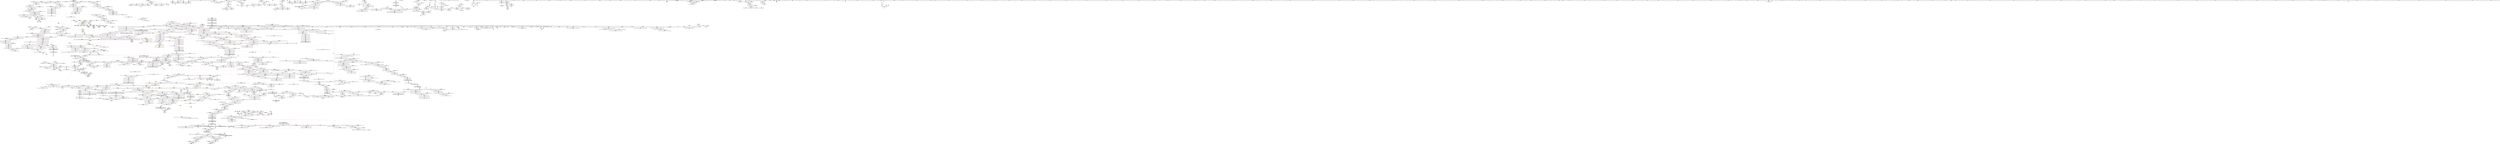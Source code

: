 digraph "SVFG" {
	label="SVFG";

	Node0x56239e654920 [shape=record,color=grey,label="{NodeID: 0\nNullPtr|{|<s57>182}}"];
	Node0x56239e654920 -> Node0x56239ec7f410[style=solid];
	Node0x56239e654920 -> Node0x56239ec7f510[style=solid];
	Node0x56239e654920 -> Node0x56239ec7f5e0[style=solid];
	Node0x56239e654920 -> Node0x56239ec7f6b0[style=solid];
	Node0x56239e654920 -> Node0x56239ec7f780[style=solid];
	Node0x56239e654920 -> Node0x56239ec7f850[style=solid];
	Node0x56239e654920 -> Node0x56239ec7f920[style=solid];
	Node0x56239e654920 -> Node0x56239ec7f9f0[style=solid];
	Node0x56239e654920 -> Node0x56239ec7fac0[style=solid];
	Node0x56239e654920 -> Node0x56239ec7fb90[style=solid];
	Node0x56239e654920 -> Node0x56239ec7fc60[style=solid];
	Node0x56239e654920 -> Node0x56239ec7fd30[style=solid];
	Node0x56239e654920 -> Node0x56239ec7fe00[style=solid];
	Node0x56239e654920 -> Node0x56239ec7fed0[style=solid];
	Node0x56239e654920 -> Node0x56239ec7ffa0[style=solid];
	Node0x56239e654920 -> Node0x56239ec80070[style=solid];
	Node0x56239e654920 -> Node0x56239ec73b40[style=solid];
	Node0x56239e654920 -> Node0x56239ec73c10[style=solid];
	Node0x56239e654920 -> Node0x56239ec73ce0[style=solid];
	Node0x56239e654920 -> Node0x56239ec73db0[style=solid];
	Node0x56239e654920 -> Node0x56239ec73e80[style=solid];
	Node0x56239e654920 -> Node0x56239ec73f50[style=solid];
	Node0x56239e654920 -> Node0x56239ec74020[style=solid];
	Node0x56239e654920 -> Node0x56239ec740f0[style=solid];
	Node0x56239e654920 -> Node0x56239ec741c0[style=solid];
	Node0x56239e654920 -> Node0x56239ec74290[style=solid];
	Node0x56239e654920 -> Node0x56239ec74360[style=solid];
	Node0x56239e654920 -> Node0x56239ec74430[style=solid];
	Node0x56239e654920 -> Node0x56239ec74500[style=solid];
	Node0x56239e654920 -> Node0x56239ec745d0[style=solid];
	Node0x56239e654920 -> Node0x56239ec746a0[style=solid];
	Node0x56239e654920 -> Node0x56239ec74770[style=solid];
	Node0x56239e654920 -> Node0x56239ec74840[style=solid];
	Node0x56239e654920 -> Node0x56239ec74910[style=solid];
	Node0x56239e654920 -> Node0x56239ec749e0[style=solid];
	Node0x56239e654920 -> Node0x56239ec74ab0[style=solid];
	Node0x56239e654920 -> Node0x56239ec74b80[style=solid];
	Node0x56239e654920 -> Node0x56239ec74c50[style=solid];
	Node0x56239e654920 -> Node0x56239ec74d20[style=solid];
	Node0x56239e654920 -> Node0x56239ec74df0[style=solid];
	Node0x56239e654920 -> Node0x56239ec74ec0[style=solid];
	Node0x56239e654920 -> Node0x56239ec74f90[style=solid];
	Node0x56239e654920 -> Node0x56239ec75060[style=solid];
	Node0x56239e654920 -> Node0x56239ec75130[style=solid];
	Node0x56239e654920 -> Node0x56239ec75200[style=solid];
	Node0x56239e654920 -> Node0x56239ec752d0[style=solid];
	Node0x56239e654920 -> Node0x56239ec753a0[style=solid];
	Node0x56239e654920 -> Node0x56239ec75470[style=solid];
	Node0x56239e654920 -> Node0x56239ec75540[style=solid];
	Node0x56239e654920 -> Node0x56239ec75610[style=solid];
	Node0x56239e654920 -> Node0x56239ecaf5a0[style=solid];
	Node0x56239e654920 -> Node0x56239ecb3e20[style=solid];
	Node0x56239e654920 -> Node0x56239ecb6c70[style=solid];
	Node0x56239e654920 -> Node0x56239ecea750[style=solid];
	Node0x56239e654920 -> Node0x56239ecea8d0[style=solid];
	Node0x56239e654920 -> Node0x56239eceb350[style=solid];
	Node0x56239e654920 -> Node0x56239ecebad0[style=solid];
	Node0x56239e654920:s57 -> Node0x56239ee030c0[style=solid,color=red];
	Node0x56239ec76b60 [shape=record,color=black,label="{NodeID: 443\n360\<--359\nconv92\<--\n_Z2goRKNSt7__cxx1112basic_stringIcSt11char_traitsIcESaIcEEES6_\n}"];
	Node0x56239ecc90f0 [shape=record,color=black,label="{NodeID: 3100\n1531 = PHI(1296, )\n4th arg _ZNSt8_Rb_treeINSt7__cxx1112basic_stringIcSt11char_traitsIcESaIcEEES5_St9_IdentityIS5_ESt4lessIS5_ESaIS5_EE10_M_insert_IRKS5_NSB_11_Alloc_nodeEEESt17_Rb_tree_iteratorIS5_EPSt18_Rb_tree_node_baseSJ_OT_RT0_ }"];
	Node0x56239ecc90f0 -> Node0x56239ecb7490[style=solid];
	Node0x56239eceb950 [shape=record,color=grey,label="{NodeID: 1993\n1561 = cmp(1559, 1560, )\n}"];
	Node0x56239ec86120 [shape=record,color=red,label="{NodeID: 886\n913\<--910\nthis1\<--this.addr\n_ZNSt20_Rb_tree_key_compareISt4lessINSt7__cxx1112basic_stringIcSt11char_traitsIcESaIcEEEEEC2Ev\n}"];
	Node0x56239ec86120 -> Node0x56239ec92990[style=solid];
	Node0x56239ec6f060 [shape=record,color=green,label="{NodeID: 222\n1367\<--1368\n__y.addr\<--__y.addr_field_insensitive\n_ZNSt4pairISt23_Rb_tree_const_iteratorINSt7__cxx1112basic_stringIcSt11char_traitsIcESaIcEEEEbEC2IRSt17_Rb_tree_iteratorIS6_ERbLb1EEEOT_OT0_\n}"];
	Node0x56239ec6f060 -> Node0x56239eca8420[style=solid];
	Node0x56239ec6f060 -> Node0x56239ecb6380[style=solid];
	Node0x56239edf8f50 [shape=record,color=black,label="{NodeID: 2879\n251 = PHI()\n}"];
	Node0x56239edf8f50 -> Node0x56239ec82df0[style=solid];
	Node0x56239ec92650 [shape=record,color=purple,label="{NodeID: 665\n2370\<--641\noffset_0\<--\n}"];
	Node0x56239ec92650 -> Node0x56239ecaef60[style=solid];
	Node0x56239ecb0f00 [shape=record,color=blue,label="{NodeID: 1108\n400\<--397\ncoerce.dive115\<--call113\n_Z2goRKNSt7__cxx1112basic_stringIcSt11char_traitsIcESaIcEEES6_\n}"];
	Node0x56239ecb0f00 -> Node0x56239ed51dc0[style=dashed];
	Node0x56239e6549b0 [shape=record,color=green,label="{NodeID: 1\n7\<--1\n__dso_handle\<--dummyObj\nGlob }"];
	Node0x56239ec76c30 [shape=record,color=black,label="{NodeID: 444\n363\<--362\nconv94\<--\n_Z2goRKNSt7__cxx1112basic_stringIcSt11char_traitsIcESaIcEEES6_\n}"];
	Node0x56239ec76c30 -> Node0x56239ececb50[style=solid];
	Node0x56239ecc9230 [shape=record,color=black,label="{NodeID: 3101\n2333 = PHI(2267, )\n0th arg _ZNKSt23_Rb_tree_const_iteratorINSt7__cxx1112basic_stringIcSt11char_traitsIcESaIcEEEE13_M_const_castEv }"];
	Node0x56239ecc9230 -> Node0x56239ecbc020[style=solid];
	Node0x56239ecebad0 [shape=record,color=grey,label="{NodeID: 1994\n1557 = cmp(1556, 3, )\n}"];
	Node0x56239ec861f0 [shape=record,color=red,label="{NodeID: 887\n921\<--918\nthis1\<--this.addr\n_ZNSt15_Rb_tree_headerC2Ev\n|{|<s3>83}}"];
	Node0x56239ec861f0 -> Node0x56239ec92a60[style=solid];
	Node0x56239ec861f0 -> Node0x56239ec92b30[style=solid];
	Node0x56239ec861f0 -> Node0x56239ec92c00[style=solid];
	Node0x56239ec861f0:s3 -> Node0x56239ee06b30[style=solid,color=red];
	Node0x56239ec6f130 [shape=record,color=green,label="{NodeID: 223\n1377\<--1378\n_ZSt7forwardIRSt17_Rb_tree_iteratorINSt7__cxx1112basic_stringIcSt11char_traitsIcESaIcEEEEEOT_RNSt16remove_referenceIS9_E4typeE\<--_ZSt7forwardIRSt17_Rb_tree_iteratorINSt7__cxx1112basic_stringIcSt11char_traitsIcESaIcEEEEEOT_RNSt16remove_referenceIS9_E4typeE_field_insensitive\n}"];
	Node0x56239edf9020 [shape=record,color=black,label="{NodeID: 2880\n259 = PHI()\n}"];
	Node0x56239edf9020 -> Node0x56239ec82ec0[style=solid];
	Node0x56239ec92720 [shape=record,color=purple,label="{NodeID: 666\n662\<--661\n_M_t\<--this1\n_ZNSt3setINSt7__cxx1112basic_stringIcSt11char_traitsIcESaIcEEESt4lessIS5_ESaIS5_EED2Ev\n|{<s0>57}}"];
	Node0x56239ec92720:s0 -> Node0x56239ecc77a0[style=solid,color=red];
	Node0x56239ecb0fd0 [shape=record,color=blue,label="{NodeID: 1109\n135\<--405\nj83\<--inc118\n_Z2goRKNSt7__cxx1112basic_stringIcSt11char_traitsIcESaIcEEES6_\n}"];
	Node0x56239ecb0fd0 -> Node0x56239ec82840[style=dashed];
	Node0x56239ecb0fd0 -> Node0x56239ec82910[style=dashed];
	Node0x56239ecb0fd0 -> Node0x56239ec829e0[style=dashed];
	Node0x56239ecb0fd0 -> Node0x56239ec82ab0[style=dashed];
	Node0x56239ecb0fd0 -> Node0x56239ec82b80[style=dashed];
	Node0x56239ecb0fd0 -> Node0x56239ec82c50[style=dashed];
	Node0x56239ecb0fd0 -> Node0x56239ec82d20[style=dashed];
	Node0x56239ecb0fd0 -> Node0x56239ecb0d60[style=dashed];
	Node0x56239ecb0fd0 -> Node0x56239ecb0fd0[style=dashed];
	Node0x56239ecb0fd0 -> Node0x56239ed56dc0[style=dashed];
	Node0x56239ec66c10 [shape=record,color=green,label="{NodeID: 2\n15\<--1\n\<--dummyObj\nCan only get source location for instruction, argument, global var or function.|{<s0>30}}"];
	Node0x56239ec66c10:s0 -> Node0x56239ee01910[style=solid,color=red];
	Node0x56239ec76d00 [shape=record,color=black,label="{NodeID: 445\n366\<--365\nconv95\<--\n_Z2goRKNSt7__cxx1112basic_stringIcSt11char_traitsIcESaIcEEES6_\n}"];
	Node0x56239ecebc50 [shape=record,color=grey,label="{NodeID: 1995\n244 = cmp(239, 243, )\n}"];
	Node0x56239ec862c0 [shape=record,color=red,label="{NodeID: 888\n939\<--936\nthis1\<--this.addr\n_ZN9__gnu_cxx13new_allocatorISt13_Rb_tree_nodeINSt7__cxx1112basic_stringIcSt11char_traitsIcESaIcEEEEEC2Ev\n}"];
	Node0x56239ec6f230 [shape=record,color=green,label="{NodeID: 224\n1383\<--1384\n_ZSt7forwardIRbEOT_RNSt16remove_referenceIS1_E4typeE\<--_ZSt7forwardIRbEOT_RNSt16remove_referenceIS1_E4typeE_field_insensitive\n}"];
	Node0x56239edf90f0 [shape=record,color=black,label="{NodeID: 2881\n273 = PHI(580, )\n}"];
	Node0x56239ec927f0 [shape=record,color=purple,label="{NodeID: 667\n871\<--870\n_M_impl\<--this1\n_ZNSt8_Rb_treeINSt7__cxx1112basic_stringIcSt11char_traitsIcESaIcEEES5_St9_IdentityIS5_ESt4lessIS5_ESaIS5_EEC2Ev\n|{<s0>78}}"];
	Node0x56239ec927f0:s0 -> Node0x56239ee08160[style=solid,color=red];
	Node0x56239ecb10a0 [shape=record,color=blue, style = dotted,label="{NodeID: 1110\n2363\<--2365\noffset_0\<--dummyVal\n_Z2goRKNSt7__cxx1112basic_stringIcSt11char_traitsIcESaIcEEES6_\n}"];
	Node0x56239ecb10a0 -> Node0x56239ed504c0[style=dashed];
	Node0x56239ec66ca0 [shape=record,color=green,label="{NodeID: 3\n17\<--1\n_ZSt3cin\<--dummyObj\nGlob }"];
	Node0x56239ec76dd0 [shape=record,color=black,label="{NodeID: 446\n369\<--368\nconv97\<--\n_Z2goRKNSt7__cxx1112basic_stringIcSt11char_traitsIcESaIcEEES6_\n}"];
	Node0x56239ec76dd0 -> Node0x56239ececb50[style=solid];
	Node0x56239ecebdd0 [shape=record,color=grey,label="{NodeID: 1996\n223 = cmp(222, 145, )\n}"];
	Node0x56239ec86390 [shape=record,color=red,label="{NodeID: 889\n946\<--943\nthis1\<--this.addr\n_ZNSt15_Rb_tree_header8_M_resetEv\n}"];
	Node0x56239ec86390 -> Node0x56239ec92cd0[style=solid];
	Node0x56239ec86390 -> Node0x56239ec92da0[style=solid];
	Node0x56239ec86390 -> Node0x56239ec92e70[style=solid];
	Node0x56239ec86390 -> Node0x56239ec92f40[style=solid];
	Node0x56239ec86390 -> Node0x56239ec93010[style=solid];
	Node0x56239ec86390 -> Node0x56239ec930e0[style=solid];
	Node0x56239ec86390 -> Node0x56239ec931b0[style=solid];
	Node0x56239ec86390 -> Node0x56239ec93280[style=solid];
	Node0x56239ec86390 -> Node0x56239ec93350[style=solid];
	Node0x56239ec6f330 [shape=record,color=green,label="{NodeID: 225\n1393\<--1394\nretval\<--retval_field_insensitive\n_ZNSt8_Rb_treeINSt7__cxx1112basic_stringIcSt11char_traitsIcESaIcEEES5_St9_IdentityIS5_ESt4lessIS5_ESaIS5_EE24_M_get_insert_unique_posERKS5_\n|{|<s1>133|<s2>137|<s3>138}}"];
	Node0x56239ec6f330 -> Node0x56239ec8a560[style=solid];
	Node0x56239ec6f330:s1 -> Node0x56239ee070d0[style=solid,color=red];
	Node0x56239ec6f330:s2 -> Node0x56239ee070d0[style=solid,color=red];
	Node0x56239ec6f330:s3 -> Node0x56239ecc7d00[style=solid,color=red];
	Node0x56239edf9200 [shape=record,color=black,label="{NodeID: 2882\n1338 = PHI(1526, )\n}"];
	Node0x56239edf9200 -> Node0x56239ecb5f70[style=solid];
	Node0x56239ec928c0 [shape=record,color=purple,label="{NodeID: 668\n891\<--890\n\<--\n_ZNSt8_Rb_treeINSt7__cxx1112basic_stringIcSt11char_traitsIcESaIcEEES5_St9_IdentityIS5_ESt4lessIS5_ESaIS5_EE13_Rb_tree_implIS9_Lb1EEC2Ev\n}"];
	Node0x56239ec928c0 -> Node0x56239ec88d00[style=solid];
	Node0x56239ecb1170 [shape=record,color=blue,label="{NodeID: 1111\n111\<--414\ni6\<--inc122\n_Z2goRKNSt7__cxx1112basic_stringIcSt11char_traitsIcESaIcEEES6_\n}"];
	Node0x56239ecb1170 -> Node0x56239ed54fc0[style=dashed];
	Node0x56239ec67380 [shape=record,color=green,label="{NodeID: 4\n18\<--1\n.str\<--dummyObj\nGlob }"];
	Node0x56239ec76ea0 [shape=record,color=black,label="{NodeID: 447\n373\<--372\nidxprom99\<--\n_Z2goRKNSt7__cxx1112basic_stringIcSt11char_traitsIcESaIcEEES6_\n}"];
	Node0x56239ecebf50 [shape=record,color=grey,label="{NodeID: 1997\n1723 = cmp(1719, 1722, )\n}"];
	Node0x56239ecebf50 -> Node0x56239ec8bf60[style=solid];
	Node0x56239ec86460 [shape=record,color=red,label="{NodeID: 890\n983\<--976\nthis1\<--this.addr\n_ZNSt8_Rb_treeINSt7__cxx1112basic_stringIcSt11char_traitsIcESaIcEEES5_St9_IdentityIS5_ESt4lessIS5_ESaIS5_EED2Ev\n|{|<s2>87|<s3>88}}"];
	Node0x56239ec86460 -> Node0x56239ec93420[style=solid];
	Node0x56239ec86460 -> Node0x56239ec934f0[style=solid];
	Node0x56239ec86460:s2 -> Node0x56239ee05270[style=solid,color=red];
	Node0x56239ec86460:s3 -> Node0x56239ee08270[style=solid,color=red];
	Node0x56239ec6f400 [shape=record,color=green,label="{NodeID: 226\n1395\<--1396\nthis.addr\<--this.addr_field_insensitive\n_ZNSt8_Rb_treeINSt7__cxx1112basic_stringIcSt11char_traitsIcESaIcEEES5_St9_IdentityIS5_ESt4lessIS5_ESaIS5_EE24_M_get_insert_unique_posERKS5_\n}"];
	Node0x56239ec6f400 -> Node0x56239eca85c0[style=solid];
	Node0x56239ec6f400 -> Node0x56239ecb6520[style=solid];
	Node0x56239edf93d0 [shape=record,color=black,label="{NodeID: 2883\n287 = PHI()\n}"];
	Node0x56239edf93d0 -> Node0x56239eceb7d0[style=solid];
	Node0x56239ec92990 [shape=record,color=purple,label="{NodeID: 669\n914\<--913\n_M_key_compare\<--this1\n_ZNSt20_Rb_tree_key_compareISt4lessINSt7__cxx1112basic_stringIcSt11char_traitsIcESaIcEEEEEC2Ev\n}"];
	Node0x56239ecb1240 [shape=record,color=blue,label="{NodeID: 1112\n432\<--431\nthis.addr\<--this\n_ZNSt3setINSt7__cxx1112basic_stringIcSt11char_traitsIcESaIcEEESt4lessIS5_ESaIS5_EEC2Ev\n}"];
	Node0x56239ecb1240 -> Node0x56239ec836e0[style=dashed];
	Node0x56239ec67410 [shape=record,color=green,label="{NodeID: 5\n20\<--1\n.str.2\<--dummyObj\nGlob }"];
	Node0x56239ec76f70 [shape=record,color=black,label="{NodeID: 448\n380\<--379\nconv103\<--\n_Z2goRKNSt7__cxx1112basic_stringIcSt11char_traitsIcESaIcEEES6_\n}"];
	Node0x56239ecec0d0 [shape=record,color=grey,label="{NodeID: 1998\n278 = cmp(277, 145, )\n}"];
	Node0x56239ec86530 [shape=record,color=red,label="{NodeID: 891\n1003\<--978\nexn\<--exn.slot\n_ZNSt8_Rb_treeINSt7__cxx1112basic_stringIcSt11char_traitsIcESaIcEEES5_St9_IdentityIS5_ESt4lessIS5_ESaIS5_EED2Ev\n|{<s0>91}}"];
	Node0x56239ec86530:s0 -> Node0x56239ee01bc0[style=solid,color=red];
	Node0x56239ec6f4d0 [shape=record,color=green,label="{NodeID: 227\n1397\<--1398\n__k.addr\<--__k.addr_field_insensitive\n_ZNSt8_Rb_treeINSt7__cxx1112basic_stringIcSt11char_traitsIcESaIcEEES5_St9_IdentityIS5_ESt4lessIS5_ESaIS5_EE24_M_get_insert_unique_posERKS5_\n}"];
	Node0x56239ec6f4d0 -> Node0x56239eca8690[style=solid];
	Node0x56239ec6f4d0 -> Node0x56239eca8760[style=solid];
	Node0x56239ec6f4d0 -> Node0x56239ecb65f0[style=solid];
	Node0x56239edf94a0 [shape=record,color=black,label="{NodeID: 2884\n293 = PHI()\n}"];
	Node0x56239edf94a0 -> Node0x56239ec82f90[style=solid];
	Node0x56239ec92a60 [shape=record,color=purple,label="{NodeID: 670\n922\<--921\n_M_header\<--this1\n_ZNSt15_Rb_tree_headerC2Ev\n}"];
	Node0x56239ecb1310 [shape=record,color=blue,label="{NodeID: 1113\n448\<--444\nthis.addr\<--this\n_ZNSt3setINSt7__cxx1112basic_stringIcSt11char_traitsIcESaIcEEESt4lessIS5_ESaIS5_EE6insertERKS5_\n}"];
	Node0x56239ecb1310 -> Node0x56239ec837b0[style=dashed];
	Node0x56239ec674a0 [shape=record,color=green,label="{NodeID: 6\n22\<--1\n.str.3\<--dummyObj\nGlob }"];
	Node0x56239ec77040 [shape=record,color=black,label="{NodeID: 449\n383\<--382\nconv105\<--\n_Z2goRKNSt7__cxx1112basic_stringIcSt11char_traitsIcESaIcEEES6_\n}"];
	Node0x56239ec77040 -> Node0x56239ecec6d0[style=solid];
	Node0x56239ecec250 [shape=record,color=grey,label="{NodeID: 1999\n262 = cmp(255, 261, )\n}"];
	Node0x56239ec86600 [shape=record,color=red,label="{NodeID: 892\n1017\<--1009\nthis1\<--this.addr\n_ZNSt8_Rb_treeINSt7__cxx1112basic_stringIcSt11char_traitsIcESaIcEEES5_St9_IdentityIS5_ESt4lessIS5_ESaIS5_EE8_M_eraseEPSt13_Rb_tree_nodeIS5_E\n|{<s0>93|<s1>95}}"];
	Node0x56239ec86600:s0 -> Node0x56239ee08270[style=solid,color=red];
	Node0x56239ec86600:s1 -> Node0x56239ecc78b0[style=solid,color=red];
	Node0x56239ec6f5a0 [shape=record,color=green,label="{NodeID: 228\n1399\<--1400\n__x\<--__x_field_insensitive\n_ZNSt8_Rb_treeINSt7__cxx1112basic_stringIcSt11char_traitsIcESaIcEEES5_St9_IdentityIS5_ESt4lessIS5_ESaIS5_EE24_M_get_insert_unique_posERKS5_\n|{|<s7>133|<s8>137}}"];
	Node0x56239ec6f5a0 -> Node0x56239eca8830[style=solid];
	Node0x56239ec6f5a0 -> Node0x56239eca8900[style=solid];
	Node0x56239ec6f5a0 -> Node0x56239eca89d0[style=solid];
	Node0x56239ec6f5a0 -> Node0x56239eca8aa0[style=solid];
	Node0x56239ec6f5a0 -> Node0x56239eca8b70[style=solid];
	Node0x56239ec6f5a0 -> Node0x56239ecb66c0[style=solid];
	Node0x56239ec6f5a0 -> Node0x56239ecb6ad0[style=solid];
	Node0x56239ec6f5a0:s7 -> Node0x56239ee07250[style=solid,color=red];
	Node0x56239ec6f5a0:s8 -> Node0x56239ee07250[style=solid,color=red];
	Node0x56239edf9570 [shape=record,color=black,label="{NodeID: 2885\n361 = PHI()\n}"];
	Node0x56239edf9570 -> Node0x56239ec83200[style=solid];
	Node0x56239ec92b30 [shape=record,color=purple,label="{NodeID: 671\n923\<--921\n_M_header2\<--this1\n_ZNSt15_Rb_tree_headerC2Ev\n}"];
	Node0x56239ecb13e0 [shape=record,color=blue,label="{NodeID: 1114\n450\<--445\n__x.addr\<--__x\n_ZNSt3setINSt7__cxx1112basic_stringIcSt11char_traitsIcESaIcEEESt4lessIS5_ESaIS5_EE6insertERKS5_\n}"];
	Node0x56239ecb13e0 -> Node0x56239ec83880[style=dashed];
	Node0x56239ec67530 [shape=record,color=green,label="{NodeID: 7\n25\<--1\n\<--dummyObj\nCan only get source location for instruction, argument, global var or function.}"];
	Node0x56239ec77110 [shape=record,color=black,label="{NodeID: 450\n386\<--385\nconv106\<--\n_Z2goRKNSt7__cxx1112basic_stringIcSt11char_traitsIcESaIcEEES6_\n}"];
	Node0x56239ecec3d0 [shape=record,color=grey,label="{NodeID: 2000\n2071 = cmp(2067, 2068, )\n}"];
	Node0x56239ec866d0 [shape=record,color=red,label="{NodeID: 893\n1019\<--1011\n\<--__x.addr\n_ZNSt8_Rb_treeINSt7__cxx1112basic_stringIcSt11char_traitsIcESaIcEEES5_St9_IdentityIS5_ESt4lessIS5_ESaIS5_EE8_M_eraseEPSt13_Rb_tree_nodeIS5_E\n}"];
	Node0x56239ec866d0 -> Node0x56239ecea750[style=solid];
	Node0x56239ec77ba0 [shape=record,color=green,label="{NodeID: 229\n1401\<--1402\n__y\<--__y_field_insensitive\n_ZNSt8_Rb_treeINSt7__cxx1112basic_stringIcSt11char_traitsIcESaIcEEES5_St9_IdentityIS5_ESt4lessIS5_ESaIS5_EE24_M_get_insert_unique_posERKS5_\n|{|<s3>133|<s4>137}}"];
	Node0x56239ec77ba0 -> Node0x56239eca8c40[style=solid];
	Node0x56239ec77ba0 -> Node0x56239ecb6790[style=solid];
	Node0x56239ec77ba0 -> Node0x56239ecb6930[style=solid];
	Node0x56239ec77ba0:s3 -> Node0x56239ee073d0[style=solid,color=red];
	Node0x56239ec77ba0:s4 -> Node0x56239ee073d0[style=solid,color=red];
	Node0x56239edf9640 [shape=record,color=black,label="{NodeID: 2886\n367 = PHI()\n}"];
	Node0x56239edf9640 -> Node0x56239ec832d0[style=solid];
	Node0x56239ec92c00 [shape=record,color=purple,label="{NodeID: 672\n924\<--921\n_M_color\<--this1\n_ZNSt15_Rb_tree_headerC2Ev\n}"];
	Node0x56239ec92c00 -> Node0x56239ecb3bb0[style=solid];
	Node0x56239ed62880 [shape=record,color=yellow,style=double,label="{NodeID: 2222\n414V_1 = ENCHI(MR_414V_0)\npts\{1301 1305 \}\nFun[_ZNSt4pairISt17_Rb_tree_iteratorINSt7__cxx1112basic_stringIcSt11char_traitsIcESaIcEEEEbEC2IS7_bLb1EEEOT_OT0_]}"];
	Node0x56239ed62880 -> Node0x56239ecaa160[style=dashed];
	Node0x56239ecb14b0 [shape=record,color=blue,label="{NodeID: 1115\n463\<--464\n\<--\n_ZNSt3setINSt7__cxx1112basic_stringIcSt11char_traitsIcESaIcEEESt4lessIS5_ESaIS5_EE6insertERKS5_\n|{<s0>43}}"];
	Node0x56239ecb14b0:s0 -> Node0x56239ed694b0[style=dashed,color=red];
	Node0x56239ec675c0 [shape=record,color=green,label="{NodeID: 8\n145\<--1\n\<--dummyObj\nCan only get source location for instruction, argument, global var or function.}"];
	Node0x56239ec771e0 [shape=record,color=black,label="{NodeID: 451\n389\<--388\nconv108\<--\n_Z2goRKNSt7__cxx1112basic_stringIcSt11char_traitsIcESaIcEEES6_\n}"];
	Node0x56239ec771e0 -> Node0x56239ecec6d0[style=solid];
	Node0x56239ecec550 [shape=record,color=grey,label="{NodeID: 2001\n316 = cmp(315, 145, )\n}"];
	Node0x56239ec867a0 [shape=record,color=red,label="{NodeID: 894\n1022\<--1011\n\<--__x.addr\n_ZNSt8_Rb_treeINSt7__cxx1112basic_stringIcSt11char_traitsIcESaIcEEES5_St9_IdentityIS5_ESt4lessIS5_ESaIS5_EE8_M_eraseEPSt13_Rb_tree_nodeIS5_E\n}"];
	Node0x56239ec867a0 -> Node0x56239ec88ea0[style=solid];
	Node0x56239ec77c70 [shape=record,color=green,label="{NodeID: 230\n1403\<--1404\n__comp\<--__comp_field_insensitive\n_ZNSt8_Rb_treeINSt7__cxx1112basic_stringIcSt11char_traitsIcESaIcEEES5_St9_IdentityIS5_ESt4lessIS5_ESaIS5_EE24_M_get_insert_unique_posERKS5_\n}"];
	Node0x56239ec77c70 -> Node0x56239eca8d10[style=solid];
	Node0x56239ec77c70 -> Node0x56239eca8de0[style=solid];
	Node0x56239ec77c70 -> Node0x56239ecb6860[style=solid];
	Node0x56239ec77c70 -> Node0x56239ecb6a00[style=solid];
	Node0x56239edf9740 [shape=record,color=black,label="{NodeID: 2887\n381 = PHI()\n}"];
	Node0x56239edf9740 -> Node0x56239ec83470[style=solid];
	Node0x56239ec92cd0 [shape=record,color=purple,label="{NodeID: 673\n947\<--946\n_M_header\<--this1\n_ZNSt15_Rb_tree_header8_M_resetEv\n}"];
	Node0x56239ed62960 [shape=record,color=yellow,style=double,label="{NodeID: 2223\n416V_1 = ENCHI(MR_416V_0)\npts\{12990000 13030000 \}\nFun[_ZNSt4pairISt17_Rb_tree_iteratorINSt7__cxx1112basic_stringIcSt11char_traitsIcESaIcEEEEbEC2IS7_bLb1EEEOT_OT0_]}"];
	Node0x56239ed62960 -> Node0x56239ecaf030[style=dashed];
	Node0x56239ecb1580 [shape=record,color=blue,label="{NodeID: 1116\n466\<--467\n\<--\n_ZNSt3setINSt7__cxx1112basic_stringIcSt11char_traitsIcESaIcEEESt4lessIS5_ESaIS5_EE6insertERKS5_\n|{<s0>43}}"];
	Node0x56239ecb1580:s0 -> Node0x56239ed69590[style=dashed,color=red];
	Node0x56239ec67650 [shape=record,color=green,label="{NodeID: 9\n146\<--1\n\<--dummyObj\nCan only get source location for instruction, argument, global var or function.}"];
	Node0x56239ec772b0 [shape=record,color=black,label="{NodeID: 452\n92\<--417\n_Z2goRKNSt7__cxx1112basic_stringIcSt11char_traitsIcESaIcEEES6__ret\<--\n_Z2goRKNSt7__cxx1112basic_stringIcSt11char_traitsIcESaIcEEES6_\n|{<s0>59}}"];
	Node0x56239ec772b0:s0 -> Node0x56239edfe840[style=solid,color=blue];
	Node0x56239ecec6d0 [shape=record,color=grey,label="{NodeID: 2002\n390 = cmp(383, 389, )\n}"];
	Node0x56239ec86870 [shape=record,color=red,label="{NodeID: 895\n1028\<--1011\n\<--__x.addr\n_ZNSt8_Rb_treeINSt7__cxx1112basic_stringIcSt11char_traitsIcESaIcEEES5_St9_IdentityIS5_ESt4lessIS5_ESaIS5_EE8_M_eraseEPSt13_Rb_tree_nodeIS5_E\n}"];
	Node0x56239ec86870 -> Node0x56239ec88f70[style=solid];
	Node0x56239ec77d40 [shape=record,color=green,label="{NodeID: 231\n1405\<--1406\n__j\<--__j_field_insensitive\n_ZNSt8_Rb_treeINSt7__cxx1112basic_stringIcSt11char_traitsIcESaIcEEES5_St9_IdentityIS5_ESt4lessIS5_ESaIS5_EE24_M_get_insert_unique_posERKS5_\n|{|<s2>130|<s3>132|<s4>134}}"];
	Node0x56239ec77d40 -> Node0x56239ec94460[style=solid];
	Node0x56239ec77d40 -> Node0x56239ec94530[style=solid];
	Node0x56239ec77d40:s2 -> Node0x56239ee085d0[style=solid,color=red];
	Node0x56239ec77d40:s3 -> Node0x56239ee031d0[style=solid,color=red];
	Node0x56239ec77d40:s4 -> Node0x56239ee05cc0[style=solid,color=red];
	Node0x56239edf9840 [shape=record,color=black,label="{NodeID: 2888\n387 = PHI()\n}"];
	Node0x56239edf9840 -> Node0x56239ec83540[style=solid];
	Node0x56239ec92da0 [shape=record,color=purple,label="{NodeID: 674\n948\<--946\n_M_parent\<--this1\n_ZNSt15_Rb_tree_header8_M_resetEv\n}"];
	Node0x56239ec92da0 -> Node0x56239ecb3e20[style=solid];
	Node0x56239ecb1650 [shape=record,color=blue,label="{NodeID: 1117\n483\<--482\nthis.addr\<--this\n_ZNKSt3setINSt7__cxx1112basic_stringIcSt11char_traitsIcESaIcEEESt4lessIS5_ESaIS5_EE4sizeEv\n}"];
	Node0x56239ecb1650 -> Node0x56239ec83a20[style=dashed];
	Node0x56239ec67720 [shape=record,color=green,label="{NodeID: 10\n147\<--1\n\<--dummyObj\nCan only get source location for instruction, argument, global var or function.}"];
	Node0x56239ec77380 [shape=record,color=black,label="{NodeID: 453\n474\<--446\n\<--retval\n_ZNSt3setINSt7__cxx1112basic_stringIcSt11char_traitsIcESaIcEEESt4lessIS5_ESaIS5_EE6insertERKS5_\n}"];
	Node0x56239ec77380 -> Node0x56239ec83950[style=solid];
	Node0x56239ecec850 [shape=record,color=grey,label="{NodeID: 2003\n350 = cmp(347, 349, )\n}"];
	Node0x56239ec86940 [shape=record,color=red,label="{NodeID: 896\n1034\<--1011\n\<--__x.addr\n_ZNSt8_Rb_treeINSt7__cxx1112basic_stringIcSt11char_traitsIcESaIcEEES5_St9_IdentityIS5_ESt4lessIS5_ESaIS5_EE8_M_eraseEPSt13_Rb_tree_nodeIS5_E\n|{<s0>95}}"];
	Node0x56239ec86940:s0 -> Node0x56239ecc7a00[style=solid,color=red];
	Node0x56239ec77e10 [shape=record,color=green,label="{NodeID: 232\n1407\<--1408\nref.tmp\<--ref.tmp_field_insensitive\n_ZNSt8_Rb_treeINSt7__cxx1112basic_stringIcSt11char_traitsIcESaIcEEES5_St9_IdentityIS5_ESt4lessIS5_ESaIS5_EE24_M_get_insert_unique_posERKS5_\n|{|<s1>132}}"];
	Node0x56239ec77e10 -> Node0x56239ec94600[style=solid];
	Node0x56239ec77e10:s1 -> Node0x56239ee032e0[style=solid,color=red];
	Node0x56239edf9940 [shape=record,color=black,label="{NodeID: 2889\n397 = PHI(622, )\n}"];
	Node0x56239edf9940 -> Node0x56239ecb0f00[style=solid];
	Node0x56239ec92e70 [shape=record,color=purple,label="{NodeID: 675\n950\<--946\n_M_header2\<--this1\n_ZNSt15_Rb_tree_header8_M_resetEv\n}"];
	Node0x56239ec92e70 -> Node0x56239ecb3ef0[style=solid];
	Node0x56239ed62b80 [shape=record,color=yellow,style=double,label="{NodeID: 2225\n38V_1 = ENCHI(MR_38V_0)\npts\{1020002 \}\nFun[_ZNSt8_Rb_treeINSt7__cxx1112basic_stringIcSt11char_traitsIcESaIcEEES5_St9_IdentityIS5_ESt4lessIS5_ESaIS5_EE5beginEv]}"];
	Node0x56239ed62b80 -> Node0x56239ecaabf0[style=dashed];
	Node0x56239ecb1720 [shape=record,color=blue,label="{NodeID: 1118\n496\<--493\nthis.addr\<--this\n_ZNKSt3setINSt7__cxx1112basic_stringIcSt11char_traitsIcESaIcEEESt4lessIS5_ESaIS5_EE5beginEv\n}"];
	Node0x56239ecb1720 -> Node0x56239ec83af0[style=dashed];
	Node0x56239ec67820 [shape=record,color=green,label="{NodeID: 11\n196\<--1\n\<--dummyObj\nCan only get source location for instruction, argument, global var or function.}"];
	Node0x56239ec77450 [shape=record,color=black,label="{NodeID: 454\n462\<--452\n\<--__p\n_ZNSt3setINSt7__cxx1112basic_stringIcSt11char_traitsIcESaIcEEESt4lessIS5_ESaIS5_EE6insertERKS5_\n}"];
	Node0x56239ec77450 -> Node0x56239ec91130[style=solid];
	Node0x56239ec77450 -> Node0x56239ec91200[style=solid];
	Node0x56239ecec9d0 [shape=record,color=grey,label="{NodeID: 2004\n782 = cmp(780, 781, )\n}"];
	Node0x56239ec86a10 [shape=record,color=red,label="{NodeID: 897\n1038\<--1013\n\<--__y\n_ZNSt8_Rb_treeINSt7__cxx1112basic_stringIcSt11char_traitsIcESaIcEEES5_St9_IdentityIS5_ESt4lessIS5_ESaIS5_EE8_M_eraseEPSt13_Rb_tree_nodeIS5_E\n}"];
	Node0x56239ec86a10 -> Node0x56239ecb4640[style=solid];
	Node0x56239ec77ee0 [shape=record,color=green,label="{NodeID: 233\n1409\<--1410\nref.tmp20\<--ref.tmp20_field_insensitive\n_ZNSt8_Rb_treeINSt7__cxx1112basic_stringIcSt11char_traitsIcESaIcEEES5_St9_IdentityIS5_ESt4lessIS5_ESaIS5_EE24_M_get_insert_unique_posERKS5_\n|{|<s1>138}}"];
	Node0x56239ec77ee0 -> Node0x56239ecb6c70[style=solid];
	Node0x56239ec77ee0:s1 -> Node0x56239ecc7f20[style=solid,color=red];
	Node0x56239edf9b10 [shape=record,color=black,label="{NodeID: 2890\n616 = PHI()\n}"];
	Node0x56239edf9b10 -> Node0x56239ecb21b0[style=solid];
	Node0x56239ec92f40 [shape=record,color=purple,label="{NodeID: 676\n951\<--946\n_M_header3\<--this1\n_ZNSt15_Rb_tree_header8_M_resetEv\n}"];
	Node0x56239ed62c60 [shape=record,color=yellow,style=double,label="{NodeID: 2226\n443V_1 = ENCHI(MR_443V_0)\npts\{17280000 \}\nFun[_ZNSt8_Rb_treeINSt7__cxx1112basic_stringIcSt11char_traitsIcESaIcEEES5_St9_IdentityIS5_ESt4lessIS5_ESaIS5_EE5beginEv]|{<s0>153}}"];
	Node0x56239ed62c60:s0 -> Node0x56239ecb80c0[style=dashed,color=red];
	Node0x56239ecb17f0 [shape=record,color=blue,label="{NodeID: 1119\n504\<--501\ncoerce.dive\<--call\n_ZNKSt3setINSt7__cxx1112basic_stringIcSt11char_traitsIcESaIcEEESt4lessIS5_ESaIS5_EE5beginEv\n}"];
	Node0x56239ecb17f0 -> Node0x56239ec83bc0[style=dashed];
	Node0x56239ec67920 [shape=record,color=green,label="{NodeID: 12\n211\<--1\n\<--dummyObj\nCan only get source location for instruction, argument, global var or function.|{<s0>104|<s1>172}}"];
	Node0x56239ec67920:s0 -> Node0x56239ee02d90[style=solid,color=red];
	Node0x56239ec67920:s1 -> Node0x56239ee05160[style=solid,color=red];
	Node0x56239ec77520 [shape=record,color=black,label="{NodeID: 455\n443\<--475\n_ZNSt3setINSt7__cxx1112basic_stringIcSt11char_traitsIcESaIcEEESt4lessIS5_ESaIS5_EE6insertERKS5__ret\<--\n_ZNSt3setINSt7__cxx1112basic_stringIcSt11char_traitsIcESaIcEEESt4lessIS5_ESaIS5_EE6insertERKS5_\n|{<s0>10}}"];
	Node0x56239ec77520:s0 -> Node0x56239edf69a0[style=solid,color=blue];
	Node0x56239ececb50 [shape=record,color=grey,label="{NodeID: 2005\n370 = cmp(363, 369, )\n}"];
	Node0x56239ec86ae0 [shape=record,color=red,label="{NodeID: 898\n1047\<--1044\nthis1\<--this.addr\n_ZNSt8_Rb_treeINSt7__cxx1112basic_stringIcSt11char_traitsIcESaIcEEES5_St9_IdentityIS5_ESt4lessIS5_ESaIS5_EE8_M_beginEv\n}"];
	Node0x56239ec86ae0 -> Node0x56239ec935c0[style=solid];
	Node0x56239ec77fb0 [shape=record,color=green,label="{NodeID: 234\n1417\<--1418\n_ZNSt8_Rb_treeINSt7__cxx1112basic_stringIcSt11char_traitsIcESaIcEEES5_St9_IdentityIS5_ESt4lessIS5_ESaIS5_EE6_M_endEv\<--_ZNSt8_Rb_treeINSt7__cxx1112basic_stringIcSt11char_traitsIcESaIcEEES5_St9_IdentityIS5_ESt4lessIS5_ESaIS5_EE6_M_endEv_field_insensitive\n}"];
	Node0x56239edf9be0 [shape=record,color=black,label="{NodeID: 2891\n645 = PHI(2258, )\n}"];
	Node0x56239edf9be0 -> Node0x56239ecb24f0[style=solid];
	Node0x56239ec93010 [shape=record,color=purple,label="{NodeID: 677\n952\<--946\n_M_left\<--this1\n_ZNSt15_Rb_tree_header8_M_resetEv\n}"];
	Node0x56239ec93010 -> Node0x56239ecb3ef0[style=solid];
	Node0x56239ecb18c0 [shape=record,color=blue,label="{NodeID: 1120\n512\<--510\nthis.addr\<--this\n_ZNKSt23_Rb_tree_const_iteratorINSt7__cxx1112basic_stringIcSt11char_traitsIcESaIcEEEEneERKS6_\n}"];
	Node0x56239ecb18c0 -> Node0x56239ec83c90[style=dashed];
	Node0x56239ec67a20 [shape=record,color=green,label="{NodeID: 13\n265\<--1\n\<--dummyObj\nCan only get source location for instruction, argument, global var or function.}"];
	Node0x56239ec775f0 [shape=record,color=black,label="{NodeID: 456\n481\<--488\n_ZNKSt3setINSt7__cxx1112basic_stringIcSt11char_traitsIcESaIcEEESt4lessIS5_ESaIS5_EE4sizeEv_ret\<--call\n_ZNKSt3setINSt7__cxx1112basic_stringIcSt11char_traitsIcESaIcEEESt4lessIS5_ESaIS5_EE4sizeEv\n|{<s0>13}}"];
	Node0x56239ec775f0:s0 -> Node0x56239edf8670[style=solid,color=blue];
	Node0x56239ececcd0 [shape=record,color=grey,label="{NodeID: 2006\n774 = cmp(772, 773, )\n}"];
	Node0x56239ec86bb0 [shape=record,color=red,label="{NodeID: 899\n1054\<--1053\n\<--_M_parent\n_ZNSt8_Rb_treeINSt7__cxx1112basic_stringIcSt11char_traitsIcESaIcEEES5_St9_IdentityIS5_ESt4lessIS5_ESaIS5_EE8_M_beginEv\n}"];
	Node0x56239ec86bb0 -> Node0x56239ec891e0[style=solid];
	Node0x56239ec780b0 [shape=record,color=green,label="{NodeID: 235\n1434\<--1435\n_ZNSt8_Rb_treeINSt7__cxx1112basic_stringIcSt11char_traitsIcESaIcEEES5_St9_IdentityIS5_ESt4lessIS5_ESaIS5_EE6_S_keyEPKSt13_Rb_tree_nodeIS5_E\<--_ZNSt8_Rb_treeINSt7__cxx1112basic_stringIcSt11char_traitsIcESaIcEEES5_St9_IdentityIS5_ESt4lessIS5_ESaIS5_EE6_S_keyEPKSt13_Rb_tree_nodeIS5_E_field_insensitive\n}"];
	Node0x56239edf9d50 [shape=record,color=black,label="{NodeID: 2892\n459 = PHI(1283, )\n}"];
	Node0x56239ec930e0 [shape=record,color=purple,label="{NodeID: 678\n954\<--946\n_M_header4\<--this1\n_ZNSt15_Rb_tree_header8_M_resetEv\n}"];
	Node0x56239ec930e0 -> Node0x56239ecb3fc0[style=solid];
	Node0x56239ecb1990 [shape=record,color=blue,label="{NodeID: 1121\n514\<--511\n__x.addr\<--__x\n_ZNKSt23_Rb_tree_const_iteratorINSt7__cxx1112basic_stringIcSt11char_traitsIcESaIcEEEEneERKS6_\n}"];
	Node0x56239ecb1990 -> Node0x56239ec83d60[style=dashed];
	Node0x56239ec67b20 [shape=record,color=green,label="{NodeID: 14\n334\<--1\n\<--dummyObj\nCan only get source location for instruction, argument, global var or function.}"];
	Node0x56239ec776c0 [shape=record,color=black,label="{NodeID: 457\n492\<--507\n_ZNKSt3setINSt7__cxx1112basic_stringIcSt11char_traitsIcESaIcEEESt4lessIS5_ESaIS5_EE5beginEv_ret\<--\n_ZNKSt3setINSt7__cxx1112basic_stringIcSt11char_traitsIcESaIcEEESt4lessIS5_ESaIS5_EE5beginEv\n|{<s0>14|<s1>26}}"];
	Node0x56239ec776c0:s0 -> Node0x56239edf8810[style=solid,color=blue];
	Node0x56239ec776c0:s1 -> Node0x56239edf6c40[style=solid,color=blue];
	Node0x56239ecece50 [shape=record,color=grey,label="{NodeID: 2007\n356 = cmp(355, 145, )\n}"];
	Node0x56239ec86c80 [shape=record,color=red,label="{NodeID: 900\n1062\<--1059\nthis1\<--this.addr\n_ZNSt8_Rb_treeINSt7__cxx1112basic_stringIcSt11char_traitsIcESaIcEEES5_St9_IdentityIS5_ESt4lessIS5_ESaIS5_EE13_Rb_tree_implIS9_Lb1EED2Ev\n}"];
	Node0x56239ec86c80 -> Node0x56239ec89380[style=solid];
	Node0x56239ec781b0 [shape=record,color=green,label="{NodeID: 236\n1437\<--1438\n_ZNKSt4lessINSt7__cxx1112basic_stringIcSt11char_traitsIcESaIcEEEEclERKS5_S8_\<--_ZNKSt4lessINSt7__cxx1112basic_stringIcSt11char_traitsIcESaIcEEEEclERKS5_S8__field_insensitive\n}"];
	Node0x56239edf9e60 [shape=record,color=black,label="{NodeID: 2893\n488 = PHI(2191, )\n}"];
	Node0x56239edf9e60 -> Node0x56239ec775f0[style=solid];
	Node0x56239ec931b0 [shape=record,color=purple,label="{NodeID: 679\n955\<--946\n_M_header5\<--this1\n_ZNSt15_Rb_tree_header8_M_resetEv\n}"];
	Node0x56239ed62f30 [shape=record,color=yellow,style=double,label="{NodeID: 2229\n80V_1 = ENCHI(MR_80V_0)\npts\{1020001 1020002 1020003 1020004 \}\nFun[_ZNSt15_Rb_tree_headerC2Ev]|{<s0>83|<s1>83|<s2>83|<s3>83}}"];
	Node0x56239ed62f30:s0 -> Node0x56239ecb3e20[style=dashed,color=red];
	Node0x56239ed62f30:s1 -> Node0x56239ecb3ef0[style=dashed,color=red];
	Node0x56239ed62f30:s2 -> Node0x56239ecb3fc0[style=dashed,color=red];
	Node0x56239ed62f30:s3 -> Node0x56239ecb4090[style=dashed,color=red];
	Node0x56239ecb1a60 [shape=record,color=blue,label="{NodeID: 1122\n530\<--527\nthis.addr\<--this\n_ZNKSt3setINSt7__cxx1112basic_stringIcSt11char_traitsIcESaIcEEESt4lessIS5_ESaIS5_EE3endEv\n}"];
	Node0x56239ecb1a60 -> Node0x56239ec83fd0[style=dashed];
	Node0x56239ec67c20 [shape=record,color=green,label="{NodeID: 15\n688\<--1\n\<--dummyObj\nCan only get source location for instruction, argument, global var or function.}"];
	Node0x56239ec77790 [shape=record,color=black,label="{NodeID: 458\n509\<--524\n_ZNKSt23_Rb_tree_const_iteratorINSt7__cxx1112basic_stringIcSt11char_traitsIcESaIcEEEEneERKS6__ret\<--cmp\n_ZNKSt23_Rb_tree_const_iteratorINSt7__cxx1112basic_stringIcSt11char_traitsIcESaIcEEEEneERKS6_\n|{<s0>16|<s1>28}}"];
	Node0x56239ec77790:s0 -> Node0x56239edf8a90[style=solid,color=blue];
	Node0x56239ec77790:s1 -> Node0x56239edf6f50[style=solid,color=blue];
	Node0x56239ececfd0 [shape=record,color=grey,label="{NodeID: 2008\n695 = cmp(693, 694, )\n}"];
	Node0x56239ec86d50 [shape=record,color=red,label="{NodeID: 901\n1073\<--1070\n\<--__x.addr\n_ZNSt8_Rb_treeINSt7__cxx1112basic_stringIcSt11char_traitsIcESaIcEEES5_St9_IdentityIS5_ESt4lessIS5_ESaIS5_EE8_S_rightEPSt18_Rb_tree_node_base\n}"];
	Node0x56239ec86d50 -> Node0x56239ec93900[style=solid];
	Node0x56239ec782b0 [shape=record,color=green,label="{NodeID: 237\n1461\<--1462\n_ZNSt8_Rb_treeINSt7__cxx1112basic_stringIcSt11char_traitsIcESaIcEEES5_St9_IdentityIS5_ESt4lessIS5_ESaIS5_EE5beginEv\<--_ZNSt8_Rb_treeINSt7__cxx1112basic_stringIcSt11char_traitsIcESaIcEEES5_St9_IdentityIS5_ESt4lessIS5_ESaIS5_EE5beginEv_field_insensitive\n}"];
	Node0x56239edf9fd0 [shape=record,color=black,label="{NodeID: 2894\n501 = PHI(2204, )\n}"];
	Node0x56239edf9fd0 -> Node0x56239ecb17f0[style=solid];
	Node0x56239ec93280 [shape=record,color=purple,label="{NodeID: 680\n956\<--946\n_M_right\<--this1\n_ZNSt15_Rb_tree_header8_M_resetEv\n}"];
	Node0x56239ec93280 -> Node0x56239ecb3fc0[style=solid];
	Node0x56239ecb1b30 [shape=record,color=blue,label="{NodeID: 1123\n538\<--535\ncoerce.dive\<--call\n_ZNKSt3setINSt7__cxx1112basic_stringIcSt11char_traitsIcESaIcEEESt4lessIS5_ESaIS5_EE3endEv\n}"];
	Node0x56239ecb1b30 -> Node0x56239ec840a0[style=dashed];
	Node0x56239ec67d20 [shape=record,color=green,label="{NodeID: 16\n729\<--1\n\<--dummyObj\nCan only get source location for instruction, argument, global var or function.}"];
	Node0x56239ec77860 [shape=record,color=black,label="{NodeID: 459\n526\<--541\n_ZNKSt3setINSt7__cxx1112basic_stringIcSt11char_traitsIcESaIcEEESt4lessIS5_ESaIS5_EE3endEv_ret\<--\n_ZNKSt3setINSt7__cxx1112basic_stringIcSt11char_traitsIcESaIcEEESt4lessIS5_ESaIS5_EE3endEv\n|{<s0>15|<s1>27}}"];
	Node0x56239ec77860:s0 -> Node0x56239edf8950[style=solid,color=blue];
	Node0x56239ec77860:s1 -> Node0x56239edf6e10[style=solid,color=blue];
	Node0x56239eced150 [shape=record,color=grey,label="{NodeID: 2009\n302 = cmp(295, 301, )\n}"];
	Node0x56239ec86e20 [shape=record,color=red,label="{NodeID: 902\n1075\<--1074\n\<--_M_right\n_ZNSt8_Rb_treeINSt7__cxx1112basic_stringIcSt11char_traitsIcESaIcEEES5_St9_IdentityIS5_ESt4lessIS5_ESaIS5_EE8_S_rightEPSt18_Rb_tree_node_base\n}"];
	Node0x56239ec86e20 -> Node0x56239ec89450[style=solid];
	Node0x56239ec783b0 [shape=record,color=green,label="{NodeID: 238\n1466\<--1467\n_ZNKSt17_Rb_tree_iteratorINSt7__cxx1112basic_stringIcSt11char_traitsIcESaIcEEEEeqERKS6_\<--_ZNKSt17_Rb_tree_iteratorINSt7__cxx1112basic_stringIcSt11char_traitsIcESaIcEEEEeqERKS6__field_insensitive\n}"];
	Node0x56239edfa110 [shape=record,color=black,label="{NodeID: 2895\n535 = PHI(2239, )\n}"];
	Node0x56239edfa110 -> Node0x56239ecb1b30[style=solid];
	Node0x56239ec93350 [shape=record,color=purple,label="{NodeID: 681\n958\<--946\n_M_node_count\<--this1\n_ZNSt15_Rb_tree_header8_M_resetEv\n}"];
	Node0x56239ec93350 -> Node0x56239ecb4090[style=solid];
	Node0x56239ecb1c00 [shape=record,color=blue,label="{NodeID: 1124\n545\<--544\nthis.addr\<--this\n_ZNKSt23_Rb_tree_const_iteratorINSt7__cxx1112basic_stringIcSt11char_traitsIcESaIcEEEEptEv\n}"];
	Node0x56239ecb1c00 -> Node0x56239ec84170[style=dashed];
	Node0x56239ec67e20 [shape=record,color=green,label="{NodeID: 17\n960\<--1\n\<--dummyObj\nCan only get source location for instruction, argument, global var or function.}"];
	Node0x56239ec77930 [shape=record,color=black,label="{NodeID: 460\n551\<--550\n\<--\n_ZNKSt23_Rb_tree_const_iteratorINSt7__cxx1112basic_stringIcSt11char_traitsIcESaIcEEEEptEv\n|{<s0>47}}"];
	Node0x56239ec77930:s0 -> Node0x56239ee08c00[style=solid,color=red];
	Node0x56239ec86ef0 [shape=record,color=red,label="{NodeID: 903\n1083\<--1080\n\<--__x.addr\n_ZNSt8_Rb_treeINSt7__cxx1112basic_stringIcSt11char_traitsIcESaIcEEES5_St9_IdentityIS5_ESt4lessIS5_ESaIS5_EE7_S_leftEPSt18_Rb_tree_node_base\n}"];
	Node0x56239ec86ef0 -> Node0x56239ec939d0[style=solid];
	Node0x56239ec784b0 [shape=record,color=green,label="{NodeID: 239\n1470\<--1471\n_ZNSt4pairIPSt18_Rb_tree_node_baseS1_EC2IRPSt13_Rb_tree_nodeINSt7__cxx1112basic_stringIcSt11char_traitsIcESaIcEEEERS1_Lb1EEEOT_OT0_\<--_ZNSt4pairIPSt18_Rb_tree_node_baseS1_EC2IRPSt13_Rb_tree_nodeINSt7__cxx1112basic_stringIcSt11char_traitsIcESaIcEEEERS1_Lb1EEEOT_OT0__field_insensitive\n}"];
	Node0x56239edfa250 [shape=record,color=black,label="{NodeID: 2896\n1875 = PHI(1880, )\n}"];
	Node0x56239edfa250 -> Node0x56239ec8c920[style=solid];
	Node0x56239ec93420 [shape=record,color=purple,label="{NodeID: 682\n990\<--983\n_M_impl\<--this1\n_ZNSt8_Rb_treeINSt7__cxx1112basic_stringIcSt11char_traitsIcESaIcEEES5_St9_IdentityIS5_ESt4lessIS5_ESaIS5_EED2Ev\n|{<s0>89}}"];
	Node0x56239ec93420:s0 -> Node0x56239ee06ec0[style=solid,color=red];
	Node0x56239ecb1cd0 [shape=record,color=blue,label="{NodeID: 1125\n564\<--563\nthis.addr\<--this\n_ZNKSt23_Rb_tree_const_iteratorINSt7__cxx1112basic_stringIcSt11char_traitsIcESaIcEEEEdeEv\n}"];
	Node0x56239ecb1cd0 -> Node0x56239ec84310[style=dashed];
	Node0x56239ec67f20 [shape=record,color=green,label="{NodeID: 18\n2079\<--1\n\<--dummyObj\nCan only get source location for instruction, argument, global var or function.}"];
	Node0x56239ec77a00 [shape=record,color=black,label="{NodeID: 461\n543\<--552\n_ZNKSt23_Rb_tree_const_iteratorINSt7__cxx1112basic_stringIcSt11char_traitsIcESaIcEEEEptEv_ret\<--call\n_ZNKSt23_Rb_tree_const_iteratorINSt7__cxx1112basic_stringIcSt11char_traitsIcESaIcEEEEptEv\n|{<s0>17}}"];
	Node0x56239ec77a00:s0 -> Node0x56239edf8bd0[style=solid,color=blue];
	Node0x56239ec86fc0 [shape=record,color=red,label="{NodeID: 904\n1085\<--1084\n\<--_M_left\n_ZNSt8_Rb_treeINSt7__cxx1112basic_stringIcSt11char_traitsIcESaIcEEES5_St9_IdentityIS5_ESt4lessIS5_ESaIS5_EE7_S_leftEPSt18_Rb_tree_node_base\n}"];
	Node0x56239ec86fc0 -> Node0x56239ec895f0[style=solid];
	Node0x56239ec785b0 [shape=record,color=green,label="{NodeID: 240\n1474\<--1475\n_ZNSt17_Rb_tree_iteratorINSt7__cxx1112basic_stringIcSt11char_traitsIcESaIcEEEEmmEv\<--_ZNSt17_Rb_tree_iteratorINSt7__cxx1112basic_stringIcSt11char_traitsIcESaIcEEEEmmEv_field_insensitive\n}"];
	Node0x56239edfa390 [shape=record,color=black,label="{NodeID: 2897\n1912 = PHI(1858, )\n}"];
	Node0x56239edfa390 -> Node0x56239ec8ced0[style=solid];
	Node0x56239ec934f0 [shape=record,color=purple,label="{NodeID: 683\n1000\<--983\n_M_impl2\<--this1\n_ZNSt8_Rb_treeINSt7__cxx1112basic_stringIcSt11char_traitsIcESaIcEEES5_St9_IdentityIS5_ESt4lessIS5_ESaIS5_EED2Ev\n|{<s0>90}}"];
	Node0x56239ec934f0:s0 -> Node0x56239ee06ec0[style=solid,color=red];
	Node0x56239ecb1da0 [shape=record,color=blue,label="{NodeID: 1126\n582\<--581\nthis.addr\<--this\n_ZNSt23_Rb_tree_const_iteratorINSt7__cxx1112basic_stringIcSt11char_traitsIcESaIcEEEEppEv\n}"];
	Node0x56239ecb1da0 -> Node0x56239ec844b0[style=dashed];
	Node0x56239ec68020 [shape=record,color=green,label="{NodeID: 19\n2093\<--1\n\<--dummyObj\nCan only get source location for instruction, argument, global var or function.}"];
	Node0x56239ec77ad0 [shape=record,color=black,label="{NodeID: 462\n570\<--569\n\<--\n_ZNKSt23_Rb_tree_const_iteratorINSt7__cxx1112basic_stringIcSt11char_traitsIcESaIcEEEEdeEv\n|{<s0>49}}"];
	Node0x56239ec77ad0:s0 -> Node0x56239ee08c00[style=solid,color=red];
	Node0x56239ec87090 [shape=record,color=red,label="{NodeID: 905\n1097\<--1091\nthis1\<--this.addr\n_ZNSt8_Rb_treeINSt7__cxx1112basic_stringIcSt11char_traitsIcESaIcEEES5_St9_IdentityIS5_ESt4lessIS5_ESaIS5_EE12_M_drop_nodeEPSt13_Rb_tree_nodeIS5_E\n|{<s0>97|<s1>98}}"];
	Node0x56239ec87090:s0 -> Node0x56239ee0a450[style=solid,color=red];
	Node0x56239ec87090:s1 -> Node0x56239ee07550[style=solid,color=red];
	Node0x56239ec786b0 [shape=record,color=green,label="{NodeID: 241\n1484\<--1485\n_ZNSt8_Rb_treeINSt7__cxx1112basic_stringIcSt11char_traitsIcESaIcEEES5_St9_IdentityIS5_ESt4lessIS5_ESaIS5_EE6_S_keyEPKSt18_Rb_tree_node_base\<--_ZNSt8_Rb_treeINSt7__cxx1112basic_stringIcSt11char_traitsIcESaIcEEES5_St9_IdentityIS5_ESt4lessIS5_ESaIS5_EE6_S_keyEPKSt18_Rb_tree_node_base_field_insensitive\n}"];
	Node0x56239edfa4d0 [shape=record,color=black,label="{NodeID: 2898\n1927 = PHI(1609, )\n|{<s0>167}}"];
	Node0x56239edfa4d0:s0 -> Node0x56239ee09140[style=solid,color=red];
	Node0x56239ec935c0 [shape=record,color=purple,label="{NodeID: 684\n1048\<--1047\n_M_impl\<--this1\n_ZNSt8_Rb_treeINSt7__cxx1112basic_stringIcSt11char_traitsIcESaIcEEES5_St9_IdentityIS5_ESt4lessIS5_ESaIS5_EE8_M_beginEv\n}"];
	Node0x56239ec935c0 -> Node0x56239ec89040[style=solid];
	Node0x56239ecb1e70 [shape=record,color=blue,label="{NodeID: 1127\n591\<--588\n_M_node2\<--call\n_ZNSt23_Rb_tree_const_iteratorINSt7__cxx1112basic_stringIcSt11char_traitsIcESaIcEEEEppEv\n|{<s0>22|<s1>193}}"];
	Node0x56239ecb1e70:s0 -> Node0x56239ed4a0c0[style=dashed,color=blue];
	Node0x56239ecb1e70:s1 -> Node0x56239ed8afe0[style=dashed,color=blue];
	Node0x56239ec68120 [shape=record,color=green,label="{NodeID: 20\n2329\<--1\n\<--dummyObj\nCan only get source location for instruction, argument, global var or function.}"];
	Node0x56239ec881a0 [shape=record,color=black,label="{NodeID: 463\n562\<--571\n_ZNKSt23_Rb_tree_const_iteratorINSt7__cxx1112basic_stringIcSt11char_traitsIcESaIcEEEEdeEv_ret\<--call\n_ZNKSt23_Rb_tree_const_iteratorINSt7__cxx1112basic_stringIcSt11char_traitsIcESaIcEEEEdeEv\n|{<s0>19|<s1>31}}"];
	Node0x56239ec881a0:s0 -> Node0x56239edf8de0[style=solid,color=blue];
	Node0x56239ec881a0:s1 -> Node0x56239edf71d0[style=solid,color=blue];
	Node0x56239ec87160 [shape=record,color=red,label="{NodeID: 906\n1098\<--1093\n\<--__p.addr\n_ZNSt8_Rb_treeINSt7__cxx1112basic_stringIcSt11char_traitsIcESaIcEEES5_St9_IdentityIS5_ESt4lessIS5_ESaIS5_EE12_M_drop_nodeEPSt13_Rb_tree_nodeIS5_E\n|{<s0>97}}"];
	Node0x56239ec87160:s0 -> Node0x56239ee0a560[style=solid,color=red];
	Node0x56239ec787b0 [shape=record,color=green,label="{NodeID: 242\n1494\<--1495\n_ZNSt4pairIPSt18_Rb_tree_node_baseS1_EC2IRS1_Lb1EEEOT_RKS1_\<--_ZNSt4pairIPSt18_Rb_tree_node_baseS1_EC2IRS1_Lb1EEEOT_RKS1__field_insensitive\n}"];
	Node0x56239edfa610 [shape=record,color=black,label="{NodeID: 2899\n1928 = PHI(1937, )\n}"];
	Node0x56239edfa610 -> Node0x56239ec8cfa0[style=solid];
	Node0x56239ec93690 [shape=record,color=purple,label="{NodeID: 685\n1050\<--1049\nadd.ptr\<--\n_ZNSt8_Rb_treeINSt7__cxx1112basic_stringIcSt11char_traitsIcESaIcEEES5_St9_IdentityIS5_ESt4lessIS5_ESaIS5_EE8_M_beginEv\n}"];
	Node0x56239ec93690 -> Node0x56239ec89110[style=solid];
	Node0x56239ecb1f40 [shape=record,color=blue,label="{NodeID: 1128\n604\<--600\nthis.addr\<--this\n_ZNSt23_Rb_tree_const_iteratorINSt7__cxx1112basic_stringIcSt11char_traitsIcESaIcEEEEppEi\n}"];
	Node0x56239ecb1f40 -> Node0x56239ec84650[style=dashed];
	Node0x56239ec68220 [shape=record,color=green,label="{NodeID: 21\n4\<--6\n_ZStL8__ioinit\<--_ZStL8__ioinit_field_insensitive\nGlob }"];
	Node0x56239ec68220 -> Node0x56239ec8edb0[style=solid];
	Node0x56239ec88270 [shape=record,color=black,label="{NodeID: 464\n580\<--585\n_ZNSt23_Rb_tree_const_iteratorINSt7__cxx1112basic_stringIcSt11char_traitsIcESaIcEEEEppEv_ret\<--this1\n_ZNSt23_Rb_tree_const_iteratorINSt7__cxx1112basic_stringIcSt11char_traitsIcESaIcEEEEppEv\n|{<s0>22|<s1>193}}"];
	Node0x56239ec88270:s0 -> Node0x56239edf90f0[style=solid,color=blue];
	Node0x56239ec88270:s1 -> Node0x56239ee015c0[style=solid,color=blue];
	Node0x56239ec87230 [shape=record,color=red,label="{NodeID: 907\n1102\<--1093\n\<--__p.addr\n_ZNSt8_Rb_treeINSt7__cxx1112basic_stringIcSt11char_traitsIcESaIcEEES5_St9_IdentityIS5_ESt4lessIS5_ESaIS5_EE12_M_drop_nodeEPSt13_Rb_tree_nodeIS5_E\n|{<s0>98}}"];
	Node0x56239ec87230:s0 -> Node0x56239ee076d0[style=solid,color=red];
	Node0x56239ec788b0 [shape=record,color=green,label="{NodeID: 243\n1503\<--1504\nthis.addr\<--this.addr_field_insensitive\n_ZNKSt9_IdentityINSt7__cxx1112basic_stringIcSt11char_traitsIcESaIcEEEEclERKS5_\n}"];
	Node0x56239ec788b0 -> Node0x56239eca9050[style=solid];
	Node0x56239ec788b0 -> Node0x56239ecb6d40[style=solid];
	Node0x56239edfa750 [shape=record,color=black,label="{NodeID: 2900\n1949 = PHI(1961, )\n}"];
	Node0x56239edfa750 -> Node0x56239ecb9d30[style=solid];
	Node0x56239ec93760 [shape=record,color=purple,label="{NodeID: 686\n1052\<--1051\n_M_header\<--\n_ZNSt8_Rb_treeINSt7__cxx1112basic_stringIcSt11char_traitsIcESaIcEEES5_St9_IdentityIS5_ESt4lessIS5_ESaIS5_EE8_M_beginEv\n}"];
	Node0x56239ecb2010 [shape=record,color=blue,label="{NodeID: 1129\n606\<--601\n.addr\<--\n_ZNSt23_Rb_tree_const_iteratorINSt7__cxx1112basic_stringIcSt11char_traitsIcESaIcEEEEppEi\n}"];
	Node0x56239ec68320 [shape=record,color=green,label="{NodeID: 22\n8\<--10\n_Z1dB5cxx11\<--_Z1dB5cxx11_field_insensitive\nGlob }"];
	Node0x56239ec68320 -> Node0x56239ec8ee80[style=solid];
	Node0x56239ec68320 -> Node0x56239ec8ef50[style=solid];
	Node0x56239ec68320 -> Node0x56239ec8f020[style=solid];
	Node0x56239ec68320 -> Node0x56239ec8f0f0[style=solid];
	Node0x56239ec68320 -> Node0x56239ec8f1c0[style=solid];
	Node0x56239ec68320 -> Node0x56239ec8f290[style=solid];
	Node0x56239ec68320 -> Node0x56239ec8f360[style=solid];
	Node0x56239ec68320 -> Node0x56239ec8f430[style=solid];
	Node0x56239ec68320 -> Node0x56239ec8f500[style=solid];
	Node0x56239ec68320 -> Node0x56239ec8f5d0[style=solid];
	Node0x56239ec68320 -> Node0x56239ec8f6a0[style=solid];
	Node0x56239ec88340 [shape=record,color=black,label="{NodeID: 465\n611\<--602\n\<--retval\n_ZNSt23_Rb_tree_const_iteratorINSt7__cxx1112basic_stringIcSt11char_traitsIcESaIcEEEEppEi\n}"];
	Node0x56239ec88340 -> Node0x56239ec91fd0[style=solid];
	Node0x56239ec87300 [shape=record,color=red,label="{NodeID: 908\n1116\<--1110\nthis1\<--this.addr\n_ZNSt8_Rb_treeINSt7__cxx1112basic_stringIcSt11char_traitsIcESaIcEEES5_St9_IdentityIS5_ESt4lessIS5_ESaIS5_EE15_M_destroy_nodeEPSt13_Rb_tree_nodeIS5_E\n|{<s0>99}}"];
	Node0x56239ec87300:s0 -> Node0x56239ede67c0[style=solid,color=red];
	Node0x56239ec78980 [shape=record,color=green,label="{NodeID: 244\n1505\<--1506\n__x.addr\<--__x.addr_field_insensitive\n_ZNKSt9_IdentityINSt7__cxx1112basic_stringIcSt11char_traitsIcESaIcEEEEclERKS5_\n}"];
	Node0x56239ec78980 -> Node0x56239eca9120[style=solid];
	Node0x56239ec78980 -> Node0x56239ecb6e10[style=solid];
	Node0x56239edfa890 [shape=record,color=black,label="{NodeID: 2901\n1955 = PHI(1609, )\n|{<s0>170}}"];
	Node0x56239edfa890:s0 -> Node0x56239ee04730[style=solid,color=red];
	Node0x56239ec93830 [shape=record,color=purple,label="{NodeID: 687\n1053\<--1051\n_M_parent\<--\n_ZNSt8_Rb_treeINSt7__cxx1112basic_stringIcSt11char_traitsIcESaIcEEES5_St9_IdentityIS5_ESt4lessIS5_ESaIS5_EE8_M_beginEv\n}"];
	Node0x56239ec93830 -> Node0x56239ec86bb0[style=solid];
	Node0x56239ed63690 [shape=record,color=yellow,style=double,label="{NodeID: 2237\n203V_1 = ENCHI(MR_203V_0)\npts\{12970000 \}\nFun[_ZNKSt8_Rb_treeINSt7__cxx1112basic_stringIcSt11char_traitsIcESaIcEEES5_St9_IdentityIS5_ESt4lessIS5_ESaIS5_EE11_Alloc_nodeclIRKS5_EEPSt13_Rb_tree_nodeIS5_EOT_]}"];
	Node0x56239ed63690 -> Node0x56239ecac110[style=dashed];
	Node0x56239ecb20e0 [shape=record,color=blue, style = dotted,label="{NodeID: 1130\n2366\<--2368\noffset_0\<--dummyVal\n_ZNSt23_Rb_tree_const_iteratorINSt7__cxx1112basic_stringIcSt11char_traitsIcESaIcEEEEppEi\n}"];
	Node0x56239ecb20e0 -> Node0x56239ec847f0[style=dashed];
	Node0x56239ec68420 [shape=record,color=green,label="{NodeID: 23\n11\<--13\nwas\<--was_field_insensitive\nGlob }"];
	Node0x56239ec68420 -> Node0x56239ec8f770[style=solid];
	Node0x56239ec68420 -> Node0x56239ec8f840[style=solid];
	Node0x56239ec68420 -> Node0x56239ec8f910[style=solid];
	Node0x56239ec68420 -> Node0x56239ec8f9e0[style=solid];
	Node0x56239ec88410 [shape=record,color=black,label="{NodeID: 466\n612\<--610\n\<--this1\n_ZNSt23_Rb_tree_const_iteratorINSt7__cxx1112basic_stringIcSt11char_traitsIcESaIcEEEEppEi\n}"];
	Node0x56239ec88410 -> Node0x56239ec920a0[style=solid];
	Node0x56239ec873d0 [shape=record,color=red,label="{NodeID: 909\n1120\<--1112\n\<--__p.addr\n_ZNSt8_Rb_treeINSt7__cxx1112basic_stringIcSt11char_traitsIcESaIcEEES5_St9_IdentityIS5_ESt4lessIS5_ESaIS5_EE15_M_destroy_nodeEPSt13_Rb_tree_nodeIS5_E\n|{<s0>100}}"];
	Node0x56239ec873d0:s0 -> Node0x56239ee04a60[style=solid,color=red];
	Node0x56239ec78a50 [shape=record,color=green,label="{NodeID: 245\n1515\<--1516\nthis.addr\<--this.addr_field_insensitive\n_ZNSt8_Rb_treeINSt7__cxx1112basic_stringIcSt11char_traitsIcESaIcEEES5_St9_IdentityIS5_ESt4lessIS5_ESaIS5_EE11_Alloc_nodeC2ERSB_\n}"];
	Node0x56239ec78a50 -> Node0x56239eca91f0[style=solid];
	Node0x56239ec78a50 -> Node0x56239ecb6ee0[style=solid];
	Node0x56239edfa9d0 [shape=record,color=black,label="{NodeID: 2902\n1967 = PHI(1169, )\n|{<s0>172}}"];
	Node0x56239edfa9d0:s0 -> Node0x56239ee05050[style=solid,color=red];
	Node0x56239ec93900 [shape=record,color=purple,label="{NodeID: 688\n1074\<--1073\n_M_right\<--\n_ZNSt8_Rb_treeINSt7__cxx1112basic_stringIcSt11char_traitsIcESaIcEEES5_St9_IdentityIS5_ESt4lessIS5_ESaIS5_EE8_S_rightEPSt18_Rb_tree_node_base\n}"];
	Node0x56239ec93900 -> Node0x56239ec86e20[style=solid];
	Node0x56239ecb21b0 [shape=record,color=blue,label="{NodeID: 1131\n617\<--616\n_M_node2\<--call\n_ZNSt23_Rb_tree_const_iteratorINSt7__cxx1112basic_stringIcSt11char_traitsIcESaIcEEEEppEi\n|{<s0>30|<s1>30|<s2>30}}"];
	Node0x56239ecb21b0:s0 -> Node0x56239ecaedc0[style=dashed,color=blue];
	Node0x56239ecb21b0:s1 -> Node0x56239ecb0af0[style=dashed,color=blue];
	Node0x56239ecb21b0:s2 -> Node0x56239ed590c0[style=dashed,color=blue];
	Node0x56239ec68520 [shape=record,color=green,label="{NodeID: 24\n14\<--16\nn\<--n_field_insensitive\nGlob }"];
	Node0x56239ec68520 -> Node0x56239ec80a30[style=solid];
	Node0x56239ec68520 -> Node0x56239ec80b00[style=solid];
	Node0x56239ec68520 -> Node0x56239ec80bd0[style=solid];
	Node0x56239ec68520 -> Node0x56239ecaf2a0[style=solid];
	Node0x56239ec884e0 [shape=record,color=black,label="{NodeID: 467\n599\<--620\n_ZNSt23_Rb_tree_const_iteratorINSt7__cxx1112basic_stringIcSt11char_traitsIcESaIcEEEEppEi_ret\<--\n_ZNSt23_Rb_tree_const_iteratorINSt7__cxx1112basic_stringIcSt11char_traitsIcESaIcEEEEppEi\n|{<s0>30}}"];
	Node0x56239ec884e0:s0 -> Node0x56239edf7060[style=solid,color=blue];
	Node0x56239ec874a0 [shape=record,color=red,label="{NodeID: 910\n1127\<--1112\n\<--__p.addr\n_ZNSt8_Rb_treeINSt7__cxx1112basic_stringIcSt11char_traitsIcESaIcEEES5_St9_IdentityIS5_ESt4lessIS5_ESaIS5_EE15_M_destroy_nodeEPSt13_Rb_tree_nodeIS5_E\n}"];
	Node0x56239ec78b20 [shape=record,color=green,label="{NodeID: 246\n1517\<--1518\n__t.addr\<--__t.addr_field_insensitive\n_ZNSt8_Rb_treeINSt7__cxx1112basic_stringIcSt11char_traitsIcESaIcEEES5_St9_IdentityIS5_ESt4lessIS5_ESaIS5_EE11_Alloc_nodeC2ERSB_\n}"];
	Node0x56239ec78b20 -> Node0x56239eca92c0[style=solid];
	Node0x56239ec78b20 -> Node0x56239ecb6fb0[style=solid];
	Node0x56239edfab10 [shape=record,color=black,label="{NodeID: 2903\n1968 = PHI(2037, )\n}"];
	Node0x56239edfab10 -> Node0x56239ec8d140[style=solid];
	Node0x56239ec939d0 [shape=record,color=purple,label="{NodeID: 689\n1084\<--1083\n_M_left\<--\n_ZNSt8_Rb_treeINSt7__cxx1112basic_stringIcSt11char_traitsIcESaIcEEES5_St9_IdentityIS5_ESt4lessIS5_ESaIS5_EE7_S_leftEPSt18_Rb_tree_node_base\n}"];
	Node0x56239ec939d0 -> Node0x56239ec86fc0[style=solid];
	Node0x56239ed63880 [shape=record,color=yellow,style=double,label="{NodeID: 2239\n356V_1 = ENCHI(MR_356V_0)\npts\{1400 \}\nFun[_ZNSt4pairIPSt18_Rb_tree_node_baseS1_EC2IRPSt13_Rb_tree_nodeINSt7__cxx1112basic_stringIcSt11char_traitsIcESaIcEEEERS1_Lb1EEEOT_OT0_]}"];
	Node0x56239ed63880 -> Node0x56239ecab000[style=dashed];
	Node0x56239ecb2280 [shape=record,color=blue,label="{NodeID: 1132\n635\<--624\ncoerce.dive\<--__position.coerce\n_ZNSt3setINSt7__cxx1112basic_stringIcSt11char_traitsIcESaIcEEESt4lessIS5_ESaIS5_EE5eraseB5cxx11ESt23_Rb_tree_const_iteratorIS5_E\n}"];
	Node0x56239ecb2280 -> Node0x56239ecaef60[style=dashed];
	Node0x56239ec68620 [shape=record,color=green,label="{NodeID: 25\n24\<--28\nllvm.global_ctors\<--llvm.global_ctors_field_insensitive\nGlob }"];
	Node0x56239ec68620 -> Node0x56239ec8fd20[style=solid];
	Node0x56239ec68620 -> Node0x56239ec8fe20[style=solid];
	Node0x56239ec68620 -> Node0x56239ec8ff20[style=solid];
	Node0x56239ec885b0 [shape=record,color=black,label="{NodeID: 468\n641\<--627\n\<--__position\n_ZNSt3setINSt7__cxx1112basic_stringIcSt11char_traitsIcESaIcEEESt4lessIS5_ESaIS5_EE5eraseB5cxx11ESt23_Rb_tree_const_iteratorIS5_E\n}"];
	Node0x56239ec885b0 -> Node0x56239ec92650[style=solid];
	Node0x56239ec87570 [shape=record,color=red,label="{NodeID: 911\n1142\<--1136\nthis1\<--this.addr\n_ZNSt8_Rb_treeINSt7__cxx1112basic_stringIcSt11char_traitsIcESaIcEEES5_St9_IdentityIS5_ESt4lessIS5_ESaIS5_EE11_M_put_nodeEPSt13_Rb_tree_nodeIS5_E\n|{<s0>103}}"];
	Node0x56239ec87570:s0 -> Node0x56239ede67c0[style=solid,color=red];
	Node0x56239ec78bf0 [shape=record,color=green,label="{NodeID: 247\n1532\<--1533\nretval\<--retval_field_insensitive\n_ZNSt8_Rb_treeINSt7__cxx1112basic_stringIcSt11char_traitsIcESaIcEEES5_St9_IdentityIS5_ESt4lessIS5_ESaIS5_EE10_M_insert_IRKS5_NSB_11_Alloc_nodeEEESt17_Rb_tree_iteratorIS5_EPSt18_Rb_tree_node_baseSJ_OT_RT0_\n|{|<s1>146}}"];
	Node0x56239ec78bf0 -> Node0x56239ec94ae0[style=solid];
	Node0x56239ec78bf0:s1 -> Node0x56239ee085d0[style=solid,color=red];
	Node0x56239edfac50 [shape=record,color=black,label="{NodeID: 2904\n1993 = PHI(1169, )\n|{<s0>176}}"];
	Node0x56239edfac50:s0 -> Node0x56239ee0a120[style=solid,color=red];
	Node0x56239ec93aa0 [shape=record,color=purple,label="{NodeID: 690\n1175\<--1174\n_M_impl\<--this1\n_ZNSt8_Rb_treeINSt7__cxx1112basic_stringIcSt11char_traitsIcESaIcEEES5_St9_IdentityIS5_ESt4lessIS5_ESaIS5_EE21_M_get_Node_allocatorEv\n}"];
	Node0x56239ec93aa0 -> Node0x56239ec89860[style=solid];
	Node0x56239ecb2350 [shape=record,color=blue,label="{NodeID: 1133\n629\<--623\nthis.addr\<--this\n_ZNSt3setINSt7__cxx1112basic_stringIcSt11char_traitsIcESaIcEEESt4lessIS5_ESaIS5_EE5eraseB5cxx11ESt23_Rb_tree_const_iteratorIS5_E\n}"];
	Node0x56239ecb2350 -> Node0x56239ec848c0[style=dashed];
	Node0x56239ec68720 [shape=record,color=green,label="{NodeID: 26\n29\<--30\n__cxx_global_var_init\<--__cxx_global_var_init_field_insensitive\n}"];
	Node0x56239ec88680 [shape=record,color=black,label="{NodeID: 469\n640\<--633\n\<--agg.tmp\n_ZNSt3setINSt7__cxx1112basic_stringIcSt11char_traitsIcESaIcEEESt4lessIS5_ESaIS5_EE5eraseB5cxx11ESt23_Rb_tree_const_iteratorIS5_E\n}"];
	Node0x56239ec88680 -> Node0x56239ec92580[style=solid];
	Node0x56239ed34cf0 [shape=record,color=black,label="{NodeID: 2019\nMR_36V_6 = PHI(MR_36V_3, MR_36V_4, )\npts\{1020001 \}\n|{<s0>11}}"];
	Node0x56239ed34cf0:s0 -> Node0x56239ed67b60[style=dashed,color=red];
	Node0x56239ec87640 [shape=record,color=red,label="{NodeID: 912\n1144\<--1138\n\<--__p.addr\n_ZNSt8_Rb_treeINSt7__cxx1112basic_stringIcSt11char_traitsIcESaIcEEES5_St9_IdentityIS5_ESt4lessIS5_ESaIS5_EE11_M_put_nodeEPSt13_Rb_tree_nodeIS5_E\n|{<s0>104}}"];
	Node0x56239ec87640:s0 -> Node0x56239ee02c80[style=solid,color=red];
	Node0x56239ec78cc0 [shape=record,color=green,label="{NodeID: 248\n1534\<--1535\nthis.addr\<--this.addr_field_insensitive\n_ZNSt8_Rb_treeINSt7__cxx1112basic_stringIcSt11char_traitsIcESaIcEEES5_St9_IdentityIS5_ESt4lessIS5_ESaIS5_EE10_M_insert_IRKS5_NSB_11_Alloc_nodeEEESt17_Rb_tree_iteratorIS5_EPSt18_Rb_tree_node_baseSJ_OT_RT0_\n}"];
	Node0x56239ec78cc0 -> Node0x56239eca9390[style=solid];
	Node0x56239ec78cc0 -> Node0x56239ecb7150[style=solid];
	Node0x56239edfad90 [shape=record,color=black,label="{NodeID: 2905\n1995 = PHI(1178, )\n|{<s0>176}}"];
	Node0x56239edfad90:s0 -> Node0x56239ee0a230[style=solid,color=red];
	Node0x56239ec93b70 [shape=record,color=purple,label="{NodeID: 691\n1184\<--1183\n_M_storage\<--this1\n_ZNSt13_Rb_tree_nodeINSt7__cxx1112basic_stringIcSt11char_traitsIcESaIcEEEE9_M_valptrEv\n|{<s0>107}}"];
	Node0x56239ec93b70:s0 -> Node0x56239ee094f0[style=solid,color=red];
	Node0x56239ecb2420 [shape=record,color=blue, style = dotted,label="{NodeID: 1134\n2369\<--2371\noffset_0\<--dummyVal\n_ZNSt3setINSt7__cxx1112basic_stringIcSt11char_traitsIcESaIcEEESt4lessIS5_ESaIS5_EE5eraseB5cxx11ESt23_Rb_tree_const_iteratorIS5_E\n}"];
	Node0x56239ecb2420 -> Node0x56239ec84990[style=dashed];
	Node0x56239ec68820 [shape=record,color=green,label="{NodeID: 27\n33\<--34\n_ZNSt8ios_base4InitC1Ev\<--_ZNSt8ios_base4InitC1Ev_field_insensitive\n}"];
	Node0x56239ec88750 [shape=record,color=black,label="{NodeID: 470\n622\<--654\n_ZNSt3setINSt7__cxx1112basic_stringIcSt11char_traitsIcESaIcEEESt4lessIS5_ESaIS5_EE5eraseB5cxx11ESt23_Rb_tree_const_iteratorIS5_E_ret\<--\n_ZNSt3setINSt7__cxx1112basic_stringIcSt11char_traitsIcESaIcEEESt4lessIS5_ESaIS5_EE5eraseB5cxx11ESt23_Rb_tree_const_iteratorIS5_E\n|{<s0>38}}"];
	Node0x56239ec88750:s0 -> Node0x56239edf9940[style=solid,color=blue];
	Node0x56239ec87710 [shape=record,color=red,label="{NodeID: 913\n1162\<--1156\n\<--__a.addr\n_ZNSt16allocator_traitsISaISt13_Rb_tree_nodeINSt7__cxx1112basic_stringIcSt11char_traitsIcESaIcEEEEEE7destroyIS6_EEvRS8_PT_\n}"];
	Node0x56239ec87710 -> Node0x56239ec89790[style=solid];
	Node0x56239ec78d90 [shape=record,color=green,label="{NodeID: 249\n1536\<--1537\n__x.addr\<--__x.addr_field_insensitive\n_ZNSt8_Rb_treeINSt7__cxx1112basic_stringIcSt11char_traitsIcESaIcEEES5_St9_IdentityIS5_ESt4lessIS5_ESaIS5_EE10_M_insert_IRKS5_NSB_11_Alloc_nodeEEESt17_Rb_tree_iteratorIS5_EPSt18_Rb_tree_node_baseSJ_OT_RT0_\n}"];
	Node0x56239ec78d90 -> Node0x56239eca9460[style=solid];
	Node0x56239ec78d90 -> Node0x56239ecb7220[style=solid];
	Node0x56239edfaed0 [shape=record,color=black,label="{NodeID: 2906\n1997 = PHI(1609, )\n|{<s0>176}}"];
	Node0x56239edfaed0:s0 -> Node0x56239ee0a340[style=solid,color=red];
	Node0x56239ec93c40 [shape=record,color=purple,label="{NodeID: 692\n1219\<--1218\n_M_storage\<--this1\n_ZN9__gnu_cxx16__aligned_membufINSt7__cxx1112basic_stringIcSt11char_traitsIcESaIcEEEE7_M_addrEv\n}"];
	Node0x56239ec93c40 -> Node0x56239ec89c70[style=solid];
	Node0x56239ecb24f0 [shape=record,color=blue,label="{NodeID: 1135\n648\<--645\ncoerce.dive3\<--call\n_ZNSt3setINSt7__cxx1112basic_stringIcSt11char_traitsIcESaIcEEESt4lessIS5_ESaIS5_EE5eraseB5cxx11ESt23_Rb_tree_const_iteratorIS5_E\n|{<s0>56}}"];
	Node0x56239ecb24f0:s0 -> Node0x56239ed5bcc0[style=dashed,color=red];
	Node0x56239ec68920 [shape=record,color=green,label="{NodeID: 28\n39\<--40\n__cxa_atexit\<--__cxa_atexit_field_insensitive\n}"];
	Node0x56239ec88820 [shape=record,color=black,label="{NodeID: 471\n699\<--698\nidxprom\<--\n_Z5solveRKNSt7__cxx1112basic_stringIcSt11char_traitsIcESaIcEEE\n}"];
	Node0x56239ec877e0 [shape=record,color=red,label="{NodeID: 914\n1164\<--1158\n\<--__p.addr\n_ZNSt16allocator_traitsISaISt13_Rb_tree_nodeINSt7__cxx1112basic_stringIcSt11char_traitsIcESaIcEEEEEE7destroyIS6_EEvRS8_PT_\n|{<s0>106}}"];
	Node0x56239ec877e0:s0 -> Node0x56239ee05ee0[style=solid,color=red];
	Node0x56239ec78e60 [shape=record,color=green,label="{NodeID: 250\n1538\<--1539\n__p.addr\<--__p.addr_field_insensitive\n_ZNSt8_Rb_treeINSt7__cxx1112basic_stringIcSt11char_traitsIcESaIcEEES5_St9_IdentityIS5_ESt4lessIS5_ESaIS5_EE10_M_insert_IRKS5_NSB_11_Alloc_nodeEEESt17_Rb_tree_iteratorIS5_EPSt18_Rb_tree_node_baseSJ_OT_RT0_\n}"];
	Node0x56239ec78e60 -> Node0x56239eca9530[style=solid];
	Node0x56239ec78e60 -> Node0x56239eca9600[style=solid];
	Node0x56239ec78e60 -> Node0x56239eca96d0[style=solid];
	Node0x56239ec78e60 -> Node0x56239ecb72f0[style=solid];
	Node0x56239edfb010 [shape=record,color=black,label="{NodeID: 2907\n2009 = PHI()\n}"];
	Node0x56239ec93d10 [shape=record,color=purple,label="{NodeID: 693\n1323\<--1292\nsecond\<--__res\n_ZNSt8_Rb_treeINSt7__cxx1112basic_stringIcSt11char_traitsIcESaIcEEES5_St9_IdentityIS5_ESt4lessIS5_ESaIS5_EE16_M_insert_uniqueIRKS5_EESt4pairISt17_Rb_tree_iteratorIS5_EbEOT_\n}"];
	Node0x56239ec93d10 -> Node0x56239eca7e70[style=solid];
	Node0x56239ecb25c0 [shape=record,color=blue,label="{NodeID: 1136\n658\<--657\nthis.addr\<--this\n_ZNSt3setINSt7__cxx1112basic_stringIcSt11char_traitsIcESaIcEEESt4lessIS5_ESaIS5_EED2Ev\n}"];
	Node0x56239ecb25c0 -> Node0x56239ec84b30[style=dashed];
	Node0x56239ec68a20 [shape=record,color=green,label="{NodeID: 29\n38\<--44\n_ZNSt8ios_base4InitD1Ev\<--_ZNSt8ios_base4InitD1Ev_field_insensitive\n}"];
	Node0x56239ec68a20 -> Node0x56239ec757b0[style=solid];
	Node0x56239ec888f0 [shape=record,color=black,label="{NodeID: 472\n710\<--709\nidxprom2\<--\n_Z5solveRKNSt7__cxx1112basic_stringIcSt11char_traitsIcESaIcEEE\n}"];
	Node0x56239ec878b0 [shape=record,color=red,label="{NodeID: 915\n1174\<--1171\nthis1\<--this.addr\n_ZNSt8_Rb_treeINSt7__cxx1112basic_stringIcSt11char_traitsIcESaIcEEES5_St9_IdentityIS5_ESt4lessIS5_ESaIS5_EE21_M_get_Node_allocatorEv\n}"];
	Node0x56239ec878b0 -> Node0x56239ec93aa0[style=solid];
	Node0x56239ec78f30 [shape=record,color=green,label="{NodeID: 251\n1540\<--1541\n__v.addr\<--__v.addr_field_insensitive\n_ZNSt8_Rb_treeINSt7__cxx1112basic_stringIcSt11char_traitsIcESaIcEEES5_St9_IdentityIS5_ESt4lessIS5_ESaIS5_EE10_M_insert_IRKS5_NSB_11_Alloc_nodeEEESt17_Rb_tree_iteratorIS5_EPSt18_Rb_tree_node_baseSJ_OT_RT0_\n}"];
	Node0x56239ec78f30 -> Node0x56239eca97a0[style=solid];
	Node0x56239ec78f30 -> Node0x56239eca9870[style=solid];
	Node0x56239ec78f30 -> Node0x56239ecb73c0[style=solid];
	Node0x56239edfb0e0 [shape=record,color=black,label="{NodeID: 2908\n2049 = PHI(2053, )\n}"];
	Node0x56239edfb0e0 -> Node0x56239ec8d480[style=solid];
	Node0x56239ec93de0 [shape=record,color=purple,label="{NodeID: 694\n1330\<--1292\nfirst\<--__res\n_ZNSt8_Rb_treeINSt7__cxx1112basic_stringIcSt11char_traitsIcESaIcEEES5_St9_IdentityIS5_ESt4lessIS5_ESaIS5_EE16_M_insert_uniqueIRKS5_EESt4pairISt17_Rb_tree_iteratorIS5_EbEOT_\n}"];
	Node0x56239ec93de0 -> Node0x56239eca7f40[style=solid];
	Node0x56239ecb2690 [shape=record,color=blue,label="{NodeID: 1137\n672\<--671\nt.addr\<--t\n_Z5solveRKNSt7__cxx1112basic_stringIcSt11char_traitsIcESaIcEEE\n}"];
	Node0x56239ecb2690 -> Node0x56239ec84c00[style=dashed];
	Node0x56239ec68b20 [shape=record,color=green,label="{NodeID: 30\n51\<--52\n__cxx_global_var_init.1\<--__cxx_global_var_init.1_field_insensitive\n}"];
	Node0x56239ec889c0 [shape=record,color=black,label="{NodeID: 473\n785\<--784\nidxprom\<--\nmain\n}"];
	Node0x56239ec87980 [shape=record,color=red,label="{NodeID: 916\n1183\<--1180\nthis1\<--this.addr\n_ZNSt13_Rb_tree_nodeINSt7__cxx1112basic_stringIcSt11char_traitsIcESaIcEEEE9_M_valptrEv\n}"];
	Node0x56239ec87980 -> Node0x56239ec93b70[style=solid];
	Node0x56239ec79000 [shape=record,color=green,label="{NodeID: 252\n1542\<--1543\n__node_gen.addr\<--__node_gen.addr_field_insensitive\n_ZNSt8_Rb_treeINSt7__cxx1112basic_stringIcSt11char_traitsIcESaIcEEES5_St9_IdentityIS5_ESt4lessIS5_ESaIS5_EE10_M_insert_IRKS5_NSB_11_Alloc_nodeEEESt17_Rb_tree_iteratorIS5_EPSt18_Rb_tree_node_baseSJ_OT_RT0_\n}"];
	Node0x56239ec79000 -> Node0x56239eca9940[style=solid];
	Node0x56239ec79000 -> Node0x56239ecb7490[style=solid];
	Node0x56239edfb250 [shape=record,color=black,label="{NodeID: 2909\n2068 = PHI(2086, )\n}"];
	Node0x56239edfb250 -> Node0x56239ecec3d0[style=solid];
	Node0x56239ec93eb0 [shape=record,color=purple,label="{NodeID: 695\n1332\<--1292\nsecond4\<--__res\n_ZNSt8_Rb_treeINSt7__cxx1112basic_stringIcSt11char_traitsIcESaIcEEES5_St9_IdentityIS5_ESt4lessIS5_ESaIS5_EE16_M_insert_uniqueIRKS5_EESt4pairISt17_Rb_tree_iteratorIS5_EbEOT_\n}"];
	Node0x56239ec93eb0 -> Node0x56239eca8010[style=solid];
	Node0x56239ed63df0 [shape=record,color=yellow,style=double,label="{NodeID: 2245\n456V_1 = ENCHI(MR_456V_0)\npts\{1402 14060000 \}\nFun[_ZNSt4pairIPSt18_Rb_tree_node_baseS1_EC2IRPSt13_Rb_tree_nodeINSt7__cxx1112basic_stringIcSt11char_traitsIcESaIcEEEERS1_Lb1EEEOT_OT0_]}"];
	Node0x56239ed63df0 -> Node0x56239ecab0d0[style=dashed];
	Node0x56239ecb2760 [shape=record,color=blue,label="{NodeID: 1138\n674\<--688\nmx\<--\n_Z5solveRKNSt7__cxx1112basic_stringIcSt11char_traitsIcESaIcEEE\n}"];
	Node0x56239ecb2760 -> Node0x56239ed455c0[style=dashed];
	Node0x56239ec68c20 [shape=record,color=green,label="{NodeID: 31\n59\<--60\n_ZNSt7__cxx1112basic_stringIcSt11char_traitsIcESaIcEEC1Ev\<--_ZNSt7__cxx1112basic_stringIcSt11char_traitsIcESaIcEEC1Ev_field_insensitive\n}"];
	Node0x56239ec88a90 [shape=record,color=black,label="{NodeID: 474\n882\<--881\n\<--this1\n_ZNSt8_Rb_treeINSt7__cxx1112basic_stringIcSt11char_traitsIcESaIcEEES5_St9_IdentityIS5_ESt4lessIS5_ESaIS5_EE13_Rb_tree_implIS9_Lb1EEC2Ev\n|{<s0>79}}"];
	Node0x56239ec88a90:s0 -> Node0x56239ecc7690[style=solid,color=red];
	Node0x56239ec87a50 [shape=record,color=red,label="{NodeID: 917\n1198\<--1192\nthis1\<--this.addr\n_ZN9__gnu_cxx13new_allocatorISt13_Rb_tree_nodeINSt7__cxx1112basic_stringIcSt11char_traitsIcESaIcEEEEE7destroyIS7_EEvPT_\n}"];
	Node0x56239ec790d0 [shape=record,color=green,label="{NodeID: 253\n1544\<--1545\n__insert_left\<--__insert_left_field_insensitive\n_ZNSt8_Rb_treeINSt7__cxx1112basic_stringIcSt11char_traitsIcESaIcEEES5_St9_IdentityIS5_ESt4lessIS5_ESaIS5_EE10_M_insert_IRKS5_NSB_11_Alloc_nodeEEESt17_Rb_tree_iteratorIS5_EPSt18_Rb_tree_node_baseSJ_OT_RT0_\n}"];
	Node0x56239ec790d0 -> Node0x56239eca9a10[style=solid];
	Node0x56239ec790d0 -> Node0x56239ecb7560[style=solid];
	Node0x56239edfb390 [shape=record,color=black,label="{NodeID: 2910\n552 = PHI(1858, )\n}"];
	Node0x56239edfb390 -> Node0x56239ec77a00[style=solid];
	Node0x56239ec93f80 [shape=record,color=purple,label="{NodeID: 696\n1348\<--1292\nfirst9\<--__res\n_ZNSt8_Rb_treeINSt7__cxx1112basic_stringIcSt11char_traitsIcESaIcEEES5_St9_IdentityIS5_ESt4lessIS5_ESaIS5_EE16_M_insert_uniqueIRKS5_EESt4pairISt17_Rb_tree_iteratorIS5_EbEOT_\n}"];
	Node0x56239ec93f80 -> Node0x56239eca80e0[style=solid];
	Node0x56239ecb2830 [shape=record,color=blue,label="{NodeID: 1139\n676\<--147\nnrvo\<--\n_Z5solveRKNSt7__cxx1112basic_stringIcSt11char_traitsIcESaIcEEE\n}"];
	Node0x56239ecb2830 -> Node0x56239ecb2de0[style=dashed];
	Node0x56239ec68d20 [shape=record,color=green,label="{NodeID: 32\n66\<--67\n__cxx_global_array_dtor\<--__cxx_global_array_dtor_field_insensitive\n}"];
	Node0x56239ec88b60 [shape=record,color=black,label="{NodeID: 475\n886\<--881\n\<--this1\n_ZNSt8_Rb_treeINSt7__cxx1112basic_stringIcSt11char_traitsIcESaIcEEES5_St9_IdentityIS5_ESt4lessIS5_ESaIS5_EE13_Rb_tree_implIS9_Lb1EEC2Ev\n|{<s0>80}}"];
	Node0x56239ec88b60:s0 -> Node0x56239ee04090[style=solid,color=red];
	Node0x56239ec87b20 [shape=record,color=red,label="{NodeID: 918\n1199\<--1194\n\<--__p.addr\n_ZN9__gnu_cxx13new_allocatorISt13_Rb_tree_nodeINSt7__cxx1112basic_stringIcSt11char_traitsIcESaIcEEEEE7destroyIS7_EEvPT_\n}"];
	Node0x56239ec791a0 [shape=record,color=green,label="{NodeID: 254\n1546\<--1547\nref.tmp\<--ref.tmp_field_insensitive\n_ZNSt8_Rb_treeINSt7__cxx1112basic_stringIcSt11char_traitsIcESaIcEEES5_St9_IdentityIS5_ESt4lessIS5_ESaIS5_EE10_M_insert_IRKS5_NSB_11_Alloc_nodeEEESt17_Rb_tree_iteratorIS5_EPSt18_Rb_tree_node_baseSJ_OT_RT0_\n|{<s0>140}}"];
	Node0x56239ec791a0:s0 -> Node0x56239ee09860[style=solid,color=red];
	Node0x56239edfb4d0 [shape=record,color=black,label="{NodeID: 2911\n571 = PHI(1858, )\n}"];
	Node0x56239edfb4d0 -> Node0x56239ec881a0[style=solid];
	Node0x56239ec94050 [shape=record,color=purple,label="{NodeID: 697\n1341\<--1298\ncoerce.dive\<--ref.tmp3\n_ZNSt8_Rb_treeINSt7__cxx1112basic_stringIcSt11char_traitsIcESaIcEEES5_St9_IdentityIS5_ESt4lessIS5_ESaIS5_EE16_M_insert_uniqueIRKS5_EESt4pairISt17_Rb_tree_iteratorIS5_EbEOT_\n}"];
	Node0x56239ec94050 -> Node0x56239ecb5f70[style=solid];
	Node0x56239ecb2900 [shape=record,color=blue,label="{NodeID: 1140\n678\<--15\ni\<--\n_Z5solveRKNSt7__cxx1112basic_stringIcSt11char_traitsIcESaIcEEE\n}"];
	Node0x56239ecb2900 -> Node0x56239ed45ac0[style=dashed];
	Node0x56239ec68e20 [shape=record,color=green,label="{NodeID: 33\n73\<--74\n.addr\<--.addr_field_insensitive\n__cxx_global_array_dtor\n}"];
	Node0x56239ec68e20 -> Node0x56239ecaf6a0[style=solid];
	Node0x56239ec88c30 [shape=record,color=black,label="{NodeID: 476\n890\<--881\n\<--this1\n_ZNSt8_Rb_treeINSt7__cxx1112basic_stringIcSt11char_traitsIcESaIcEEES5_St9_IdentityIS5_ESt4lessIS5_ESaIS5_EE13_Rb_tree_implIS9_Lb1EEC2Ev\n}"];
	Node0x56239ec88c30 -> Node0x56239ec928c0[style=solid];
	Node0x56239ec87bf0 [shape=record,color=red,label="{NodeID: 919\n1207\<--1204\nthis1\<--this.addr\n_ZN9__gnu_cxx16__aligned_membufINSt7__cxx1112basic_stringIcSt11char_traitsIcESaIcEEEE6_M_ptrEv\n|{<s0>109}}"];
	Node0x56239ec87bf0:s0 -> Node0x56239ee0a8c0[style=solid,color=red];
	Node0x56239ec79270 [shape=record,color=green,label="{NodeID: 255\n1548\<--1549\n__z\<--__z_field_insensitive\n_ZNSt8_Rb_treeINSt7__cxx1112basic_stringIcSt11char_traitsIcESaIcEEES5_St9_IdentityIS5_ESt4lessIS5_ESaIS5_EE10_M_insert_IRKS5_NSB_11_Alloc_nodeEEESt17_Rb_tree_iteratorIS5_EPSt18_Rb_tree_node_baseSJ_OT_RT0_\n}"];
	Node0x56239ec79270 -> Node0x56239eca9ae0[style=solid];
	Node0x56239ec79270 -> Node0x56239eca9bb0[style=solid];
	Node0x56239ec79270 -> Node0x56239ecb7630[style=solid];
	Node0x56239edfb610 [shape=record,color=black,label="{NodeID: 2912\n588 = PHI()\n}"];
	Node0x56239edfb610 -> Node0x56239ecb1e70[style=solid];
	Node0x56239ec94120 [shape=record,color=purple,label="{NodeID: 698\n1317\<--1316\n\<--\n_ZNSt8_Rb_treeINSt7__cxx1112basic_stringIcSt11char_traitsIcESaIcEEES5_St9_IdentityIS5_ESt4lessIS5_ESaIS5_EE16_M_insert_uniqueIRKS5_EESt4pairISt17_Rb_tree_iteratorIS5_EbEOT_\n}"];
	Node0x56239ec94120 -> Node0x56239ecb5dd0[style=solid];
	Node0x56239ecb29d0 [shape=record,color=blue,label="{NodeID: 1141\n680\<--701\nz\<--call\n_Z5solveRKNSt7__cxx1112basic_stringIcSt11char_traitsIcESaIcEEE\n}"];
	Node0x56239ecb29d0 -> Node0x56239ec851b0[style=dashed];
	Node0x56239ecb29d0 -> Node0x56239ec85280[style=dashed];
	Node0x56239ecb29d0 -> Node0x56239ed45fc0[style=dashed];
	Node0x56239ec68ef0 [shape=record,color=green,label="{NodeID: 34\n82\<--83\n_ZNSt7__cxx1112basic_stringIcSt11char_traitsIcESaIcEED1Ev\<--_ZNSt7__cxx1112basic_stringIcSt11char_traitsIcESaIcEED1Ev_field_insensitive\n}"];
	Node0x56239ec88d00 [shape=record,color=black,label="{NodeID: 477\n892\<--891\n\<--\n_ZNSt8_Rb_treeINSt7__cxx1112basic_stringIcSt11char_traitsIcESaIcEEES5_St9_IdentityIS5_ESt4lessIS5_ESaIS5_EE13_Rb_tree_implIS9_Lb1EEC2Ev\n|{<s0>81}}"];
	Node0x56239ec88d00:s0 -> Node0x56239ee06a20[style=solid,color=red];
	Node0x56239ec87cc0 [shape=record,color=red,label="{NodeID: 920\n1218\<--1215\nthis1\<--this.addr\n_ZN9__gnu_cxx16__aligned_membufINSt7__cxx1112basic_stringIcSt11char_traitsIcESaIcEEEE7_M_addrEv\n}"];
	Node0x56239ec87cc0 -> Node0x56239ec93c40[style=solid];
	Node0x56239ed725b0 [shape=record,color=yellow,style=double,label="{NodeID: 2470\nRETMU(2V_2)\npts\{74 \}\nFun[__cxx_global_array_dtor]}"];
	Node0x56239ec79340 [shape=record,color=green,label="{NodeID: 256\n1579\<--1580\n_ZNKSt8_Rb_treeINSt7__cxx1112basic_stringIcSt11char_traitsIcESaIcEEES5_St9_IdentityIS5_ESt4lessIS5_ESaIS5_EE11_Alloc_nodeclIRKS5_EEPSt13_Rb_tree_nodeIS5_EOT_\<--_ZNKSt8_Rb_treeINSt7__cxx1112basic_stringIcSt11char_traitsIcESaIcEEES5_St9_IdentityIS5_ESt4lessIS5_ESaIS5_EE11_Alloc_nodeclIRKS5_EEPSt13_Rb_tree_nodeIS5_EOT__field_insensitive\n}"];
	Node0x56239edfdd50 [shape=record,color=black,label="{NodeID: 2913\n1560 = PHI(1663, )\n}"];
	Node0x56239edfdd50 -> Node0x56239eceb950[style=solid];
	Node0x56239ec941f0 [shape=record,color=purple,label="{NodeID: 699\n1320\<--1316\n\<--\n_ZNSt8_Rb_treeINSt7__cxx1112basic_stringIcSt11char_traitsIcESaIcEEES5_St9_IdentityIS5_ESt4lessIS5_ESaIS5_EE16_M_insert_uniqueIRKS5_EESt4pairISt17_Rb_tree_iteratorIS5_EbEOT_\n}"];
	Node0x56239ec941f0 -> Node0x56239ecb5ea0[style=solid];
	Node0x56239ed64200 [shape=record,color=yellow,style=double,label="{NodeID: 2249\n42V_1 = ENCHI(MR_42V_0)\npts\{1020004 \}\nFun[_ZNSt3setINSt7__cxx1112basic_stringIcSt11char_traitsIcESaIcEEESt4lessIS5_ESaIS5_EE5eraseB5cxx11ESt23_Rb_tree_const_iteratorIS5_E]|{<s0>55}}"];
	Node0x56239ed64200:s0 -> Node0x56239ed32810[style=dashed,color=red];
	Node0x56239ecb2aa0 [shape=record,color=blue,label="{NodeID: 1142\n674\<--707\nmx\<--\n_Z5solveRKNSt7__cxx1112basic_stringIcSt11char_traitsIcESaIcEEE\n}"];
	Node0x56239ecb2aa0 -> Node0x56239ed455c0[style=dashed];
	Node0x56239ec68ff0 [shape=record,color=green,label="{NodeID: 35\n90\<--91\n_Z2goRKNSt7__cxx1112basic_stringIcSt11char_traitsIcESaIcEEES6_\<--_Z2goRKNSt7__cxx1112basic_stringIcSt11char_traitsIcESaIcEEES6__field_insensitive\n}"];
	Node0x56239ec88dd0 [shape=record,color=black,label="{NodeID: 478\n903\<--902\n\<--this1\n_ZNSaISt13_Rb_tree_nodeINSt7__cxx1112basic_stringIcSt11char_traitsIcESaIcEEEEEC2Ev\n|{<s0>82}}"];
	Node0x56239ec88dd0:s0 -> Node0x56239ee04400[style=solid,color=red];
	Node0x56239ec87d90 [shape=record,color=red,label="{NodeID: 921\n1235\<--1226\n\<--__a.addr\n_ZNSt16allocator_traitsISaISt13_Rb_tree_nodeINSt7__cxx1112basic_stringIcSt11char_traitsIcESaIcEEEEEE10deallocateERS8_PS7_m\n}"];
	Node0x56239ec87d90 -> Node0x56239ec89e10[style=solid];
	Node0x56239ec79440 [shape=record,color=green,label="{NodeID: 257\n1593\<--1594\n_ZSt29_Rb_tree_insert_and_rebalancebPSt18_Rb_tree_node_baseS0_RS_\<--_ZSt29_Rb_tree_insert_and_rebalancebPSt18_Rb_tree_node_baseS0_RS__field_insensitive\n}"];
	Node0x56239edfdf80 [shape=record,color=black,label="{NodeID: 2914\n1567 = PHI(1500, )\n|{<s0>142}}"];
	Node0x56239edfdf80:s0 -> Node0x56239ecc7310[style=solid,color=red];
	Node0x56239ec942c0 [shape=record,color=purple,label="{NodeID: 700\n1374\<--1372\nfirst\<--this1\n_ZNSt4pairISt23_Rb_tree_const_iteratorINSt7__cxx1112basic_stringIcSt11char_traitsIcESaIcEEEEbEC2IRSt17_Rb_tree_iteratorIS6_ERbLb1EEEOT_OT0_\n|{<s0>122}}"];
	Node0x56239ec942c0:s0 -> Node0x56239ee09250[style=solid,color=red];
	Node0x56239ed642e0 [shape=record,color=yellow,style=double,label="{NodeID: 2250\n138V_1 = ENCHI(MR_138V_0)\npts\{6260000 \}\nFun[_ZNSt3setINSt7__cxx1112basic_stringIcSt11char_traitsIcESaIcEEESt4lessIS5_ESaIS5_EE5eraseB5cxx11ESt23_Rb_tree_const_iteratorIS5_E]|{<s0>56}}"];
	Node0x56239ed642e0:s0 -> Node0x56239ecbb250[style=dashed,color=red];
	Node0x56239ecb2b70 [shape=record,color=blue,label="{NodeID: 1143\n682\<--717\nexn.slot\<--\n_Z5solveRKNSt7__cxx1112basic_stringIcSt11char_traitsIcESaIcEEE\n}"];
	Node0x56239ecb2b70 -> Node0x56239ec85350[style=dashed];
	Node0x56239ec690f0 [shape=record,color=green,label="{NodeID: 36\n95\<--96\nt.addr\<--t.addr_field_insensitive\n_Z2goRKNSt7__cxx1112basic_stringIcSt11char_traitsIcESaIcEEES6_\n}"];
	Node0x56239ec690f0 -> Node0x56239ec80ca0[style=solid];
	Node0x56239ec690f0 -> Node0x56239ec80d70[style=solid];
	Node0x56239ec690f0 -> Node0x56239ec80e40[style=solid];
	Node0x56239ec690f0 -> Node0x56239ec80f10[style=solid];
	Node0x56239ec690f0 -> Node0x56239ecaf770[style=solid];
	Node0x56239ec88ea0 [shape=record,color=black,label="{NodeID: 479\n1023\<--1022\n\<--\n_ZNSt8_Rb_treeINSt7__cxx1112basic_stringIcSt11char_traitsIcESaIcEEES5_St9_IdentityIS5_ESt4lessIS5_ESaIS5_EE8_M_eraseEPSt13_Rb_tree_nodeIS5_E\n|{<s0>92}}"];
	Node0x56239ec88ea0:s0 -> Node0x56239ee041a0[style=solid,color=red];
	Node0x56239ec87e60 [shape=record,color=red,label="{NodeID: 922\n1237\<--1228\n\<--__p.addr\n_ZNSt16allocator_traitsISaISt13_Rb_tree_nodeINSt7__cxx1112basic_stringIcSt11char_traitsIcESaIcEEEEEE10deallocateERS8_PS7_m\n|{<s0>110}}"];
	Node0x56239ec87e60:s0 -> Node0x56239ee05560[style=solid,color=red];
	Node0x56239ec79540 [shape=record,color=green,label="{NodeID: 258\n1611\<--1612\n__t.addr\<--__t.addr_field_insensitive\n_ZSt7forwardIRKNSt7__cxx1112basic_stringIcSt11char_traitsIcESaIcEEEEOT_RNSt16remove_referenceIS8_E4typeE\n}"];
	Node0x56239ec79540 -> Node0x56239eca9e20[style=solid];
	Node0x56239ec79540 -> Node0x56239ecb7a40[style=solid];
	Node0x56239edfe0c0 [shape=record,color=black,label="{NodeID: 2915\n1569 = PHI(1789, )\n|{<s0>142}}"];
	Node0x56239edfe0c0:s0 -> Node0x56239ecc74d0[style=solid,color=red];
	Node0x56239ec94390 [shape=record,color=purple,label="{NodeID: 701\n1380\<--1372\nsecond\<--this1\n_ZNSt4pairISt23_Rb_tree_const_iteratorINSt7__cxx1112basic_stringIcSt11char_traitsIcESaIcEEEEbEC2IRSt17_Rb_tree_iteratorIS6_ERbLb1EEEOT_OT0_\n}"];
	Node0x56239ec94390 -> Node0x56239ecb6450[style=solid];
	Node0x56239ecb2c40 [shape=record,color=blue,label="{NodeID: 1144\n684\<--719\nehselector.slot\<--\n_Z5solveRKNSt7__cxx1112basic_stringIcSt11char_traitsIcESaIcEEE\n}"];
	Node0x56239ecb2c40 -> Node0x56239ec85420[style=dashed];
	Node0x56239ec691c0 [shape=record,color=green,label="{NodeID: 37\n97\<--98\nbase.addr\<--base.addr_field_insensitive\n_Z2goRKNSt7__cxx1112basic_stringIcSt11char_traitsIcESaIcEEES6_\n}"];
	Node0x56239ec691c0 -> Node0x56239ec80fe0[style=solid];
	Node0x56239ec691c0 -> Node0x56239ec810b0[style=solid];
	Node0x56239ec691c0 -> Node0x56239ec81180[style=solid];
	Node0x56239ec691c0 -> Node0x56239ec81250[style=solid];
	Node0x56239ec691c0 -> Node0x56239ecaf840[style=solid];
	Node0x56239ec88f70 [shape=record,color=black,label="{NodeID: 480\n1029\<--1028\n\<--\n_ZNSt8_Rb_treeINSt7__cxx1112basic_stringIcSt11char_traitsIcESaIcEEES5_St9_IdentityIS5_ESt4lessIS5_ESaIS5_EE8_M_eraseEPSt13_Rb_tree_nodeIS5_E\n|{<s0>94}}"];
	Node0x56239ec88f70:s0 -> Node0x56239ecc6af0[style=solid,color=red];
	Node0x56239ec87f30 [shape=record,color=red,label="{NodeID: 923\n1238\<--1230\n\<--__n.addr\n_ZNSt16allocator_traitsISaISt13_Rb_tree_nodeINSt7__cxx1112basic_stringIcSt11char_traitsIcESaIcEEEEEE10deallocateERS8_PS7_m\n|{<s0>110}}"];
	Node0x56239ec87f30:s0 -> Node0x56239ee05670[style=solid,color=red];
	Node0x56239ec79610 [shape=record,color=green,label="{NodeID: 259\n1620\<--1621\nthis.addr\<--this.addr_field_insensitive\n_ZNSt4pairISt17_Rb_tree_iteratorINSt7__cxx1112basic_stringIcSt11char_traitsIcESaIcEEEEbEC2IS7_bLb1EEEOT_OT0_\n}"];
	Node0x56239ec79610 -> Node0x56239eca9ef0[style=solid];
	Node0x56239ec79610 -> Node0x56239ecb7b10[style=solid];
	Node0x56239edfe200 [shape=record,color=black,label="{NodeID: 2916\n1570 = PHI(1675, )\n}"];
	Node0x56239edfe200 -> Node0x56239ece87f0[style=solid];
	Node0x56239ec94460 [shape=record,color=purple,label="{NodeID: 702\n1481\<--1405\n_M_node\<--__j\n_ZNSt8_Rb_treeINSt7__cxx1112basic_stringIcSt11char_traitsIcESaIcEEES5_St9_IdentityIS5_ESt4lessIS5_ESaIS5_EE24_M_get_insert_unique_posERKS5_\n}"];
	Node0x56239ec94460 -> Node0x56239eca8eb0[style=solid];
	Node0x56239ecb2d10 [shape=record,color=blue,label="{NodeID: 1145\n678\<--725\ni\<--inc\n_Z5solveRKNSt7__cxx1112basic_stringIcSt11char_traitsIcESaIcEEE\n}"];
	Node0x56239ecb2d10 -> Node0x56239ed45ac0[style=dashed];
	Node0x56239ec69290 [shape=record,color=green,label="{NodeID: 38\n99\<--100\nres\<--res_field_insensitive\n_Z2goRKNSt7__cxx1112basic_stringIcSt11char_traitsIcESaIcEEES6_\n}"];
	Node0x56239ec69290 -> Node0x56239ec81320[style=solid];
	Node0x56239ec69290 -> Node0x56239ec813f0[style=solid];
	Node0x56239ec69290 -> Node0x56239ecaf910[style=solid];
	Node0x56239ec69290 -> Node0x56239ecb0880[style=solid];
	Node0x56239ec89040 [shape=record,color=black,label="{NodeID: 481\n1049\<--1048\n\<--_M_impl\n_ZNSt8_Rb_treeINSt7__cxx1112basic_stringIcSt11char_traitsIcESaIcEEES5_St9_IdentityIS5_ESt4lessIS5_ESaIS5_EE8_M_beginEv\n}"];
	Node0x56239ec89040 -> Node0x56239ec93690[style=solid];
	Node0x56239ec88000 [shape=record,color=red,label="{NodeID: 924\n1256\<--1247\nthis1\<--this.addr\n_ZN9__gnu_cxx13new_allocatorISt13_Rb_tree_nodeINSt7__cxx1112basic_stringIcSt11char_traitsIcESaIcEEEEE10deallocateEPS8_m\n}"];
	Node0x56239ec796e0 [shape=record,color=green,label="{NodeID: 260\n1622\<--1623\n__x.addr\<--__x.addr_field_insensitive\n_ZNSt4pairISt17_Rb_tree_iteratorINSt7__cxx1112basic_stringIcSt11char_traitsIcESaIcEEEEbEC2IS7_bLb1EEEOT_OT0_\n}"];
	Node0x56239ec796e0 -> Node0x56239eca9fc0[style=solid];
	Node0x56239ec796e0 -> Node0x56239ecb7be0[style=solid];
	Node0x56239edfe340 [shape=record,color=black,label="{NodeID: 2917\n1577 = PHI(1609, )\n|{<s0>144}}"];
	Node0x56239edfe340:s0 -> Node0x56239ee06d80[style=solid,color=red];
	Node0x56239ec94530 [shape=record,color=purple,label="{NodeID: 703\n1491\<--1405\n_M_node19\<--__j\n_ZNSt8_Rb_treeINSt7__cxx1112basic_stringIcSt11char_traitsIcESaIcEEES5_St9_IdentityIS5_ESt4lessIS5_ESaIS5_EE24_M_get_insert_unique_posERKS5_\n|{<s0>138}}"];
	Node0x56239ec94530:s0 -> Node0x56239ecc7e10[style=solid,color=red];
	Node0x56239ecb2de0 [shape=record,color=blue,label="{NodeID: 1146\n676\<--729\nnrvo\<--\n_Z5solveRKNSt7__cxx1112basic_stringIcSt11char_traitsIcESaIcEEE\n}"];
	Node0x56239ecb2de0 -> Node0x56239ec84da0[style=dashed];
	Node0x56239ec69360 [shape=record,color=green,label="{NodeID: 39\n101\<--102\ncan\<--can_field_insensitive\n_Z2goRKNSt7__cxx1112basic_stringIcSt11char_traitsIcESaIcEEES6_\n|{<s0>7|<s1>10|<s2>11|<s3>13|<s4>14|<s5>15|<s6>26|<s7>27|<s8>38|<s9>40}}"];
	Node0x56239ec69360:s0 -> Node0x56239ee03e30[style=solid,color=red];
	Node0x56239ec69360:s1 -> Node0x56239ee04840[style=solid,color=red];
	Node0x56239ec69360:s2 -> Node0x56239ee09ec0[style=solid,color=red];
	Node0x56239ec69360:s3 -> Node0x56239ee05780[style=solid,color=red];
	Node0x56239ec69360:s4 -> Node0x56239ee03f40[style=solid,color=red];
	Node0x56239ec69360:s5 -> Node0x56239ee08ee0[style=solid,color=red];
	Node0x56239ec69360:s6 -> Node0x56239ee03f40[style=solid,color=red];
	Node0x56239ec69360:s7 -> Node0x56239ee08ee0[style=solid,color=red];
	Node0x56239ec69360:s8 -> Node0x56239ee07850[style=solid,color=red];
	Node0x56239ec69360:s9 -> Node0x56239ee09ec0[style=solid,color=red];
	Node0x56239ec89110 [shape=record,color=black,label="{NodeID: 482\n1051\<--1050\n\<--add.ptr\n_ZNSt8_Rb_treeINSt7__cxx1112basic_stringIcSt11char_traitsIcESaIcEEES5_St9_IdentityIS5_ESt4lessIS5_ESaIS5_EE8_M_beginEv\n}"];
	Node0x56239ec89110 -> Node0x56239ec93760[style=solid];
	Node0x56239ec89110 -> Node0x56239ec93830[style=solid];
	Node0x56239ec880d0 [shape=record,color=red,label="{NodeID: 925\n1257\<--1249\n\<--__p.addr\n_ZN9__gnu_cxx13new_allocatorISt13_Rb_tree_nodeINSt7__cxx1112basic_stringIcSt11char_traitsIcESaIcEEEEE10deallocateEPS8_m\n}"];
	Node0x56239ec880d0 -> Node0x56239ec89ee0[style=solid];
	Node0x56239ec797b0 [shape=record,color=green,label="{NodeID: 261\n1624\<--1625\n__y.addr\<--__y.addr_field_insensitive\n_ZNSt4pairISt17_Rb_tree_iteratorINSt7__cxx1112basic_stringIcSt11char_traitsIcESaIcEEEEbEC2IS7_bLb1EEEOT_OT0_\n}"];
	Node0x56239ec797b0 -> Node0x56239ecaa090[style=solid];
	Node0x56239ec797b0 -> Node0x56239ecb7cb0[style=solid];
	Node0x56239edfe480 [shape=record,color=black,label="{NodeID: 2918\n1578 = PHI(1914, )\n}"];
	Node0x56239edfe480 -> Node0x56239ecb7630[style=solid];
	Node0x56239ec94600 [shape=record,color=purple,label="{NodeID: 704\n1463\<--1407\ncoerce.dive\<--ref.tmp\n_ZNSt8_Rb_treeINSt7__cxx1112basic_stringIcSt11char_traitsIcESaIcEEES5_St9_IdentityIS5_ESt4lessIS5_ESaIS5_EE24_M_get_insert_unique_posERKS5_\n}"];
	Node0x56239ec94600 -> Node0x56239ecb6ba0[style=solid];
	Node0x56239ed64660 [shape=record,color=yellow,style=double,label="{NodeID: 2254\n350V_1 = ENCHI(MR_350V_0)\npts\{1394 \}\nFun[_ZNSt8_Rb_treeINSt7__cxx1112basic_stringIcSt11char_traitsIcESaIcEEES5_St9_IdentityIS5_ESt4lessIS5_ESaIS5_EE24_M_get_insert_unique_posERKS5_]}"];
	Node0x56239ed64660 -> Node0x56239eca8f80[style=dashed];
	Node0x56239ecb2eb0 [shape=record,color=blue,label="{NodeID: 1147\n746\<--15\nretval\<--\nmain\n}"];
	Node0x56239ec69430 [shape=record,color=green,label="{NodeID: 40\n103\<--104\ni\<--i_field_insensitive\n_Z2goRKNSt7__cxx1112basic_stringIcSt11char_traitsIcESaIcEEES6_\n}"];
	Node0x56239ec69430 -> Node0x56239ec814c0[style=solid];
	Node0x56239ec69430 -> Node0x56239ec81590[style=solid];
	Node0x56239ec69430 -> Node0x56239ec81660[style=solid];
	Node0x56239ec69430 -> Node0x56239ec81730[style=solid];
	Node0x56239ec69430 -> Node0x56239ecaf9e0[style=solid];
	Node0x56239ec69430 -> Node0x56239ecafdf0[style=solid];
	Node0x56239ec891e0 [shape=record,color=black,label="{NodeID: 483\n1055\<--1054\n\<--\n_ZNSt8_Rb_treeINSt7__cxx1112basic_stringIcSt11char_traitsIcESaIcEEES5_St9_IdentityIS5_ESt4lessIS5_ESaIS5_EE8_M_beginEv\n}"];
	Node0x56239ec891e0 -> Node0x56239ec892b0[style=solid];
	Node0x56239eca7a60 [shape=record,color=red,label="{NodeID: 926\n1270\<--1267\nthis1\<--this.addr\n_ZNSaISt13_Rb_tree_nodeINSt7__cxx1112basic_stringIcSt11char_traitsIcESaIcEEEEED2Ev\n}"];
	Node0x56239eca7a60 -> Node0x56239ec89fb0[style=solid];
	Node0x56239ec79880 [shape=record,color=green,label="{NodeID: 262\n1634\<--1635\n_ZSt7forwardISt17_Rb_tree_iteratorINSt7__cxx1112basic_stringIcSt11char_traitsIcESaIcEEEEEOT_RNSt16remove_referenceIS8_E4typeE\<--_ZSt7forwardISt17_Rb_tree_iteratorINSt7__cxx1112basic_stringIcSt11char_traitsIcESaIcEEEEEOT_RNSt16remove_referenceIS8_E4typeE_field_insensitive\n}"];
	Node0x56239edfe5c0 [shape=record,color=black,label="{NodeID: 2919\n1633 = PHI(2147, )\n}"];
	Node0x56239edfe5c0 -> Node0x56239ec8b8e0[style=solid];
	Node0x56239ec946d0 [shape=record,color=purple,label="{NodeID: 705\n1428\<--1413\n_M_impl\<--this1\n_ZNSt8_Rb_treeINSt7__cxx1112basic_stringIcSt11char_traitsIcESaIcEEES5_St9_IdentityIS5_ESt4lessIS5_ESaIS5_EE24_M_get_insert_unique_posERKS5_\n}"];
	Node0x56239ec946d0 -> Node0x56239ec8a700[style=solid];
	Node0x56239ecb2f80 [shape=record,color=blue,label="{NodeID: 1148\n750\<--15\n_\<--\nmain\n}"];
	Node0x56239ecb2f80 -> Node0x56239ed522c0[style=dashed];
	Node0x56239ec69500 [shape=record,color=green,label="{NodeID: 41\n105\<--106\nexn.slot\<--exn.slot_field_insensitive\n_Z2goRKNSt7__cxx1112basic_stringIcSt11char_traitsIcESaIcEEES6_\n}"];
	Node0x56239ec69500 -> Node0x56239ec81800[style=solid];
	Node0x56239ec69500 -> Node0x56239ecafc50[style=solid];
	Node0x56239ec892b0 [shape=record,color=black,label="{NodeID: 484\n1042\<--1055\n_ZNSt8_Rb_treeINSt7__cxx1112basic_stringIcSt11char_traitsIcESaIcEEES5_St9_IdentityIS5_ESt4lessIS5_ESaIS5_EE8_M_beginEv_ret\<--\n_ZNSt8_Rb_treeINSt7__cxx1112basic_stringIcSt11char_traitsIcESaIcEEES5_St9_IdentityIS5_ESt4lessIS5_ESaIS5_EE8_M_beginEv\n|{<s0>87|<s1>124}}"];
	Node0x56239ec892b0:s0 -> Node0x56239edff390[style=solid,color=blue];
	Node0x56239ec892b0:s1 -> Node0x56239edf7780[style=solid,color=blue];
	Node0x56239eca7b30 [shape=record,color=red,label="{NodeID: 927\n1281\<--1278\nthis1\<--this.addr\n_ZN9__gnu_cxx13new_allocatorISt13_Rb_tree_nodeINSt7__cxx1112basic_stringIcSt11char_traitsIcESaIcEEEEED2Ev\n}"];
	Node0x56239ec79980 [shape=record,color=green,label="{NodeID: 263\n1642\<--1643\n_ZSt7forwardIbEOT_RNSt16remove_referenceIS0_E4typeE\<--_ZSt7forwardIbEOT_RNSt16remove_referenceIS0_E4typeE_field_insensitive\n}"];
	Node0x56239edfe700 [shape=record,color=black,label="{NodeID: 2920\n1641 = PHI(2154, )\n}"];
	Node0x56239edfe700 -> Node0x56239ecaa160[style=solid];
	Node0x56239ec947a0 [shape=record,color=purple,label="{NodeID: 706\n1478\<--1413\n_M_impl13\<--this1\n_ZNSt8_Rb_treeINSt7__cxx1112basic_stringIcSt11char_traitsIcESaIcEEES5_St9_IdentityIS5_ESt4lessIS5_ESaIS5_EE24_M_get_insert_unique_posERKS5_\n}"];
	Node0x56239ec947a0 -> Node0x56239ec8abe0[style=solid];
	Node0x56239ecb3050 [shape=record,color=blue,label="{NodeID: 1149\n754\<--15\ni\<--\nmain\n}"];
	Node0x56239ecb3050 -> Node0x56239ec85900[style=dashed];
	Node0x56239ecb3050 -> Node0x56239ec859d0[style=dashed];
	Node0x56239ecb3050 -> Node0x56239ec85aa0[style=dashed];
	Node0x56239ecb3050 -> Node0x56239ecb3120[style=dashed];
	Node0x56239ecb3050 -> Node0x56239ed527c0[style=dashed];
	Node0x56239ec695d0 [shape=record,color=green,label="{NodeID: 42\n107\<--108\nehselector.slot\<--ehselector.slot_field_insensitive\n_Z2goRKNSt7__cxx1112basic_stringIcSt11char_traitsIcESaIcEEES6_\n}"];
	Node0x56239ec695d0 -> Node0x56239ec818d0[style=solid];
	Node0x56239ec695d0 -> Node0x56239ecafd20[style=solid];
	Node0x56239ec89380 [shape=record,color=black,label="{NodeID: 485\n1063\<--1062\n\<--this1\n_ZNSt8_Rb_treeINSt7__cxx1112basic_stringIcSt11char_traitsIcESaIcEEES5_St9_IdentityIS5_ESt4lessIS5_ESaIS5_EE13_Rb_tree_implIS9_Lb1EED2Ev\n|{<s0>96}}"];
	Node0x56239ec89380:s0 -> Node0x56239ee02730[style=solid,color=red];
	Node0x56239eca7c00 [shape=record,color=red,label="{NodeID: 928\n1308\<--1288\nthis1\<--this.addr\n_ZNSt8_Rb_treeINSt7__cxx1112basic_stringIcSt11char_traitsIcESaIcEEES5_St9_IdentityIS5_ESt4lessIS5_ESaIS5_EE16_M_insert_uniqueIRKS5_EESt4pairISt17_Rb_tree_iteratorIS5_EbEOT_\n|{<s0>114|<s1>115|<s2>117}}"];
	Node0x56239eca7c00:s0 -> Node0x56239ee07a70[style=solid,color=red];
	Node0x56239eca7c00:s1 -> Node0x56239ecc6e10[style=solid,color=red];
	Node0x56239eca7c00:s2 -> Node0x56239ecc8c80[style=solid,color=red];
	Node0x56239ec79a80 [shape=record,color=green,label="{NodeID: 264\n1652\<--1653\nthis.addr\<--this.addr_field_insensitive\n_ZNSt17_Rb_tree_iteratorINSt7__cxx1112basic_stringIcSt11char_traitsIcESaIcEEEEC2EPSt18_Rb_tree_node_base\n}"];
	Node0x56239ec79a80 -> Node0x56239ecaa230[style=solid];
	Node0x56239ec79a80 -> Node0x56239ecb7f20[style=solid];
	Node0x56239edfe840 [shape=record,color=black,label="{NodeID: 2921\n701 = PHI(92, )\n}"];
	Node0x56239edfe840 -> Node0x56239ecb29d0[style=solid];
	Node0x56239ec94870 [shape=record,color=purple,label="{NodeID: 707\n1430\<--1429\n_M_key_compare\<--\n_ZNSt8_Rb_treeINSt7__cxx1112basic_stringIcSt11char_traitsIcESaIcEEES5_St9_IdentityIS5_ESt4lessIS5_ESaIS5_EE24_M_get_insert_unique_posERKS5_\n|{<s0>127}}"];
	Node0x56239ec94870:s0 -> Node0x56239ecc7030[style=solid,color=red];
	Node0x56239ecb3120 [shape=record,color=blue,label="{NodeID: 1150\n754\<--792\ni\<--inc\nmain\n}"];
	Node0x56239ecb3120 -> Node0x56239ec85900[style=dashed];
	Node0x56239ecb3120 -> Node0x56239ec859d0[style=dashed];
	Node0x56239ecb3120 -> Node0x56239ec85aa0[style=dashed];
	Node0x56239ecb3120 -> Node0x56239ecb3120[style=dashed];
	Node0x56239ecb3120 -> Node0x56239ed527c0[style=dashed];
	Node0x56239ec696a0 [shape=record,color=green,label="{NodeID: 43\n109\<--110\ncoerce\<--coerce_field_insensitive\n_Z2goRKNSt7__cxx1112basic_stringIcSt11char_traitsIcESaIcEEES6_\n}"];
	Node0x56239ec696a0 -> Node0x56239ec758b0[style=solid];
	Node0x56239ec89450 [shape=record,color=black,label="{NodeID: 486\n1076\<--1075\n\<--\n_ZNSt8_Rb_treeINSt7__cxx1112basic_stringIcSt11char_traitsIcESaIcEEES5_St9_IdentityIS5_ESt4lessIS5_ESaIS5_EE8_S_rightEPSt18_Rb_tree_node_base\n}"];
	Node0x56239ec89450 -> Node0x56239ec89520[style=solid];
	Node0x56239eca7cd0 [shape=record,color=red,label="{NodeID: 929\n1309\<--1290\n\<--__v.addr\n_ZNSt8_Rb_treeINSt7__cxx1112basic_stringIcSt11char_traitsIcESaIcEEES5_St9_IdentityIS5_ESt4lessIS5_ESaIS5_EE16_M_insert_uniqueIRKS5_EESt4pairISt17_Rb_tree_iteratorIS5_EbEOT_\n|{<s0>113}}"];
	Node0x56239eca7cd0:s0 -> Node0x56239ee09bb0[style=solid,color=red];
	Node0x56239ec79b50 [shape=record,color=green,label="{NodeID: 265\n1654\<--1655\n__x.addr\<--__x.addr_field_insensitive\n_ZNSt17_Rb_tree_iteratorINSt7__cxx1112basic_stringIcSt11char_traitsIcESaIcEEEEC2EPSt18_Rb_tree_node_base\n}"];
	Node0x56239ec79b50 -> Node0x56239ecaa300[style=solid];
	Node0x56239ec79b50 -> Node0x56239ecb7ff0[style=solid];
	Node0x56239edfe980 [shape=record,color=black,label="{NodeID: 2922\n712 = PHI()\n}"];
	Node0x56239ec94940 [shape=record,color=purple,label="{NodeID: 708\n1480\<--1479\n_M_key_compare14\<--\n_ZNSt8_Rb_treeINSt7__cxx1112basic_stringIcSt11char_traitsIcESaIcEEES5_St9_IdentityIS5_ESt4lessIS5_ESaIS5_EE24_M_get_insert_unique_posERKS5_\n|{<s0>136}}"];
	Node0x56239ec94940:s0 -> Node0x56239ecc7030[style=solid,color=red];
	Node0x56239ecb31f0 [shape=record,color=blue,label="{NodeID: 1151\n762\<--15\ni8\<--\nmain\n}"];
	Node0x56239ecb31f0 -> Node0x56239ec85d10[style=dashed];
	Node0x56239ecb31f0 -> Node0x56239ec85de0[style=dashed];
	Node0x56239ecb31f0 -> Node0x56239ecb32c0[style=dashed];
	Node0x56239ecb31f0 -> Node0x56239ed52cc0[style=dashed];
	Node0x56239ec69770 [shape=record,color=green,label="{NodeID: 44\n111\<--112\ni6\<--i6_field_insensitive\n_Z2goRKNSt7__cxx1112basic_stringIcSt11char_traitsIcESaIcEEES6_\n}"];
	Node0x56239ec69770 -> Node0x56239ec819a0[style=solid];
	Node0x56239ec69770 -> Node0x56239ec81a70[style=solid];
	Node0x56239ec69770 -> Node0x56239ec81b40[style=solid];
	Node0x56239ec69770 -> Node0x56239ec81c10[style=solid];
	Node0x56239ec69770 -> Node0x56239ec81ce0[style=solid];
	Node0x56239ec69770 -> Node0x56239ecafec0[style=solid];
	Node0x56239ec69770 -> Node0x56239ecb1170[style=solid];
	Node0x56239ec89520 [shape=record,color=black,label="{NodeID: 487\n1068\<--1076\n_ZNSt8_Rb_treeINSt7__cxx1112basic_stringIcSt11char_traitsIcESaIcEEES5_St9_IdentityIS5_ESt4lessIS5_ESaIS5_EE8_S_rightEPSt18_Rb_tree_node_base_ret\<--\n_ZNSt8_Rb_treeINSt7__cxx1112basic_stringIcSt11char_traitsIcESaIcEEES5_St9_IdentityIS5_ESt4lessIS5_ESaIS5_EE8_S_rightEPSt18_Rb_tree_node_base\n|{<s0>92|<s1>129}}"];
	Node0x56239ec89520:s0 -> Node0x56239edff5c0[style=solid,color=blue];
	Node0x56239ec89520:s1 -> Node0x56239edf7e50[style=solid,color=blue];
	Node0x56239ed3a6c0 [shape=record,color=black,label="{NodeID: 2037\nMR_319V_3 = PHI(MR_319V_1, MR_319V_2, )\npts\{1301 \}\n}"];
	Node0x56239eca7da0 [shape=record,color=red,label="{NodeID: 930\n1334\<--1290\n\<--__v.addr\n_ZNSt8_Rb_treeINSt7__cxx1112basic_stringIcSt11char_traitsIcESaIcEEES5_St9_IdentityIS5_ESt4lessIS5_ESaIS5_EE16_M_insert_uniqueIRKS5_EESt4pairISt17_Rb_tree_iteratorIS5_EbEOT_\n|{<s0>116}}"];
	Node0x56239eca7da0:s0 -> Node0x56239ee033f0[style=solid,color=red];
	Node0x56239ec79c20 [shape=record,color=green,label="{NodeID: 266\n1665\<--1666\nthis.addr\<--this.addr_field_insensitive\n_ZNSt8_Rb_treeINSt7__cxx1112basic_stringIcSt11char_traitsIcESaIcEEES5_St9_IdentityIS5_ESt4lessIS5_ESaIS5_EE6_M_endEv\n}"];
	Node0x56239ec79c20 -> Node0x56239ecaa3d0[style=solid];
	Node0x56239ec79c20 -> Node0x56239ecb8190[style=solid];
	Node0x56239edfea50 [shape=record,color=black,label="{NodeID: 2923\n767 = PHI()\n}"];
	Node0x56239ec94a10 [shape=record,color=purple,label="{NodeID: 709\n1522\<--1521\n_M_t\<--this1\n_ZNSt8_Rb_treeINSt7__cxx1112basic_stringIcSt11char_traitsIcESaIcEEES5_St9_IdentityIS5_ESt4lessIS5_ESaIS5_EE11_Alloc_nodeC2ERSB_\n}"];
	Node0x56239ec94a10 -> Node0x56239ecb7080[style=solid];
	Node0x56239ecb32c0 [shape=record,color=blue,label="{NodeID: 1152\n762\<--818\ni8\<--inc20\nmain\n}"];
	Node0x56239ecb32c0 -> Node0x56239ec85d10[style=dashed];
	Node0x56239ecb32c0 -> Node0x56239ec85de0[style=dashed];
	Node0x56239ecb32c0 -> Node0x56239ecb32c0[style=dashed];
	Node0x56239ecb32c0 -> Node0x56239ed52cc0[style=dashed];
	Node0x56239ec69840 [shape=record,color=green,label="{NodeID: 45\n113\<--114\nhas\<--has_field_insensitive\n_Z2goRKNSt7__cxx1112basic_stringIcSt11char_traitsIcESaIcEEES6_\n}"];
	Node0x56239ec69840 -> Node0x56239ec81db0[style=solid];
	Node0x56239ec69840 -> Node0x56239ec81e80[style=solid];
	Node0x56239ec69840 -> Node0x56239ecaff90[style=solid];
	Node0x56239ec69840 -> Node0x56239ecb02d0[style=solid];
	Node0x56239ec895f0 [shape=record,color=black,label="{NodeID: 488\n1086\<--1085\n\<--\n_ZNSt8_Rb_treeINSt7__cxx1112basic_stringIcSt11char_traitsIcESaIcEEES5_St9_IdentityIS5_ESt4lessIS5_ESaIS5_EE7_S_leftEPSt18_Rb_tree_node_base\n}"];
	Node0x56239ec895f0 -> Node0x56239ec896c0[style=solid];
	Node0x56239ed3abc0 [shape=record,color=black,label="{NodeID: 2038\nMR_321V_2 = PHI(MR_321V_3, MR_321V_1, )\npts\{1305 \}\n}"];
	Node0x56239eca7e70 [shape=record,color=red,label="{NodeID: 931\n1324\<--1323\n\<--second\n_ZNSt8_Rb_treeINSt7__cxx1112basic_stringIcSt11char_traitsIcESaIcEEES5_St9_IdentityIS5_ESt4lessIS5_ESaIS5_EE16_M_insert_uniqueIRKS5_EESt4pairISt17_Rb_tree_iteratorIS5_EbEOT_\n}"];
	Node0x56239eca7e70 -> Node0x56239eceb350[style=solid];
	Node0x56239ec79cf0 [shape=record,color=green,label="{NodeID: 267\n1679\<--1680\nthis.addr\<--this.addr_field_insensitive\n_ZNKSt4lessINSt7__cxx1112basic_stringIcSt11char_traitsIcESaIcEEEEclERKS5_S8_\n}"];
	Node0x56239ec79cf0 -> Node0x56239ecaa4a0[style=solid];
	Node0x56239ec79cf0 -> Node0x56239ecb8260[style=solid];
	Node0x56239edfeb20 [shape=record,color=black,label="{NodeID: 2924\n776 = PHI()\n}"];
	Node0x56239ec94ae0 [shape=record,color=purple,label="{NodeID: 710\n1606\<--1532\ncoerce.dive\<--retval\n_ZNSt8_Rb_treeINSt7__cxx1112basic_stringIcSt11char_traitsIcESaIcEEES5_St9_IdentityIS5_ESt4lessIS5_ESaIS5_EE10_M_insert_IRKS5_NSB_11_Alloc_nodeEEESt17_Rb_tree_iteratorIS5_EPSt18_Rb_tree_node_baseSJ_OT_RT0_\n}"];
	Node0x56239ec94ae0 -> Node0x56239eca9d50[style=solid];
	Node0x56239ecb3390 [shape=record,color=blue,label="{NodeID: 1153\n758\<--822\nexn.slot\<--\nmain\n}"];
	Node0x56239ecb3390 -> Node0x56239ec85b70[style=dashed];
	Node0x56239ec69910 [shape=record,color=green,label="{NodeID: 46\n115\<--116\nit\<--it_field_insensitive\n_Z2goRKNSt7__cxx1112basic_stringIcSt11char_traitsIcESaIcEEES6_\n|{|<s1>16|<s2>17|<s3>19|<s4>22}}"];
	Node0x56239ec69910 -> Node0x56239ec901c0[style=solid];
	Node0x56239ec69910:s1 -> Node0x56239ee04d20[style=solid,color=red];
	Node0x56239ec69910:s2 -> Node0x56239ee09db0[style=solid,color=red];
	Node0x56239ec69910:s3 -> Node0x56239ecc8a70[style=solid,color=red];
	Node0x56239ec69910:s4 -> Node0x56239ee022b0[style=solid,color=red];
	Node0x56239ec896c0 [shape=record,color=black,label="{NodeID: 489\n1078\<--1086\n_ZNSt8_Rb_treeINSt7__cxx1112basic_stringIcSt11char_traitsIcESaIcEEES5_St9_IdentityIS5_ESt4lessIS5_ESaIS5_EE7_S_leftEPSt18_Rb_tree_node_base_ret\<--\n_ZNSt8_Rb_treeINSt7__cxx1112basic_stringIcSt11char_traitsIcESaIcEEES5_St9_IdentityIS5_ESt4lessIS5_ESaIS5_EE7_S_leftEPSt18_Rb_tree_node_base\n|{<s0>94|<s1>128}}"];
	Node0x56239ec896c0:s0 -> Node0x56239edff700[style=solid,color=blue];
	Node0x56239ec896c0:s1 -> Node0x56239edf7d10[style=solid,color=blue];
	Node0x56239ed3b0c0 [shape=record,color=black,label="{NodeID: 2039\nMR_203V_3 = PHI(MR_203V_1, MR_203V_2, )\npts\{12970000 \}\n}"];
	Node0x56239eca7f40 [shape=record,color=red,label="{NodeID: 932\n1331\<--1330\n\<--first\n_ZNSt8_Rb_treeINSt7__cxx1112basic_stringIcSt11char_traitsIcESaIcEEES5_St9_IdentityIS5_ESt4lessIS5_ESaIS5_EE16_M_insert_uniqueIRKS5_EESt4pairISt17_Rb_tree_iteratorIS5_EbEOT_\n|{<s0>117}}"];
	Node0x56239eca7f40:s0 -> Node0x56239ecc8d90[style=solid,color=red];
	Node0x56239ec79dc0 [shape=record,color=green,label="{NodeID: 268\n1681\<--1682\n__x.addr\<--__x.addr_field_insensitive\n_ZNKSt4lessINSt7__cxx1112basic_stringIcSt11char_traitsIcESaIcEEEEclERKS5_S8_\n}"];
	Node0x56239ec79dc0 -> Node0x56239ecaa570[style=solid];
	Node0x56239ec79dc0 -> Node0x56239ecb8330[style=solid];
	Node0x56239edfebf0 [shape=record,color=black,label="{NodeID: 2925\n777 = PHI()\n}"];
	Node0x56239ec94bb0 [shape=record,color=purple,label="{NodeID: 711\n1563\<--1555\n_M_impl\<--this1\n_ZNSt8_Rb_treeINSt7__cxx1112basic_stringIcSt11char_traitsIcESaIcEEES5_St9_IdentityIS5_ESt4lessIS5_ESaIS5_EE10_M_insert_IRKS5_NSB_11_Alloc_nodeEEESt17_Rb_tree_iteratorIS5_EPSt18_Rb_tree_node_baseSJ_OT_RT0_\n}"];
	Node0x56239ec94bb0 -> Node0x56239ec8ae50[style=solid];
	Node0x56239ed64cb0 [shape=record,color=yellow,style=double,label="{NodeID: 2261\n36V_1 = ENCHI(MR_36V_0)\npts\{1020001 \}\nFun[_ZNSt8_Rb_treeINSt7__cxx1112basic_stringIcSt11char_traitsIcESaIcEEES5_St9_IdentityIS5_ESt4lessIS5_ESaIS5_EE24_M_get_insert_unique_posERKS5_]|{<s0>124}}"];
	Node0x56239ed64cb0:s0 -> Node0x56239ed61b80[style=dashed,color=red];
	Node0x56239ecb3460 [shape=record,color=blue,label="{NodeID: 1154\n760\<--824\nehselector.slot\<--\nmain\n}"];
	Node0x56239ecb3460 -> Node0x56239ec85c40[style=dashed];
	Node0x56239ec699e0 [shape=record,color=green,label="{NodeID: 47\n117\<--118\nref.tmp\<--ref.tmp_field_insensitive\n_Z2goRKNSt7__cxx1112basic_stringIcSt11char_traitsIcESaIcEEES6_\n|{|<s1>16}}"];
	Node0x56239ec699e0 -> Node0x56239ec90290[style=solid];
	Node0x56239ec699e0:s1 -> Node0x56239ee04ed0[style=solid,color=red];
	Node0x56239ec89790 [shape=record,color=black,label="{NodeID: 490\n1163\<--1162\n\<--\n_ZNSt16allocator_traitsISaISt13_Rb_tree_nodeINSt7__cxx1112basic_stringIcSt11char_traitsIcESaIcEEEEEE7destroyIS6_EEvRS8_PT_\n|{<s0>106}}"];
	Node0x56239ec89790:s0 -> Node0x56239ee05dd0[style=solid,color=red];
	Node0x56239ed3b5c0 [shape=record,color=black,label="{NodeID: 2040\nMR_328V_3 = PHI(MR_328V_1, MR_328V_2, )\npts\{12990000 \}\n}"];
	Node0x56239eca8010 [shape=record,color=red,label="{NodeID: 933\n1333\<--1332\n\<--second4\n_ZNSt8_Rb_treeINSt7__cxx1112basic_stringIcSt11char_traitsIcESaIcEEES5_St9_IdentityIS5_ESt4lessIS5_ESaIS5_EE16_M_insert_uniqueIRKS5_EESt4pairISt17_Rb_tree_iteratorIS5_EbEOT_\n|{<s0>117}}"];
	Node0x56239eca8010:s0 -> Node0x56239ecc8ea0[style=solid,color=red];
	Node0x56239ec79e90 [shape=record,color=green,label="{NodeID: 269\n1683\<--1684\n__y.addr\<--__y.addr_field_insensitive\n_ZNKSt4lessINSt7__cxx1112basic_stringIcSt11char_traitsIcESaIcEEEEclERKS5_S8_\n}"];
	Node0x56239ec79e90 -> Node0x56239ecaa640[style=solid];
	Node0x56239ec79e90 -> Node0x56239ecb8400[style=solid];
	Node0x56239edfecc0 [shape=record,color=black,label="{NodeID: 2926\n787 = PHI()\n}"];
	Node0x56239ec94c80 [shape=record,color=purple,label="{NodeID: 712\n1587\<--1555\n_M_impl8\<--this1\n_ZNSt8_Rb_treeINSt7__cxx1112basic_stringIcSt11char_traitsIcESaIcEEES5_St9_IdentityIS5_ESt4lessIS5_ESaIS5_EE10_M_insert_IRKS5_NSB_11_Alloc_nodeEEESt17_Rb_tree_iteratorIS5_EPSt18_Rb_tree_node_baseSJ_OT_RT0_\n}"];
	Node0x56239ec94c80 -> Node0x56239ec8b190[style=solid];
	Node0x56239ed64d90 [shape=record,color=yellow,style=double,label="{NodeID: 2262\n38V_1 = ENCHI(MR_38V_0)\npts\{1020002 \}\nFun[_ZNSt8_Rb_treeINSt7__cxx1112basic_stringIcSt11char_traitsIcESaIcEEES5_St9_IdentityIS5_ESt4lessIS5_ESaIS5_EE24_M_get_insert_unique_posERKS5_]|{<s0>131}}"];
	Node0x56239ed64d90:s0 -> Node0x56239ed62b80[style=dashed,color=red];
	Node0x56239ecb3530 [shape=record,color=blue,label="{NodeID: 1155\n758\<--828\nexn.slot\<--\nmain\n}"];
	Node0x56239ecb3530 -> Node0x56239ec85b70[style=dashed];
	Node0x56239ec6aad0 [shape=record,color=green,label="{NodeID: 48\n119\<--120\nj\<--j_field_insensitive\n_Z2goRKNSt7__cxx1112basic_stringIcSt11char_traitsIcESaIcEEES6_\n}"];
	Node0x56239ec6aad0 -> Node0x56239ec81f50[style=solid];
	Node0x56239ec6aad0 -> Node0x56239ec82020[style=solid];
	Node0x56239ec6aad0 -> Node0x56239ec820f0[style=solid];
	Node0x56239ec6aad0 -> Node0x56239ecb0200[style=solid];
	Node0x56239ec6aad0 -> Node0x56239ecb03a0[style=solid];
	Node0x56239ec89860 [shape=record,color=black,label="{NodeID: 491\n1176\<--1175\n\<--_M_impl\n_ZNSt8_Rb_treeINSt7__cxx1112basic_stringIcSt11char_traitsIcESaIcEEES5_St9_IdentityIS5_ESt4lessIS5_ESaIS5_EE21_M_get_Node_allocatorEv\n}"];
	Node0x56239ec89860 -> Node0x56239ec89930[style=solid];
	Node0x56239ed3bac0 [shape=record,color=black,label="{NodeID: 2041\nMR_330V_2 = PHI(MR_330V_3, MR_330V_1, )\npts\{13030000 \}\n}"];
	Node0x56239eca80e0 [shape=record,color=red,label="{NodeID: 934\n1349\<--1348\n\<--first9\n_ZNSt8_Rb_treeINSt7__cxx1112basic_stringIcSt11char_traitsIcESaIcEEES5_St9_IdentityIS5_ESt4lessIS5_ESaIS5_EE16_M_insert_uniqueIRKS5_EESt4pairISt17_Rb_tree_iteratorIS5_EbEOT_\n|{<s0>119}}"];
	Node0x56239eca80e0:s0 -> Node0x56239ee089c0[style=solid,color=red];
	Node0x56239ec79f60 [shape=record,color=green,label="{NodeID: 270\n1692\<--1693\n_ZStltIcSt11char_traitsIcESaIcEEbRKNSt7__cxx1112basic_stringIT_T0_T1_EESA_\<--_ZStltIcSt11char_traitsIcESaIcEEbRKNSt7__cxx1112basic_stringIT_T0_T1_EESA__field_insensitive\n}"];
	Node0x56239edfed90 [shape=record,color=black,label="{NodeID: 2927\n799 = PHI()\n}"];
	Node0x56239ec94d50 [shape=record,color=purple,label="{NodeID: 713\n1595\<--1555\n_M_impl9\<--this1\n_ZNSt8_Rb_treeINSt7__cxx1112basic_stringIcSt11char_traitsIcESaIcEEES5_St9_IdentityIS5_ESt4lessIS5_ESaIS5_EE10_M_insert_IRKS5_NSB_11_Alloc_nodeEEESt17_Rb_tree_iteratorIS5_EPSt18_Rb_tree_node_baseSJ_OT_RT0_\n}"];
	Node0x56239ec94d50 -> Node0x56239ec8b330[style=solid];
	Node0x56239ed64e70 [shape=record,color=yellow,style=double,label="{NodeID: 2263\n366V_1 = ENCHI(MR_366V_0)\npts\{14060000 \}\nFun[_ZNSt8_Rb_treeINSt7__cxx1112basic_stringIcSt11char_traitsIcESaIcEEES5_St9_IdentityIS5_ESt4lessIS5_ESaIS5_EE24_M_get_insert_unique_posERKS5_]|{<s0>130}}"];
	Node0x56239ed64e70:s0 -> Node0x56239ecb80c0[style=dashed,color=red];
	Node0x56239ecb3600 [shape=record,color=blue,label="{NodeID: 1156\n760\<--830\nehselector.slot\<--\nmain\n}"];
	Node0x56239ecb3600 -> Node0x56239ec85c40[style=dashed];
	Node0x56239ec6aba0 [shape=record,color=green,label="{NodeID: 49\n121\<--122\nany\<--any_field_insensitive\n_Z2goRKNSt7__cxx1112basic_stringIcSt11char_traitsIcESaIcEEES6_\n}"];
	Node0x56239ec6aba0 -> Node0x56239ec821c0[style=solid];
	Node0x56239ec6aba0 -> Node0x56239ecb0470[style=solid];
	Node0x56239ec6aba0 -> Node0x56239ecb06e0[style=solid];
	Node0x56239ec89930 [shape=record,color=black,label="{NodeID: 492\n1169\<--1176\n_ZNSt8_Rb_treeINSt7__cxx1112basic_stringIcSt11char_traitsIcESaIcEEES5_St9_IdentityIS5_ESt4lessIS5_ESaIS5_EE21_M_get_Node_allocatorEv_ret\<--\n_ZNSt8_Rb_treeINSt7__cxx1112basic_stringIcSt11char_traitsIcESaIcEEES5_St9_IdentityIS5_ESt4lessIS5_ESaIS5_EE21_M_get_Node_allocatorEv\n|{<s0>99|<s1>103|<s2>171|<s3>173}}"];
	Node0x56239ec89930:s0 -> Node0x56239edff840[style=solid,color=blue];
	Node0x56239ec89930:s1 -> Node0x56239edffac0[style=solid,color=blue];
	Node0x56239ec89930:s2 -> Node0x56239edfa9d0[style=solid,color=blue];
	Node0x56239ec89930:s3 -> Node0x56239edfac50[style=solid,color=blue];
	Node0x56239ed3bfc0 [shape=record,color=black,label="{NodeID: 2042\nMR_332V_3 = PHI(MR_332V_1, MR_332V_2, )\npts\{1020001 1020002 \}\n|{<s0>42}}"];
	Node0x56239ed3bfc0:s0 -> Node0x56239ed89880[style=dashed,color=blue];
	Node0x56239eca81b0 [shape=record,color=red,label="{NodeID: 935\n1357\<--1356\n\<--\n_ZNSt8_Rb_treeINSt7__cxx1112basic_stringIcSt11char_traitsIcESaIcEEES5_St9_IdentityIS5_ESt4lessIS5_ESaIS5_EE16_M_insert_uniqueIRKS5_EESt4pairISt17_Rb_tree_iteratorIS5_EbEOT_\n}"];
	Node0x56239eca81b0 -> Node0x56239ec8a220[style=solid];
	Node0x56239ec7a060 [shape=record,color=green,label="{NodeID: 271\n1697\<--1698\n__x.addr\<--__x.addr_field_insensitive\n_ZNSt8_Rb_treeINSt7__cxx1112basic_stringIcSt11char_traitsIcESaIcEEES5_St9_IdentityIS5_ESt4lessIS5_ESaIS5_EE6_S_keyEPKSt13_Rb_tree_nodeIS5_E\n}"];
	Node0x56239ec7a060 -> Node0x56239ecaa710[style=solid];
	Node0x56239ec7a060 -> Node0x56239ecb84d0[style=solid];
	Node0x56239edfee90 [shape=record,color=black,label="{NodeID: 2928\n808 = PHI()\n}"];
	Node0x56239ec94e20 [shape=record,color=purple,label="{NodeID: 714\n1565\<--1564\n_M_key_compare\<--\n_ZNSt8_Rb_treeINSt7__cxx1112basic_stringIcSt11char_traitsIcESaIcEEES5_St9_IdentityIS5_ESt4lessIS5_ESaIS5_EE10_M_insert_IRKS5_NSB_11_Alloc_nodeEEESt17_Rb_tree_iteratorIS5_EPSt18_Rb_tree_node_baseSJ_OT_RT0_\n|{<s0>142}}"];
	Node0x56239ec94e20:s0 -> Node0x56239ecc7030[style=solid,color=red];
	Node0x56239ecb36d0 [shape=record,color=blue,label="{NodeID: 1157\n750\<--841\n_\<--inc25\nmain\n}"];
	Node0x56239ecb36d0 -> Node0x56239ed522c0[style=dashed];
	Node0x56239ec6ac70 [shape=record,color=green,label="{NodeID: 50\n123\<--124\nj46\<--j46_field_insensitive\n_Z2goRKNSt7__cxx1112basic_stringIcSt11char_traitsIcESaIcEEES6_\n}"];
	Node0x56239ec6ac70 -> Node0x56239ec82290[style=solid];
	Node0x56239ec6ac70 -> Node0x56239ec82360[style=solid];
	Node0x56239ec6ac70 -> Node0x56239ec82430[style=solid];
	Node0x56239ec6ac70 -> Node0x56239ec82500[style=solid];
	Node0x56239ec6ac70 -> Node0x56239ecb0540[style=solid];
	Node0x56239ec6ac70 -> Node0x56239ecb07b0[style=solid];
	Node0x56239ec89a00 [shape=record,color=black,label="{NodeID: 493\n1178\<--1185\n_ZNSt13_Rb_tree_nodeINSt7__cxx1112basic_stringIcSt11char_traitsIcESaIcEEEE9_M_valptrEv_ret\<--call\n_ZNSt13_Rb_tree_nodeINSt7__cxx1112basic_stringIcSt11char_traitsIcESaIcEEEE9_M_valptrEv\n|{<s0>100|<s1>174}}"];
	Node0x56239ec89a00:s0 -> Node0x56239edff980[style=solid,color=blue];
	Node0x56239ec89a00:s1 -> Node0x56239edfad90[style=solid,color=blue];
	Node0x56239ed3c4c0 [shape=record,color=black,label="{NodeID: 2043\nMR_334V_3 = PHI(MR_334V_1, MR_334V_2, )\npts\{1020003 1020004 \}\n|{<s0>42}}"];
	Node0x56239ed3c4c0:s0 -> Node0x56239ed89880[style=dashed,color=blue];
	Node0x56239eca8280 [shape=record,color=red,label="{NodeID: 936\n1372\<--1363\nthis1\<--this.addr\n_ZNSt4pairISt23_Rb_tree_const_iteratorINSt7__cxx1112basic_stringIcSt11char_traitsIcESaIcEEEEbEC2IRSt17_Rb_tree_iteratorIS6_ERbLb1EEEOT_OT0_\n}"];
	Node0x56239eca8280 -> Node0x56239ec8a2f0[style=solid];
	Node0x56239eca8280 -> Node0x56239ec942c0[style=solid];
	Node0x56239eca8280 -> Node0x56239ec94390[style=solid];
	Node0x56239ec7a130 [shape=record,color=green,label="{NodeID: 272\n1699\<--1700\nref.tmp\<--ref.tmp_field_insensitive\n_ZNSt8_Rb_treeINSt7__cxx1112basic_stringIcSt11char_traitsIcESaIcEEES5_St9_IdentityIS5_ESt4lessIS5_ESaIS5_EE6_S_keyEPKSt13_Rb_tree_nodeIS5_E\n|{<s0>152}}"];
	Node0x56239ec7a130:s0 -> Node0x56239ee09860[style=solid,color=red];
	Node0x56239edfef90 [shape=record,color=black,label="{NodeID: 2929\n810 = PHI()\n}"];
	Node0x56239ec94ef0 [shape=record,color=purple,label="{NodeID: 715\n1589\<--1588\nadd.ptr\<--\n_ZNSt8_Rb_treeINSt7__cxx1112basic_stringIcSt11char_traitsIcESaIcEEES5_St9_IdentityIS5_ESt4lessIS5_ESaIS5_EE10_M_insert_IRKS5_NSB_11_Alloc_nodeEEESt17_Rb_tree_iteratorIS5_EPSt18_Rb_tree_node_baseSJ_OT_RT0_\n}"];
	Node0x56239ec94ef0 -> Node0x56239ec8b260[style=solid];
	Node0x56239ed65030 [shape=record,color=yellow,style=double,label="{NodeID: 2265\n370V_1 = ENCHI(MR_370V_0)\npts\{13940000 13940001 \}\nFun[_ZNSt8_Rb_treeINSt7__cxx1112basic_stringIcSt11char_traitsIcESaIcEEES5_St9_IdentityIS5_ESt4lessIS5_ESaIS5_EE24_M_get_insert_unique_posERKS5_]|{<s0>133|<s1>133|<s2>137|<s3>137|<s4>138|<s5>138}}"];
	Node0x56239ed65030:s0 -> Node0x56239ecb8a80[style=dashed,color=red];
	Node0x56239ed65030:s1 -> Node0x56239ecb8b50[style=dashed,color=red];
	Node0x56239ed65030:s2 -> Node0x56239ecb8a80[style=dashed,color=red];
	Node0x56239ed65030:s3 -> Node0x56239ecb8b50[style=dashed,color=red];
	Node0x56239ed65030:s4 -> Node0x56239ecb9100[style=dashed,color=red];
	Node0x56239ed65030:s5 -> Node0x56239ecb91d0[style=dashed,color=red];
	Node0x56239ecb37a0 [shape=record,color=blue,label="{NodeID: 1158\n867\<--866\nthis.addr\<--this\n_ZNSt8_Rb_treeINSt7__cxx1112basic_stringIcSt11char_traitsIcESaIcEEES5_St9_IdentityIS5_ESt4lessIS5_ESaIS5_EEC2Ev\n}"];
	Node0x56239ecb37a0 -> Node0x56239ec85eb0[style=dashed];
	Node0x56239ec6ad40 [shape=record,color=green,label="{NodeID: 51\n125\<--126\nit70\<--it70_field_insensitive\n_Z2goRKNSt7__cxx1112basic_stringIcSt11char_traitsIcESaIcEEES6_\n|{|<s4>28|<s5>31}}"];
	Node0x56239ec6ad40 -> Node0x56239ec75980[style=solid];
	Node0x56239ec6ad40 -> Node0x56239ec75a50[style=solid];
	Node0x56239ec6ad40 -> Node0x56239ec75b20[style=solid];
	Node0x56239ec6ad40 -> Node0x56239ec90360[style=solid];
	Node0x56239ec6ad40:s4 -> Node0x56239ee04d20[style=solid,color=red];
	Node0x56239ec6ad40:s5 -> Node0x56239ecc8a70[style=solid,color=red];
	Node0x56239ec89ad0 [shape=record,color=black,label="{NodeID: 494\n1211\<--1208\n\<--call\n_ZN9__gnu_cxx16__aligned_membufINSt7__cxx1112basic_stringIcSt11char_traitsIcESaIcEEEE6_M_ptrEv\n}"];
	Node0x56239ec89ad0 -> Node0x56239ec89ba0[style=solid];
	Node0x56239ed3c9c0 [shape=record,color=black,label="{NodeID: 2044\nMR_336V_3 = PHI(MR_336V_4, MR_336V_2, )\npts\{12870000 12870001 \}\n}"];
	Node0x56239eca8350 [shape=record,color=red,label="{NodeID: 937\n1375\<--1365\n\<--__x.addr\n_ZNSt4pairISt23_Rb_tree_const_iteratorINSt7__cxx1112basic_stringIcSt11char_traitsIcESaIcEEEEbEC2IRSt17_Rb_tree_iteratorIS6_ERbLb1EEEOT_OT0_\n|{<s0>121}}"];
	Node0x56239eca8350:s0 -> Node0x56239ee04c10[style=solid,color=red];
	Node0x56239ec7a200 [shape=record,color=green,label="{NodeID: 273\n1704\<--1705\n_ZNSt8_Rb_treeINSt7__cxx1112basic_stringIcSt11char_traitsIcESaIcEEES5_St9_IdentityIS5_ESt4lessIS5_ESaIS5_EE8_S_valueEPKSt13_Rb_tree_nodeIS5_E\<--_ZNSt8_Rb_treeINSt7__cxx1112basic_stringIcSt11char_traitsIcESaIcEEES5_St9_IdentityIS5_ESt4lessIS5_ESaIS5_EE8_S_valueEPKSt13_Rb_tree_nodeIS5_E_field_insensitive\n}"];
	Node0x56239edff0f0 [shape=record,color=black,label="{NodeID: 2930\n814 = PHI()\n}"];
	Node0x56239ec94fc0 [shape=record,color=purple,label="{NodeID: 716\n1591\<--1590\n_M_header\<--\n_ZNSt8_Rb_treeINSt7__cxx1112basic_stringIcSt11char_traitsIcESaIcEEES5_St9_IdentityIS5_ESt4lessIS5_ESaIS5_EE10_M_insert_IRKS5_NSB_11_Alloc_nodeEEESt17_Rb_tree_iteratorIS5_EPSt18_Rb_tree_node_baseSJ_OT_RT0_\n}"];
	Node0x56239ecb3870 [shape=record,color=blue,label="{NodeID: 1159\n878\<--877\nthis.addr\<--this\n_ZNSt8_Rb_treeINSt7__cxx1112basic_stringIcSt11char_traitsIcESaIcEEES5_St9_IdentityIS5_ESt4lessIS5_ESaIS5_EE13_Rb_tree_implIS9_Lb1EEC2Ev\n}"];
	Node0x56239ecb3870 -> Node0x56239ec85f80[style=dashed];
	Node0x56239ec6ae10 [shape=record,color=green,label="{NodeID: 52\n127\<--128\nref.tmp74\<--ref.tmp74_field_insensitive\n_Z2goRKNSt7__cxx1112basic_stringIcSt11char_traitsIcESaIcEEES6_\n|{|<s1>28}}"];
	Node0x56239ec6ae10 -> Node0x56239ec90430[style=solid];
	Node0x56239ec6ae10:s1 -> Node0x56239ee04ed0[style=solid,color=red];
	Node0x56239ec89ba0 [shape=record,color=black,label="{NodeID: 495\n1202\<--1211\n_ZN9__gnu_cxx16__aligned_membufINSt7__cxx1112basic_stringIcSt11char_traitsIcESaIcEEEE6_M_ptrEv_ret\<--\n_ZN9__gnu_cxx16__aligned_membufINSt7__cxx1112basic_stringIcSt11char_traitsIcESaIcEEEE6_M_ptrEv\n|{<s0>107}}"];
	Node0x56239ec89ba0:s0 -> Node0x56239edffc00[style=solid,color=blue];
	Node0x56239eca8420 [shape=record,color=red,label="{NodeID: 938\n1381\<--1367\n\<--__y.addr\n_ZNSt4pairISt23_Rb_tree_const_iteratorINSt7__cxx1112basic_stringIcSt11char_traitsIcESaIcEEEEbEC2IRSt17_Rb_tree_iteratorIS6_ERbLb1EEEOT_OT0_\n|{<s0>123}}"];
	Node0x56239eca8420:s0 -> Node0x56239ee02840[style=solid,color=red];
	Node0x56239ec7a300 [shape=record,color=green,label="{NodeID: 274\n1711\<--1712\nthis.addr\<--this.addr_field_insensitive\n_ZNKSt17_Rb_tree_iteratorINSt7__cxx1112basic_stringIcSt11char_traitsIcESaIcEEEEeqERKS6_\n}"];
	Node0x56239ec7a300 -> Node0x56239ecaa7e0[style=solid];
	Node0x56239ec7a300 -> Node0x56239ecb85a0[style=solid];
	Node0x56239edff1c0 [shape=record,color=black,label="{NodeID: 2931\n835 = PHI()\n}"];
	Node0x56239ec95090 [shape=record,color=purple,label="{NodeID: 717\n2372\<--1590\n_M_header_1\<--\n}"];
	Node0x56239ec95090 -> Node0x56239ecb7700[style=solid];
	Node0x56239ecb3940 [shape=record,color=blue,label="{NodeID: 1160\n899\<--898\nthis.addr\<--this\n_ZNSaISt13_Rb_tree_nodeINSt7__cxx1112basic_stringIcSt11char_traitsIcESaIcEEEEEC2Ev\n}"];
	Node0x56239ecb3940 -> Node0x56239ec86050[style=dashed];
	Node0x56239ec6aee0 [shape=record,color=green,label="{NodeID: 53\n129\<--130\nzit\<--zit_field_insensitive\n_Z2goRKNSt7__cxx1112basic_stringIcSt11char_traitsIcESaIcEEES6_\n|{|<s2>30}}"];
	Node0x56239ec6aee0 -> Node0x56239ec75bf0[style=solid];
	Node0x56239ec6aee0 -> Node0x56239ec75cc0[style=solid];
	Node0x56239ec6aee0:s2 -> Node0x56239ede6890[style=solid,color=red];
	Node0x56239ec89c70 [shape=record,color=black,label="{NodeID: 496\n1220\<--1219\n\<--_M_storage\n_ZN9__gnu_cxx16__aligned_membufINSt7__cxx1112basic_stringIcSt11char_traitsIcESaIcEEEE7_M_addrEv\n}"];
	Node0x56239ec89c70 -> Node0x56239ec89d40[style=solid];
	Node0x56239eca84f0 [shape=record,color=red,label="{NodeID: 939\n1385\<--1382\n\<--call2\n_ZNSt4pairISt23_Rb_tree_const_iteratorINSt7__cxx1112basic_stringIcSt11char_traitsIcESaIcEEEEbEC2IRSt17_Rb_tree_iteratorIS6_ERbLb1EEEOT_OT0_\n}"];
	Node0x56239eca84f0 -> Node0x56239ec8a3c0[style=solid];
	Node0x56239eca84f0 -> Node0x56239ec8a490[style=solid];
	Node0x56239ec7a3d0 [shape=record,color=green,label="{NodeID: 275\n1713\<--1714\n__x.addr\<--__x.addr_field_insensitive\n_ZNKSt17_Rb_tree_iteratorINSt7__cxx1112basic_stringIcSt11char_traitsIcESaIcEEEEeqERKS6_\n}"];
	Node0x56239ec7a3d0 -> Node0x56239ecaa8b0[style=solid];
	Node0x56239ec7a3d0 -> Node0x56239ecb8670[style=solid];
	Node0x56239edff290 [shape=record,color=black,label="{NodeID: 2932\n964 = PHI()\n}"];
	Node0x56239ec95160 [shape=record,color=purple,label="{NodeID: 718\n2373\<--1590\n_M_header_2\<--\n}"];
	Node0x56239ec95160 -> Node0x56239ecb77d0[style=solid];
	Node0x56239ecb3a10 [shape=record,color=blue,label="{NodeID: 1161\n910\<--909\nthis.addr\<--this\n_ZNSt20_Rb_tree_key_compareISt4lessINSt7__cxx1112basic_stringIcSt11char_traitsIcESaIcEEEEEC2Ev\n}"];
	Node0x56239ecb3a10 -> Node0x56239ec86120[style=dashed];
	Node0x56239ec6afb0 [shape=record,color=green,label="{NodeID: 54\n131\<--132\ncoerce80\<--coerce80_field_insensitive\n_Z2goRKNSt7__cxx1112basic_stringIcSt11char_traitsIcESaIcEEES6_\n}"];
	Node0x56239ec6afb0 -> Node0x56239ec90500[style=solid];
	Node0x56239ec89d40 [shape=record,color=black,label="{NodeID: 497\n1213\<--1220\n_ZN9__gnu_cxx16__aligned_membufINSt7__cxx1112basic_stringIcSt11char_traitsIcESaIcEEEE7_M_addrEv_ret\<--\n_ZN9__gnu_cxx16__aligned_membufINSt7__cxx1112basic_stringIcSt11char_traitsIcESaIcEEEE7_M_addrEv\n|{<s0>109}}"];
	Node0x56239ec89d40:s0 -> Node0x56239edffd40[style=solid,color=blue];
	Node0x56239eca85c0 [shape=record,color=red,label="{NodeID: 940\n1413\<--1395\nthis1\<--this.addr\n_ZNSt8_Rb_treeINSt7__cxx1112basic_stringIcSt11char_traitsIcESaIcEEES5_St9_IdentityIS5_ESt4lessIS5_ESaIS5_EE24_M_get_insert_unique_posERKS5_\n|{|<s2>124|<s3>125|<s4>131}}"];
	Node0x56239eca85c0 -> Node0x56239ec946d0[style=solid];
	Node0x56239eca85c0 -> Node0x56239ec947a0[style=solid];
	Node0x56239eca85c0:s2 -> Node0x56239ee05270[style=solid,color=red];
	Node0x56239eca85c0:s3 -> Node0x56239ee09600[style=solid,color=red];
	Node0x56239eca85c0:s4 -> Node0x56239ee06910[style=solid,color=red];
	Node0x56239ec7a4a0 [shape=record,color=green,label="{NodeID: 276\n1727\<--1728\nretval\<--retval_field_insensitive\n_ZNSt8_Rb_treeINSt7__cxx1112basic_stringIcSt11char_traitsIcESaIcEEES5_St9_IdentityIS5_ESt4lessIS5_ESaIS5_EE5beginEv\n|{|<s1>153}}"];
	Node0x56239ec7a4a0 -> Node0x56239ec95cc0[style=solid];
	Node0x56239ec7a4a0:s1 -> Node0x56239ee085d0[style=solid,color=red];
	Node0x56239edff390 [shape=record,color=black,label="{NodeID: 2933\n984 = PHI(1042, )\n|{<s0>88}}"];
	Node0x56239edff390:s0 -> Node0x56239ee08450[style=solid,color=red];
	Node0x56239ec95230 [shape=record,color=purple,label="{NodeID: 719\n2374\<--1590\n_M_header_3\<--\n}"];
	Node0x56239ec95230 -> Node0x56239ecb78a0[style=solid];
	Node0x56239ecb3ae0 [shape=record,color=blue,label="{NodeID: 1162\n918\<--917\nthis.addr\<--this\n_ZNSt15_Rb_tree_headerC2Ev\n}"];
	Node0x56239ecb3ae0 -> Node0x56239ec861f0[style=dashed];
	Node0x56239ec6b080 [shape=record,color=green,label="{NodeID: 55\n133\<--134\ns\<--s_field_insensitive\n_Z2goRKNSt7__cxx1112basic_stringIcSt11char_traitsIcESaIcEEES6_\n}"];
	Node0x56239ec6b080 -> Node0x56239ec825d0[style=solid];
	Node0x56239ec6b080 -> Node0x56239ec826a0[style=solid];
	Node0x56239ec6b080 -> Node0x56239ec82770[style=solid];
	Node0x56239ec6b080 -> Node0x56239ecb0c90[style=solid];
	Node0x56239ec89e10 [shape=record,color=black,label="{NodeID: 498\n1236\<--1235\n\<--\n_ZNSt16allocator_traitsISaISt13_Rb_tree_nodeINSt7__cxx1112basic_stringIcSt11char_traitsIcESaIcEEEEEE10deallocateERS8_PS7_m\n|{<s0>110}}"];
	Node0x56239ec89e10:s0 -> Node0x56239ee05450[style=solid,color=red];
	Node0x56239eca8690 [shape=record,color=red,label="{NodeID: 941\n1431\<--1397\n\<--__k.addr\n_ZNSt8_Rb_treeINSt7__cxx1112basic_stringIcSt11char_traitsIcESaIcEEES5_St9_IdentityIS5_ESt4lessIS5_ESaIS5_EE24_M_get_insert_unique_posERKS5_\n|{<s0>127}}"];
	Node0x56239eca8690:s0 -> Node0x56239ecc7310[style=solid,color=red];
	Node0x56239ec7a570 [shape=record,color=green,label="{NodeID: 277\n1729\<--1730\nthis.addr\<--this.addr_field_insensitive\n_ZNSt8_Rb_treeINSt7__cxx1112basic_stringIcSt11char_traitsIcESaIcEEES5_St9_IdentityIS5_ESt4lessIS5_ESaIS5_EE5beginEv\n}"];
	Node0x56239ec7a570 -> Node0x56239ecaab20[style=solid];
	Node0x56239ec7a570 -> Node0x56239ecb8740[style=solid];
	Node0x56239edff5c0 [shape=record,color=black,label="{NodeID: 2934\n1024 = PHI(1068, )\n|{<s0>93}}"];
	Node0x56239edff5c0:s0 -> Node0x56239ee08450[style=solid,color=red];
	Node0x56239ec95300 [shape=record,color=purple,label="{NodeID: 720\n1597\<--1596\nadd.ptr10\<--\n_ZNSt8_Rb_treeINSt7__cxx1112basic_stringIcSt11char_traitsIcESaIcEEES5_St9_IdentityIS5_ESt4lessIS5_ESaIS5_EE10_M_insert_IRKS5_NSB_11_Alloc_nodeEEESt17_Rb_tree_iteratorIS5_EPSt18_Rb_tree_node_baseSJ_OT_RT0_\n}"];
	Node0x56239ec95300 -> Node0x56239ec8b400[style=solid];
	Node0x56239ecb3bb0 [shape=record,color=blue,label="{NodeID: 1163\n924\<--15\n_M_color\<--\n_ZNSt15_Rb_tree_headerC2Ev\n|{<s0>81}}"];
	Node0x56239ecb3bb0:s0 -> Node0x56239ed8a0c0[style=dashed,color=blue];
	Node0x56239ec6b150 [shape=record,color=green,label="{NodeID: 56\n135\<--136\nj83\<--j83_field_insensitive\n_Z2goRKNSt7__cxx1112basic_stringIcSt11char_traitsIcESaIcEEES6_\n}"];
	Node0x56239ec6b150 -> Node0x56239ec82840[style=solid];
	Node0x56239ec6b150 -> Node0x56239ec82910[style=solid];
	Node0x56239ec6b150 -> Node0x56239ec829e0[style=solid];
	Node0x56239ec6b150 -> Node0x56239ec82ab0[style=solid];
	Node0x56239ec6b150 -> Node0x56239ec82b80[style=solid];
	Node0x56239ec6b150 -> Node0x56239ec82c50[style=solid];
	Node0x56239ec6b150 -> Node0x56239ec82d20[style=solid];
	Node0x56239ec6b150 -> Node0x56239ecb0d60[style=solid];
	Node0x56239ec6b150 -> Node0x56239ecb0fd0[style=solid];
	Node0x56239ec89ee0 [shape=record,color=black,label="{NodeID: 499\n1258\<--1257\n\<--\n_ZN9__gnu_cxx13new_allocatorISt13_Rb_tree_nodeINSt7__cxx1112basic_stringIcSt11char_traitsIcESaIcEEEEE10deallocateEPS8_m\n}"];
	Node0x56239eca8760 [shape=record,color=red,label="{NodeID: 942\n1486\<--1397\n\<--__k.addr\n_ZNSt8_Rb_treeINSt7__cxx1112basic_stringIcSt11char_traitsIcESaIcEEES5_St9_IdentityIS5_ESt4lessIS5_ESaIS5_EE24_M_get_insert_unique_posERKS5_\n|{<s0>136}}"];
	Node0x56239eca8760:s0 -> Node0x56239ecc74d0[style=solid,color=red];
	Node0x56239ec7a640 [shape=record,color=green,label="{NodeID: 278\n1748\<--1749\nthis.addr\<--this.addr_field_insensitive\n_ZNSt4pairIPSt18_Rb_tree_node_baseS1_EC2IRPSt13_Rb_tree_nodeINSt7__cxx1112basic_stringIcSt11char_traitsIcESaIcEEEERS1_Lb1EEEOT_OT0_\n}"];
	Node0x56239ec7a640 -> Node0x56239ecaad90[style=solid];
	Node0x56239ec7a640 -> Node0x56239ecb8810[style=solid];
	Node0x56239edff700 [shape=record,color=black,label="{NodeID: 2935\n1030 = PHI(1078, )\n}"];
	Node0x56239edff700 -> Node0x56239ecb4570[style=solid];
	Node0x56239ec953d0 [shape=record,color=purple,label="{NodeID: 721\n1599\<--1598\n_M_node_count\<--\n_ZNSt8_Rb_treeINSt7__cxx1112basic_stringIcSt11char_traitsIcESaIcEEES5_St9_IdentityIS5_ESt4lessIS5_ESaIS5_EE10_M_insert_IRKS5_NSB_11_Alloc_nodeEEESt17_Rb_tree_iteratorIS5_EPSt18_Rb_tree_node_baseSJ_OT_RT0_\n}"];
	Node0x56239ec953d0 -> Node0x56239eca9c80[style=solid];
	Node0x56239ec953d0 -> Node0x56239ecb7970[style=solid];
	Node0x56239ed65630 [shape=record,color=yellow,style=double,label="{NodeID: 2271\n66V_1 = ENCHI(MR_66V_0)\npts\{1020000 1020001 1020002 1020003 1020004 \}\nFun[_ZNSt8_Rb_treeINSt7__cxx1112basic_stringIcSt11char_traitsIcESaIcEEES5_St9_IdentityIS5_ESt4lessIS5_ESaIS5_EE13_Rb_tree_implIS9_Lb1EEC2Ev]|{<s0>81|<s1>81}}"];
	Node0x56239ed65630:s0 -> Node0x56239ecb3bb0[style=dashed,color=red];
	Node0x56239ed65630:s1 -> Node0x56239ed62f30[style=dashed,color=red];
	Node0x56239ecb3c80 [shape=record,color=blue,label="{NodeID: 1164\n936\<--935\nthis.addr\<--this\n_ZN9__gnu_cxx13new_allocatorISt13_Rb_tree_nodeINSt7__cxx1112basic_stringIcSt11char_traitsIcESaIcEEEEEC2Ev\n}"];
	Node0x56239ecb3c80 -> Node0x56239ec862c0[style=dashed];
	Node0x56239ec6b220 [shape=record,color=green,label="{NodeID: 57\n137\<--138\nagg.tmp\<--agg.tmp_field_insensitive\n_Z2goRKNSt7__cxx1112basic_stringIcSt11char_traitsIcESaIcEEES6_\n}"];
	Node0x56239ec6b220 -> Node0x56239ec75d90[style=solid];
	Node0x56239ec6b220 -> Node0x56239ec905d0[style=solid];
	Node0x56239ec89fb0 [shape=record,color=black,label="{NodeID: 500\n1271\<--1270\n\<--this1\n_ZNSaISt13_Rb_tree_nodeINSt7__cxx1112basic_stringIcSt11char_traitsIcESaIcEEEEED2Ev\n|{<s0>112}}"];
	Node0x56239ec89fb0:s0 -> Node0x56239ecc8710[style=solid,color=red];
	Node0x56239eca8830 [shape=record,color=red,label="{NodeID: 943\n1422\<--1399\n\<--__x\n_ZNSt8_Rb_treeINSt7__cxx1112basic_stringIcSt11char_traitsIcESaIcEEES5_St9_IdentityIS5_ESt4lessIS5_ESaIS5_EE24_M_get_insert_unique_posERKS5_\n}"];
	Node0x56239eca8830 -> Node0x56239ecea8d0[style=solid];
	Node0x56239ec7a710 [shape=record,color=green,label="{NodeID: 279\n1750\<--1751\n__x.addr\<--__x.addr_field_insensitive\n_ZNSt4pairIPSt18_Rb_tree_node_baseS1_EC2IRPSt13_Rb_tree_nodeINSt7__cxx1112basic_stringIcSt11char_traitsIcESaIcEEEERS1_Lb1EEEOT_OT0_\n}"];
	Node0x56239ec7a710 -> Node0x56239ecaae60[style=solid];
	Node0x56239ec7a710 -> Node0x56239ecb88e0[style=solid];
	Node0x56239edff840 [shape=record,color=black,label="{NodeID: 2936\n1117 = PHI(1169, )\n|{<s0>101}}"];
	Node0x56239edff840:s0 -> Node0x56239ee0ac80[style=solid,color=red];
	Node0x56239ec954a0 [shape=record,color=purple,label="{NodeID: 722\n1631\<--1629\nfirst\<--this1\n_ZNSt4pairISt17_Rb_tree_iteratorINSt7__cxx1112basic_stringIcSt11char_traitsIcESaIcEEEEbEC2IS7_bLb1EEEOT_OT0_\n}"];
	Node0x56239ec954a0 -> Node0x56239ec8b810[style=solid];
	Node0x56239ecb3d50 [shape=record,color=blue,label="{NodeID: 1165\n943\<--942\nthis.addr\<--this\n_ZNSt15_Rb_tree_header8_M_resetEv\n}"];
	Node0x56239ecb3d50 -> Node0x56239ec86390[style=dashed];
	Node0x56239ec6b2f0 [shape=record,color=green,label="{NodeID: 58\n139\<--140\ncoerce114\<--coerce114_field_insensitive\n_Z2goRKNSt7__cxx1112basic_stringIcSt11char_traitsIcESaIcEEES6_\n}"];
	Node0x56239ec6b2f0 -> Node0x56239ec906a0[style=solid];
	Node0x56239ec8a080 [shape=record,color=black,label="{NodeID: 501\n1356\<--1286\n\<--retval\n_ZNSt8_Rb_treeINSt7__cxx1112basic_stringIcSt11char_traitsIcESaIcEEES5_St9_IdentityIS5_ESt4lessIS5_ESaIS5_EE16_M_insert_uniqueIRKS5_EESt4pairISt17_Rb_tree_iteratorIS5_EbEOT_\n}"];
	Node0x56239ec8a080 -> Node0x56239eca81b0[style=solid];
	Node0x56239eca8900 [shape=record,color=red,label="{NodeID: 944\n1425\<--1399\n\<--__x\n_ZNSt8_Rb_treeINSt7__cxx1112basic_stringIcSt11char_traitsIcESaIcEEES5_St9_IdentityIS5_ESt4lessIS5_ESaIS5_EE24_M_get_insert_unique_posERKS5_\n}"];
	Node0x56239eca8900 -> Node0x56239ec8a630[style=solid];
	Node0x56239ec7a7e0 [shape=record,color=green,label="{NodeID: 280\n1752\<--1753\n__y.addr\<--__y.addr_field_insensitive\n_ZNSt4pairIPSt18_Rb_tree_node_baseS1_EC2IRPSt13_Rb_tree_nodeINSt7__cxx1112basic_stringIcSt11char_traitsIcESaIcEEEERS1_Lb1EEEOT_OT0_\n}"];
	Node0x56239ec7a7e0 -> Node0x56239ecaaf30[style=solid];
	Node0x56239ec7a7e0 -> Node0x56239ecb89b0[style=solid];
	Node0x56239edff980 [shape=record,color=black,label="{NodeID: 2937\n1121 = PHI(1178, )\n|{<s0>101}}"];
	Node0x56239edff980:s0 -> Node0x56239ee0adc0[style=solid,color=red];
	Node0x56239ec95570 [shape=record,color=purple,label="{NodeID: 723\n1639\<--1629\nsecond\<--this1\n_ZNSt4pairISt17_Rb_tree_iteratorINSt7__cxx1112basic_stringIcSt11char_traitsIcESaIcEEEEbEC2IS7_bLb1EEEOT_OT0_\n}"];
	Node0x56239ec95570 -> Node0x56239ecb7e50[style=solid];
	Node0x56239ecb3e20 [shape=record,color=blue, style = dotted,label="{NodeID: 1166\n948\<--3\n_M_parent\<--dummyVal\n_ZNSt15_Rb_tree_header8_M_resetEv\n|{<s0>83}}"];
	Node0x56239ecb3e20:s0 -> Node0x56239ed8a220[style=dashed,color=blue];
	Node0x56239ec6b3c0 [shape=record,color=green,label="{NodeID: 59\n148\<--149\nllvm.memset.p0i8.i64\<--llvm.memset.p0i8.i64_field_insensitive\n}"];
	Node0x56239ec8a150 [shape=record,color=black,label="{NodeID: 502\n1316\<--1292\n\<--__res\n_ZNSt8_Rb_treeINSt7__cxx1112basic_stringIcSt11char_traitsIcESaIcEEES5_St9_IdentityIS5_ESt4lessIS5_ESaIS5_EE16_M_insert_uniqueIRKS5_EESt4pairISt17_Rb_tree_iteratorIS5_EbEOT_\n}"];
	Node0x56239ec8a150 -> Node0x56239ec94120[style=solid];
	Node0x56239ec8a150 -> Node0x56239ec941f0[style=solid];
	Node0x56239eca89d0 [shape=record,color=red,label="{NodeID: 945\n1432\<--1399\n\<--__x\n_ZNSt8_Rb_treeINSt7__cxx1112basic_stringIcSt11char_traitsIcESaIcEEES5_St9_IdentityIS5_ESt4lessIS5_ESaIS5_EE24_M_get_insert_unique_posERKS5_\n|{<s0>126}}"];
	Node0x56239eca89d0:s0 -> Node0x56239ecc8820[style=solid,color=red];
	Node0x56239ec7a8b0 [shape=record,color=green,label="{NodeID: 281\n1762\<--1763\n_ZSt7forwardIRPSt13_Rb_tree_nodeINSt7__cxx1112basic_stringIcSt11char_traitsIcESaIcEEEEEOT_RNSt16remove_referenceISA_E4typeE\<--_ZSt7forwardIRPSt13_Rb_tree_nodeINSt7__cxx1112basic_stringIcSt11char_traitsIcESaIcEEEEEOT_RNSt16remove_referenceISA_E4typeE_field_insensitive\n}"];
	Node0x56239edffac0 [shape=record,color=black,label="{NodeID: 2938\n1143 = PHI(1169, )\n|{<s0>104}}"];
	Node0x56239edffac0:s0 -> Node0x56239ee02b70[style=solid,color=red];
	Node0x56239ec95640 [shape=record,color=purple,label="{NodeID: 724\n2375\<--1636\noffset_0\<--\n}"];
	Node0x56239ec95640 -> Node0x56239ecb7d80[style=solid];
	Node0x56239ecb3ef0 [shape=record,color=blue,label="{NodeID: 1167\n952\<--950\n_M_left\<--_M_header2\n_ZNSt15_Rb_tree_header8_M_resetEv\n|{<s0>83}}"];
	Node0x56239ecb3ef0:s0 -> Node0x56239ed8a220[style=dashed,color=blue];
	Node0x56239ec6b4c0 [shape=record,color=green,label="{NodeID: 60\n152\<--153\n_ZNSt3setINSt7__cxx1112basic_stringIcSt11char_traitsIcESaIcEEESt4lessIS5_ESaIS5_EEC2Ev\<--_ZNSt3setINSt7__cxx1112basic_stringIcSt11char_traitsIcESaIcEEESt4lessIS5_ESaIS5_EEC2Ev_field_insensitive\n}"];
	Node0x56239ec8a220 [shape=record,color=black,label="{NodeID: 503\n1283\<--1357\n_ZNSt8_Rb_treeINSt7__cxx1112basic_stringIcSt11char_traitsIcESaIcEEES5_St9_IdentityIS5_ESt4lessIS5_ESaIS5_EE16_M_insert_uniqueIRKS5_EESt4pairISt17_Rb_tree_iteratorIS5_EbEOT__ret\<--\n_ZNSt8_Rb_treeINSt7__cxx1112basic_stringIcSt11char_traitsIcESaIcEEES5_St9_IdentityIS5_ESt4lessIS5_ESaIS5_EE16_M_insert_uniqueIRKS5_EESt4pairISt17_Rb_tree_iteratorIS5_EbEOT_\n|{<s0>42}}"];
	Node0x56239ec8a220:s0 -> Node0x56239edf9d50[style=solid,color=blue];
	Node0x56239eca8aa0 [shape=record,color=red,label="{NodeID: 946\n1444\<--1399\n\<--__x\n_ZNSt8_Rb_treeINSt7__cxx1112basic_stringIcSt11char_traitsIcESaIcEEES5_St9_IdentityIS5_ESt4lessIS5_ESaIS5_EE24_M_get_insert_unique_posERKS5_\n}"];
	Node0x56239eca8aa0 -> Node0x56239ec8a970[style=solid];
	Node0x56239ec7a9b0 [shape=record,color=green,label="{NodeID: 282\n1770\<--1771\n_ZSt7forwardIRPSt18_Rb_tree_node_baseEOT_RNSt16remove_referenceIS3_E4typeE\<--_ZSt7forwardIRPSt18_Rb_tree_node_baseEOT_RNSt16remove_referenceIS3_E4typeE_field_insensitive\n}"];
	Node0x56239edffc00 [shape=record,color=black,label="{NodeID: 2939\n1185 = PHI(1202, )\n}"];
	Node0x56239edffc00 -> Node0x56239ec89a00[style=solid];
	Node0x56239ec95710 [shape=record,color=purple,label="{NodeID: 725\n2376\<--1637\noffset_0\<--\n}"];
	Node0x56239ec95710 -> Node0x56239ecaf030[style=solid];
	Node0x56239ecb3fc0 [shape=record,color=blue,label="{NodeID: 1168\n956\<--954\n_M_right\<--_M_header4\n_ZNSt15_Rb_tree_header8_M_resetEv\n|{<s0>83}}"];
	Node0x56239ecb3fc0:s0 -> Node0x56239ed8a220[style=dashed,color=blue];
	Node0x56239ec6b5c0 [shape=record,color=green,label="{NodeID: 61\n164\<--165\n_ZNKSt7__cxx1112basic_stringIcSt11char_traitsIcESaIcEE4sizeEv\<--_ZNKSt7__cxx1112basic_stringIcSt11char_traitsIcESaIcEE4sizeEv_field_insensitive\n}"];
	Node0x56239ec8a2f0 [shape=record,color=black,label="{NodeID: 504\n1373\<--1372\n\<--this1\n_ZNSt4pairISt23_Rb_tree_const_iteratorINSt7__cxx1112basic_stringIcSt11char_traitsIcESaIcEEEEbEC2IRSt17_Rb_tree_iteratorIS6_ERbLb1EEEOT_OT0_\n}"];
	Node0x56239eca8b70 [shape=record,color=red,label="{NodeID: 947\n1448\<--1399\n\<--__x\n_ZNSt8_Rb_treeINSt7__cxx1112basic_stringIcSt11char_traitsIcESaIcEEES5_St9_IdentityIS5_ESt4lessIS5_ESaIS5_EE24_M_get_insert_unique_posERKS5_\n}"];
	Node0x56239eca8b70 -> Node0x56239ec8aa40[style=solid];
	Node0x56239ec7aab0 [shape=record,color=green,label="{NodeID: 283\n1777\<--1778\nthis.addr\<--this.addr_field_insensitive\n_ZNSt17_Rb_tree_iteratorINSt7__cxx1112basic_stringIcSt11char_traitsIcESaIcEEEEmmEv\n}"];
	Node0x56239ec7aab0 -> Node0x56239ecab1a0[style=solid];
	Node0x56239ec7aab0 -> Node0x56239ecb8c20[style=solid];
	Node0x56239edffd40 [shape=record,color=black,label="{NodeID: 2940\n1208 = PHI(1213, )\n}"];
	Node0x56239edffd40 -> Node0x56239ec89ad0[style=solid];
	Node0x56239ec957e0 [shape=record,color=purple,label="{NodeID: 726\n1659\<--1658\n_M_node\<--this1\n_ZNSt17_Rb_tree_iteratorINSt7__cxx1112basic_stringIcSt11char_traitsIcESaIcEEEEC2EPSt18_Rb_tree_node_base\n}"];
	Node0x56239ec957e0 -> Node0x56239ecb80c0[style=solid];
	Node0x56239ecb4090 [shape=record,color=blue,label="{NodeID: 1169\n958\<--960\n_M_node_count\<--\n_ZNSt15_Rb_tree_header8_M_resetEv\n|{<s0>83}}"];
	Node0x56239ecb4090:s0 -> Node0x56239ed8a220[style=dashed,color=blue];
	Node0x56239ec6b6c0 [shape=record,color=green,label="{NodeID: 62\n174\<--175\n_ZNSt3setINSt7__cxx1112basic_stringIcSt11char_traitsIcESaIcEEESt4lessIS5_ESaIS5_EE6insertERKS5_\<--_ZNSt3setINSt7__cxx1112basic_stringIcSt11char_traitsIcESaIcEEESt4lessIS5_ESaIS5_EE6insertERKS5__field_insensitive\n}"];
	Node0x56239ec8a3c0 [shape=record,color=black,label="{NodeID: 505\n1386\<--1385\ntobool\<--\n_ZNSt4pairISt23_Rb_tree_const_iteratorINSt7__cxx1112basic_stringIcSt11char_traitsIcESaIcEEEEbEC2IRSt17_Rb_tree_iteratorIS6_ERbLb1EEEOT_OT0_\n}"];
	Node0x56239eca8c40 [shape=record,color=red,label="{NodeID: 948\n1455\<--1401\n\<--__y\n_ZNSt8_Rb_treeINSt7__cxx1112basic_stringIcSt11char_traitsIcESaIcEEES5_St9_IdentityIS5_ESt4lessIS5_ESaIS5_EE24_M_get_insert_unique_posERKS5_\n|{<s0>130}}"];
	Node0x56239eca8c40:s0 -> Node0x56239ee089c0[style=solid,color=red];
	Node0x56239ec7ab80 [shape=record,color=green,label="{NodeID: 284\n1784\<--1785\n_ZSt18_Rb_tree_decrementPSt18_Rb_tree_node_base\<--_ZSt18_Rb_tree_decrementPSt18_Rb_tree_node_base_field_insensitive\n}"];
	Node0x56239edffe80 [shape=record,color=black,label="{NodeID: 2941\n1310 = PHI(1500, )\n|{<s0>114}}"];
	Node0x56239edffe80:s0 -> Node0x56239ee07b80[style=solid,color=red];
	Node0x56239ec958b0 [shape=record,color=purple,label="{NodeID: 727\n1669\<--1668\n_M_impl\<--this1\n_ZNSt8_Rb_treeINSt7__cxx1112basic_stringIcSt11char_traitsIcESaIcEEES5_St9_IdentityIS5_ESt4lessIS5_ESaIS5_EE6_M_endEv\n}"];
	Node0x56239ec958b0 -> Node0x56239ec8bb50[style=solid];
	Node0x56239ecb4160 [shape=record,color=blue,label="{NodeID: 1170\n976\<--975\nthis.addr\<--this\n_ZNSt8_Rb_treeINSt7__cxx1112basic_stringIcSt11char_traitsIcESaIcEEES5_St9_IdentityIS5_ESt4lessIS5_ESaIS5_EED2Ev\n}"];
	Node0x56239ecb4160 -> Node0x56239ec86460[style=dashed];
	Node0x56239ec6b7c0 [shape=record,color=green,label="{NodeID: 63\n190\<--191\n_ZNSt3setINSt7__cxx1112basic_stringIcSt11char_traitsIcESaIcEEESt4lessIS5_ESaIS5_EED2Ev\<--_ZNSt3setINSt7__cxx1112basic_stringIcSt11char_traitsIcESaIcEEESt4lessIS5_ESaIS5_EED2Ev_field_insensitive\n}"];
	Node0x56239ec8a490 [shape=record,color=black,label="{NodeID: 506\n1387\<--1385\nfrombool\<--\n_ZNSt4pairISt23_Rb_tree_const_iteratorINSt7__cxx1112basic_stringIcSt11char_traitsIcESaIcEEEEbEC2IRSt17_Rb_tree_iteratorIS6_ERbLb1EEEOT_OT0_\n}"];
	Node0x56239ec8a490 -> Node0x56239ecb6450[style=solid];
	Node0x56239eca8d10 [shape=record,color=red,label="{NodeID: 949\n1441\<--1403\n\<--__comp\n_ZNSt8_Rb_treeINSt7__cxx1112basic_stringIcSt11char_traitsIcESaIcEEES5_St9_IdentityIS5_ESt4lessIS5_ESaIS5_EE24_M_get_insert_unique_posERKS5_\n}"];
	Node0x56239eca8d10 -> Node0x56239ec8a8a0[style=solid];
	Node0x56239ec7ac80 [shape=record,color=green,label="{NodeID: 285\n1791\<--1792\n__x.addr\<--__x.addr_field_insensitive\n_ZNSt8_Rb_treeINSt7__cxx1112basic_stringIcSt11char_traitsIcESaIcEEES5_St9_IdentityIS5_ESt4lessIS5_ESaIS5_EE6_S_keyEPKSt18_Rb_tree_node_base\n}"];
	Node0x56239ec7ac80 -> Node0x56239ecab340[style=solid];
	Node0x56239ec7ac80 -> Node0x56239ecb8dc0[style=solid];
	Node0x56239edfffc0 [shape=record,color=black,label="{NodeID: 2942\n1313 = PHI(1390, )\n}"];
	Node0x56239ec95980 [shape=record,color=purple,label="{NodeID: 728\n1671\<--1670\nadd.ptr\<--\n_ZNSt8_Rb_treeINSt7__cxx1112basic_stringIcSt11char_traitsIcESaIcEEES5_St9_IdentityIS5_ESt4lessIS5_ESaIS5_EE6_M_endEv\n}"];
	Node0x56239ec95980 -> Node0x56239ec8bc20[style=solid];
	Node0x56239ecb4230 [shape=record,color=blue,label="{NodeID: 1171\n978\<--996\nexn.slot\<--\n_ZNSt8_Rb_treeINSt7__cxx1112basic_stringIcSt11char_traitsIcESaIcEEES5_St9_IdentityIS5_ESt4lessIS5_ESaIS5_EED2Ev\n}"];
	Node0x56239ecb4230 -> Node0x56239ec86530[style=dashed];
	Node0x56239ec6b8c0 [shape=record,color=green,label="{NodeID: 64\n208\<--209\n_ZNKSt3setINSt7__cxx1112basic_stringIcSt11char_traitsIcESaIcEEESt4lessIS5_ESaIS5_EE4sizeEv\<--_ZNKSt3setINSt7__cxx1112basic_stringIcSt11char_traitsIcESaIcEEESt4lessIS5_ESaIS5_EE4sizeEv_field_insensitive\n}"];
	Node0x56239ec8a560 [shape=record,color=black,label="{NodeID: 507\n1497\<--1393\n\<--retval\n_ZNSt8_Rb_treeINSt7__cxx1112basic_stringIcSt11char_traitsIcESaIcEEES5_St9_IdentityIS5_ESt4lessIS5_ESaIS5_EE24_M_get_insert_unique_posERKS5_\n}"];
	Node0x56239ec8a560 -> Node0x56239eca8f80[style=solid];
	Node0x56239eca8de0 [shape=record,color=red,label="{NodeID: 950\n1457\<--1403\n\<--__comp\n_ZNSt8_Rb_treeINSt7__cxx1112basic_stringIcSt11char_traitsIcESaIcEEES5_St9_IdentityIS5_ESt4lessIS5_ESaIS5_EE24_M_get_insert_unique_posERKS5_\n}"];
	Node0x56239eca8de0 -> Node0x56239ec8ab10[style=solid];
	Node0x56239ec7ad50 [shape=record,color=green,label="{NodeID: 286\n1793\<--1794\nref.tmp\<--ref.tmp_field_insensitive\n_ZNSt8_Rb_treeINSt7__cxx1112basic_stringIcSt11char_traitsIcESaIcEEES5_St9_IdentityIS5_ESt4lessIS5_ESaIS5_EE6_S_keyEPKSt18_Rb_tree_node_base\n|{<s0>158}}"];
	Node0x56239ec7ad50:s0 -> Node0x56239ee09860[style=solid,color=red];
	Node0x56239ee000d0 [shape=record,color=black,label="{NodeID: 2943\n1335 = PHI(1609, )\n|{<s0>117}}"];
	Node0x56239ee000d0:s0 -> Node0x56239ecc8fb0[style=solid,color=red];
	Node0x56239ec95a50 [shape=record,color=purple,label="{NodeID: 729\n1673\<--1672\n_M_header\<--\n_ZNSt8_Rb_treeINSt7__cxx1112basic_stringIcSt11char_traitsIcESaIcEEES5_St9_IdentityIS5_ESt4lessIS5_ESaIS5_EE6_M_endEv\n}"];
	Node0x56239ec95a50 -> Node0x56239ec8bcf0[style=solid];
	Node0x56239ecb4300 [shape=record,color=blue,label="{NodeID: 1172\n980\<--998\nehselector.slot\<--\n_ZNSt8_Rb_treeINSt7__cxx1112basic_stringIcSt11char_traitsIcESaIcEEES5_St9_IdentityIS5_ESt4lessIS5_ESaIS5_EED2Ev\n}"];
	Node0x56239ec6b9c0 [shape=record,color=green,label="{NodeID: 65\n217\<--218\n_ZNKSt3setINSt7__cxx1112basic_stringIcSt11char_traitsIcESaIcEEESt4lessIS5_ESaIS5_EE5beginEv\<--_ZNKSt3setINSt7__cxx1112basic_stringIcSt11char_traitsIcESaIcEEESt4lessIS5_ESaIS5_EE5beginEv_field_insensitive\n}"];
	Node0x56239ec8a630 [shape=record,color=black,label="{NodeID: 508\n1426\<--1425\n\<--\n_ZNSt8_Rb_treeINSt7__cxx1112basic_stringIcSt11char_traitsIcESaIcEEES5_St9_IdentityIS5_ESt4lessIS5_ESaIS5_EE24_M_get_insert_unique_posERKS5_\n}"];
	Node0x56239ec8a630 -> Node0x56239ecb6930[style=solid];
	Node0x56239eca8eb0 [shape=record,color=red,label="{NodeID: 951\n1482\<--1481\n\<--_M_node\n_ZNSt8_Rb_treeINSt7__cxx1112basic_stringIcSt11char_traitsIcESaIcEEES5_St9_IdentityIS5_ESt4lessIS5_ESaIS5_EE24_M_get_insert_unique_posERKS5_\n|{<s0>135}}"];
	Node0x56239eca8eb0:s0 -> Node0x56239ecc7b80[style=solid,color=red];
	Node0x56239ec7ae20 [shape=record,color=green,label="{NodeID: 287\n1798\<--1799\n_ZNSt8_Rb_treeINSt7__cxx1112basic_stringIcSt11char_traitsIcESaIcEEES5_St9_IdentityIS5_ESt4lessIS5_ESaIS5_EE8_S_valueEPKSt18_Rb_tree_node_base\<--_ZNSt8_Rb_treeINSt7__cxx1112basic_stringIcSt11char_traitsIcESaIcEEES5_St9_IdentityIS5_ESt4lessIS5_ESaIS5_EE8_S_valueEPKSt18_Rb_tree_node_base_field_insensitive\n}"];
	Node0x56239ee00240 [shape=record,color=black,label="{NodeID: 2944\n1376 = PHI(2161, )\n|{<s0>122}}"];
	Node0x56239ee00240:s0 -> Node0x56239ee093a0[style=solid,color=red];
	Node0x56239ec95b20 [shape=record,color=purple,label="{NodeID: 730\n1718\<--1717\n_M_node\<--this1\n_ZNKSt17_Rb_tree_iteratorINSt7__cxx1112basic_stringIcSt11char_traitsIcESaIcEEEEeqERKS6_\n}"];
	Node0x56239ec95b20 -> Node0x56239ecaa980[style=solid];
	Node0x56239ecb43d0 [shape=record,color=blue,label="{NodeID: 1173\n1009\<--1007\nthis.addr\<--this\n_ZNSt8_Rb_treeINSt7__cxx1112basic_stringIcSt11char_traitsIcESaIcEEES5_St9_IdentityIS5_ESt4lessIS5_ESaIS5_EE8_M_eraseEPSt13_Rb_tree_nodeIS5_E\n}"];
	Node0x56239ecb43d0 -> Node0x56239ec86600[style=dashed];
	Node0x56239ec6bac0 [shape=record,color=green,label="{NodeID: 66\n226\<--227\n_ZNKSt3setINSt7__cxx1112basic_stringIcSt11char_traitsIcESaIcEEESt4lessIS5_ESaIS5_EE3endEv\<--_ZNKSt3setINSt7__cxx1112basic_stringIcSt11char_traitsIcESaIcEEESt4lessIS5_ESaIS5_EE3endEv_field_insensitive\n}"];
	Node0x56239ec8a700 [shape=record,color=black,label="{NodeID: 509\n1429\<--1428\n\<--_M_impl\n_ZNSt8_Rb_treeINSt7__cxx1112basic_stringIcSt11char_traitsIcESaIcEEES5_St9_IdentityIS5_ESt4lessIS5_ESaIS5_EE24_M_get_insert_unique_posERKS5_\n}"];
	Node0x56239ec8a700 -> Node0x56239ec94870[style=solid];
	Node0x56239eca8f80 [shape=record,color=red,label="{NodeID: 952\n1498\<--1497\n\<--\n_ZNSt8_Rb_treeINSt7__cxx1112basic_stringIcSt11char_traitsIcESaIcEEES5_St9_IdentityIS5_ESt4lessIS5_ESaIS5_EE24_M_get_insert_unique_posERKS5_\n}"];
	Node0x56239eca8f80 -> Node0x56239ec8acb0[style=solid];
	Node0x56239ec7af20 [shape=record,color=green,label="{NodeID: 288\n1806\<--1807\nthis.addr\<--this.addr_field_insensitive\n_ZNSt4pairIPSt18_Rb_tree_node_baseS1_EC2IRS1_Lb1EEEOT_RKS1_\n}"];
	Node0x56239ec7af20 -> Node0x56239ecab410[style=solid];
	Node0x56239ec7af20 -> Node0x56239ecb8e90[style=solid];
	Node0x56239ee00380 [shape=record,color=black,label="{NodeID: 2945\n1382 = PHI(2184, )\n}"];
	Node0x56239ee00380 -> Node0x56239eca84f0[style=solid];
	Node0x56239ec95bf0 [shape=record,color=purple,label="{NodeID: 731\n1721\<--1720\n_M_node2\<--\n_ZNKSt17_Rb_tree_iteratorINSt7__cxx1112basic_stringIcSt11char_traitsIcESaIcEEEEeqERKS6_\n}"];
	Node0x56239ec95bf0 -> Node0x56239ecaaa50[style=solid];
	Node0x56239ecb44a0 [shape=record,color=blue,label="{NodeID: 1174\n1011\<--1008\n__x.addr\<--__x\n_ZNSt8_Rb_treeINSt7__cxx1112basic_stringIcSt11char_traitsIcESaIcEEES5_St9_IdentityIS5_ESt4lessIS5_ESaIS5_EE8_M_eraseEPSt13_Rb_tree_nodeIS5_E\n}"];
	Node0x56239ecb44a0 -> Node0x56239ed4d7c0[style=dashed];
	Node0x56239ec6bbc0 [shape=record,color=green,label="{NodeID: 67\n231\<--232\n_ZNKSt23_Rb_tree_const_iteratorINSt7__cxx1112basic_stringIcSt11char_traitsIcESaIcEEEEneERKS6_\<--_ZNKSt23_Rb_tree_const_iteratorINSt7__cxx1112basic_stringIcSt11char_traitsIcESaIcEEEEneERKS6__field_insensitive\n}"];
	Node0x56239ec8a7d0 [shape=record,color=black,label="{NodeID: 510\n1439\<--1436\nfrombool\<--call4\n_ZNSt8_Rb_treeINSt7__cxx1112basic_stringIcSt11char_traitsIcESaIcEEES5_St9_IdentityIS5_ESt4lessIS5_ESaIS5_EE24_M_get_insert_unique_posERKS5_\n}"];
	Node0x56239ec8a7d0 -> Node0x56239ecb6a00[style=solid];
	Node0x56239eca9050 [shape=record,color=red,label="{NodeID: 953\n1509\<--1503\nthis1\<--this.addr\n_ZNKSt9_IdentityINSt7__cxx1112basic_stringIcSt11char_traitsIcESaIcEEEEclERKS5_\n}"];
	Node0x56239ec7aff0 [shape=record,color=green,label="{NodeID: 289\n1808\<--1809\n__x.addr\<--__x.addr_field_insensitive\n_ZNSt4pairIPSt18_Rb_tree_node_baseS1_EC2IRS1_Lb1EEEOT_RKS1_\n}"];
	Node0x56239ec7aff0 -> Node0x56239ecab4e0[style=solid];
	Node0x56239ec7aff0 -> Node0x56239ecb8f60[style=solid];
	Node0x56239ee004c0 [shape=record,color=black,label="{NodeID: 2946\n1691 = PHI(1827, )\n}"];
	Node0x56239ee004c0 -> Node0x56239ec8bdc0[style=solid];
	Node0x56239ec95cc0 [shape=record,color=purple,label="{NodeID: 732\n1741\<--1727\ncoerce.dive\<--retval\n_ZNSt8_Rb_treeINSt7__cxx1112basic_stringIcSt11char_traitsIcESaIcEEES5_St9_IdentityIS5_ESt4lessIS5_ESaIS5_EE5beginEv\n}"];
	Node0x56239ec95cc0 -> Node0x56239ecaacc0[style=solid];
	Node0x56239ecb4570 [shape=record,color=blue,label="{NodeID: 1175\n1013\<--1030\n__y\<--call2\n_ZNSt8_Rb_treeINSt7__cxx1112basic_stringIcSt11char_traitsIcESaIcEEES5_St9_IdentityIS5_ESt4lessIS5_ESaIS5_EE8_M_eraseEPSt13_Rb_tree_nodeIS5_E\n}"];
	Node0x56239ecb4570 -> Node0x56239ec86a10[style=dashed];
	Node0x56239ecb4570 -> Node0x56239ed4dcc0[style=dashed];
	Node0x56239ec6bcc0 [shape=record,color=green,label="{NodeID: 68\n241\<--242\n_ZNKSt23_Rb_tree_const_iteratorINSt7__cxx1112basic_stringIcSt11char_traitsIcESaIcEEEEptEv\<--_ZNKSt23_Rb_tree_const_iteratorINSt7__cxx1112basic_stringIcSt11char_traitsIcESaIcEEEEptEv_field_insensitive\n}"];
	Node0x56239ec8a8a0 [shape=record,color=black,label="{NodeID: 511\n1442\<--1441\ntobool\<--\n_ZNSt8_Rb_treeINSt7__cxx1112basic_stringIcSt11char_traitsIcESaIcEEES5_St9_IdentityIS5_ESt4lessIS5_ESaIS5_EE24_M_get_insert_unique_posERKS5_\n}"];
	Node0x56239eca9120 [shape=record,color=red,label="{NodeID: 954\n1510\<--1505\n\<--__x.addr\n_ZNKSt9_IdentityINSt7__cxx1112basic_stringIcSt11char_traitsIcESaIcEEEEclERKS5_\n}"];
	Node0x56239eca9120 -> Node0x56239ec8ad80[style=solid];
	Node0x56239ec7b0c0 [shape=record,color=green,label="{NodeID: 290\n1810\<--1811\n__y.addr\<--__y.addr_field_insensitive\n_ZNSt4pairIPSt18_Rb_tree_node_baseS1_EC2IRS1_Lb1EEEOT_RKS1_\n}"];
	Node0x56239ec7b0c0 -> Node0x56239ecab5b0[style=solid];
	Node0x56239ec7b0c0 -> Node0x56239ecb9030[style=solid];
	Node0x56239ee00600 [shape=record,color=black,label="{NodeID: 2947\n1703 = PHI(1850, )\n|{<s0>152}}"];
	Node0x56239ee00600:s0 -> Node0x56239ee09bb0[style=solid,color=red];
	Node0x56239ec95d90 [shape=record,color=purple,label="{NodeID: 733\n1733\<--1732\n_M_impl\<--this1\n_ZNSt8_Rb_treeINSt7__cxx1112basic_stringIcSt11char_traitsIcESaIcEEES5_St9_IdentityIS5_ESt4lessIS5_ESaIS5_EE5beginEv\n}"];
	Node0x56239ec95d90 -> Node0x56239ec8c030[style=solid];
	Node0x56239ecb4640 [shape=record,color=blue,label="{NodeID: 1176\n1011\<--1038\n__x.addr\<--\n_ZNSt8_Rb_treeINSt7__cxx1112basic_stringIcSt11char_traitsIcESaIcEEES5_St9_IdentityIS5_ESt4lessIS5_ESaIS5_EE8_M_eraseEPSt13_Rb_tree_nodeIS5_E\n}"];
	Node0x56239ecb4640 -> Node0x56239ed4d7c0[style=dashed];
	Node0x56239ec6bdc0 [shape=record,color=green,label="{NodeID: 69\n247\<--248\n_ZNKSt23_Rb_tree_const_iteratorINSt7__cxx1112basic_stringIcSt11char_traitsIcESaIcEEEEdeEv\<--_ZNKSt23_Rb_tree_const_iteratorINSt7__cxx1112basic_stringIcSt11char_traitsIcESaIcEEEEdeEv_field_insensitive\n}"];
	Node0x56239ec8a970 [shape=record,color=black,label="{NodeID: 512\n1445\<--1444\n\<--\n_ZNSt8_Rb_treeINSt7__cxx1112basic_stringIcSt11char_traitsIcESaIcEEES5_St9_IdentityIS5_ESt4lessIS5_ESaIS5_EE24_M_get_insert_unique_posERKS5_\n|{<s0>128}}"];
	Node0x56239ec8a970:s0 -> Node0x56239ecc6af0[style=solid,color=red];
	Node0x56239eca91f0 [shape=record,color=red,label="{NodeID: 955\n1521\<--1515\nthis1\<--this.addr\n_ZNSt8_Rb_treeINSt7__cxx1112basic_stringIcSt11char_traitsIcESaIcEEES5_St9_IdentityIS5_ESt4lessIS5_ESaIS5_EE11_Alloc_nodeC2ERSB_\n}"];
	Node0x56239eca91f0 -> Node0x56239ec94a10[style=solid];
	Node0x56239ec7b190 [shape=record,color=green,label="{NodeID: 291\n1830\<--1831\n__lhs.addr\<--__lhs.addr_field_insensitive\n_ZStltIcSt11char_traitsIcESaIcEEbRKNSt7__cxx1112basic_stringIT_T0_T1_EESA_\n}"];
	Node0x56239ec7b190 -> Node0x56239ecab820[style=solid];
	Node0x56239ec7b190 -> Node0x56239ecb92a0[style=solid];
	Node0x56239ee00740 [shape=record,color=black,label="{NodeID: 2948\n1706 = PHI(1500, )\n}"];
	Node0x56239ee00740 -> Node0x56239ec8be90[style=solid];
	Node0x56239ec95e60 [shape=record,color=purple,label="{NodeID: 734\n1735\<--1734\nadd.ptr\<--\n_ZNSt8_Rb_treeINSt7__cxx1112basic_stringIcSt11char_traitsIcESaIcEEES5_St9_IdentityIS5_ESt4lessIS5_ESaIS5_EE5beginEv\n}"];
	Node0x56239ec95e60 -> Node0x56239ec8c100[style=solid];
	Node0x56239ecb4710 [shape=record,color=blue,label="{NodeID: 1177\n1044\<--1043\nthis.addr\<--this\n_ZNSt8_Rb_treeINSt7__cxx1112basic_stringIcSt11char_traitsIcESaIcEEES5_St9_IdentityIS5_ESt4lessIS5_ESaIS5_EE8_M_beginEv\n}"];
	Node0x56239ecb4710 -> Node0x56239ec86ae0[style=dashed];
	Node0x56239ec6bec0 [shape=record,color=green,label="{NodeID: 70\n252\<--253\n_ZNKSt7__cxx1112basic_stringIcSt11char_traitsIcESaIcEEixEm\<--_ZNKSt7__cxx1112basic_stringIcSt11char_traitsIcESaIcEEixEm_field_insensitive\n}"];
	Node0x56239ec8aa40 [shape=record,color=black,label="{NodeID: 513\n1449\<--1448\n\<--\n_ZNSt8_Rb_treeINSt7__cxx1112basic_stringIcSt11char_traitsIcESaIcEEES5_St9_IdentityIS5_ESt4lessIS5_ESaIS5_EE24_M_get_insert_unique_posERKS5_\n|{<s0>129}}"];
	Node0x56239ec8aa40:s0 -> Node0x56239ee041a0[style=solid,color=red];
	Node0x56239eca92c0 [shape=record,color=red,label="{NodeID: 956\n1523\<--1517\n\<--__t.addr\n_ZNSt8_Rb_treeINSt7__cxx1112basic_stringIcSt11char_traitsIcESaIcEEES5_St9_IdentityIS5_ESt4lessIS5_ESaIS5_EE11_Alloc_nodeC2ERSB_\n}"];
	Node0x56239eca92c0 -> Node0x56239ecb7080[style=solid];
	Node0x56239ec7b260 [shape=record,color=green,label="{NodeID: 292\n1832\<--1833\n__rhs.addr\<--__rhs.addr_field_insensitive\n_ZStltIcSt11char_traitsIcESaIcEEbRKNSt7__cxx1112basic_stringIT_T0_T1_EESA_\n}"];
	Node0x56239ec7b260 -> Node0x56239ecab8f0[style=solid];
	Node0x56239ec7b260 -> Node0x56239ecb9370[style=solid];
	Node0x56239ee00880 [shape=record,color=black,label="{NodeID: 2949\n1761 = PHI(1889, )\n}"];
	Node0x56239ee00880 -> Node0x56239ecab000[style=solid];
	Node0x56239ec95f30 [shape=record,color=purple,label="{NodeID: 735\n1737\<--1736\n_M_header\<--\n_ZNSt8_Rb_treeINSt7__cxx1112basic_stringIcSt11char_traitsIcESaIcEEES5_St9_IdentityIS5_ESt4lessIS5_ESaIS5_EE5beginEv\n}"];
	Node0x56239ecb47e0 [shape=record,color=blue,label="{NodeID: 1178\n1059\<--1058\nthis.addr\<--this\n_ZNSt8_Rb_treeINSt7__cxx1112basic_stringIcSt11char_traitsIcESaIcEEES5_St9_IdentityIS5_ESt4lessIS5_ESaIS5_EE13_Rb_tree_implIS9_Lb1EED2Ev\n}"];
	Node0x56239ecb47e0 -> Node0x56239ec86c80[style=dashed];
	Node0x56239ec6bfc0 [shape=record,color=green,label="{NodeID: 71\n274\<--275\n_ZNSt23_Rb_tree_const_iteratorINSt7__cxx1112basic_stringIcSt11char_traitsIcESaIcEEEEppEv\<--_ZNSt23_Rb_tree_const_iteratorINSt7__cxx1112basic_stringIcSt11char_traitsIcESaIcEEEEppEv_field_insensitive\n}"];
	Node0x56239ec8ab10 [shape=record,color=black,label="{NodeID: 514\n1458\<--1457\ntobool7\<--\n_ZNSt8_Rb_treeINSt7__cxx1112basic_stringIcSt11char_traitsIcESaIcEEES5_St9_IdentityIS5_ESt4lessIS5_ESaIS5_EE24_M_get_insert_unique_posERKS5_\n}"];
	Node0x56239ed42dc0 [shape=record,color=black,label="{NodeID: 2064\nMR_362V_2 = PHI(MR_362V_3, MR_362V_1, MR_362V_1, )\npts\{1410 \}\n}"];
	Node0x56239eca9390 [shape=record,color=red,label="{NodeID: 957\n1555\<--1534\nthis1\<--this.addr\n_ZNSt8_Rb_treeINSt7__cxx1112basic_stringIcSt11char_traitsIcESaIcEEES5_St9_IdentityIS5_ESt4lessIS5_ESaIS5_EE10_M_insert_IRKS5_NSB_11_Alloc_nodeEEESt17_Rb_tree_iteratorIS5_EPSt18_Rb_tree_node_baseSJ_OT_RT0_\n|{|<s3>139}}"];
	Node0x56239eca9390 -> Node0x56239ec94bb0[style=solid];
	Node0x56239eca9390 -> Node0x56239ec94c80[style=solid];
	Node0x56239eca9390 -> Node0x56239ec94d50[style=solid];
	Node0x56239eca9390:s3 -> Node0x56239ee09600[style=solid,color=red];
	Node0x56239ec7b330 [shape=record,color=green,label="{NodeID: 293\n1839\<--1840\n_ZNKSt7__cxx1112basic_stringIcSt11char_traitsIcESaIcEE7compareERKS4_\<--_ZNKSt7__cxx1112basic_stringIcSt11char_traitsIcESaIcEE7compareERKS4__field_insensitive\n}"];
	Node0x56239ee009c0 [shape=record,color=black,label="{NodeID: 2950\n1769 = PHI(1896, )\n}"];
	Node0x56239ee009c0 -> Node0x56239ecab0d0[style=solid];
	Node0x56239ec96000 [shape=record,color=purple,label="{NodeID: 736\n1738\<--1736\n_M_left\<--\n_ZNSt8_Rb_treeINSt7__cxx1112basic_stringIcSt11char_traitsIcESaIcEEES5_St9_IdentityIS5_ESt4lessIS5_ESaIS5_EE5beginEv\n}"];
	Node0x56239ec96000 -> Node0x56239ecaabf0[style=solid];
	Node0x56239ecb48b0 [shape=record,color=blue,label="{NodeID: 1179\n1070\<--1069\n__x.addr\<--__x\n_ZNSt8_Rb_treeINSt7__cxx1112basic_stringIcSt11char_traitsIcESaIcEEES5_St9_IdentityIS5_ESt4lessIS5_ESaIS5_EE8_S_rightEPSt18_Rb_tree_node_base\n}"];
	Node0x56239ecb48b0 -> Node0x56239ec86d50[style=dashed];
	Node0x56239ec6c0c0 [shape=record,color=green,label="{NodeID: 72\n335\<--336\nllvm.memcpy.p0i8.p0i8.i64\<--llvm.memcpy.p0i8.p0i8.i64_field_insensitive\n}"];
	Node0x56239ec8abe0 [shape=record,color=black,label="{NodeID: 515\n1479\<--1478\n\<--_M_impl13\n_ZNSt8_Rb_treeINSt7__cxx1112basic_stringIcSt11char_traitsIcESaIcEEES5_St9_IdentityIS5_ESt4lessIS5_ESaIS5_EE24_M_get_insert_unique_posERKS5_\n}"];
	Node0x56239ec8abe0 -> Node0x56239ec94940[style=solid];
	Node0x56239ed432c0 [shape=record,color=black,label="{NodeID: 2065\nMR_366V_4 = PHI(MR_366V_5, MR_366V_2, MR_366V_5, )\npts\{14060000 \}\n}"];
	Node0x56239eca9460 [shape=record,color=red,label="{NodeID: 958\n1556\<--1536\n\<--__x.addr\n_ZNSt8_Rb_treeINSt7__cxx1112basic_stringIcSt11char_traitsIcESaIcEEES5_St9_IdentityIS5_ESt4lessIS5_ESaIS5_EE10_M_insert_IRKS5_NSB_11_Alloc_nodeEEESt17_Rb_tree_iteratorIS5_EPSt18_Rb_tree_node_baseSJ_OT_RT0_\n}"];
	Node0x56239eca9460 -> Node0x56239ecebad0[style=solid];
	Node0x56239ec7b430 [shape=record,color=green,label="{NodeID: 294\n1852\<--1853\n__x.addr\<--__x.addr_field_insensitive\n_ZNSt8_Rb_treeINSt7__cxx1112basic_stringIcSt11char_traitsIcESaIcEEES5_St9_IdentityIS5_ESt4lessIS5_ESaIS5_EE8_S_valueEPKSt13_Rb_tree_nodeIS5_E\n}"];
	Node0x56239ec7b430 -> Node0x56239ecab9c0[style=solid];
	Node0x56239ec7b430 -> Node0x56239ecb9440[style=solid];
	Node0x56239ee00b00 [shape=record,color=black,label="{NodeID: 2951\n1783 = PHI()\n}"];
	Node0x56239ee00b00 -> Node0x56239ecb8cf0[style=solid];
	Node0x56239ec960d0 [shape=record,color=purple,label="{NodeID: 737\n1759\<--1757\nfirst\<--this1\n_ZNSt4pairIPSt18_Rb_tree_node_baseS1_EC2IRPSt13_Rb_tree_nodeINSt7__cxx1112basic_stringIcSt11char_traitsIcESaIcEEEERS1_Lb1EEEOT_OT0_\n}"];
	Node0x56239ec960d0 -> Node0x56239ecb8a80[style=solid];
	Node0x56239ecb4980 [shape=record,color=blue,label="{NodeID: 1180\n1080\<--1079\n__x.addr\<--__x\n_ZNSt8_Rb_treeINSt7__cxx1112basic_stringIcSt11char_traitsIcESaIcEEES5_St9_IdentityIS5_ESt4lessIS5_ESaIS5_EE7_S_leftEPSt18_Rb_tree_node_base\n}"];
	Node0x56239ecb4980 -> Node0x56239ec86ef0[style=dashed];
	Node0x56239ec6c1c0 [shape=record,color=green,label="{NodeID: 73\n338\<--339\n_ZNSt23_Rb_tree_const_iteratorINSt7__cxx1112basic_stringIcSt11char_traitsIcESaIcEEEEppEi\<--_ZNSt23_Rb_tree_const_iteratorINSt7__cxx1112basic_stringIcSt11char_traitsIcESaIcEEEEppEi_field_insensitive\n}"];
	Node0x56239ec8acb0 [shape=record,color=black,label="{NodeID: 516\n1390\<--1498\n_ZNSt8_Rb_treeINSt7__cxx1112basic_stringIcSt11char_traitsIcESaIcEEES5_St9_IdentityIS5_ESt4lessIS5_ESaIS5_EE24_M_get_insert_unique_posERKS5__ret\<--\n_ZNSt8_Rb_treeINSt7__cxx1112basic_stringIcSt11char_traitsIcESaIcEEES5_St9_IdentityIS5_ESt4lessIS5_ESaIS5_EE24_M_get_insert_unique_posERKS5_\n|{<s0>114}}"];
	Node0x56239ec8acb0:s0 -> Node0x56239edfffc0[style=solid,color=blue];
	Node0x56239ed437c0 [shape=record,color=black,label="{NodeID: 2066\nMR_368V_3 = PHI(MR_368V_4, MR_368V_2, MR_368V_4, )\npts\{14080000 \}\n}"];
	Node0x56239eca9530 [shape=record,color=red,label="{NodeID: 959\n1559\<--1538\n\<--__p.addr\n_ZNSt8_Rb_treeINSt7__cxx1112basic_stringIcSt11char_traitsIcESaIcEEES5_St9_IdentityIS5_ESt4lessIS5_ESaIS5_EE10_M_insert_IRKS5_NSB_11_Alloc_nodeEEESt17_Rb_tree_iteratorIS5_EPSt18_Rb_tree_node_baseSJ_OT_RT0_\n}"];
	Node0x56239eca9530 -> Node0x56239eceb950[style=solid];
	Node0x56239ec7b500 [shape=record,color=green,label="{NodeID: 295\n1860\<--1861\nthis.addr\<--this.addr_field_insensitive\n_ZNKSt13_Rb_tree_nodeINSt7__cxx1112basic_stringIcSt11char_traitsIcESaIcEEEE9_M_valptrEv\n}"];
	Node0x56239ec7b500 -> Node0x56239ecaba90[style=solid];
	Node0x56239ec7b500 -> Node0x56239ecb9510[style=solid];
	Node0x56239ee00bd0 [shape=record,color=black,label="{NodeID: 2952\n1797 = PHI(1905, )\n|{<s0>158}}"];
	Node0x56239ee00bd0:s0 -> Node0x56239ee09bb0[style=solid,color=red];
	Node0x56239ec961a0 [shape=record,color=purple,label="{NodeID: 738\n1767\<--1757\nsecond\<--this1\n_ZNSt4pairIPSt18_Rb_tree_node_baseS1_EC2IRPSt13_Rb_tree_nodeINSt7__cxx1112basic_stringIcSt11char_traitsIcESaIcEEEERS1_Lb1EEEOT_OT0_\n}"];
	Node0x56239ec961a0 -> Node0x56239ecb8b50[style=solid];
	Node0x56239ed5bcc0 [shape=record,color=yellow,style=double,label="{NodeID: 2288\n499V_1 = ENCHI(MR_499V_0)\npts\{4530000 6320000 \}\nFun[_ZNSt23_Rb_tree_const_iteratorINSt7__cxx1112basic_stringIcSt11char_traitsIcESaIcEEEEC2ERKSt17_Rb_tree_iteratorIS5_E]}"];
	Node0x56239ed5bcc0 -> Node0x56239ecadb10[style=dashed];
	Node0x56239ecb4a50 [shape=record,color=blue,label="{NodeID: 1181\n1091\<--1089\nthis.addr\<--this\n_ZNSt8_Rb_treeINSt7__cxx1112basic_stringIcSt11char_traitsIcESaIcEEES5_St9_IdentityIS5_ESt4lessIS5_ESaIS5_EE12_M_drop_nodeEPSt13_Rb_tree_nodeIS5_E\n}"];
	Node0x56239ecb4a50 -> Node0x56239ec87090[style=dashed];
	Node0x56239ec6c2c0 [shape=record,color=green,label="{NodeID: 74\n398\<--399\n_ZNSt3setINSt7__cxx1112basic_stringIcSt11char_traitsIcESaIcEEESt4lessIS5_ESaIS5_EE5eraseB5cxx11ESt23_Rb_tree_const_iteratorIS5_E\<--_ZNSt3setINSt7__cxx1112basic_stringIcSt11char_traitsIcESaIcEEESt4lessIS5_ESaIS5_EE5eraseB5cxx11ESt23_Rb_tree_const_iteratorIS5_E_field_insensitive\n}"];
	Node0x56239ec8ad80 [shape=record,color=black,label="{NodeID: 517\n1500\<--1510\n_ZNKSt9_IdentityINSt7__cxx1112basic_stringIcSt11char_traitsIcESaIcEEEEclERKS5__ret\<--\n_ZNKSt9_IdentityINSt7__cxx1112basic_stringIcSt11char_traitsIcESaIcEEEEclERKS5_\n|{<s0>113|<s1>140|<s2>152|<s3>158}}"];
	Node0x56239ec8ad80:s0 -> Node0x56239edffe80[style=solid,color=blue];
	Node0x56239ec8ad80:s1 -> Node0x56239edfdf80[style=solid,color=blue];
	Node0x56239ec8ad80:s2 -> Node0x56239ee00740[style=solid,color=blue];
	Node0x56239ec8ad80:s3 -> Node0x56239ee00d40[style=solid,color=blue];
	Node0x56239ed43cc0 [shape=record,color=black,label="{NodeID: 2067\nMR_370V_3 = PHI(MR_370V_5, MR_370V_2, MR_370V_4, )\npts\{13940000 13940001 \}\n}"];
	Node0x56239eca9600 [shape=record,color=red,label="{NodeID: 960\n1568\<--1538\n\<--__p.addr\n_ZNSt8_Rb_treeINSt7__cxx1112basic_stringIcSt11char_traitsIcESaIcEEES5_St9_IdentityIS5_ESt4lessIS5_ESaIS5_EE10_M_insert_IRKS5_NSB_11_Alloc_nodeEEESt17_Rb_tree_iteratorIS5_EPSt18_Rb_tree_node_baseSJ_OT_RT0_\n|{<s0>141}}"];
	Node0x56239eca9600:s0 -> Node0x56239ecc7b80[style=solid,color=red];
	Node0x56239ec7b5d0 [shape=record,color=green,label="{NodeID: 296\n1866\<--1867\n_ZNK9__gnu_cxx16__aligned_membufINSt7__cxx1112basic_stringIcSt11char_traitsIcESaIcEEEE6_M_ptrEv\<--_ZNK9__gnu_cxx16__aligned_membufINSt7__cxx1112basic_stringIcSt11char_traitsIcESaIcEEEE6_M_ptrEv_field_insensitive\n}"];
	Node0x56239ee00d40 [shape=record,color=black,label="{NodeID: 2953\n1800 = PHI(1500, )\n}"];
	Node0x56239ee00d40 -> Node0x56239ec8c510[style=solid];
	Node0x56239ec96270 [shape=record,color=purple,label="{NodeID: 739\n1781\<--1780\n_M_node\<--this1\n_ZNSt17_Rb_tree_iteratorINSt7__cxx1112basic_stringIcSt11char_traitsIcESaIcEEEEmmEv\n}"];
	Node0x56239ec96270 -> Node0x56239ecab270[style=solid];
	Node0x56239ecb4b20 [shape=record,color=blue,label="{NodeID: 1182\n1093\<--1090\n__p.addr\<--__p\n_ZNSt8_Rb_treeINSt7__cxx1112basic_stringIcSt11char_traitsIcESaIcEEES5_St9_IdentityIS5_ESt4lessIS5_ESaIS5_EE12_M_drop_nodeEPSt13_Rb_tree_nodeIS5_E\n}"];
	Node0x56239ecb4b20 -> Node0x56239ec87160[style=dashed];
	Node0x56239ecb4b20 -> Node0x56239ec87230[style=dashed];
	Node0x56239ec6c3c0 [shape=record,color=green,label="{NodeID: 75\n432\<--433\nthis.addr\<--this.addr_field_insensitive\n_ZNSt3setINSt7__cxx1112basic_stringIcSt11char_traitsIcESaIcEEESt4lessIS5_ESaIS5_EEC2Ev\n}"];
	Node0x56239ec6c3c0 -> Node0x56239ec836e0[style=solid];
	Node0x56239ec6c3c0 -> Node0x56239ecb1240[style=solid];
	Node0x56239ec8ae50 [shape=record,color=black,label="{NodeID: 518\n1564\<--1563\n\<--_M_impl\n_ZNSt8_Rb_treeINSt7__cxx1112basic_stringIcSt11char_traitsIcESaIcEEES5_St9_IdentityIS5_ESt4lessIS5_ESaIS5_EE10_M_insert_IRKS5_NSB_11_Alloc_nodeEEESt17_Rb_tree_iteratorIS5_EPSt18_Rb_tree_node_baseSJ_OT_RT0_\n}"];
	Node0x56239ec8ae50 -> Node0x56239ec94e20[style=solid];
	Node0x56239ed441c0 [shape=record,color=black,label="{NodeID: 2068\nMR_356V_3 = PHI(MR_356V_4, MR_356V_2, )\npts\{1400 \}\n|{|<s6>133|<s7>137}}"];
	Node0x56239ed441c0 -> Node0x56239eca8830[style=dashed];
	Node0x56239ed441c0 -> Node0x56239eca8900[style=dashed];
	Node0x56239ed441c0 -> Node0x56239eca89d0[style=dashed];
	Node0x56239ed441c0 -> Node0x56239eca8aa0[style=dashed];
	Node0x56239ed441c0 -> Node0x56239eca8b70[style=dashed];
	Node0x56239ed441c0 -> Node0x56239ecb6ad0[style=dashed];
	Node0x56239ed441c0:s6 -> Node0x56239ed63880[style=dashed,color=red];
	Node0x56239ed441c0:s7 -> Node0x56239ed63880[style=dashed,color=red];
	Node0x56239eca96d0 [shape=record,color=red,label="{NodeID: 961\n1586\<--1538\n\<--__p.addr\n_ZNSt8_Rb_treeINSt7__cxx1112basic_stringIcSt11char_traitsIcESaIcEEES5_St9_IdentityIS5_ESt4lessIS5_ESaIS5_EE10_M_insert_IRKS5_NSB_11_Alloc_nodeEEESt17_Rb_tree_iteratorIS5_EPSt18_Rb_tree_node_baseSJ_OT_RT0_\n}"];
	Node0x56239ec7b6d0 [shape=record,color=green,label="{NodeID: 297\n1871\<--1872\nthis.addr\<--this.addr_field_insensitive\n_ZNK9__gnu_cxx16__aligned_membufINSt7__cxx1112basic_stringIcSt11char_traitsIcESaIcEEEE6_M_ptrEv\n}"];
	Node0x56239ec7b6d0 -> Node0x56239ecabb60[style=solid];
	Node0x56239ec7b6d0 -> Node0x56239ecb95e0[style=solid];
	Node0x56239ee00e80 [shape=record,color=black,label="{NodeID: 2954\n1819 = PHI(1896, )\n}"];
	Node0x56239ee00e80 -> Node0x56239ecab680[style=solid];
	Node0x56239ec96340 [shape=record,color=purple,label="{NodeID: 740\n1786\<--1780\n_M_node2\<--this1\n_ZNSt17_Rb_tree_iteratorINSt7__cxx1112basic_stringIcSt11char_traitsIcESaIcEEEEmmEv\n}"];
	Node0x56239ec96340 -> Node0x56239ecb8cf0[style=solid];
	Node0x56239ecb4bf0 [shape=record,color=blue,label="{NodeID: 1183\n1110\<--1108\nthis.addr\<--this\n_ZNSt8_Rb_treeINSt7__cxx1112basic_stringIcSt11char_traitsIcESaIcEEES5_St9_IdentityIS5_ESt4lessIS5_ESaIS5_EE15_M_destroy_nodeEPSt13_Rb_tree_nodeIS5_E\n}"];
	Node0x56239ecb4bf0 -> Node0x56239ec87300[style=dashed];
	Node0x56239ec6c490 [shape=record,color=green,label="{NodeID: 76\n438\<--439\n_ZNSt8_Rb_treeINSt7__cxx1112basic_stringIcSt11char_traitsIcESaIcEEES5_St9_IdentityIS5_ESt4lessIS5_ESaIS5_EEC2Ev\<--_ZNSt8_Rb_treeINSt7__cxx1112basic_stringIcSt11char_traitsIcESaIcEEES5_St9_IdentityIS5_ESt4lessIS5_ESaIS5_EEC2Ev_field_insensitive\n}"];
	Node0x56239ec8af20 [shape=record,color=black,label="{NodeID: 519\n1573\<--1572\nfrombool\<--\n_ZNSt8_Rb_treeINSt7__cxx1112basic_stringIcSt11char_traitsIcESaIcEEES5_St9_IdentityIS5_ESt4lessIS5_ESaIS5_EE10_M_insert_IRKS5_NSB_11_Alloc_nodeEEESt17_Rb_tree_iteratorIS5_EPSt18_Rb_tree_node_baseSJ_OT_RT0_\n}"];
	Node0x56239ec8af20 -> Node0x56239ecb7560[style=solid];
	Node0x56239ed446c0 [shape=record,color=black,label="{NodeID: 2069\nMR_358V_3 = PHI(MR_358V_4, MR_358V_2, )\npts\{1402 \}\n|{|<s2>133|<s3>137}}"];
	Node0x56239ed446c0 -> Node0x56239eca8c40[style=dashed];
	Node0x56239ed446c0 -> Node0x56239ecb6930[style=dashed];
	Node0x56239ed446c0:s2 -> Node0x56239ed63df0[style=dashed,color=red];
	Node0x56239ed446c0:s3 -> Node0x56239ed63df0[style=dashed,color=red];
	Node0x56239eca97a0 [shape=record,color=red,label="{NodeID: 962\n1566\<--1540\n\<--__v.addr\n_ZNSt8_Rb_treeINSt7__cxx1112basic_stringIcSt11char_traitsIcESaIcEEES5_St9_IdentityIS5_ESt4lessIS5_ESaIS5_EE10_M_insert_IRKS5_NSB_11_Alloc_nodeEEESt17_Rb_tree_iteratorIS5_EPSt18_Rb_tree_node_baseSJ_OT_RT0_\n|{<s0>140}}"];
	Node0x56239eca97a0:s0 -> Node0x56239ee09bb0[style=solid,color=red];
	Node0x56239ec7b7a0 [shape=record,color=green,label="{NodeID: 298\n1876\<--1877\n_ZNK9__gnu_cxx16__aligned_membufINSt7__cxx1112basic_stringIcSt11char_traitsIcESaIcEEEE7_M_addrEv\<--_ZNK9__gnu_cxx16__aligned_membufINSt7__cxx1112basic_stringIcSt11char_traitsIcESaIcEEEE7_M_addrEv_field_insensitive\n}"];
	Node0x56239ee00fc0 [shape=record,color=black,label="{NodeID: 2955\n1838 = PHI()\n}"];
	Node0x56239ee00fc0 -> Node0x56239eceaed0[style=solid];
	Node0x56239ec96410 [shape=record,color=purple,label="{NodeID: 741\n1817\<--1815\nfirst\<--this1\n_ZNSt4pairIPSt18_Rb_tree_node_baseS1_EC2IRS1_Lb1EEEOT_RKS1_\n}"];
	Node0x56239ec96410 -> Node0x56239ecb9100[style=solid];
	Node0x56239ed67480 [shape=record,color=yellow,style=double,label="{NodeID: 2291\n66V_1 = ENCHI(MR_66V_0)\npts\{1020000 1020001 1020002 1020003 1020004 \}\nFun[_ZNSt8_Rb_treeINSt7__cxx1112basic_stringIcSt11char_traitsIcESaIcEEES5_St9_IdentityIS5_ESt4lessIS5_ESaIS5_EEC2Ev]|{<s0>78}}"];
	Node0x56239ed67480:s0 -> Node0x56239ed65630[style=dashed,color=red];
	Node0x56239ecb4cc0 [shape=record,color=blue,label="{NodeID: 1184\n1112\<--1109\n__p.addr\<--__p\n_ZNSt8_Rb_treeINSt7__cxx1112basic_stringIcSt11char_traitsIcESaIcEEES5_St9_IdentityIS5_ESt4lessIS5_ESaIS5_EE15_M_destroy_nodeEPSt13_Rb_tree_nodeIS5_E\n}"];
	Node0x56239ecb4cc0 -> Node0x56239ec873d0[style=dashed];
	Node0x56239ecb4cc0 -> Node0x56239ec874a0[style=dashed];
	Node0x56239ec6c590 [shape=record,color=green,label="{NodeID: 77\n446\<--447\nretval\<--retval_field_insensitive\n_ZNSt3setINSt7__cxx1112basic_stringIcSt11char_traitsIcESaIcEEESt4lessIS5_ESaIS5_EE6insertERKS5_\n|{|<s1>43}}"];
	Node0x56239ec6c590 -> Node0x56239ec77380[style=solid];
	Node0x56239ec6c590:s1 -> Node0x56239ee05ff0[style=solid,color=red];
	Node0x56239ec8aff0 [shape=record,color=black,label="{NodeID: 520\n1583\<--1582\ntobool\<--\n_ZNSt8_Rb_treeINSt7__cxx1112basic_stringIcSt11char_traitsIcESaIcEEES5_St9_IdentityIS5_ESt4lessIS5_ESaIS5_EE10_M_insert_IRKS5_NSB_11_Alloc_nodeEEESt17_Rb_tree_iteratorIS5_EPSt18_Rb_tree_node_baseSJ_OT_RT0_\n}"];
	Node0x56239ed44bc0 [shape=record,color=black,label="{NodeID: 2070\nMR_360V_3 = PHI(MR_360V_4, MR_360V_2, )\npts\{1404 \}\n}"];
	Node0x56239ed44bc0 -> Node0x56239eca8de0[style=dashed];
	Node0x56239ed44bc0 -> Node0x56239ecb6a00[style=dashed];
	Node0x56239eca9870 [shape=record,color=red,label="{NodeID: 963\n1576\<--1540\n\<--__v.addr\n_ZNSt8_Rb_treeINSt7__cxx1112basic_stringIcSt11char_traitsIcESaIcEEES5_St9_IdentityIS5_ESt4lessIS5_ESaIS5_EE10_M_insert_IRKS5_NSB_11_Alloc_nodeEEESt17_Rb_tree_iteratorIS5_EPSt18_Rb_tree_node_baseSJ_OT_RT0_\n|{<s0>143}}"];
	Node0x56239eca9870:s0 -> Node0x56239ee033f0[style=solid,color=red];
	Node0x56239ec7b8a0 [shape=record,color=green,label="{NodeID: 299\n1882\<--1883\nthis.addr\<--this.addr_field_insensitive\n_ZNK9__gnu_cxx16__aligned_membufINSt7__cxx1112basic_stringIcSt11char_traitsIcESaIcEEEE7_M_addrEv\n}"];
	Node0x56239ec7b8a0 -> Node0x56239ecabc30[style=solid];
	Node0x56239ec7b8a0 -> Node0x56239ecb96b0[style=solid];
	Node0x56239ee01090 [shape=record,color=black,label="{NodeID: 2956\n1856 = PHI(1858, )\n}"];
	Node0x56239ee01090 -> Node0x56239ec8c780[style=solid];
	Node0x56239ec964e0 [shape=record,color=purple,label="{NodeID: 742\n1822\<--1815\nsecond\<--this1\n_ZNSt4pairIPSt18_Rb_tree_node_baseS1_EC2IRS1_Lb1EEEOT_RKS1_\n}"];
	Node0x56239ec964e0 -> Node0x56239ecb91d0[style=solid];
	Node0x56239ecb4d90 [shape=record,color=blue,label="{NodeID: 1185\n1136\<--1134\nthis.addr\<--this\n_ZNSt8_Rb_treeINSt7__cxx1112basic_stringIcSt11char_traitsIcESaIcEEES5_St9_IdentityIS5_ESt4lessIS5_ESaIS5_EE11_M_put_nodeEPSt13_Rb_tree_nodeIS5_E\n}"];
	Node0x56239ecb4d90 -> Node0x56239ec87570[style=dashed];
	Node0x56239ec6c660 [shape=record,color=green,label="{NodeID: 78\n448\<--449\nthis.addr\<--this.addr_field_insensitive\n_ZNSt3setINSt7__cxx1112basic_stringIcSt11char_traitsIcESaIcEEESt4lessIS5_ESaIS5_EE6insertERKS5_\n}"];
	Node0x56239ec6c660 -> Node0x56239ec837b0[style=solid];
	Node0x56239ec6c660 -> Node0x56239ecb1310[style=solid];
	Node0x56239ec8b0c0 [shape=record,color=black,label="{NodeID: 521\n1585\<--1584\n\<--\n_ZNSt8_Rb_treeINSt7__cxx1112basic_stringIcSt11char_traitsIcESaIcEEES5_St9_IdentityIS5_ESt4lessIS5_ESaIS5_EE10_M_insert_IRKS5_NSB_11_Alloc_nodeEEESt17_Rb_tree_iteratorIS5_EPSt18_Rb_tree_node_baseSJ_OT_RT0_\n}"];
	Node0x56239ec8b0c0 -> Node0x56239ecb7700[style=solid];
	Node0x56239ec8b0c0 -> Node0x56239ecb77d0[style=solid];
	Node0x56239ec8b0c0 -> Node0x56239ecb78a0[style=solid];
	Node0x56239eca9940 [shape=record,color=red,label="{NodeID: 964\n1575\<--1542\n\<--__node_gen.addr\n_ZNSt8_Rb_treeINSt7__cxx1112basic_stringIcSt11char_traitsIcESaIcEEES5_St9_IdentityIS5_ESt4lessIS5_ESaIS5_EE10_M_insert_IRKS5_NSB_11_Alloc_nodeEEESt17_Rb_tree_iteratorIS5_EPSt18_Rb_tree_node_baseSJ_OT_RT0_\n|{<s0>144}}"];
	Node0x56239eca9940:s0 -> Node0x56239ee06c40[style=solid,color=red];
	Node0x56239ec7b970 [shape=record,color=green,label="{NodeID: 300\n1891\<--1892\n__t.addr\<--__t.addr_field_insensitive\n_ZSt7forwardIRPSt13_Rb_tree_nodeINSt7__cxx1112basic_stringIcSt11char_traitsIcESaIcEEEEEOT_RNSt16remove_referenceISA_E4typeE\n}"];
	Node0x56239ec7b970 -> Node0x56239ecabd00[style=solid];
	Node0x56239ec7b970 -> Node0x56239ecb9780[style=solid];
	Node0x56239ee01200 [shape=record,color=black,label="{NodeID: 2957\n1865 = PHI(1869, )\n}"];
	Node0x56239ee01200 -> Node0x56239ec8c850[style=solid];
	Node0x56239ec965b0 [shape=record,color=purple,label="{NodeID: 743\n1864\<--1863\n_M_storage\<--this1\n_ZNKSt13_Rb_tree_nodeINSt7__cxx1112basic_stringIcSt11char_traitsIcESaIcEEEE9_M_valptrEv\n|{<s0>163}}"];
	Node0x56239ec965b0:s0 -> Node0x56239ee02620[style=solid,color=red];
	Node0x56239ecb4e60 [shape=record,color=blue,label="{NodeID: 1186\n1138\<--1135\n__p.addr\<--__p\n_ZNSt8_Rb_treeINSt7__cxx1112basic_stringIcSt11char_traitsIcESaIcEEES5_St9_IdentityIS5_ESt4lessIS5_ESaIS5_EE11_M_put_nodeEPSt13_Rb_tree_nodeIS5_E\n}"];
	Node0x56239ecb4e60 -> Node0x56239ec87640[style=dashed];
	Node0x56239ec6c730 [shape=record,color=green,label="{NodeID: 79\n450\<--451\n__x.addr\<--__x.addr_field_insensitive\n_ZNSt3setINSt7__cxx1112basic_stringIcSt11char_traitsIcESaIcEEESt4lessIS5_ESaIS5_EE6insertERKS5_\n}"];
	Node0x56239ec6c730 -> Node0x56239ec83880[style=solid];
	Node0x56239ec6c730 -> Node0x56239ecb13e0[style=solid];
	Node0x56239ec8b190 [shape=record,color=black,label="{NodeID: 522\n1588\<--1587\n\<--_M_impl8\n_ZNSt8_Rb_treeINSt7__cxx1112basic_stringIcSt11char_traitsIcESaIcEEES5_St9_IdentityIS5_ESt4lessIS5_ESaIS5_EE10_M_insert_IRKS5_NSB_11_Alloc_nodeEEESt17_Rb_tree_iteratorIS5_EPSt18_Rb_tree_node_baseSJ_OT_RT0_\n}"];
	Node0x56239ec8b190 -> Node0x56239ec94ef0[style=solid];
	Node0x56239ed455c0 [shape=record,color=black,label="{NodeID: 2072\nMR_152V_3 = PHI(MR_152V_5, MR_152V_2, )\npts\{675 \}\n}"];
	Node0x56239ed455c0 -> Node0x56239ec84cd0[style=dashed];
	Node0x56239ed455c0 -> Node0x56239ecb2aa0[style=dashed];
	Node0x56239ed455c0 -> Node0x56239ed455c0[style=dashed];
	Node0x56239eca9a10 [shape=record,color=red,label="{NodeID: 965\n1582\<--1544\n\<--__insert_left\n_ZNSt8_Rb_treeINSt7__cxx1112basic_stringIcSt11char_traitsIcESaIcEEES5_St9_IdentityIS5_ESt4lessIS5_ESaIS5_EE10_M_insert_IRKS5_NSB_11_Alloc_nodeEEESt17_Rb_tree_iteratorIS5_EPSt18_Rb_tree_node_baseSJ_OT_RT0_\n}"];
	Node0x56239eca9a10 -> Node0x56239ec8aff0[style=solid];
	Node0x56239ec7ba40 [shape=record,color=green,label="{NodeID: 301\n1898\<--1899\n__t.addr\<--__t.addr_field_insensitive\n_ZSt7forwardIRPSt18_Rb_tree_node_baseEOT_RNSt16remove_referenceIS3_E4typeE\n}"];
	Node0x56239ec7ba40 -> Node0x56239ecabdd0[style=solid];
	Node0x56239ec7ba40 -> Node0x56239ecb9850[style=solid];
	Node0x56239ee01340 [shape=record,color=black,label="{NodeID: 2958\n2114 = PHI(1609, )\n|{<s0>187}}"];
	Node0x56239ee01340:s0 -> Node0x56239ee03b40[style=solid,color=red];
	Node0x56239ec96680 [shape=record,color=purple,label="{NodeID: 744\n1886\<--1885\n_M_storage\<--this1\n_ZNK9__gnu_cxx16__aligned_membufINSt7__cxx1112basic_stringIcSt11char_traitsIcESaIcEEEE7_M_addrEv\n}"];
	Node0x56239ec96680 -> Node0x56239ec8cac0[style=solid];
	Node0x56239ecb4f30 [shape=record,color=blue,label="{NodeID: 1187\n1156\<--1154\n__a.addr\<--__a\n_ZNSt16allocator_traitsISaISt13_Rb_tree_nodeINSt7__cxx1112basic_stringIcSt11char_traitsIcESaIcEEEEEE7destroyIS6_EEvRS8_PT_\n}"];
	Node0x56239ecb4f30 -> Node0x56239ec87710[style=dashed];
	Node0x56239ec6c800 [shape=record,color=green,label="{NodeID: 80\n452\<--453\n__p\<--__p_field_insensitive\n_ZNSt3setINSt7__cxx1112basic_stringIcSt11char_traitsIcESaIcEEESt4lessIS5_ESaIS5_EE6insertERKS5_\n}"];
	Node0x56239ec6c800 -> Node0x56239ec77450[style=solid];
	Node0x56239ec6c800 -> Node0x56239ec90ec0[style=solid];
	Node0x56239ec6c800 -> Node0x56239ec90f90[style=solid];
	Node0x56239ec8b260 [shape=record,color=black,label="{NodeID: 523\n1590\<--1589\n\<--add.ptr\n_ZNSt8_Rb_treeINSt7__cxx1112basic_stringIcSt11char_traitsIcESaIcEEES5_St9_IdentityIS5_ESt4lessIS5_ESaIS5_EE10_M_insert_IRKS5_NSB_11_Alloc_nodeEEESt17_Rb_tree_iteratorIS5_EPSt18_Rb_tree_node_baseSJ_OT_RT0_\n}"];
	Node0x56239ec8b260 -> Node0x56239ec94fc0[style=solid];
	Node0x56239ec8b260 -> Node0x56239ec95090[style=solid];
	Node0x56239ec8b260 -> Node0x56239ec95160[style=solid];
	Node0x56239ec8b260 -> Node0x56239ec95230[style=solid];
	Node0x56239ed45ac0 [shape=record,color=black,label="{NodeID: 2073\nMR_156V_3 = PHI(MR_156V_4, MR_156V_2, )\npts\{679 \}\n}"];
	Node0x56239ed45ac0 -> Node0x56239ec84e70[style=dashed];
	Node0x56239ed45ac0 -> Node0x56239ec84f40[style=dashed];
	Node0x56239ed45ac0 -> Node0x56239ec85010[style=dashed];
	Node0x56239ed45ac0 -> Node0x56239ec850e0[style=dashed];
	Node0x56239ed45ac0 -> Node0x56239ecb2d10[style=dashed];
	Node0x56239eca9ae0 [shape=record,color=red,label="{NodeID: 966\n1584\<--1548\n\<--__z\n_ZNSt8_Rb_treeINSt7__cxx1112basic_stringIcSt11char_traitsIcESaIcEEES5_St9_IdentityIS5_ESt4lessIS5_ESaIS5_EE10_M_insert_IRKS5_NSB_11_Alloc_nodeEEESt17_Rb_tree_iteratorIS5_EPSt18_Rb_tree_node_baseSJ_OT_RT0_\n}"];
	Node0x56239eca9ae0 -> Node0x56239ec8b0c0[style=solid];
	Node0x56239ec7bb10 [shape=record,color=green,label="{NodeID: 302\n1907\<--1908\n__x.addr\<--__x.addr_field_insensitive\n_ZNSt8_Rb_treeINSt7__cxx1112basic_stringIcSt11char_traitsIcESaIcEEES5_St9_IdentityIS5_ESt4lessIS5_ESaIS5_EE8_S_valueEPKSt18_Rb_tree_node_base\n}"];
	Node0x56239ec7bb10 -> Node0x56239ecabea0[style=solid];
	Node0x56239ec7bb10 -> Node0x56239ecb9920[style=solid];
	Node0x56239ee01480 [shape=record,color=black,label="{NodeID: 2959\n2139 = PHI(1609, )\n}"];
	Node0x56239ec96750 [shape=record,color=purple,label="{NodeID: 745\n1924\<--1923\n_M_t\<--this1\n_ZNKSt8_Rb_treeINSt7__cxx1112basic_stringIcSt11char_traitsIcESaIcEEES5_St9_IdentityIS5_ESt4lessIS5_ESaIS5_EE11_Alloc_nodeclIRKS5_EEPSt13_Rb_tree_nodeIS5_EOT_\n}"];
	Node0x56239ec96750 -> Node0x56239ecac110[style=solid];
	Node0x56239ecb5000 [shape=record,color=blue,label="{NodeID: 1188\n1158\<--1155\n__p.addr\<--__p\n_ZNSt16allocator_traitsISaISt13_Rb_tree_nodeINSt7__cxx1112basic_stringIcSt11char_traitsIcESaIcEEEEEE7destroyIS6_EEvRS8_PT_\n}"];
	Node0x56239ecb5000 -> Node0x56239ec877e0[style=dashed];
	Node0x56239ec6c8d0 [shape=record,color=green,label="{NodeID: 81\n460\<--461\n_ZNSt8_Rb_treeINSt7__cxx1112basic_stringIcSt11char_traitsIcESaIcEEES5_St9_IdentityIS5_ESt4lessIS5_ESaIS5_EE16_M_insert_uniqueIRKS5_EESt4pairISt17_Rb_tree_iteratorIS5_EbEOT_\<--_ZNSt8_Rb_treeINSt7__cxx1112basic_stringIcSt11char_traitsIcESaIcEEES5_St9_IdentityIS5_ESt4lessIS5_ESaIS5_EE16_M_insert_uniqueIRKS5_EESt4pairISt17_Rb_tree_iteratorIS5_EbEOT__field_insensitive\n}"];
	Node0x56239ec8b330 [shape=record,color=black,label="{NodeID: 524\n1596\<--1595\n\<--_M_impl9\n_ZNSt8_Rb_treeINSt7__cxx1112basic_stringIcSt11char_traitsIcESaIcEEES5_St9_IdentityIS5_ESt4lessIS5_ESaIS5_EE10_M_insert_IRKS5_NSB_11_Alloc_nodeEEESt17_Rb_tree_iteratorIS5_EPSt18_Rb_tree_node_baseSJ_OT_RT0_\n}"];
	Node0x56239ec8b330 -> Node0x56239ec95300[style=solid];
	Node0x56239ed45fc0 [shape=record,color=black,label="{NodeID: 2074\nMR_158V_2 = PHI(MR_158V_3, MR_158V_1, )\npts\{681 \}\n}"];
	Node0x56239ed45fc0 -> Node0x56239ecb29d0[style=dashed];
	Node0x56239eca9bb0 [shape=record,color=red,label="{NodeID: 967\n1603\<--1548\n\<--__z\n_ZNSt8_Rb_treeINSt7__cxx1112basic_stringIcSt11char_traitsIcESaIcEEES5_St9_IdentityIS5_ESt4lessIS5_ESaIS5_EE10_M_insert_IRKS5_NSB_11_Alloc_nodeEEESt17_Rb_tree_iteratorIS5_EPSt18_Rb_tree_node_baseSJ_OT_RT0_\n}"];
	Node0x56239eca9bb0 -> Node0x56239ec8b4d0[style=solid];
	Node0x56239ec7bbe0 [shape=record,color=green,label="{NodeID: 303\n1917\<--1918\nthis.addr\<--this.addr_field_insensitive\n_ZNKSt8_Rb_treeINSt7__cxx1112basic_stringIcSt11char_traitsIcESaIcEEES5_St9_IdentityIS5_ESt4lessIS5_ESaIS5_EE11_Alloc_nodeclIRKS5_EEPSt13_Rb_tree_nodeIS5_EOT_\n}"];
	Node0x56239ec7bbe0 -> Node0x56239ecabf70[style=solid];
	Node0x56239ec7bbe0 -> Node0x56239ecb99f0[style=solid];
	Node0x56239ee015c0 [shape=record,color=black,label="{NodeID: 2960\n2278 = PHI(580, )\n}"];
	Node0x56239ec96820 [shape=record,color=purple,label="{NodeID: 746\n2178\<--2177\n_M_node\<--this1\n_ZNSt23_Rb_tree_const_iteratorINSt7__cxx1112basic_stringIcSt11char_traitsIcESaIcEEEEC2ERKSt17_Rb_tree_iteratorIS5_E\n}"];
	Node0x56239ec96820 -> Node0x56239ecbb250[style=solid];
	Node0x56239ed67970 [shape=record,color=yellow,style=double,label="{NodeID: 2296\n48V_1 = ENCHI(MR_48V_0)\npts\{1160000 \}\nFun[_ZNKSt23_Rb_tree_const_iteratorINSt7__cxx1112basic_stringIcSt11char_traitsIcESaIcEEEEptEv]}"];
	Node0x56239ed67970 -> Node0x56239ec84240[style=dashed];
	Node0x56239ecb50d0 [shape=record,color=blue,label="{NodeID: 1189\n1171\<--1170\nthis.addr\<--this\n_ZNSt8_Rb_treeINSt7__cxx1112basic_stringIcSt11char_traitsIcESaIcEEES5_St9_IdentityIS5_ESt4lessIS5_ESaIS5_EE21_M_get_Node_allocatorEv\n}"];
	Node0x56239ecb50d0 -> Node0x56239ec878b0[style=dashed];
	Node0x56239ec6c9d0 [shape=record,color=green,label="{NodeID: 82\n472\<--473\n_ZNSt4pairISt23_Rb_tree_const_iteratorINSt7__cxx1112basic_stringIcSt11char_traitsIcESaIcEEEEbEC2IRSt17_Rb_tree_iteratorIS6_ERbLb1EEEOT_OT0_\<--_ZNSt4pairISt23_Rb_tree_const_iteratorINSt7__cxx1112basic_stringIcSt11char_traitsIcESaIcEEEEbEC2IRSt17_Rb_tree_iteratorIS6_ERbLb1EEEOT_OT0__field_insensitive\n}"];
	Node0x56239ec8b400 [shape=record,color=black,label="{NodeID: 525\n1598\<--1597\n\<--add.ptr10\n_ZNSt8_Rb_treeINSt7__cxx1112basic_stringIcSt11char_traitsIcESaIcEEES5_St9_IdentityIS5_ESt4lessIS5_ESaIS5_EE10_M_insert_IRKS5_NSB_11_Alloc_nodeEEESt17_Rb_tree_iteratorIS5_EPSt18_Rb_tree_node_baseSJ_OT_RT0_\n}"];
	Node0x56239ec8b400 -> Node0x56239ec953d0[style=solid];
	Node0x56239ed464c0 [shape=record,color=black,label="{NodeID: 2075\nMR_32V_2 = PHI(MR_32V_3, MR_32V_1, )\npts\{130000 \}\n|{<s0>59|<s1>70}}"];
	Node0x56239ed464c0:s0 -> Node0x56239ed572c0[style=dashed,color=red];
	Node0x56239ed464c0:s1 -> Node0x56239ed4afc0[style=dashed,color=blue];
	Node0x56239eca9c80 [shape=record,color=red,label="{NodeID: 968\n1600\<--1599\n\<--_M_node_count\n_ZNSt8_Rb_treeINSt7__cxx1112basic_stringIcSt11char_traitsIcESaIcEEES5_St9_IdentityIS5_ESt4lessIS5_ESaIS5_EE10_M_insert_IRKS5_NSB_11_Alloc_nodeEEESt17_Rb_tree_iteratorIS5_EPSt18_Rb_tree_node_baseSJ_OT_RT0_\n}"];
	Node0x56239eca9c80 -> Node0x56239ece9550[style=solid];
	Node0x56239ec7bcb0 [shape=record,color=green,label="{NodeID: 304\n1919\<--1920\n__arg.addr\<--__arg.addr_field_insensitive\n_ZNKSt8_Rb_treeINSt7__cxx1112basic_stringIcSt11char_traitsIcESaIcEEES5_St9_IdentityIS5_ESt4lessIS5_ESaIS5_EE11_Alloc_nodeclIRKS5_EEPSt13_Rb_tree_nodeIS5_EOT_\n}"];
	Node0x56239ec7bcb0 -> Node0x56239ecac040[style=solid];
	Node0x56239ec7bcb0 -> Node0x56239ecb9ac0[style=solid];
	Node0x56239ee016d0 [shape=record,color=black,label="{NodeID: 2961\n2287 = PHI(2332, )\n}"];
	Node0x56239ee016d0 -> Node0x56239ecbbc10[style=solid];
	Node0x56239ec968f0 [shape=record,color=purple,label="{NodeID: 747\n2180\<--2179\n_M_node2\<--\n_ZNSt23_Rb_tree_const_iteratorINSt7__cxx1112basic_stringIcSt11char_traitsIcESaIcEEEEC2ERKSt17_Rb_tree_iteratorIS5_E\n}"];
	Node0x56239ec968f0 -> Node0x56239ecadb10[style=solid];
	Node0x56239ecb51a0 [shape=record,color=blue,label="{NodeID: 1190\n1180\<--1179\nthis.addr\<--this\n_ZNSt13_Rb_tree_nodeINSt7__cxx1112basic_stringIcSt11char_traitsIcESaIcEEEE9_M_valptrEv\n}"];
	Node0x56239ecb51a0 -> Node0x56239ec87980[style=dashed];
	Node0x56239ec6cad0 [shape=record,color=green,label="{NodeID: 83\n477\<--478\n__gxx_personality_v0\<--__gxx_personality_v0_field_insensitive\n}"];
	Node0x56239ec8b4d0 [shape=record,color=black,label="{NodeID: 526\n1604\<--1603\n\<--\n_ZNSt8_Rb_treeINSt7__cxx1112basic_stringIcSt11char_traitsIcESaIcEEES5_St9_IdentityIS5_ESt4lessIS5_ESaIS5_EE10_M_insert_IRKS5_NSB_11_Alloc_nodeEEESt17_Rb_tree_iteratorIS5_EPSt18_Rb_tree_node_baseSJ_OT_RT0_\n|{<s0>146}}"];
	Node0x56239ec8b4d0:s0 -> Node0x56239ee089c0[style=solid,color=red];
	Node0x56239ed469c0 [shape=record,color=black,label="{NodeID: 2076\nMR_24V_5 = PHI(MR_24V_7, MR_24V_4, )\npts\{122 \}\n}"];
	Node0x56239ed469c0 -> Node0x56239ec821c0[style=dashed];
	Node0x56239ed469c0 -> Node0x56239ecb06e0[style=dashed];
	Node0x56239ed469c0 -> Node0x56239ed469c0[style=dashed];
	Node0x56239ed469c0 -> Node0x56239ed55ec0[style=dashed];
	Node0x56239eca9d50 [shape=record,color=red,label="{NodeID: 969\n1607\<--1606\n\<--coerce.dive\n_ZNSt8_Rb_treeINSt7__cxx1112basic_stringIcSt11char_traitsIcESaIcEEES5_St9_IdentityIS5_ESt4lessIS5_ESaIS5_EE10_M_insert_IRKS5_NSB_11_Alloc_nodeEEESt17_Rb_tree_iteratorIS5_EPSt18_Rb_tree_node_baseSJ_OT_RT0_\n}"];
	Node0x56239eca9d50 -> Node0x56239ec8b5a0[style=solid];
	Node0x56239ec7bd80 [shape=record,color=green,label="{NodeID: 305\n1929\<--1930\n_ZNSt8_Rb_treeINSt7__cxx1112basic_stringIcSt11char_traitsIcESaIcEEES5_St9_IdentityIS5_ESt4lessIS5_ESaIS5_EE14_M_create_nodeIJRKS5_EEEPSt13_Rb_tree_nodeIS5_EDpOT_\<--_ZNSt8_Rb_treeINSt7__cxx1112basic_stringIcSt11char_traitsIcESaIcEEES5_St9_IdentityIS5_ESt4lessIS5_ESaIS5_EE14_M_create_nodeIJRKS5_EEEPSt13_Rb_tree_nodeIS5_EDpOT__field_insensitive\n}"];
	Node0x56239ee01840 [shape=record,color=black,label="{NodeID: 2962\n2315 = PHI()\n}"];
	Node0x56239ee01840 -> Node0x56239ec8ea70[style=solid];
	Node0x56239ec969c0 [shape=record,color=purple,label="{NodeID: 748\n2197\<--2196\n_M_impl\<--this1\n_ZNKSt8_Rb_treeINSt7__cxx1112basic_stringIcSt11char_traitsIcESaIcEEES5_St9_IdentityIS5_ESt4lessIS5_ESaIS5_EE4sizeEv\n}"];
	Node0x56239ec969c0 -> Node0x56239ec8dd70[style=solid];
	Node0x56239ed67b60 [shape=record,color=yellow,style=double,label="{NodeID: 2298\n36V_1 = ENCHI(MR_36V_0)\npts\{1020001 \}\nFun[_ZNSt3setINSt7__cxx1112basic_stringIcSt11char_traitsIcESaIcEEESt4lessIS5_ESaIS5_EED2Ev]|{<s0>57}}"];
	Node0x56239ed67b60:s0 -> Node0x56239ed6bb80[style=dashed,color=red];
	Node0x56239ecb5270 [shape=record,color=blue,label="{NodeID: 1191\n1192\<--1190\nthis.addr\<--this\n_ZN9__gnu_cxx13new_allocatorISt13_Rb_tree_nodeINSt7__cxx1112basic_stringIcSt11char_traitsIcESaIcEEEEE7destroyIS7_EEvPT_\n}"];
	Node0x56239ecb5270 -> Node0x56239ec87a50[style=dashed];
	Node0x56239ec6cbd0 [shape=record,color=green,label="{NodeID: 84\n483\<--484\nthis.addr\<--this.addr_field_insensitive\n_ZNKSt3setINSt7__cxx1112basic_stringIcSt11char_traitsIcESaIcEEESt4lessIS5_ESaIS5_EE4sizeEv\n}"];
	Node0x56239ec6cbd0 -> Node0x56239ec83a20[style=solid];
	Node0x56239ec6cbd0 -> Node0x56239ecb1650[style=solid];
	Node0x56239ec8b5a0 [shape=record,color=black,label="{NodeID: 527\n1526\<--1607\n_ZNSt8_Rb_treeINSt7__cxx1112basic_stringIcSt11char_traitsIcESaIcEEES5_St9_IdentityIS5_ESt4lessIS5_ESaIS5_EE10_M_insert_IRKS5_NSB_11_Alloc_nodeEEESt17_Rb_tree_iteratorIS5_EPSt18_Rb_tree_node_baseSJ_OT_RT0__ret\<--\n_ZNSt8_Rb_treeINSt7__cxx1112basic_stringIcSt11char_traitsIcESaIcEEES5_St9_IdentityIS5_ESt4lessIS5_ESaIS5_EE10_M_insert_IRKS5_NSB_11_Alloc_nodeEEESt17_Rb_tree_iteratorIS5_EPSt18_Rb_tree_node_baseSJ_OT_RT0_\n|{<s0>117}}"];
	Node0x56239ec8b5a0:s0 -> Node0x56239edf9200[style=solid,color=blue];
	Node0x56239eca9e20 [shape=record,color=red,label="{NodeID: 970\n1614\<--1611\n\<--__t.addr\n_ZSt7forwardIRKNSt7__cxx1112basic_stringIcSt11char_traitsIcESaIcEEEEOT_RNSt16remove_referenceIS8_E4typeE\n}"];
	Node0x56239eca9e20 -> Node0x56239ec8b670[style=solid];
	Node0x56239ec7be80 [shape=record,color=green,label="{NodeID: 306\n1940\<--1941\nthis.addr\<--this.addr_field_insensitive\n_ZNSt8_Rb_treeINSt7__cxx1112basic_stringIcSt11char_traitsIcESaIcEEES5_St9_IdentityIS5_ESt4lessIS5_ESaIS5_EE14_M_create_nodeIJRKS5_EEEPSt13_Rb_tree_nodeIS5_EDpOT_\n}"];
	Node0x56239ec7be80 -> Node0x56239ecac1e0[style=solid];
	Node0x56239ec7be80 -> Node0x56239ecb9b90[style=solid];
	Node0x56239ee01910 [shape=record,color=black,label="{NodeID: 2963\n601 = PHI(15, )\n1st arg _ZNSt23_Rb_tree_const_iteratorINSt7__cxx1112basic_stringIcSt11char_traitsIcESaIcEEEEppEi }"];
	Node0x56239ee01910 -> Node0x56239ecb2010[style=solid];
	Node0x56239ec96a90 [shape=record,color=purple,label="{NodeID: 749\n2199\<--2198\nadd.ptr\<--\n_ZNKSt8_Rb_treeINSt7__cxx1112basic_stringIcSt11char_traitsIcESaIcEEES5_St9_IdentityIS5_ESt4lessIS5_ESaIS5_EE4sizeEv\n}"];
	Node0x56239ec96a90 -> Node0x56239ec8de40[style=solid];
	Node0x56239ecb5340 [shape=record,color=blue,label="{NodeID: 1192\n1194\<--1191\n__p.addr\<--__p\n_ZN9__gnu_cxx13new_allocatorISt13_Rb_tree_nodeINSt7__cxx1112basic_stringIcSt11char_traitsIcESaIcEEEEE7destroyIS7_EEvPT_\n}"];
	Node0x56239ecb5340 -> Node0x56239ec87b20[style=dashed];
	Node0x56239ec6cca0 [shape=record,color=green,label="{NodeID: 85\n489\<--490\n_ZNKSt8_Rb_treeINSt7__cxx1112basic_stringIcSt11char_traitsIcESaIcEEES5_St9_IdentityIS5_ESt4lessIS5_ESaIS5_EE4sizeEv\<--_ZNKSt8_Rb_treeINSt7__cxx1112basic_stringIcSt11char_traitsIcESaIcEEES5_St9_IdentityIS5_ESt4lessIS5_ESaIS5_EE4sizeEv_field_insensitive\n}"];
	Node0x56239ec8b670 [shape=record,color=black,label="{NodeID: 528\n1609\<--1614\n_ZSt7forwardIRKNSt7__cxx1112basic_stringIcSt11char_traitsIcESaIcEEEEOT_RNSt16remove_referenceIS8_E4typeE_ret\<--\n_ZSt7forwardIRKNSt7__cxx1112basic_stringIcSt11char_traitsIcESaIcEEEEOT_RNSt16remove_referenceIS8_E4typeE\n|{<s0>116|<s1>143|<s2>166|<s3>169|<s4>175|<s5>186|<s6>188}}"];
	Node0x56239ec8b670:s0 -> Node0x56239ee000d0[style=solid,color=blue];
	Node0x56239ec8b670:s1 -> Node0x56239edfe340[style=solid,color=blue];
	Node0x56239ec8b670:s2 -> Node0x56239edfa4d0[style=solid,color=blue];
	Node0x56239ec8b670:s3 -> Node0x56239edfa890[style=solid,color=blue];
	Node0x56239ec8b670:s4 -> Node0x56239edfaed0[style=solid,color=blue];
	Node0x56239ec8b670:s5 -> Node0x56239ee01340[style=solid,color=blue];
	Node0x56239ec8b670:s6 -> Node0x56239ee01480[style=solid,color=blue];
	Node0x56239ed473c0 [shape=record,color=black,label="{NodeID: 2078\nMR_32V_4 = PHI(MR_32V_6, MR_32V_3, )\npts\{130000 \}\n}"];
	Node0x56239ed473c0 -> Node0x56239ec83130[style=dashed];
	Node0x56239ed473c0 -> Node0x56239ec833a0[style=dashed];
	Node0x56239ed473c0 -> Node0x56239ecb0610[style=dashed];
	Node0x56239ed473c0 -> Node0x56239ed473c0[style=dashed];
	Node0x56239ed473c0 -> Node0x56239ed572c0[style=dashed];
	Node0x56239eca9ef0 [shape=record,color=red,label="{NodeID: 971\n1629\<--1620\nthis1\<--this.addr\n_ZNSt4pairISt17_Rb_tree_iteratorINSt7__cxx1112basic_stringIcSt11char_traitsIcESaIcEEEEbEC2IS7_bLb1EEEOT_OT0_\n}"];
	Node0x56239eca9ef0 -> Node0x56239ec8b740[style=solid];
	Node0x56239eca9ef0 -> Node0x56239ec954a0[style=solid];
	Node0x56239eca9ef0 -> Node0x56239ec95570[style=solid];
	Node0x56239ec7bf50 [shape=record,color=green,label="{NodeID: 307\n1942\<--1943\n__args.addr\<--__args.addr_field_insensitive\n_ZNSt8_Rb_treeINSt7__cxx1112basic_stringIcSt11char_traitsIcESaIcEEES5_St9_IdentityIS5_ESt4lessIS5_ESaIS5_EE14_M_create_nodeIJRKS5_EEEPSt13_Rb_tree_nodeIS5_EDpOT_\n}"];
	Node0x56239ec7bf50 -> Node0x56239ecac2b0[style=solid];
	Node0x56239ec7bf50 -> Node0x56239ecb9c60[style=solid];
	Node0x56239ee01a80 [shape=record,color=black,label="{NodeID: 2964\n1881 = PHI(1874, )\n0th arg _ZNK9__gnu_cxx16__aligned_membufINSt7__cxx1112basic_stringIcSt11char_traitsIcESaIcEEEE7_M_addrEv }"];
	Node0x56239ee01a80 -> Node0x56239ecb96b0[style=solid];
	Node0x56239ec96b60 [shape=record,color=purple,label="{NodeID: 750\n2201\<--2200\n_M_node_count\<--\n_ZNKSt8_Rb_treeINSt7__cxx1112basic_stringIcSt11char_traitsIcESaIcEEES5_St9_IdentityIS5_ESt4lessIS5_ESaIS5_EE4sizeEv\n}"];
	Node0x56239ec96b60 -> Node0x56239ecadd80[style=solid];
	Node0x56239ecb5410 [shape=record,color=blue,label="{NodeID: 1193\n1204\<--1203\nthis.addr\<--this\n_ZN9__gnu_cxx16__aligned_membufINSt7__cxx1112basic_stringIcSt11char_traitsIcESaIcEEEE6_M_ptrEv\n}"];
	Node0x56239ecb5410 -> Node0x56239ec87bf0[style=dashed];
	Node0x56239ec6cda0 [shape=record,color=green,label="{NodeID: 86\n494\<--495\nretval\<--retval_field_insensitive\n_ZNKSt3setINSt7__cxx1112basic_stringIcSt11char_traitsIcESaIcEEESt4lessIS5_ESaIS5_EE5beginEv\n}"];
	Node0x56239ec6cda0 -> Node0x56239ec913a0[style=solid];
	Node0x56239ec6cda0 -> Node0x56239ec91470[style=solid];
	Node0x56239ec8b740 [shape=record,color=black,label="{NodeID: 529\n1630\<--1629\n\<--this1\n_ZNSt4pairISt17_Rb_tree_iteratorINSt7__cxx1112basic_stringIcSt11char_traitsIcESaIcEEEEbEC2IS7_bLb1EEEOT_OT0_\n}"];
	Node0x56239eca9fc0 [shape=record,color=red,label="{NodeID: 972\n1632\<--1622\n\<--__x.addr\n_ZNSt4pairISt17_Rb_tree_iteratorINSt7__cxx1112basic_stringIcSt11char_traitsIcESaIcEEEEbEC2IS7_bLb1EEEOT_OT0_\n|{<s0>147}}"];
	Node0x56239eca9fc0:s0 -> Node0x56239ecc8600[style=solid,color=red];
	Node0x56239ec7c020 [shape=record,color=green,label="{NodeID: 308\n1944\<--1945\n__tmp\<--__tmp_field_insensitive\n_ZNSt8_Rb_treeINSt7__cxx1112basic_stringIcSt11char_traitsIcESaIcEEES5_St9_IdentityIS5_ESt4lessIS5_ESaIS5_EE14_M_create_nodeIJRKS5_EEEPSt13_Rb_tree_nodeIS5_EDpOT_\n}"];
	Node0x56239ec7c020 -> Node0x56239ecac380[style=solid];
	Node0x56239ec7c020 -> Node0x56239ecac450[style=solid];
	Node0x56239ec7c020 -> Node0x56239ecb9d30[style=solid];
	Node0x56239ee01bc0 [shape=record,color=black,label="{NodeID: 2965\n963 = PHI(557, 574, 931, 1003, 1130, 1150, 1844, 2032, )\n0th arg __clang_call_terminate }"];
	Node0x56239ec96c30 [shape=record,color=purple,label="{NodeID: 751\n2222\<--2206\ncoerce.dive\<--retval\n_ZNKSt8_Rb_treeINSt7__cxx1112basic_stringIcSt11char_traitsIcESaIcEEES5_St9_IdentityIS5_ESt4lessIS5_ESaIS5_EE5beginEv\n}"];
	Node0x56239ec96c30 -> Node0x56239ecadff0[style=solid];
	Node0x56239ecb54e0 [shape=record,color=blue,label="{NodeID: 1194\n1215\<--1214\nthis.addr\<--this\n_ZN9__gnu_cxx16__aligned_membufINSt7__cxx1112basic_stringIcSt11char_traitsIcESaIcEEEE7_M_addrEv\n}"];
	Node0x56239ecb54e0 -> Node0x56239ec87cc0[style=dashed];
	Node0x56239ec6ce70 [shape=record,color=green,label="{NodeID: 87\n496\<--497\nthis.addr\<--this.addr_field_insensitive\n_ZNKSt3setINSt7__cxx1112basic_stringIcSt11char_traitsIcESaIcEEESt4lessIS5_ESaIS5_EE5beginEv\n}"];
	Node0x56239ec6ce70 -> Node0x56239ec83af0[style=solid];
	Node0x56239ec6ce70 -> Node0x56239ecb1720[style=solid];
	Node0x56239ec8b810 [shape=record,color=black,label="{NodeID: 530\n1636\<--1631\n\<--first\n_ZNSt4pairISt17_Rb_tree_iteratorINSt7__cxx1112basic_stringIcSt11char_traitsIcESaIcEEEEbEC2IS7_bLb1EEEOT_OT0_\n}"];
	Node0x56239ec8b810 -> Node0x56239ec95640[style=solid];
	Node0x56239ecaa090 [shape=record,color=red,label="{NodeID: 973\n1640\<--1624\n\<--__y.addr\n_ZNSt4pairISt17_Rb_tree_iteratorINSt7__cxx1112basic_stringIcSt11char_traitsIcESaIcEEEEbEC2IS7_bLb1EEEOT_OT0_\n|{<s0>149}}"];
	Node0x56239ecaa090:s0 -> Node0x56239ee0a010[style=solid,color=red];
	Node0x56239ec7c0f0 [shape=record,color=green,label="{NodeID: 309\n1950\<--1951\n_ZNSt8_Rb_treeINSt7__cxx1112basic_stringIcSt11char_traitsIcESaIcEEES5_St9_IdentityIS5_ESt4lessIS5_ESaIS5_EE11_M_get_nodeEv\<--_ZNSt8_Rb_treeINSt7__cxx1112basic_stringIcSt11char_traitsIcESaIcEEES5_St9_IdentityIS5_ESt4lessIS5_ESaIS5_EE11_M_get_nodeEv_field_insensitive\n}"];
	Node0x56239ee022b0 [shape=record,color=black,label="{NodeID: 2966\n581 = PHI(115, 2267, )\n0th arg _ZNSt23_Rb_tree_const_iteratorINSt7__cxx1112basic_stringIcSt11char_traitsIcESaIcEEEEppEv }"];
	Node0x56239ee022b0 -> Node0x56239ecb1da0[style=solid];
	Node0x56239ec96d00 [shape=record,color=purple,label="{NodeID: 752\n2212\<--2211\n_M_impl\<--this1\n_ZNKSt8_Rb_treeINSt7__cxx1112basic_stringIcSt11char_traitsIcESaIcEEES5_St9_IdentityIS5_ESt4lessIS5_ESaIS5_EE5beginEv\n}"];
	Node0x56239ec96d00 -> Node0x56239ec8dfe0[style=solid];
	Node0x56239ecb55b0 [shape=record,color=blue,label="{NodeID: 1195\n1226\<--1223\n__a.addr\<--__a\n_ZNSt16allocator_traitsISaISt13_Rb_tree_nodeINSt7__cxx1112basic_stringIcSt11char_traitsIcESaIcEEEEEE10deallocateERS8_PS7_m\n}"];
	Node0x56239ecb55b0 -> Node0x56239ec87d90[style=dashed];
	Node0x56239ec6cf40 [shape=record,color=green,label="{NodeID: 88\n502\<--503\n_ZNKSt8_Rb_treeINSt7__cxx1112basic_stringIcSt11char_traitsIcESaIcEEES5_St9_IdentityIS5_ESt4lessIS5_ESaIS5_EE5beginEv\<--_ZNKSt8_Rb_treeINSt7__cxx1112basic_stringIcSt11char_traitsIcESaIcEEES5_St9_IdentityIS5_ESt4lessIS5_ESaIS5_EE5beginEv_field_insensitive\n}"];
	Node0x56239ec8b8e0 [shape=record,color=black,label="{NodeID: 531\n1637\<--1633\n\<--call\n_ZNSt4pairISt17_Rb_tree_iteratorINSt7__cxx1112basic_stringIcSt11char_traitsIcESaIcEEEEbEC2IS7_bLb1EEEOT_OT0_\n}"];
	Node0x56239ec8b8e0 -> Node0x56239ec95710[style=solid];
	Node0x56239ecaa160 [shape=record,color=red,label="{NodeID: 974\n1644\<--1641\n\<--call2\n_ZNSt4pairISt17_Rb_tree_iteratorINSt7__cxx1112basic_stringIcSt11char_traitsIcESaIcEEEEbEC2IS7_bLb1EEEOT_OT0_\n}"];
	Node0x56239ecaa160 -> Node0x56239ec8b9b0[style=solid];
	Node0x56239ecaa160 -> Node0x56239ec8ba80[style=solid];
	Node0x56239ec7c1f0 [shape=record,color=green,label="{NodeID: 310\n1957\<--1958\n_ZNSt8_Rb_treeINSt7__cxx1112basic_stringIcSt11char_traitsIcESaIcEEES5_St9_IdentityIS5_ESt4lessIS5_ESaIS5_EE17_M_construct_nodeIJRKS5_EEEvPSt13_Rb_tree_nodeIS5_EDpOT_\<--_ZNSt8_Rb_treeINSt7__cxx1112basic_stringIcSt11char_traitsIcESaIcEEES5_St9_IdentityIS5_ESt4lessIS5_ESaIS5_EE17_M_construct_nodeIJRKS5_EEEvPSt13_Rb_tree_nodeIS5_EDpOT__field_insensitive\n}"];
	Node0x56239ee02400 [shape=record,color=black,label="{NodeID: 2967\n1828 = PHI(1689, )\n0th arg _ZStltIcSt11char_traitsIcESaIcEEbRKNSt7__cxx1112basic_stringIT_T0_T1_EESA_ }"];
	Node0x56239ee02400 -> Node0x56239ecb92a0[style=solid];
	Node0x56239ec96dd0 [shape=record,color=purple,label="{NodeID: 753\n2214\<--2213\nadd.ptr\<--\n_ZNKSt8_Rb_treeINSt7__cxx1112basic_stringIcSt11char_traitsIcESaIcEEES5_St9_IdentityIS5_ESt4lessIS5_ESaIS5_EE5beginEv\n}"];
	Node0x56239ec96dd0 -> Node0x56239ec8e0b0[style=solid];
	Node0x56239ecb5680 [shape=record,color=blue,label="{NodeID: 1196\n1228\<--1224\n__p.addr\<--__p\n_ZNSt16allocator_traitsISaISt13_Rb_tree_nodeINSt7__cxx1112basic_stringIcSt11char_traitsIcESaIcEEEEEE10deallocateERS8_PS7_m\n}"];
	Node0x56239ecb5680 -> Node0x56239ec87e60[style=dashed];
	Node0x56239ec6d040 [shape=record,color=green,label="{NodeID: 89\n512\<--513\nthis.addr\<--this.addr_field_insensitive\n_ZNKSt23_Rb_tree_const_iteratorINSt7__cxx1112basic_stringIcSt11char_traitsIcESaIcEEEEneERKS6_\n}"];
	Node0x56239ec6d040 -> Node0x56239ec83c90[style=solid];
	Node0x56239ec6d040 -> Node0x56239ecb18c0[style=solid];
	Node0x56239ec8b9b0 [shape=record,color=black,label="{NodeID: 532\n1645\<--1644\ntobool\<--\n_ZNSt4pairISt17_Rb_tree_iteratorINSt7__cxx1112basic_stringIcSt11char_traitsIcESaIcEEEEbEC2IS7_bLb1EEEOT_OT0_\n}"];
	Node0x56239ecaa230 [shape=record,color=red,label="{NodeID: 975\n1658\<--1652\nthis1\<--this.addr\n_ZNSt17_Rb_tree_iteratorINSt7__cxx1112basic_stringIcSt11char_traitsIcESaIcEEEEC2EPSt18_Rb_tree_node_base\n}"];
	Node0x56239ecaa230 -> Node0x56239ec957e0[style=solid];
	Node0x56239ec7c2f0 [shape=record,color=green,label="{NodeID: 311\n1963\<--1964\nthis.addr\<--this.addr_field_insensitive\n_ZNSt8_Rb_treeINSt7__cxx1112basic_stringIcSt11char_traitsIcESaIcEEES5_St9_IdentityIS5_ESt4lessIS5_ESaIS5_EE11_M_get_nodeEv\n}"];
	Node0x56239ec7c2f0 -> Node0x56239ecac520[style=solid];
	Node0x56239ec7c2f0 -> Node0x56239ecb9e00[style=solid];
	Node0x56239ee02510 [shape=record,color=black,label="{NodeID: 2968\n1829 = PHI(1690, )\n1st arg _ZStltIcSt11char_traitsIcESaIcEEbRKNSt7__cxx1112basic_stringIT_T0_T1_EESA_ }"];
	Node0x56239ee02510 -> Node0x56239ecb9370[style=solid];
	Node0x56239ec96ea0 [shape=record,color=purple,label="{NodeID: 754\n2216\<--2215\n_M_header\<--\n_ZNKSt8_Rb_treeINSt7__cxx1112basic_stringIcSt11char_traitsIcESaIcEEES5_St9_IdentityIS5_ESt4lessIS5_ESaIS5_EE5beginEv\n}"];
	Node0x56239ecb5750 [shape=record,color=blue,label="{NodeID: 1197\n1230\<--1225\n__n.addr\<--__n\n_ZNSt16allocator_traitsISaISt13_Rb_tree_nodeINSt7__cxx1112basic_stringIcSt11char_traitsIcESaIcEEEEEE10deallocateERS8_PS7_m\n}"];
	Node0x56239ecb5750 -> Node0x56239ec87f30[style=dashed];
	Node0x56239ec6d110 [shape=record,color=green,label="{NodeID: 90\n514\<--515\n__x.addr\<--__x.addr_field_insensitive\n_ZNKSt23_Rb_tree_const_iteratorINSt7__cxx1112basic_stringIcSt11char_traitsIcESaIcEEEEneERKS6_\n}"];
	Node0x56239ec6d110 -> Node0x56239ec83d60[style=solid];
	Node0x56239ec6d110 -> Node0x56239ecb1990[style=solid];
	Node0x56239ec8ba80 [shape=record,color=black,label="{NodeID: 533\n1646\<--1644\nfrombool\<--\n_ZNSt4pairISt17_Rb_tree_iteratorINSt7__cxx1112basic_stringIcSt11char_traitsIcESaIcEEEEbEC2IS7_bLb1EEEOT_OT0_\n}"];
	Node0x56239ec8ba80 -> Node0x56239ecb7e50[style=solid];
	Node0x56239ed48cc0 [shape=record,color=black,label="{NodeID: 2083\nMR_366V_5 = PHI(MR_366V_3, MR_366V_2, )\npts\{14060000 \}\n|{|<s2>138}}"];
	Node0x56239ed48cc0 -> Node0x56239eca8eb0[style=dashed];
	Node0x56239ed48cc0 -> Node0x56239ed432c0[style=dashed];
	Node0x56239ed48cc0:s2 -> Node0x56239ed6c3c0[style=dashed,color=red];
	Node0x56239ecaa300 [shape=record,color=red,label="{NodeID: 976\n1660\<--1654\n\<--__x.addr\n_ZNSt17_Rb_tree_iteratorINSt7__cxx1112basic_stringIcSt11char_traitsIcESaIcEEEEC2EPSt18_Rb_tree_node_base\n}"];
	Node0x56239ecaa300 -> Node0x56239ecb80c0[style=solid];
	Node0x56239ec7c3c0 [shape=record,color=green,label="{NodeID: 312\n1969\<--1970\n_ZNSt16allocator_traitsISaISt13_Rb_tree_nodeINSt7__cxx1112basic_stringIcSt11char_traitsIcESaIcEEEEEE8allocateERS8_m\<--_ZNSt16allocator_traitsISaISt13_Rb_tree_nodeINSt7__cxx1112basic_stringIcSt11char_traitsIcESaIcEEEEEE8allocateERS8_m_field_insensitive\n}"];
	Node0x56239ee02620 [shape=record,color=black,label="{NodeID: 2969\n1870 = PHI(1864, )\n0th arg _ZNK9__gnu_cxx16__aligned_membufINSt7__cxx1112basic_stringIcSt11char_traitsIcESaIcEEEE6_M_ptrEv }"];
	Node0x56239ee02620 -> Node0x56239ecb95e0[style=solid];
	Node0x56239ec96f70 [shape=record,color=purple,label="{NodeID: 755\n2217\<--2215\n_M_left\<--\n_ZNKSt8_Rb_treeINSt7__cxx1112basic_stringIcSt11char_traitsIcESaIcEEES5_St9_IdentityIS5_ESt4lessIS5_ESaIS5_EE5beginEv\n}"];
	Node0x56239ec96f70 -> Node0x56239ecadf20[style=solid];
	Node0x56239ecb5820 [shape=record,color=blue,label="{NodeID: 1198\n1247\<--1244\nthis.addr\<--this\n_ZN9__gnu_cxx13new_allocatorISt13_Rb_tree_nodeINSt7__cxx1112basic_stringIcSt11char_traitsIcESaIcEEEEE10deallocateEPS8_m\n}"];
	Node0x56239ecb5820 -> Node0x56239ec88000[style=dashed];
	Node0x56239ec6d1e0 [shape=record,color=green,label="{NodeID: 91\n528\<--529\nretval\<--retval_field_insensitive\n_ZNKSt3setINSt7__cxx1112basic_stringIcSt11char_traitsIcESaIcEEESt4lessIS5_ESaIS5_EE3endEv\n}"];
	Node0x56239ec6d1e0 -> Node0x56239ec917b0[style=solid];
	Node0x56239ec6d1e0 -> Node0x56239ec91880[style=solid];
	Node0x56239ec8bb50 [shape=record,color=black,label="{NodeID: 534\n1670\<--1669\n\<--_M_impl\n_ZNSt8_Rb_treeINSt7__cxx1112basic_stringIcSt11char_traitsIcESaIcEEES5_St9_IdentityIS5_ESt4lessIS5_ESaIS5_EE6_M_endEv\n}"];
	Node0x56239ec8bb50 -> Node0x56239ec95980[style=solid];
	Node0x56239ecaa3d0 [shape=record,color=red,label="{NodeID: 977\n1668\<--1665\nthis1\<--this.addr\n_ZNSt8_Rb_treeINSt7__cxx1112basic_stringIcSt11char_traitsIcESaIcEEES5_St9_IdentityIS5_ESt4lessIS5_ESaIS5_EE6_M_endEv\n}"];
	Node0x56239ecaa3d0 -> Node0x56239ec958b0[style=solid];
	Node0x56239ec7c4c0 [shape=record,color=green,label="{NodeID: 313\n1976\<--1977\nthis.addr\<--this.addr_field_insensitive\n_ZNSt8_Rb_treeINSt7__cxx1112basic_stringIcSt11char_traitsIcESaIcEEES5_St9_IdentityIS5_ESt4lessIS5_ESaIS5_EE17_M_construct_nodeIJRKS5_EEEvPSt13_Rb_tree_nodeIS5_EDpOT_\n}"];
	Node0x56239ec7c4c0 -> Node0x56239ecac5f0[style=solid];
	Node0x56239ec7c4c0 -> Node0x56239ecb9ed0[style=solid];
	Node0x56239ee02730 [shape=record,color=black,label="{NodeID: 2970\n1266 = PHI(1063, )\n0th arg _ZNSaISt13_Rb_tree_nodeINSt7__cxx1112basic_stringIcSt11char_traitsIcESaIcEEEEED2Ev }"];
	Node0x56239ee02730 -> Node0x56239ecb5a90[style=solid];
	Node0x56239ec97040 [shape=record,color=purple,label="{NodeID: 756\n2235\<--2234\n_M_node\<--this1\n_ZNSt23_Rb_tree_const_iteratorINSt7__cxx1112basic_stringIcSt11char_traitsIcESaIcEEEEC2EPKSt18_Rb_tree_node_base\n}"];
	Node0x56239ec97040 -> Node0x56239ecbb730[style=solid];
	Node0x56239ed68350 [shape=record,color=yellow,style=double,label="{NodeID: 2306\n42V_1 = ENCHI(MR_42V_0)\npts\{1020004 \}\nFun[_ZNKSt3setINSt7__cxx1112basic_stringIcSt11char_traitsIcESaIcEEESt4lessIS5_ESaIS5_EE4sizeEv]|{<s0>44}}"];
	Node0x56239ed68350:s0 -> Node0x56239ed5fed0[style=dashed,color=red];
	Node0x56239ecb58f0 [shape=record,color=blue,label="{NodeID: 1199\n1249\<--1245\n__p.addr\<--__p\n_ZN9__gnu_cxx13new_allocatorISt13_Rb_tree_nodeINSt7__cxx1112basic_stringIcSt11char_traitsIcESaIcEEEEE10deallocateEPS8_m\n}"];
	Node0x56239ecb58f0 -> Node0x56239ec880d0[style=dashed];
	Node0x56239ec6d2b0 [shape=record,color=green,label="{NodeID: 92\n530\<--531\nthis.addr\<--this.addr_field_insensitive\n_ZNKSt3setINSt7__cxx1112basic_stringIcSt11char_traitsIcESaIcEEESt4lessIS5_ESaIS5_EE3endEv\n}"];
	Node0x56239ec6d2b0 -> Node0x56239ec83fd0[style=solid];
	Node0x56239ec6d2b0 -> Node0x56239ecb1a60[style=solid];
	Node0x56239ec8bc20 [shape=record,color=black,label="{NodeID: 535\n1672\<--1671\n\<--add.ptr\n_ZNSt8_Rb_treeINSt7__cxx1112basic_stringIcSt11char_traitsIcESaIcEEES5_St9_IdentityIS5_ESt4lessIS5_ESaIS5_EE6_M_endEv\n}"];
	Node0x56239ec8bc20 -> Node0x56239ec95a50[style=solid];
	Node0x56239ecaa4a0 [shape=record,color=red,label="{NodeID: 978\n1688\<--1679\nthis1\<--this.addr\n_ZNKSt4lessINSt7__cxx1112basic_stringIcSt11char_traitsIcESaIcEEEEclERKS5_S8_\n}"];
	Node0x56239ec7c590 [shape=record,color=green,label="{NodeID: 314\n1978\<--1979\n__node.addr\<--__node.addr_field_insensitive\n_ZNSt8_Rb_treeINSt7__cxx1112basic_stringIcSt11char_traitsIcESaIcEEES5_St9_IdentityIS5_ESt4lessIS5_ESaIS5_EE17_M_construct_nodeIJRKS5_EEEvPSt13_Rb_tree_nodeIS5_EDpOT_\n}"];
	Node0x56239ec7c590 -> Node0x56239ecac6c0[style=solid];
	Node0x56239ec7c590 -> Node0x56239ecac790[style=solid];
	Node0x56239ec7c590 -> Node0x56239ecac860[style=solid];
	Node0x56239ec7c590 -> Node0x56239ecac930[style=solid];
	Node0x56239ec7c590 -> Node0x56239ecb9fa0[style=solid];
	Node0x56239ee02840 [shape=record,color=black,label="{NodeID: 2971\n2185 = PHI(1381, )\n0th arg _ZSt7forwardIRbEOT_RNSt16remove_referenceIS1_E4typeE }"];
	Node0x56239ee02840 -> Node0x56239ecbb320[style=solid];
	Node0x56239ec97110 [shape=record,color=purple,label="{NodeID: 757\n2253\<--2241\ncoerce.dive\<--retval\n_ZNKSt8_Rb_treeINSt7__cxx1112basic_stringIcSt11char_traitsIcESaIcEEES5_St9_IdentityIS5_ESt4lessIS5_ESaIS5_EE3endEv\n}"];
	Node0x56239ec97110 -> Node0x56239ecae330[style=solid];
	Node0x56239ed68430 [shape=record,color=yellow,style=double,label="{NodeID: 2307\n4V_1 = ENCHI(MR_4V_0)\npts\{16 \}\nFun[_Z5solveRKNSt7__cxx1112basic_stringIcSt11char_traitsIcESaIcEEE]|{|<s1>59}}"];
	Node0x56239ed68430 -> Node0x56239ec80b00[style=dashed];
	Node0x56239ed68430:s1 -> Node0x56239ed6c5e0[style=dashed,color=red];
	Node0x56239ecb59c0 [shape=record,color=blue,label="{NodeID: 1200\n1251\<--1246\n.addr\<--\n_ZN9__gnu_cxx13new_allocatorISt13_Rb_tree_nodeINSt7__cxx1112basic_stringIcSt11char_traitsIcESaIcEEEEE10deallocateEPS8_m\n}"];
	Node0x56239ec6d380 [shape=record,color=green,label="{NodeID: 93\n536\<--537\n_ZNKSt8_Rb_treeINSt7__cxx1112basic_stringIcSt11char_traitsIcESaIcEEES5_St9_IdentityIS5_ESt4lessIS5_ESaIS5_EE3endEv\<--_ZNKSt8_Rb_treeINSt7__cxx1112basic_stringIcSt11char_traitsIcESaIcEEES5_St9_IdentityIS5_ESt4lessIS5_ESaIS5_EE3endEv_field_insensitive\n}"];
	Node0x56239ec8bcf0 [shape=record,color=black,label="{NodeID: 536\n1663\<--1673\n_ZNSt8_Rb_treeINSt7__cxx1112basic_stringIcSt11char_traitsIcESaIcEEES5_St9_IdentityIS5_ESt4lessIS5_ESaIS5_EE6_M_endEv_ret\<--_M_header\n_ZNSt8_Rb_treeINSt7__cxx1112basic_stringIcSt11char_traitsIcESaIcEEES5_St9_IdentityIS5_ESt4lessIS5_ESaIS5_EE6_M_endEv\n|{<s0>125|<s1>139}}"];
	Node0x56239ec8bcf0:s0 -> Node0x56239edf7950[style=solid,color=blue];
	Node0x56239ec8bcf0:s1 -> Node0x56239edfdd50[style=solid,color=blue];
	Node0x56239ecaa570 [shape=record,color=red,label="{NodeID: 979\n1689\<--1681\n\<--__x.addr\n_ZNKSt4lessINSt7__cxx1112basic_stringIcSt11char_traitsIcESaIcEEEEclERKS5_S8_\n|{<s0>150}}"];
	Node0x56239ecaa570:s0 -> Node0x56239ee02400[style=solid,color=red];
	Node0x56239ec7c660 [shape=record,color=green,label="{NodeID: 315\n1980\<--1981\n__args.addr\<--__args.addr_field_insensitive\n_ZNSt8_Rb_treeINSt7__cxx1112basic_stringIcSt11char_traitsIcESaIcEEES5_St9_IdentityIS5_ESt4lessIS5_ESaIS5_EE17_M_construct_nodeIJRKS5_EEEvPSt13_Rb_tree_nodeIS5_EDpOT_\n}"];
	Node0x56239ec7c660 -> Node0x56239ecaca00[style=solid];
	Node0x56239ec7c660 -> Node0x56239ecba070[style=solid];
	Node0x56239ee02950 [shape=record,color=black,label="{NodeID: 2972\n2259 = PHI(639, )\n0th arg _ZNSt8_Rb_treeINSt7__cxx1112basic_stringIcSt11char_traitsIcESaIcEEES5_St9_IdentityIS5_ESt4lessIS5_ESaIS5_EE5eraseB5cxx11ESt23_Rb_tree_const_iteratorIS5_E }"];
	Node0x56239ee02950 -> Node0x56239ecbb9a0[style=solid];
	Node0x56239ec971e0 [shape=record,color=purple,label="{NodeID: 758\n2247\<--2246\n_M_impl\<--this1\n_ZNKSt8_Rb_treeINSt7__cxx1112basic_stringIcSt11char_traitsIcESaIcEEES5_St9_IdentityIS5_ESt4lessIS5_ESaIS5_EE3endEv\n}"];
	Node0x56239ec971e0 -> Node0x56239ec8e250[style=solid];
	Node0x56239ecb5a90 [shape=record,color=blue,label="{NodeID: 1201\n1267\<--1266\nthis.addr\<--this\n_ZNSaISt13_Rb_tree_nodeINSt7__cxx1112basic_stringIcSt11char_traitsIcESaIcEEEEED2Ev\n}"];
	Node0x56239ecb5a90 -> Node0x56239eca7a60[style=dashed];
	Node0x56239ec6d480 [shape=record,color=green,label="{NodeID: 94\n545\<--546\nthis.addr\<--this.addr_field_insensitive\n_ZNKSt23_Rb_tree_const_iteratorINSt7__cxx1112basic_stringIcSt11char_traitsIcESaIcEEEEptEv\n}"];
	Node0x56239ec6d480 -> Node0x56239ec84170[style=solid];
	Node0x56239ec6d480 -> Node0x56239ecb1c00[style=solid];
	Node0x56239ec8bdc0 [shape=record,color=black,label="{NodeID: 537\n1675\<--1691\n_ZNKSt4lessINSt7__cxx1112basic_stringIcSt11char_traitsIcESaIcEEEEclERKS5_S8__ret\<--call\n_ZNKSt4lessINSt7__cxx1112basic_stringIcSt11char_traitsIcESaIcEEEEclERKS5_S8_\n|{<s0>127|<s1>136|<s2>142}}"];
	Node0x56239ec8bdc0:s0 -> Node0x56239edf7bd0[style=solid,color=blue];
	Node0x56239ec8bdc0:s1 -> Node0x56239edf8490[style=solid,color=blue];
	Node0x56239ec8bdc0:s2 -> Node0x56239edfe200[style=solid,color=blue];
	Node0x56239ed4a0c0 [shape=record,color=black,label="{NodeID: 2087\nMR_48V_5 = PHI(MR_48V_6, MR_48V_4, )\npts\{1160000 \}\n|{|<s1>16|<s2>17|<s3>19|<s4>22|<s5>22}}"];
	Node0x56239ed4a0c0 -> Node0x56239ed57cc0[style=dashed];
	Node0x56239ed4a0c0:s1 -> Node0x56239ed61690[style=dashed,color=red];
	Node0x56239ed4a0c0:s2 -> Node0x56239ed67970[style=dashed,color=red];
	Node0x56239ed4a0c0:s3 -> Node0x56239ed6e870[style=dashed,color=red];
	Node0x56239ed4a0c0:s4 -> Node0x56239ec84580[style=dashed,color=red];
	Node0x56239ed4a0c0:s5 -> Node0x56239ecb1e70[style=dashed,color=red];
	Node0x56239ecaa640 [shape=record,color=red,label="{NodeID: 980\n1690\<--1683\n\<--__y.addr\n_ZNKSt4lessINSt7__cxx1112basic_stringIcSt11char_traitsIcESaIcEEEEclERKS5_S8_\n|{<s0>150}}"];
	Node0x56239ecaa640:s0 -> Node0x56239ee02510[style=solid,color=red];
	Node0x56239ec7c730 [shape=record,color=green,label="{NodeID: 316\n1982\<--1983\nexn.slot\<--exn.slot_field_insensitive\n_ZNSt8_Rb_treeINSt7__cxx1112basic_stringIcSt11char_traitsIcESaIcEEES5_St9_IdentityIS5_ESt4lessIS5_ESaIS5_EE17_M_construct_nodeIJRKS5_EEEvPSt13_Rb_tree_nodeIS5_EDpOT_\n}"];
	Node0x56239ec7c730 -> Node0x56239ecacad0[style=solid];
	Node0x56239ec7c730 -> Node0x56239ecacba0[style=solid];
	Node0x56239ec7c730 -> Node0x56239ecba140[style=solid];
	Node0x56239ec7c730 -> Node0x56239ecba2e0[style=solid];
	Node0x56239ee02a60 [shape=record,color=black,label="{NodeID: 2973\n2260 = PHI(644, )\n1st arg _ZNSt8_Rb_treeINSt7__cxx1112basic_stringIcSt11char_traitsIcESaIcEEES5_St9_IdentityIS5_ESt4lessIS5_ESaIS5_EE5eraseB5cxx11ESt23_Rb_tree_const_iteratorIS5_E }"];
	Node0x56239ee02a60 -> Node0x56239ecbb8d0[style=solid];
	Node0x56239ec972b0 [shape=record,color=purple,label="{NodeID: 759\n2249\<--2248\nadd.ptr\<--\n_ZNKSt8_Rb_treeINSt7__cxx1112basic_stringIcSt11char_traitsIcESaIcEEES5_St9_IdentityIS5_ESt4lessIS5_ESaIS5_EE3endEv\n}"];
	Node0x56239ec972b0 -> Node0x56239ec8e320[style=solid];
	Node0x56239ecb5b60 [shape=record,color=blue,label="{NodeID: 1202\n1278\<--1277\nthis.addr\<--this\n_ZN9__gnu_cxx13new_allocatorISt13_Rb_tree_nodeINSt7__cxx1112basic_stringIcSt11char_traitsIcESaIcEEEEED2Ev\n}"];
	Node0x56239ecb5b60 -> Node0x56239eca7b30[style=dashed];
	Node0x56239ec6d550 [shape=record,color=green,label="{NodeID: 95\n553\<--554\n_ZNKSt13_Rb_tree_nodeINSt7__cxx1112basic_stringIcSt11char_traitsIcESaIcEEEE9_M_valptrEv\<--_ZNKSt13_Rb_tree_nodeINSt7__cxx1112basic_stringIcSt11char_traitsIcESaIcEEEE9_M_valptrEv_field_insensitive\n}"];
	Node0x56239ec8be90 [shape=record,color=black,label="{NodeID: 538\n1695\<--1706\n_ZNSt8_Rb_treeINSt7__cxx1112basic_stringIcSt11char_traitsIcESaIcEEES5_St9_IdentityIS5_ESt4lessIS5_ESaIS5_EE6_S_keyEPKSt13_Rb_tree_nodeIS5_E_ret\<--call1\n_ZNSt8_Rb_treeINSt7__cxx1112basic_stringIcSt11char_traitsIcESaIcEEES5_St9_IdentityIS5_ESt4lessIS5_ESaIS5_EE6_S_keyEPKSt13_Rb_tree_nodeIS5_E\n|{<s0>126}}"];
	Node0x56239ec8be90:s0 -> Node0x56239edf7a90[style=solid,color=blue];
	Node0x56239ed4a5c0 [shape=record,color=black,label="{NodeID: 2088\nMR_50V_4 = PHI(MR_50V_5, MR_50V_3, )\npts\{1180000 \}\n}"];
	Node0x56239ed4a5c0 -> Node0x56239ecb0130[style=dashed];
	Node0x56239ed4a5c0 -> Node0x56239ed4a5c0[style=dashed];
	Node0x56239ed4a5c0 -> Node0x56239ed581c0[style=dashed];
	Node0x56239ecaa710 [shape=record,color=red,label="{NodeID: 981\n1702\<--1697\n\<--__x.addr\n_ZNSt8_Rb_treeINSt7__cxx1112basic_stringIcSt11char_traitsIcESaIcEEES5_St9_IdentityIS5_ESt4lessIS5_ESaIS5_EE6_S_keyEPKSt13_Rb_tree_nodeIS5_E\n|{<s0>151}}"];
	Node0x56239ecaa710:s0 -> Node0x56239ee08050[style=solid,color=red];
	Node0x56239ec7c800 [shape=record,color=green,label="{NodeID: 317\n1984\<--1985\nehselector.slot\<--ehselector.slot_field_insensitive\n_ZNSt8_Rb_treeINSt7__cxx1112basic_stringIcSt11char_traitsIcESaIcEEES5_St9_IdentityIS5_ESt4lessIS5_ESaIS5_EE17_M_construct_nodeIJRKS5_EEEvPSt13_Rb_tree_nodeIS5_EDpOT_\n}"];
	Node0x56239ec7c800 -> Node0x56239ecacc70[style=solid];
	Node0x56239ec7c800 -> Node0x56239ecba210[style=solid];
	Node0x56239ec7c800 -> Node0x56239ecba3b0[style=solid];
	Node0x56239ee02b70 [shape=record,color=black,label="{NodeID: 2974\n1223 = PHI(1143, )\n0th arg _ZNSt16allocator_traitsISaISt13_Rb_tree_nodeINSt7__cxx1112basic_stringIcSt11char_traitsIcESaIcEEEEEE10deallocateERS8_PS7_m }"];
	Node0x56239ee02b70 -> Node0x56239ecb55b0[style=solid];
	Node0x56239ec97380 [shape=record,color=purple,label="{NodeID: 760\n2251\<--2250\n_M_header\<--\n_ZNKSt8_Rb_treeINSt7__cxx1112basic_stringIcSt11char_traitsIcESaIcEEES5_St9_IdentityIS5_ESt4lessIS5_ESaIS5_EE3endEv\n|{<s0>191}}"];
	Node0x56239ec97380:s0 -> Node0x56239ee07ed0[style=solid,color=red];
	Node0x56239ecb5c30 [shape=record,color=blue,label="{NodeID: 1203\n1288\<--1284\nthis.addr\<--this\n_ZNSt8_Rb_treeINSt7__cxx1112basic_stringIcSt11char_traitsIcESaIcEEES5_St9_IdentityIS5_ESt4lessIS5_ESaIS5_EE16_M_insert_uniqueIRKS5_EESt4pairISt17_Rb_tree_iteratorIS5_EbEOT_\n}"];
	Node0x56239ecb5c30 -> Node0x56239eca7c00[style=dashed];
	Node0x56239ec69ae0 [shape=record,color=green,label="{NodeID: 96\n559\<--560\n__clang_call_terminate\<--__clang_call_terminate_field_insensitive\n}"];
	Node0x56239ec8bf60 [shape=record,color=black,label="{NodeID: 539\n1708\<--1723\n_ZNKSt17_Rb_tree_iteratorINSt7__cxx1112basic_stringIcSt11char_traitsIcESaIcEEEEeqERKS6__ret\<--cmp\n_ZNKSt17_Rb_tree_iteratorINSt7__cxx1112basic_stringIcSt11char_traitsIcESaIcEEEEeqERKS6_\n|{<s0>132}}"];
	Node0x56239ec8bf60:s0 -> Node0x56239edf80d0[style=solid,color=blue];
	Node0x56239ecaa7e0 [shape=record,color=red,label="{NodeID: 982\n1717\<--1711\nthis1\<--this.addr\n_ZNKSt17_Rb_tree_iteratorINSt7__cxx1112basic_stringIcSt11char_traitsIcESaIcEEEEeqERKS6_\n}"];
	Node0x56239ecaa7e0 -> Node0x56239ec95b20[style=solid];
	Node0x56239ec7c8d0 [shape=record,color=green,label="{NodeID: 318\n1999\<--2000\n_ZNSt16allocator_traitsISaISt13_Rb_tree_nodeINSt7__cxx1112basic_stringIcSt11char_traitsIcESaIcEEEEEE9constructIS6_JRKS6_EEEvRS8_PT_DpOT0_\<--_ZNSt16allocator_traitsISaISt13_Rb_tree_nodeINSt7__cxx1112basic_stringIcSt11char_traitsIcESaIcEEEEEE9constructIS6_JRKS6_EEEvRS8_PT_DpOT0__field_insensitive\n}"];
	Node0x56239ee02c80 [shape=record,color=black,label="{NodeID: 2975\n1224 = PHI(1144, )\n1st arg _ZNSt16allocator_traitsISaISt13_Rb_tree_nodeINSt7__cxx1112basic_stringIcSt11char_traitsIcESaIcEEEEEE10deallocateERS8_PS7_m }"];
	Node0x56239ee02c80 -> Node0x56239ecb5680[style=solid];
	Node0x56239ec97450 [shape=record,color=purple,label="{NodeID: 761\n2290\<--2261\ncoerce.dive4\<--retval\n_ZNSt8_Rb_treeINSt7__cxx1112basic_stringIcSt11char_traitsIcESaIcEEES5_St9_IdentityIS5_ESt4lessIS5_ESaIS5_EE5eraseB5cxx11ESt23_Rb_tree_const_iteratorIS5_E\n}"];
	Node0x56239ec97450 -> Node0x56239ecbbc10[style=solid];
	Node0x56239ecb5d00 [shape=record,color=blue,label="{NodeID: 1204\n1290\<--1285\n__v.addr\<--__v\n_ZNSt8_Rb_treeINSt7__cxx1112basic_stringIcSt11char_traitsIcESaIcEEES5_St9_IdentityIS5_ESt4lessIS5_ESaIS5_EE16_M_insert_uniqueIRKS5_EESt4pairISt17_Rb_tree_iteratorIS5_EbEOT_\n}"];
	Node0x56239ecb5d00 -> Node0x56239eca7cd0[style=dashed];
	Node0x56239ecb5d00 -> Node0x56239eca7da0[style=dashed];
	Node0x56239ec69be0 [shape=record,color=green,label="{NodeID: 97\n564\<--565\nthis.addr\<--this.addr_field_insensitive\n_ZNKSt23_Rb_tree_const_iteratorINSt7__cxx1112basic_stringIcSt11char_traitsIcESaIcEEEEdeEv\n}"];
	Node0x56239ec69be0 -> Node0x56239ec84310[style=solid];
	Node0x56239ec69be0 -> Node0x56239ecb1cd0[style=solid];
	Node0x56239ec8c030 [shape=record,color=black,label="{NodeID: 540\n1734\<--1733\n\<--_M_impl\n_ZNSt8_Rb_treeINSt7__cxx1112basic_stringIcSt11char_traitsIcESaIcEEES5_St9_IdentityIS5_ESt4lessIS5_ESaIS5_EE5beginEv\n}"];
	Node0x56239ec8c030 -> Node0x56239ec95e60[style=solid];
	Node0x56239ed4afc0 [shape=record,color=black,label="{NodeID: 2090\nMR_32V_3 = PHI(MR_32V_4, MR_32V_2, )\npts\{130000 \}\n|{|<s1>70}}"];
	Node0x56239ed4afc0 -> Node0x56239ed531c0[style=dashed];
	Node0x56239ed4afc0:s1 -> Node0x56239ed464c0[style=dashed,color=red];
	Node0x56239ecaa8b0 [shape=record,color=red,label="{NodeID: 983\n1720\<--1713\n\<--__x.addr\n_ZNKSt17_Rb_tree_iteratorINSt7__cxx1112basic_stringIcSt11char_traitsIcESaIcEEEEeqERKS6_\n}"];
	Node0x56239ecaa8b0 -> Node0x56239ec95bf0[style=solid];
	Node0x56239ec7c9d0 [shape=record,color=green,label="{NodeID: 319\n2014\<--2015\n__cxa_rethrow\<--__cxa_rethrow_field_insensitive\n}"];
	Node0x56239ee02d90 [shape=record,color=black,label="{NodeID: 2976\n1225 = PHI(211, )\n2nd arg _ZNSt16allocator_traitsISaISt13_Rb_tree_nodeINSt7__cxx1112basic_stringIcSt11char_traitsIcESaIcEEEEEE10deallocateERS8_PS7_m }"];
	Node0x56239ee02d90 -> Node0x56239ecb5750[style=solid];
	Node0x56239ec97520 [shape=record,color=purple,label="{NodeID: 762\n2292\<--2261\ncoerce.dive5\<--retval\n_ZNSt8_Rb_treeINSt7__cxx1112basic_stringIcSt11char_traitsIcESaIcEEES5_St9_IdentityIS5_ESt4lessIS5_ESaIS5_EE5eraseB5cxx11ESt23_Rb_tree_const_iteratorIS5_E\n}"];
	Node0x56239ec97520 -> Node0x56239ecae5a0[style=solid];
	Node0x56239ecb5dd0 [shape=record,color=blue,label="{NodeID: 1205\n1317\<--1318\n\<--\n_ZNSt8_Rb_treeINSt7__cxx1112basic_stringIcSt11char_traitsIcESaIcEEES5_St9_IdentityIS5_ESt4lessIS5_ESaIS5_EE16_M_insert_uniqueIRKS5_EESt4pairISt17_Rb_tree_iteratorIS5_EbEOT_\n}"];
	Node0x56239ecb5dd0 -> Node0x56239eca7f40[style=dashed];
	Node0x56239ecb5dd0 -> Node0x56239eca80e0[style=dashed];
	Node0x56239ec69cb0 [shape=record,color=green,label="{NodeID: 98\n582\<--583\nthis.addr\<--this.addr_field_insensitive\n_ZNSt23_Rb_tree_const_iteratorINSt7__cxx1112basic_stringIcSt11char_traitsIcESaIcEEEEppEv\n}"];
	Node0x56239ec69cb0 -> Node0x56239ec844b0[style=solid];
	Node0x56239ec69cb0 -> Node0x56239ecb1da0[style=solid];
	Node0x56239ec8c100 [shape=record,color=black,label="{NodeID: 541\n1736\<--1735\n\<--add.ptr\n_ZNSt8_Rb_treeINSt7__cxx1112basic_stringIcSt11char_traitsIcESaIcEEES5_St9_IdentityIS5_ESt4lessIS5_ESaIS5_EE5beginEv\n}"];
	Node0x56239ec8c100 -> Node0x56239ec95f30[style=solid];
	Node0x56239ec8c100 -> Node0x56239ec96000[style=solid];
	Node0x56239ed4b4c0 [shape=record,color=black,label="{NodeID: 2091\nMR_12V_3 = PHI(MR_12V_4, MR_12V_2, )\npts\{104 \}\n}"];
	Node0x56239ed4b4c0 -> Node0x56239ec814c0[style=dashed];
	Node0x56239ed4b4c0 -> Node0x56239ec81590[style=dashed];
	Node0x56239ed4b4c0 -> Node0x56239ec81660[style=dashed];
	Node0x56239ed4b4c0 -> Node0x56239ec81730[style=dashed];
	Node0x56239ed4b4c0 -> Node0x56239ecafdf0[style=dashed];
	Node0x56239ecaa980 [shape=record,color=red,label="{NodeID: 984\n1719\<--1718\n\<--_M_node\n_ZNKSt17_Rb_tree_iteratorINSt7__cxx1112basic_stringIcSt11char_traitsIcESaIcEEEEeqERKS6_\n}"];
	Node0x56239ecaa980 -> Node0x56239ecebf50[style=solid];
	Node0x56239ec7cad0 [shape=record,color=green,label="{NodeID: 320\n2022\<--2023\n__cxa_end_catch\<--__cxa_end_catch_field_insensitive\n}"];
	Node0x56239ee02ea0 [shape=record,color=black,label="{NodeID: 2977\n2054 = PHI(2047, )\n0th arg _ZN9__gnu_cxx13new_allocatorISt13_Rb_tree_nodeINSt7__cxx1112basic_stringIcSt11char_traitsIcESaIcEEEEE8allocateEmPKv }"];
	Node0x56239ee02ea0 -> Node0x56239ecba620[style=solid];
	Node0x56239ec975f0 [shape=record,color=purple,label="{NodeID: 763\n2271\<--2263\ncoerce.dive\<--__position\n_ZNSt8_Rb_treeINSt7__cxx1112basic_stringIcSt11char_traitsIcESaIcEEES5_St9_IdentityIS5_ESt4lessIS5_ESaIS5_EE5eraseB5cxx11ESt23_Rb_tree_const_iteratorIS5_E\n}"];
	Node0x56239ec975f0 -> Node0x56239ecbb8d0[style=solid];
	Node0x56239ed689a0 [shape=record,color=yellow,style=double,label="{NodeID: 2313\n160V_1 = ENCHI(MR_160V_0)\npts\{683 \}\nFun[_Z5solveRKNSt7__cxx1112basic_stringIcSt11char_traitsIcESaIcEEE]}"];
	Node0x56239ed689a0 -> Node0x56239ecb2b70[style=dashed];
	Node0x56239ecb5ea0 [shape=record,color=blue,label="{NodeID: 1206\n1320\<--1321\n\<--\n_ZNSt8_Rb_treeINSt7__cxx1112basic_stringIcSt11char_traitsIcESaIcEEES5_St9_IdentityIS5_ESt4lessIS5_ESaIS5_EE16_M_insert_uniqueIRKS5_EESt4pairISt17_Rb_tree_iteratorIS5_EbEOT_\n}"];
	Node0x56239ecb5ea0 -> Node0x56239eca7e70[style=dashed];
	Node0x56239ecb5ea0 -> Node0x56239eca8010[style=dashed];
	Node0x56239ec69d80 [shape=record,color=green,label="{NodeID: 99\n589\<--590\n_ZSt18_Rb_tree_incrementPKSt18_Rb_tree_node_base\<--_ZSt18_Rb_tree_incrementPKSt18_Rb_tree_node_base_field_insensitive\n}"];
	Node0x56239ec8c1d0 [shape=record,color=black,label="{NodeID: 542\n1725\<--1742\n_ZNSt8_Rb_treeINSt7__cxx1112basic_stringIcSt11char_traitsIcESaIcEEES5_St9_IdentityIS5_ESt4lessIS5_ESaIS5_EE5beginEv_ret\<--\n_ZNSt8_Rb_treeINSt7__cxx1112basic_stringIcSt11char_traitsIcESaIcEEES5_St9_IdentityIS5_ESt4lessIS5_ESaIS5_EE5beginEv\n|{<s0>131}}"];
	Node0x56239ec8c1d0:s0 -> Node0x56239edf7f90[style=solid,color=blue];
	Node0x56239ed4b9c0 [shape=record,color=black,label="{NodeID: 2092\nMR_36V_3 = PHI(MR_36V_5, MR_36V_2, )\npts\{1020001 \}\n|{|<s2>10|<s3>40}}"];
	Node0x56239ed4b9c0 -> Node0x56239ed34cf0[style=dashed];
	Node0x56239ed4b9c0 -> Node0x56239ed4b9c0[style=dashed];
	Node0x56239ed4b9c0:s2 -> Node0x56239ed60e20[style=dashed,color=red];
	Node0x56239ed4b9c0:s3 -> Node0x56239ed67b60[style=dashed,color=red];
	Node0x56239ecaaa50 [shape=record,color=red,label="{NodeID: 985\n1722\<--1721\n\<--_M_node2\n_ZNKSt17_Rb_tree_iteratorINSt7__cxx1112basic_stringIcSt11char_traitsIcESaIcEEEEeqERKS6_\n}"];
	Node0x56239ecaaa50 -> Node0x56239ecebf50[style=solid];
	Node0x56239ec7cbd0 [shape=record,color=green,label="{NodeID: 321\n2040\<--2041\n__a.addr\<--__a.addr_field_insensitive\n_ZNSt16allocator_traitsISaISt13_Rb_tree_nodeINSt7__cxx1112basic_stringIcSt11char_traitsIcESaIcEEEEEE8allocateERS8_m\n}"];
	Node0x56239ec7cbd0 -> Node0x56239ecacd40[style=solid];
	Node0x56239ec7cbd0 -> Node0x56239ecba480[style=solid];
	Node0x56239ee02fb0 [shape=record,color=black,label="{NodeID: 2978\n2055 = PHI(2048, )\n1st arg _ZN9__gnu_cxx13new_allocatorISt13_Rb_tree_nodeINSt7__cxx1112basic_stringIcSt11char_traitsIcESaIcEEEEE8allocateEmPKv }"];
	Node0x56239ee02fb0 -> Node0x56239ecba6f0[style=solid];
	Node0x56239ec976c0 [shape=record,color=purple,label="{NodeID: 764\n2282\<--2269\ncoerce.dive2\<--agg.tmp\n_ZNSt8_Rb_treeINSt7__cxx1112basic_stringIcSt11char_traitsIcESaIcEEES5_St9_IdentityIS5_ESt4lessIS5_ESaIS5_EE5eraseB5cxx11ESt23_Rb_tree_const_iteratorIS5_E\n}"];
	Node0x56239ec976c0 -> Node0x56239ecae4d0[style=solid];
	Node0x56239ed68a80 [shape=record,color=yellow,style=double,label="{NodeID: 2314\n162V_1 = ENCHI(MR_162V_0)\npts\{685 \}\nFun[_Z5solveRKNSt7__cxx1112basic_stringIcSt11char_traitsIcESaIcEEE]}"];
	Node0x56239ed68a80 -> Node0x56239ecb2c40[style=dashed];
	Node0x56239ecb5f70 [shape=record,color=blue,label="{NodeID: 1207\n1341\<--1338\ncoerce.dive\<--call6\n_ZNSt8_Rb_treeINSt7__cxx1112basic_stringIcSt11char_traitsIcESaIcEEES5_St9_IdentityIS5_ESt4lessIS5_ESaIS5_EE16_M_insert_uniqueIRKS5_EESt4pairISt17_Rb_tree_iteratorIS5_EbEOT_\n|{|<s1>118}}"];
	Node0x56239ecb5f70 -> Node0x56239ed3b5c0[style=dashed];
	Node0x56239ecb5f70:s1 -> Node0x56239ed62960[style=dashed,color=red];
	Node0x56239ec69e80 [shape=record,color=green,label="{NodeID: 100\n602\<--603\nretval\<--retval_field_insensitive\n_ZNSt23_Rb_tree_const_iteratorINSt7__cxx1112basic_stringIcSt11char_traitsIcESaIcEEEEppEi\n}"];
	Node0x56239ec69e80 -> Node0x56239ec88340[style=solid];
	Node0x56239ec69e80 -> Node0x56239ec91d60[style=solid];
	Node0x56239ec8c2a0 [shape=record,color=black,label="{NodeID: 543\n1758\<--1757\n\<--this1\n_ZNSt4pairIPSt18_Rb_tree_node_baseS1_EC2IRPSt13_Rb_tree_nodeINSt7__cxx1112basic_stringIcSt11char_traitsIcESaIcEEEERS1_Lb1EEEOT_OT0_\n}"];
	Node0x56239ed4bec0 [shape=record,color=black,label="{NodeID: 2093\nMR_38V_3 = PHI(MR_38V_5, MR_38V_2, )\npts\{1020002 \}\n|{|<s1>10|<s2>14|<s3>26}}"];
	Node0x56239ed4bec0 -> Node0x56239ed4bec0[style=dashed];
	Node0x56239ed4bec0:s1 -> Node0x56239ed60e20[style=dashed,color=red];
	Node0x56239ed4bec0:s2 -> Node0x56239ed60280[style=dashed,color=red];
	Node0x56239ed4bec0:s3 -> Node0x56239ed60280[style=dashed,color=red];
	Node0x56239ecaab20 [shape=record,color=red,label="{NodeID: 986\n1732\<--1729\nthis1\<--this.addr\n_ZNSt8_Rb_treeINSt7__cxx1112basic_stringIcSt11char_traitsIcESaIcEEES5_St9_IdentityIS5_ESt4lessIS5_ESaIS5_EE5beginEv\n}"];
	Node0x56239ecaab20 -> Node0x56239ec95d90[style=solid];
	Node0x56239ec7cca0 [shape=record,color=green,label="{NodeID: 322\n2042\<--2043\n__n.addr\<--__n.addr_field_insensitive\n_ZNSt16allocator_traitsISaISt13_Rb_tree_nodeINSt7__cxx1112basic_stringIcSt11char_traitsIcESaIcEEEEEE8allocateERS8_m\n}"];
	Node0x56239ec7cca0 -> Node0x56239ecace10[style=solid];
	Node0x56239ec7cca0 -> Node0x56239ecba550[style=solid];
	Node0x56239ee030c0 [shape=record,color=black,label="{NodeID: 2979\n2056 = PHI(3, )\n2nd arg _ZN9__gnu_cxx13new_allocatorISt13_Rb_tree_nodeINSt7__cxx1112basic_stringIcSt11char_traitsIcESaIcEEEEE8allocateEmPKv }"];
	Node0x56239ee030c0 -> Node0x56239ecba7c0[style=solid];
	Node0x56239ec97790 [shape=record,color=purple,label="{NodeID: 765\n2378\<--2275\noffset_0\<--\n}"];
	Node0x56239ec97790 -> Node0x56239ecbba70[style=solid];
	Node0x56239ecb6040 [shape=record,color=blue,label="{NodeID: 1208\n1300\<--265\nref.tmp7\<--\n_ZNSt8_Rb_treeINSt7__cxx1112basic_stringIcSt11char_traitsIcESaIcEEES5_St9_IdentityIS5_ESt4lessIS5_ESaIS5_EE16_M_insert_uniqueIRKS5_EESt4pairISt17_Rb_tree_iteratorIS5_EbEOT_\n|{|<s1>118}}"];
	Node0x56239ecb6040 -> Node0x56239ed3a6c0[style=dashed];
	Node0x56239ecb6040:s1 -> Node0x56239ed62880[style=dashed,color=red];
	Node0x56239ec69f50 [shape=record,color=green,label="{NodeID: 101\n604\<--605\nthis.addr\<--this.addr_field_insensitive\n_ZNSt23_Rb_tree_const_iteratorINSt7__cxx1112basic_stringIcSt11char_traitsIcESaIcEEEEppEi\n}"];
	Node0x56239ec69f50 -> Node0x56239ec84650[style=solid];
	Node0x56239ec69f50 -> Node0x56239ecb1f40[style=solid];
	Node0x56239ec8c370 [shape=record,color=black,label="{NodeID: 544\n1765\<--1764\n\<--\n_ZNSt4pairIPSt18_Rb_tree_node_baseS1_EC2IRPSt13_Rb_tree_nodeINSt7__cxx1112basic_stringIcSt11char_traitsIcESaIcEEEERS1_Lb1EEEOT_OT0_\n}"];
	Node0x56239ec8c370 -> Node0x56239ecb8a80[style=solid];
	Node0x56239ed4c3c0 [shape=record,color=black,label="{NodeID: 2094\nMR_40V_3 = PHI(MR_40V_5, MR_40V_2, )\npts\{1020003 \}\n|{|<s1>10}}"];
	Node0x56239ed4c3c0 -> Node0x56239ed4c3c0[style=dashed];
	Node0x56239ed4c3c0:s1 -> Node0x56239ed60e20[style=dashed,color=red];
	Node0x56239ecaabf0 [shape=record,color=red,label="{NodeID: 987\n1739\<--1738\n\<--_M_left\n_ZNSt8_Rb_treeINSt7__cxx1112basic_stringIcSt11char_traitsIcESaIcEEES5_St9_IdentityIS5_ESt4lessIS5_ESaIS5_EE5beginEv\n|{<s0>153}}"];
	Node0x56239ecaabf0:s0 -> Node0x56239ee089c0[style=solid,color=red];
	Node0x56239ec7cd70 [shape=record,color=green,label="{NodeID: 323\n2050\<--2051\n_ZN9__gnu_cxx13new_allocatorISt13_Rb_tree_nodeINSt7__cxx1112basic_stringIcSt11char_traitsIcESaIcEEEEE8allocateEmPKv\<--_ZN9__gnu_cxx13new_allocatorISt13_Rb_tree_nodeINSt7__cxx1112basic_stringIcSt11char_traitsIcESaIcEEEEE8allocateEmPKv_field_insensitive\n}"];
	Node0x56239ee031d0 [shape=record,color=black,label="{NodeID: 2980\n1709 = PHI(1405, )\n0th arg _ZNKSt17_Rb_tree_iteratorINSt7__cxx1112basic_stringIcSt11char_traitsIcESaIcEEEEeqERKS6_ }"];
	Node0x56239ee031d0 -> Node0x56239ecb85a0[style=solid];
	Node0x56239ec97860 [shape=record,color=purple,label="{NodeID: 766\n2379\<--2276\noffset_0\<--\n}"];
	Node0x56239ec97860 -> Node0x56239ecaf100[style=solid];
	Node0x56239ecb6110 [shape=record,color=blue,label="{NodeID: 1209\n1304\<--145\nref.tmp10\<--\n_ZNSt8_Rb_treeINSt7__cxx1112basic_stringIcSt11char_traitsIcESaIcEEES5_St9_IdentityIS5_ESt4lessIS5_ESaIS5_EE16_M_insert_uniqueIRKS5_EESt4pairISt17_Rb_tree_iteratorIS5_EbEOT_\n|{|<s1>120}}"];
	Node0x56239ecb6110 -> Node0x56239ed3abc0[style=dashed];
	Node0x56239ecb6110:s1 -> Node0x56239ed62880[style=dashed,color=red];
	Node0x56239ec6a020 [shape=record,color=green,label="{NodeID: 102\n606\<--607\n.addr\<--.addr_field_insensitive\n_ZNSt23_Rb_tree_const_iteratorINSt7__cxx1112basic_stringIcSt11char_traitsIcESaIcEEEEppEi\n}"];
	Node0x56239ec6a020 -> Node0x56239ecb2010[style=solid];
	Node0x56239ec8c440 [shape=record,color=black,label="{NodeID: 545\n1775\<--1780\n_ZNSt17_Rb_tree_iteratorINSt7__cxx1112basic_stringIcSt11char_traitsIcESaIcEEEEmmEv_ret\<--this1\n_ZNSt17_Rb_tree_iteratorINSt7__cxx1112basic_stringIcSt11char_traitsIcESaIcEEEEmmEv\n|{<s0>134}}"];
	Node0x56239ec8c440:s0 -> Node0x56239edf81e0[style=solid,color=blue];
	Node0x56239ed4c8c0 [shape=record,color=black,label="{NodeID: 2095\nMR_42V_3 = PHI(MR_42V_5, MR_42V_2, )\npts\{1020004 \}\n|{|<s2>10}}"];
	Node0x56239ed4c8c0 -> Node0x56239ed4c8c0[style=dashed];
	Node0x56239ed4c8c0 -> Node0x56239ed577c0[style=dashed];
	Node0x56239ed4c8c0:s2 -> Node0x56239ed60e20[style=dashed,color=red];
	Node0x56239ecaacc0 [shape=record,color=red,label="{NodeID: 988\n1742\<--1741\n\<--coerce.dive\n_ZNSt8_Rb_treeINSt7__cxx1112basic_stringIcSt11char_traitsIcESaIcEEES5_St9_IdentityIS5_ESt4lessIS5_ESaIS5_EE5beginEv\n}"];
	Node0x56239ecaacc0 -> Node0x56239ec8c1d0[style=solid];
	Node0x56239ec7ce70 [shape=record,color=green,label="{NodeID: 324\n2057\<--2058\nthis.addr\<--this.addr_field_insensitive\n_ZN9__gnu_cxx13new_allocatorISt13_Rb_tree_nodeINSt7__cxx1112basic_stringIcSt11char_traitsIcESaIcEEEEE8allocateEmPKv\n}"];
	Node0x56239ec7ce70 -> Node0x56239ecacee0[style=solid];
	Node0x56239ec7ce70 -> Node0x56239ecba620[style=solid];
	Node0x56239ee032e0 [shape=record,color=black,label="{NodeID: 2981\n1710 = PHI(1407, )\n1st arg _ZNKSt17_Rb_tree_iteratorINSt7__cxx1112basic_stringIcSt11char_traitsIcESaIcEEEEeqERKS6_ }"];
	Node0x56239ee032e0 -> Node0x56239ecb8670[style=solid];
	Node0x56239ec97930 [shape=record,color=purple,label="{NodeID: 767\n2381\<--2279\noffset_0\<--\n}"];
	Node0x56239ec97930 -> Node0x56239ecbbb40[style=solid];
	Node0x56239ecb61e0 [shape=record,color=blue,label="{NodeID: 1210\n1363\<--1360\nthis.addr\<--this\n_ZNSt4pairISt23_Rb_tree_const_iteratorINSt7__cxx1112basic_stringIcSt11char_traitsIcESaIcEEEEbEC2IRSt17_Rb_tree_iteratorIS6_ERbLb1EEEOT_OT0_\n}"];
	Node0x56239ecb61e0 -> Node0x56239eca8280[style=dashed];
	Node0x56239ec6a0f0 [shape=record,color=green,label="{NodeID: 103\n625\<--626\nretval\<--retval_field_insensitive\n_ZNSt3setINSt7__cxx1112basic_stringIcSt11char_traitsIcESaIcEEESt4lessIS5_ESaIS5_EE5eraseB5cxx11ESt23_Rb_tree_const_iteratorIS5_E\n|{|<s1>56}}"];
	Node0x56239ec6a0f0 -> Node0x56239ec92170[style=solid];
	Node0x56239ec6a0f0:s1 -> Node0x56239ee09250[style=solid,color=red];
	Node0x56239ec8c510 [shape=record,color=black,label="{NodeID: 546\n1789\<--1800\n_ZNSt8_Rb_treeINSt7__cxx1112basic_stringIcSt11char_traitsIcESaIcEEES5_St9_IdentityIS5_ESt4lessIS5_ESaIS5_EE6_S_keyEPKSt18_Rb_tree_node_base_ret\<--call1\n_ZNSt8_Rb_treeINSt7__cxx1112basic_stringIcSt11char_traitsIcESaIcEEES5_St9_IdentityIS5_ESt4lessIS5_ESaIS5_EE6_S_keyEPKSt18_Rb_tree_node_base\n|{<s0>135|<s1>141}}"];
	Node0x56239ec8c510:s0 -> Node0x56239edf82f0[style=solid,color=blue];
	Node0x56239ec8c510:s1 -> Node0x56239edfe0c0[style=solid,color=blue];
	Node0x56239ed4cdc0 [shape=record,color=black,label="{NodeID: 2096\nMR_44V_2 = PHI(MR_44V_4, MR_44V_1, )\npts\{1100000 \}\n}"];
	Node0x56239ed4cdc0 -> Node0x56239ecafab0[style=dashed];
	Node0x56239ed4cdc0 -> Node0x56239ed4cdc0[style=dashed];
	Node0x56239ecaad90 [shape=record,color=red,label="{NodeID: 989\n1757\<--1748\nthis1\<--this.addr\n_ZNSt4pairIPSt18_Rb_tree_node_baseS1_EC2IRPSt13_Rb_tree_nodeINSt7__cxx1112basic_stringIcSt11char_traitsIcESaIcEEEERS1_Lb1EEEOT_OT0_\n}"];
	Node0x56239ecaad90 -> Node0x56239ec8c2a0[style=solid];
	Node0x56239ecaad90 -> Node0x56239ec960d0[style=solid];
	Node0x56239ecaad90 -> Node0x56239ec961a0[style=solid];
	Node0x56239ec7cf40 [shape=record,color=green,label="{NodeID: 325\n2059\<--2060\n__n.addr\<--__n.addr_field_insensitive\n_ZN9__gnu_cxx13new_allocatorISt13_Rb_tree_nodeINSt7__cxx1112basic_stringIcSt11char_traitsIcESaIcEEEEE8allocateEmPKv\n}"];
	Node0x56239ec7cf40 -> Node0x56239ecacfb0[style=solid];
	Node0x56239ec7cf40 -> Node0x56239ecad080[style=solid];
	Node0x56239ec7cf40 -> Node0x56239ecba6f0[style=solid];
	Node0x56239ee033f0 [shape=record,color=black,label="{NodeID: 2982\n1610 = PHI(1334, 1576, 1926, 1954, 1996, 2113, 2138, )\n0th arg _ZSt7forwardIRKNSt7__cxx1112basic_stringIcSt11char_traitsIcESaIcEEEEOT_RNSt16remove_referenceIS8_E4typeE }"];
	Node0x56239ee033f0 -> Node0x56239ecb7a40[style=solid];
	Node0x56239ec80140 [shape=record,color=purple,label="{NodeID: 768\n2382\<--2280\noffset_0\<--\n}"];
	Node0x56239ec80140 -> Node0x56239ecaf1d0[style=solid];
	Node0x56239ecb62b0 [shape=record,color=blue,label="{NodeID: 1211\n1365\<--1361\n__x.addr\<--__x\n_ZNSt4pairISt23_Rb_tree_const_iteratorINSt7__cxx1112basic_stringIcSt11char_traitsIcESaIcEEEEbEC2IRSt17_Rb_tree_iteratorIS6_ERbLb1EEEOT_OT0_\n}"];
	Node0x56239ecb62b0 -> Node0x56239eca8350[style=dashed];
	Node0x56239ec6a1c0 [shape=record,color=green,label="{NodeID: 104\n627\<--628\n__position\<--__position_field_insensitive\n_ZNSt3setINSt7__cxx1112basic_stringIcSt11char_traitsIcESaIcEEESt4lessIS5_ESaIS5_EE5eraseB5cxx11ESt23_Rb_tree_const_iteratorIS5_E\n}"];
	Node0x56239ec6a1c0 -> Node0x56239ec885b0[style=solid];
	Node0x56239ec6a1c0 -> Node0x56239ec92240[style=solid];
	Node0x56239ec8c5e0 [shape=record,color=black,label="{NodeID: 547\n1816\<--1815\n\<--this1\n_ZNSt4pairIPSt18_Rb_tree_node_baseS1_EC2IRS1_Lb1EEEOT_RKS1_\n}"];
	Node0x56239ed4d2c0 [shape=record,color=black,label="{NodeID: 2097\nMR_46V_2 = PHI(MR_46V_4, MR_46V_1, )\npts\{1100001 \}\n}"];
	Node0x56239ed4d2c0 -> Node0x56239ecafb80[style=dashed];
	Node0x56239ed4d2c0 -> Node0x56239ed4d2c0[style=dashed];
	Node0x56239ecaae60 [shape=record,color=red,label="{NodeID: 990\n1760\<--1750\n\<--__x.addr\n_ZNSt4pairIPSt18_Rb_tree_node_baseS1_EC2IRPSt13_Rb_tree_nodeINSt7__cxx1112basic_stringIcSt11char_traitsIcESaIcEEEERS1_Lb1EEEOT_OT0_\n|{<s0>154}}"];
	Node0x56239ecaae60:s0 -> Node0x56239ee042f0[style=solid,color=red];
	Node0x56239ec7d010 [shape=record,color=green,label="{NodeID: 326\n2061\<--2062\n.addr\<--.addr_field_insensitive\n_ZN9__gnu_cxx13new_allocatorISt13_Rb_tree_nodeINSt7__cxx1112basic_stringIcSt11char_traitsIcESaIcEEEEE8allocateEmPKv\n}"];
	Node0x56239ec7d010 -> Node0x56239ecba7c0[style=solid];
	Node0x56239ee03920 [shape=record,color=black,label="{NodeID: 2983\n2122 = PHI(2111, )\n0th arg _ZN9__gnu_cxx13new_allocatorISt13_Rb_tree_nodeINSt7__cxx1112basic_stringIcSt11char_traitsIcESaIcEEEEE9constructIS7_JRKS7_EEEvPT_DpOT0_ }"];
	Node0x56239ee03920 -> Node0x56239ecbabd0[style=solid];
	Node0x56239ec80210 [shape=record,color=purple,label="{NodeID: 769\n2304\<--2298\ncoerce.dive\<--__position\n_ZNSt8_Rb_treeINSt7__cxx1112basic_stringIcSt11char_traitsIcESaIcEEES5_St9_IdentityIS5_ESt4lessIS5_ESaIS5_EE12_M_erase_auxESt23_Rb_tree_const_iteratorIS5_E\n}"];
	Node0x56239ec80210 -> Node0x56239ecbbce0[style=solid];
	Node0x56239ecb6380 [shape=record,color=blue,label="{NodeID: 1212\n1367\<--1362\n__y.addr\<--__y\n_ZNSt4pairISt23_Rb_tree_const_iteratorINSt7__cxx1112basic_stringIcSt11char_traitsIcESaIcEEEEbEC2IRSt17_Rb_tree_iteratorIS6_ERbLb1EEEOT_OT0_\n}"];
	Node0x56239ecb6380 -> Node0x56239eca8420[style=dashed];
	Node0x56239ec6a290 [shape=record,color=green,label="{NodeID: 105\n629\<--630\nthis.addr\<--this.addr_field_insensitive\n_ZNSt3setINSt7__cxx1112basic_stringIcSt11char_traitsIcESaIcEEESt4lessIS5_ESaIS5_EE5eraseB5cxx11ESt23_Rb_tree_const_iteratorIS5_E\n}"];
	Node0x56239ec6a290 -> Node0x56239ec848c0[style=solid];
	Node0x56239ec6a290 -> Node0x56239ecb2350[style=solid];
	Node0x56239ec8c6b0 [shape=record,color=black,label="{NodeID: 548\n1827\<--1841\n_ZStltIcSt11char_traitsIcESaIcEEbRKNSt7__cxx1112basic_stringIT_T0_T1_EESA__ret\<--cmp\n_ZStltIcSt11char_traitsIcESaIcEEbRKNSt7__cxx1112basic_stringIT_T0_T1_EESA_\n|{<s0>150}}"];
	Node0x56239ec8c6b0:s0 -> Node0x56239ee004c0[style=solid,color=blue];
	Node0x56239ed4d7c0 [shape=record,color=black,label="{NodeID: 2098\nMR_270V_3 = PHI(MR_270V_4, MR_270V_2, )\npts\{1012 \}\n}"];
	Node0x56239ed4d7c0 -> Node0x56239ec866d0[style=dashed];
	Node0x56239ed4d7c0 -> Node0x56239ec867a0[style=dashed];
	Node0x56239ed4d7c0 -> Node0x56239ec86870[style=dashed];
	Node0x56239ed4d7c0 -> Node0x56239ec86940[style=dashed];
	Node0x56239ed4d7c0 -> Node0x56239ecb4640[style=dashed];
	Node0x56239ecaaf30 [shape=record,color=red,label="{NodeID: 991\n1768\<--1752\n\<--__y.addr\n_ZNSt4pairIPSt18_Rb_tree_node_baseS1_EC2IRPSt13_Rb_tree_nodeINSt7__cxx1112basic_stringIcSt11char_traitsIcESaIcEEEERS1_Lb1EEEOT_OT0_\n|{<s0>155}}"];
	Node0x56239ecaaf30:s0 -> Node0x56239ecc83f0[style=solid,color=red];
	Node0x56239ec7d0e0 [shape=record,color=green,label="{NodeID: 327\n2069\<--2070\n_ZNK9__gnu_cxx13new_allocatorISt13_Rb_tree_nodeINSt7__cxx1112basic_stringIcSt11char_traitsIcESaIcEEEEE8max_sizeEv\<--_ZNK9__gnu_cxx13new_allocatorISt13_Rb_tree_nodeINSt7__cxx1112basic_stringIcSt11char_traitsIcESaIcEEEEE8max_sizeEv_field_insensitive\n}"];
	Node0x56239ee03a30 [shape=record,color=black,label="{NodeID: 2984\n2123 = PHI(2112, )\n1st arg _ZN9__gnu_cxx13new_allocatorISt13_Rb_tree_nodeINSt7__cxx1112basic_stringIcSt11char_traitsIcESaIcEEEEE9constructIS7_JRKS7_EEEvPT_DpOT0_ }"];
	Node0x56239ee03a30 -> Node0x56239ecbaca0[style=solid];
	Node0x56239ec802e0 [shape=record,color=purple,label="{NodeID: 770\n2308\<--2298\n_M_node\<--__position\n_ZNSt8_Rb_treeINSt7__cxx1112basic_stringIcSt11char_traitsIcESaIcEEES5_St9_IdentityIS5_ESt4lessIS5_ESaIS5_EE12_M_erase_auxESt23_Rb_tree_const_iteratorIS5_E\n}"];
	Node0x56239ec802e0 -> Node0x56239ecae810[style=solid];
	Node0x56239ecb6450 [shape=record,color=blue,label="{NodeID: 1213\n1380\<--1387\nsecond\<--frombool\n_ZNSt4pairISt23_Rb_tree_const_iteratorINSt7__cxx1112basic_stringIcSt11char_traitsIcESaIcEEEEbEC2IRSt17_Rb_tree_iteratorIS6_ERbLb1EEEOT_OT0_\n|{<s0>43}}"];
	Node0x56239ecb6450:s0 -> Node0x56239ed899e0[style=dashed,color=blue];
	Node0x56239ec6a360 [shape=record,color=green,label="{NodeID: 106\n631\<--632\nref.tmp\<--ref.tmp_field_insensitive\n_ZNSt3setINSt7__cxx1112basic_stringIcSt11char_traitsIcESaIcEEESt4lessIS5_ESaIS5_EE5eraseB5cxx11ESt23_Rb_tree_const_iteratorIS5_E\n|{|<s1>56}}"];
	Node0x56239ec6a360 -> Node0x56239ec92310[style=solid];
	Node0x56239ec6a360:s1 -> Node0x56239ee093a0[style=solid,color=red];
	Node0x56239ec8c780 [shape=record,color=black,label="{NodeID: 549\n1850\<--1856\n_ZNSt8_Rb_treeINSt7__cxx1112basic_stringIcSt11char_traitsIcESaIcEEES5_St9_IdentityIS5_ESt4lessIS5_ESaIS5_EE8_S_valueEPKSt13_Rb_tree_nodeIS5_E_ret\<--call\n_ZNSt8_Rb_treeINSt7__cxx1112basic_stringIcSt11char_traitsIcESaIcEEES5_St9_IdentityIS5_ESt4lessIS5_ESaIS5_EE8_S_valueEPKSt13_Rb_tree_nodeIS5_E\n|{<s0>151}}"];
	Node0x56239ec8c780:s0 -> Node0x56239ee00600[style=solid,color=blue];
	Node0x56239ed4dcc0 [shape=record,color=black,label="{NodeID: 2099\nMR_272V_2 = PHI(MR_272V_3, MR_272V_1, )\npts\{1014 \}\n}"];
	Node0x56239ed4dcc0 -> Node0x56239ecb4570[style=dashed];
	Node0x56239ecab000 [shape=record,color=red,label="{NodeID: 992\n1764\<--1761\n\<--call\n_ZNSt4pairIPSt18_Rb_tree_node_baseS1_EC2IRPSt13_Rb_tree_nodeINSt7__cxx1112basic_stringIcSt11char_traitsIcESaIcEEEERS1_Lb1EEEOT_OT0_\n}"];
	Node0x56239ecab000 -> Node0x56239ec8c370[style=solid];
	Node0x56239ec7d1e0 [shape=record,color=green,label="{NodeID: 328\n2074\<--2075\n_ZSt17__throw_bad_allocv\<--_ZSt17__throw_bad_allocv_field_insensitive\n}"];
	Node0x56239ee03b40 [shape=record,color=black,label="{NodeID: 2985\n2124 = PHI(2114, )\n2nd arg _ZN9__gnu_cxx13new_allocatorISt13_Rb_tree_nodeINSt7__cxx1112basic_stringIcSt11char_traitsIcESaIcEEEEE9constructIS7_JRKS7_EEEvPT_DpOT0_ }"];
	Node0x56239ee03b40 -> Node0x56239ecbad70[style=solid];
	Node0x56239ec803b0 [shape=record,color=purple,label="{NodeID: 771\n2310\<--2307\n_M_impl\<--this1\n_ZNSt8_Rb_treeINSt7__cxx1112basic_stringIcSt11char_traitsIcESaIcEEES5_St9_IdentityIS5_ESt4lessIS5_ESaIS5_EE12_M_erase_auxESt23_Rb_tree_const_iteratorIS5_E\n}"];
	Node0x56239ec803b0 -> Node0x56239ec8e8d0[style=solid];
	Node0x56239ecb6520 [shape=record,color=blue,label="{NodeID: 1214\n1395\<--1391\nthis.addr\<--this\n_ZNSt8_Rb_treeINSt7__cxx1112basic_stringIcSt11char_traitsIcESaIcEEES5_St9_IdentityIS5_ESt4lessIS5_ESaIS5_EE24_M_get_insert_unique_posERKS5_\n}"];
	Node0x56239ecb6520 -> Node0x56239eca85c0[style=dashed];
	Node0x56239ec6a430 [shape=record,color=green,label="{NodeID: 107\n633\<--634\nagg.tmp\<--agg.tmp_field_insensitive\n_ZNSt3setINSt7__cxx1112basic_stringIcSt11char_traitsIcESaIcEEESt4lessIS5_ESaIS5_EE5eraseB5cxx11ESt23_Rb_tree_const_iteratorIS5_E\n}"];
	Node0x56239ec6a430 -> Node0x56239ec88680[style=solid];
	Node0x56239ec6a430 -> Node0x56239ec923e0[style=solid];
	Node0x56239ec8c850 [shape=record,color=black,label="{NodeID: 550\n1858\<--1865\n_ZNKSt13_Rb_tree_nodeINSt7__cxx1112basic_stringIcSt11char_traitsIcESaIcEEEE9_M_valptrEv_ret\<--call\n_ZNKSt13_Rb_tree_nodeINSt7__cxx1112basic_stringIcSt11char_traitsIcESaIcEEEE9_M_valptrEv\n|{<s0>47|<s1>49|<s2>162|<s3>165}}"];
	Node0x56239ec8c850:s0 -> Node0x56239edfb390[style=solid,color=blue];
	Node0x56239ec8c850:s1 -> Node0x56239edfb4d0[style=solid,color=blue];
	Node0x56239ec8c850:s2 -> Node0x56239ee01090[style=solid,color=blue];
	Node0x56239ec8c850:s3 -> Node0x56239edfa390[style=solid,color=blue];
	Node0x56239ecab0d0 [shape=record,color=red,label="{NodeID: 993\n1772\<--1769\n\<--call2\n_ZNSt4pairIPSt18_Rb_tree_node_baseS1_EC2IRPSt13_Rb_tree_nodeINSt7__cxx1112basic_stringIcSt11char_traitsIcESaIcEEEERS1_Lb1EEEOT_OT0_\n}"];
	Node0x56239ecab0d0 -> Node0x56239ecb8b50[style=solid];
	Node0x56239ec7d2e0 [shape=record,color=green,label="{NodeID: 329\n2080\<--2081\ncall2\<--call2_field_insensitive\n_ZN9__gnu_cxx13new_allocatorISt13_Rb_tree_nodeINSt7__cxx1112basic_stringIcSt11char_traitsIcESaIcEEEEE8allocateEmPKv\n}"];
	Node0x56239ec7d2e0 -> Node0x56239ec8d550[style=solid];
	Node0x56239ee03c50 [shape=record,color=black,label="{NodeID: 2986\n72 = PHI()\n0th arg __cxx_global_array_dtor }"];
	Node0x56239ee03c50 -> Node0x56239ecaf6a0[style=solid];
	Node0x56239ec80480 [shape=record,color=purple,label="{NodeID: 772\n2322\<--2307\n_M_impl2\<--this1\n_ZNSt8_Rb_treeINSt7__cxx1112basic_stringIcSt11char_traitsIcESaIcEEES5_St9_IdentityIS5_ESt4lessIS5_ESaIS5_EE12_M_erase_auxESt23_Rb_tree_const_iteratorIS5_E\n}"];
	Node0x56239ec80480 -> Node0x56239ec8eb40[style=solid];
	Node0x56239ecb65f0 [shape=record,color=blue,label="{NodeID: 1215\n1397\<--1392\n__k.addr\<--__k\n_ZNSt8_Rb_treeINSt7__cxx1112basic_stringIcSt11char_traitsIcESaIcEEES5_St9_IdentityIS5_ESt4lessIS5_ESaIS5_EE24_M_get_insert_unique_posERKS5_\n}"];
	Node0x56239ecb65f0 -> Node0x56239eca8690[style=dashed];
	Node0x56239ecb65f0 -> Node0x56239eca8760[style=dashed];
	Node0x56239ec6a500 [shape=record,color=green,label="{NodeID: 108\n646\<--647\n_ZNSt8_Rb_treeINSt7__cxx1112basic_stringIcSt11char_traitsIcESaIcEEES5_St9_IdentityIS5_ESt4lessIS5_ESaIS5_EE5eraseB5cxx11ESt23_Rb_tree_const_iteratorIS5_E\<--_ZNSt8_Rb_treeINSt7__cxx1112basic_stringIcSt11char_traitsIcESaIcEEES5_St9_IdentityIS5_ESt4lessIS5_ESaIS5_EE5eraseB5cxx11ESt23_Rb_tree_const_iteratorIS5_E_field_insensitive\n}"];
	Node0x56239ec8c920 [shape=record,color=black,label="{NodeID: 551\n1878\<--1875\n\<--call\n_ZNK9__gnu_cxx16__aligned_membufINSt7__cxx1112basic_stringIcSt11char_traitsIcESaIcEEEE6_M_ptrEv\n}"];
	Node0x56239ec8c920 -> Node0x56239ec8c9f0[style=solid];
	Node0x56239ecab1a0 [shape=record,color=red,label="{NodeID: 994\n1780\<--1777\nthis1\<--this.addr\n_ZNSt17_Rb_tree_iteratorINSt7__cxx1112basic_stringIcSt11char_traitsIcESaIcEEEEmmEv\n}"];
	Node0x56239ecab1a0 -> Node0x56239ec8c440[style=solid];
	Node0x56239ecab1a0 -> Node0x56239ec96270[style=solid];
	Node0x56239ecab1a0 -> Node0x56239ec96340[style=solid];
	Node0x56239ec7d3b0 [shape=record,color=green,label="{NodeID: 330\n2082\<--2083\n_Znwm\<--_Znwm_field_insensitive\n}"];
	Node0x56239ee03d20 [shape=record,color=black,label="{NodeID: 2987\n2192 = PHI(487, )\n0th arg _ZNKSt8_Rb_treeINSt7__cxx1112basic_stringIcSt11char_traitsIcESaIcEEES5_St9_IdentityIS5_ESt4lessIS5_ESaIS5_EE4sizeEv }"];
	Node0x56239ee03d20 -> Node0x56239ecbb3f0[style=solid];
	Node0x56239ec80550 [shape=record,color=purple,label="{NodeID: 773\n2312\<--2311\nadd.ptr\<--\n_ZNSt8_Rb_treeINSt7__cxx1112basic_stringIcSt11char_traitsIcESaIcEEES5_St9_IdentityIS5_ESt4lessIS5_ESaIS5_EE12_M_erase_auxESt23_Rb_tree_const_iteratorIS5_E\n}"];
	Node0x56239ec80550 -> Node0x56239ec8e9a0[style=solid];
	Node0x56239ed692f0 [shape=record,color=yellow,style=double,label="{NodeID: 2323\n344V_1 = ENCHI(MR_344V_0)\npts\{4470000 \}\nFun[_ZNSt4pairISt23_Rb_tree_const_iteratorINSt7__cxx1112basic_stringIcSt11char_traitsIcESaIcEEEEbEC2IRSt17_Rb_tree_iteratorIS6_ERbLb1EEEOT_OT0_]|{<s0>122}}"];
	Node0x56239ed692f0:s0 -> Node0x56239ecbb250[style=dashed,color=red];
	Node0x56239ecb66c0 [shape=record,color=blue,label="{NodeID: 1216\n1399\<--1414\n__x\<--call\n_ZNSt8_Rb_treeINSt7__cxx1112basic_stringIcSt11char_traitsIcESaIcEEES5_St9_IdentityIS5_ESt4lessIS5_ESaIS5_EE24_M_get_insert_unique_posERKS5_\n}"];
	Node0x56239ecb66c0 -> Node0x56239ed441c0[style=dashed];
	Node0x56239ec6a600 [shape=record,color=green,label="{NodeID: 109\n651\<--652\n_ZNSt23_Rb_tree_const_iteratorINSt7__cxx1112basic_stringIcSt11char_traitsIcESaIcEEEEC2ERKSt17_Rb_tree_iteratorIS5_E\<--_ZNSt23_Rb_tree_const_iteratorINSt7__cxx1112basic_stringIcSt11char_traitsIcESaIcEEEEC2ERKSt17_Rb_tree_iteratorIS5_E_field_insensitive\n}"];
	Node0x56239ec8c9f0 [shape=record,color=black,label="{NodeID: 552\n1869\<--1878\n_ZNK9__gnu_cxx16__aligned_membufINSt7__cxx1112basic_stringIcSt11char_traitsIcESaIcEEEE6_M_ptrEv_ret\<--\n_ZNK9__gnu_cxx16__aligned_membufINSt7__cxx1112basic_stringIcSt11char_traitsIcESaIcEEEE6_M_ptrEv\n|{<s0>163}}"];
	Node0x56239ec8c9f0:s0 -> Node0x56239ee01200[style=solid,color=blue];
	Node0x56239ecab270 [shape=record,color=red,label="{NodeID: 995\n1782\<--1781\n\<--_M_node\n_ZNSt17_Rb_tree_iteratorINSt7__cxx1112basic_stringIcSt11char_traitsIcESaIcEEEEmmEv\n}"];
	Node0x56239ec7d4b0 [shape=record,color=green,label="{NodeID: 331\n2088\<--2089\nthis.addr\<--this.addr_field_insensitive\n_ZNK9__gnu_cxx13new_allocatorISt13_Rb_tree_nodeINSt7__cxx1112basic_stringIcSt11char_traitsIcESaIcEEEEE8max_sizeEv\n}"];
	Node0x56239ec7d4b0 -> Node0x56239ecad150[style=solid];
	Node0x56239ec7d4b0 -> Node0x56239ecba890[style=solid];
	Node0x56239ee03e30 [shape=record,color=black,label="{NodeID: 2988\n431 = PHI(101, )\n0th arg _ZNSt3setINSt7__cxx1112basic_stringIcSt11char_traitsIcESaIcEEESt4lessIS5_ESaIS5_EEC2Ev }"];
	Node0x56239ee03e30 -> Node0x56239ecb1240[style=solid];
	Node0x56239ec80620 [shape=record,color=purple,label="{NodeID: 774\n2314\<--2313\n_M_header\<--\n_ZNSt8_Rb_treeINSt7__cxx1112basic_stringIcSt11char_traitsIcESaIcEEES5_St9_IdentityIS5_ESt4lessIS5_ESaIS5_EE12_M_erase_auxESt23_Rb_tree_const_iteratorIS5_E\n}"];
	Node0x56239ecb6790 [shape=record,color=blue,label="{NodeID: 1217\n1401\<--1416\n__y\<--call2\n_ZNSt8_Rb_treeINSt7__cxx1112basic_stringIcSt11char_traitsIcESaIcEEES5_St9_IdentityIS5_ESt4lessIS5_ESaIS5_EE24_M_get_insert_unique_posERKS5_\n}"];
	Node0x56239ecb6790 -> Node0x56239ed446c0[style=dashed];
	Node0x56239ec6a700 [shape=record,color=green,label="{NodeID: 110\n658\<--659\nthis.addr\<--this.addr_field_insensitive\n_ZNSt3setINSt7__cxx1112basic_stringIcSt11char_traitsIcESaIcEEESt4lessIS5_ESaIS5_EED2Ev\n}"];
	Node0x56239ec6a700 -> Node0x56239ec84b30[style=solid];
	Node0x56239ec6a700 -> Node0x56239ecb25c0[style=solid];
	Node0x56239ec8cac0 [shape=record,color=black,label="{NodeID: 553\n1887\<--1886\n\<--_M_storage\n_ZNK9__gnu_cxx16__aligned_membufINSt7__cxx1112basic_stringIcSt11char_traitsIcESaIcEEEE7_M_addrEv\n}"];
	Node0x56239ec8cac0 -> Node0x56239ec8cb90[style=solid];
	Node0x56239ecab340 [shape=record,color=red,label="{NodeID: 996\n1796\<--1791\n\<--__x.addr\n_ZNSt8_Rb_treeINSt7__cxx1112basic_stringIcSt11char_traitsIcESaIcEEES5_St9_IdentityIS5_ESt4lessIS5_ESaIS5_EE6_S_keyEPKSt18_Rb_tree_node_base\n|{<s0>157}}"];
	Node0x56239ecab340:s0 -> Node0x56239ee08dd0[style=solid,color=red];
	Node0x56239ec7d580 [shape=record,color=green,label="{NodeID: 332\n2101\<--2102\n__a.addr\<--__a.addr_field_insensitive\n_ZNSt16allocator_traitsISaISt13_Rb_tree_nodeINSt7__cxx1112basic_stringIcSt11char_traitsIcESaIcEEEEEE9constructIS6_JRKS6_EEEvRS8_PT_DpOT0_\n}"];
	Node0x56239ec7d580 -> Node0x56239ecad220[style=solid];
	Node0x56239ec7d580 -> Node0x56239ecba960[style=solid];
	Node0x56239ee03f40 [shape=record,color=black,label="{NodeID: 2989\n493 = PHI(101, 101, )\n0th arg _ZNKSt3setINSt7__cxx1112basic_stringIcSt11char_traitsIcESaIcEEESt4lessIS5_ESaIS5_EE5beginEv }"];
	Node0x56239ee03f40 -> Node0x56239ecb1720[style=solid];
	Node0x56239ec806f0 [shape=record,color=purple,label="{NodeID: 775\n2324\<--2323\nadd.ptr3\<--\n_ZNSt8_Rb_treeINSt7__cxx1112basic_stringIcSt11char_traitsIcESaIcEEES5_St9_IdentityIS5_ESt4lessIS5_ESaIS5_EE12_M_erase_auxESt23_Rb_tree_const_iteratorIS5_E\n}"];
	Node0x56239ec806f0 -> Node0x56239ec8ec10[style=solid];
	Node0x56239ed694b0 [shape=record,color=yellow,style=double,label="{NodeID: 2325\n74V_1 = ENCHI(MR_74V_0)\npts\{4530000 \}\nFun[_ZNSt4pairISt23_Rb_tree_const_iteratorINSt7__cxx1112basic_stringIcSt11char_traitsIcESaIcEEEEbEC2IRSt17_Rb_tree_iteratorIS6_ERbLb1EEEOT_OT0_]|{<s0>122}}"];
	Node0x56239ed694b0:s0 -> Node0x56239ed5bcc0[style=dashed,color=red];
	Node0x56239ecb6860 [shape=record,color=blue,label="{NodeID: 1218\n1403\<--265\n__comp\<--\n_ZNSt8_Rb_treeINSt7__cxx1112basic_stringIcSt11char_traitsIcESaIcEEES5_St9_IdentityIS5_ESt4lessIS5_ESaIS5_EE24_M_get_insert_unique_posERKS5_\n}"];
	Node0x56239ecb6860 -> Node0x56239ed44bc0[style=dashed];
	Node0x56239ec6a7d0 [shape=record,color=green,label="{NodeID: 111\n664\<--665\n_ZNSt8_Rb_treeINSt7__cxx1112basic_stringIcSt11char_traitsIcESaIcEEES5_St9_IdentityIS5_ESt4lessIS5_ESaIS5_EED2Ev\<--_ZNSt8_Rb_treeINSt7__cxx1112basic_stringIcSt11char_traitsIcESaIcEEES5_St9_IdentityIS5_ESt4lessIS5_ESaIS5_EED2Ev_field_insensitive\n}"];
	Node0x56239ec8cb90 [shape=record,color=black,label="{NodeID: 554\n1880\<--1887\n_ZNK9__gnu_cxx16__aligned_membufINSt7__cxx1112basic_stringIcSt11char_traitsIcESaIcEEEE7_M_addrEv_ret\<--\n_ZNK9__gnu_cxx16__aligned_membufINSt7__cxx1112basic_stringIcSt11char_traitsIcESaIcEEEE7_M_addrEv\n|{<s0>164}}"];
	Node0x56239ec8cb90:s0 -> Node0x56239edfa250[style=solid,color=blue];
	Node0x56239ecab410 [shape=record,color=red,label="{NodeID: 997\n1815\<--1806\nthis1\<--this.addr\n_ZNSt4pairIPSt18_Rb_tree_node_baseS1_EC2IRS1_Lb1EEEOT_RKS1_\n}"];
	Node0x56239ecab410 -> Node0x56239ec8c5e0[style=solid];
	Node0x56239ecab410 -> Node0x56239ec96410[style=solid];
	Node0x56239ecab410 -> Node0x56239ec964e0[style=solid];
	Node0x56239ec7d650 [shape=record,color=green,label="{NodeID: 333\n2103\<--2104\n__p.addr\<--__p.addr_field_insensitive\n_ZNSt16allocator_traitsISaISt13_Rb_tree_nodeINSt7__cxx1112basic_stringIcSt11char_traitsIcESaIcEEEEEE9constructIS6_JRKS6_EEEvRS8_PT_DpOT0_\n}"];
	Node0x56239ec7d650 -> Node0x56239ecad2f0[style=solid];
	Node0x56239ec7d650 -> Node0x56239ecbaa30[style=solid];
	Node0x56239ee04090 [shape=record,color=black,label="{NodeID: 2990\n909 = PHI(886, )\n0th arg _ZNSt20_Rb_tree_key_compareISt4lessINSt7__cxx1112basic_stringIcSt11char_traitsIcESaIcEEEEEC2Ev }"];
	Node0x56239ee04090 -> Node0x56239ecb3a10[style=solid];
	Node0x56239ec807c0 [shape=record,color=purple,label="{NodeID: 776\n2326\<--2325\n_M_node_count\<--\n_ZNSt8_Rb_treeINSt7__cxx1112basic_stringIcSt11char_traitsIcESaIcEEES5_St9_IdentityIS5_ESt4lessIS5_ESaIS5_EE12_M_erase_auxESt23_Rb_tree_const_iteratorIS5_E\n}"];
	Node0x56239ec807c0 -> Node0x56239ecae8e0[style=solid];
	Node0x56239ec807c0 -> Node0x56239ecbbf50[style=solid];
	Node0x56239ed69590 [shape=record,color=yellow,style=double,label="{NodeID: 2326\n76V_1 = ENCHI(MR_76V_0)\npts\{4530001 \}\nFun[_ZNSt4pairISt23_Rb_tree_const_iteratorINSt7__cxx1112basic_stringIcSt11char_traitsIcESaIcEEEEbEC2IRSt17_Rb_tree_iteratorIS6_ERbLb1EEEOT_OT0_]}"];
	Node0x56239ed69590 -> Node0x56239eca84f0[style=dashed];
	Node0x56239ecb6930 [shape=record,color=blue,label="{NodeID: 1219\n1401\<--1426\n__y\<--\n_ZNSt8_Rb_treeINSt7__cxx1112basic_stringIcSt11char_traitsIcESaIcEEES5_St9_IdentityIS5_ESt4lessIS5_ESaIS5_EE24_M_get_insert_unique_posERKS5_\n}"];
	Node0x56239ecb6930 -> Node0x56239ed446c0[style=dashed];
	Node0x56239ec6a8d0 [shape=record,color=green,label="{NodeID: 112\n667\<--668\n_Z5solveRKNSt7__cxx1112basic_stringIcSt11char_traitsIcESaIcEEE\<--_Z5solveRKNSt7__cxx1112basic_stringIcSt11char_traitsIcESaIcEEE_field_insensitive\n}"];
	Node0x56239ec8cc60 [shape=record,color=black,label="{NodeID: 555\n1889\<--1894\n_ZSt7forwardIRPSt13_Rb_tree_nodeINSt7__cxx1112basic_stringIcSt11char_traitsIcESaIcEEEEEOT_RNSt16remove_referenceISA_E4typeE_ret\<--\n_ZSt7forwardIRPSt13_Rb_tree_nodeINSt7__cxx1112basic_stringIcSt11char_traitsIcESaIcEEEEEOT_RNSt16remove_referenceISA_E4typeE\n|{<s0>154}}"];
	Node0x56239ec8cc60:s0 -> Node0x56239ee00880[style=solid,color=blue];
	Node0x56239ecab4e0 [shape=record,color=red,label="{NodeID: 998\n1818\<--1808\n\<--__x.addr\n_ZNSt4pairIPSt18_Rb_tree_node_baseS1_EC2IRS1_Lb1EEEOT_RKS1_\n|{<s0>159}}"];
	Node0x56239ecab4e0:s0 -> Node0x56239ecc83f0[style=solid,color=red];
	Node0x56239ec7d720 [shape=record,color=green,label="{NodeID: 334\n2105\<--2106\n__args.addr\<--__args.addr_field_insensitive\n_ZNSt16allocator_traitsISaISt13_Rb_tree_nodeINSt7__cxx1112basic_stringIcSt11char_traitsIcESaIcEEEEEE9constructIS6_JRKS6_EEEvRS8_PT_DpOT0_\n}"];
	Node0x56239ec7d720 -> Node0x56239ecad3c0[style=solid];
	Node0x56239ec7d720 -> Node0x56239ecbab00[style=solid];
	Node0x56239ee041a0 [shape=record,color=black,label="{NodeID: 2991\n1069 = PHI(1023, 1449, )\n0th arg _ZNSt8_Rb_treeINSt7__cxx1112basic_stringIcSt11char_traitsIcESaIcEEES5_St9_IdentityIS5_ESt4lessIS5_ESaIS5_EE8_S_rightEPSt18_Rb_tree_node_base }"];
	Node0x56239ee041a0 -> Node0x56239ecb48b0[style=solid];
	Node0x56239ec80890 [shape=record,color=purple,label="{NodeID: 777\n2343\<--2334\ncoerce.dive\<--retval\n_ZNKSt23_Rb_tree_const_iteratorINSt7__cxx1112basic_stringIcSt11char_traitsIcESaIcEEEE13_M_const_castEv\n}"];
	Node0x56239ec80890 -> Node0x56239ecaeb50[style=solid];
	Node0x56239ecb6a00 [shape=record,color=blue,label="{NodeID: 1220\n1403\<--1439\n__comp\<--frombool\n_ZNSt8_Rb_treeINSt7__cxx1112basic_stringIcSt11char_traitsIcESaIcEEES5_St9_IdentityIS5_ESt4lessIS5_ESaIS5_EE24_M_get_insert_unique_posERKS5_\n}"];
	Node0x56239ecb6a00 -> Node0x56239eca8d10[style=dashed];
	Node0x56239ecb6a00 -> Node0x56239ed44bc0[style=dashed];
	Node0x56239ec6a9d0 [shape=record,color=green,label="{NodeID: 113\n672\<--673\nt.addr\<--t.addr_field_insensitive\n_Z5solveRKNSt7__cxx1112basic_stringIcSt11char_traitsIcESaIcEEE\n}"];
	Node0x56239ec6a9d0 -> Node0x56239ec84c00[style=solid];
	Node0x56239ec6a9d0 -> Node0x56239ecb2690[style=solid];
	Node0x56239ec8cd30 [shape=record,color=black,label="{NodeID: 556\n1896\<--1901\n_ZSt7forwardIRPSt18_Rb_tree_node_baseEOT_RNSt16remove_referenceIS3_E4typeE_ret\<--\n_ZSt7forwardIRPSt18_Rb_tree_node_baseEOT_RNSt16remove_referenceIS3_E4typeE\n|{<s0>155|<s1>159}}"];
	Node0x56239ec8cd30:s0 -> Node0x56239ee009c0[style=solid,color=blue];
	Node0x56239ec8cd30:s1 -> Node0x56239ee00e80[style=solid,color=blue];
	Node0x56239ed4ffc0 [shape=record,color=black,label="{NodeID: 2106\nMR_42V_8 = PHI(MR_42V_10, MR_42V_7, )\npts\{1020004 \}\n|{|<s2>38}}"];
	Node0x56239ed4ffc0 -> Node0x56239ed4ffc0[style=dashed];
	Node0x56239ed4ffc0 -> Node0x56239ed577c0[style=dashed];
	Node0x56239ed4ffc0:s2 -> Node0x56239ed64200[style=dashed,color=red];
	Node0x56239ecab5b0 [shape=record,color=red,label="{NodeID: 999\n1823\<--1810\n\<--__y.addr\n_ZNSt4pairIPSt18_Rb_tree_node_baseS1_EC2IRS1_Lb1EEEOT_RKS1_\n}"];
	Node0x56239ecab5b0 -> Node0x56239ecab750[style=solid];
	Node0x56239ec7d7f0 [shape=record,color=green,label="{NodeID: 335\n2116\<--2117\n_ZN9__gnu_cxx13new_allocatorISt13_Rb_tree_nodeINSt7__cxx1112basic_stringIcSt11char_traitsIcESaIcEEEEE9constructIS7_JRKS7_EEEvPT_DpOT0_\<--_ZN9__gnu_cxx13new_allocatorISt13_Rb_tree_nodeINSt7__cxx1112basic_stringIcSt11char_traitsIcESaIcEEEEE9constructIS7_JRKS7_EEEvPT_DpOT0__field_insensitive\n}"];
	Node0x56239ee042f0 [shape=record,color=black,label="{NodeID: 2992\n1890 = PHI(1760, )\n0th arg _ZSt7forwardIRPSt13_Rb_tree_nodeINSt7__cxx1112basic_stringIcSt11char_traitsIcESaIcEEEEEOT_RNSt16remove_referenceISA_E4typeE }"];
	Node0x56239ee042f0 -> Node0x56239ecb9780[style=solid];
	Node0x56239ec80960 [shape=record,color=purple,label="{NodeID: 778\n2340\<--2339\n_M_node\<--this1\n_ZNKSt23_Rb_tree_const_iteratorINSt7__cxx1112basic_stringIcSt11char_traitsIcESaIcEEEE13_M_const_castEv\n}"];
	Node0x56239ec80960 -> Node0x56239ecaea80[style=solid];
	Node0x56239ed69780 [shape=record,color=yellow,style=double,label="{NodeID: 2328\n519V_1 = ENCHI(MR_519V_0)\npts\{22420000 \}\nFun[_ZNKSt8_Rb_treeINSt7__cxx1112basic_stringIcSt11char_traitsIcESaIcEEES5_St9_IdentityIS5_ESt4lessIS5_ESaIS5_EE3endEv]|{<s0>191}}"];
	Node0x56239ed69780:s0 -> Node0x56239ecbb730[style=dashed,color=red];
	Node0x56239ecb6ad0 [shape=record,color=blue,label="{NodeID: 1221\n1399\<--1452\n__x\<--cond\n_ZNSt8_Rb_treeINSt7__cxx1112basic_stringIcSt11char_traitsIcESaIcEEES5_St9_IdentityIS5_ESt4lessIS5_ESaIS5_EE24_M_get_insert_unique_posERKS5_\n}"];
	Node0x56239ecb6ad0 -> Node0x56239ed441c0[style=dashed];
	Node0x56239ec6f640 [shape=record,color=green,label="{NodeID: 114\n674\<--675\nmx\<--mx_field_insensitive\n_Z5solveRKNSt7__cxx1112basic_stringIcSt11char_traitsIcESaIcEEE\n}"];
	Node0x56239ec6f640 -> Node0x56239ec84cd0[style=solid];
	Node0x56239ec6f640 -> Node0x56239ecb2760[style=solid];
	Node0x56239ec6f640 -> Node0x56239ecb2aa0[style=solid];
	Node0x56239ec8ce00 [shape=record,color=black,label="{NodeID: 557\n1911\<--1910\n\<--\n_ZNSt8_Rb_treeINSt7__cxx1112basic_stringIcSt11char_traitsIcESaIcEEES5_St9_IdentityIS5_ESt4lessIS5_ESaIS5_EE8_S_valueEPKSt18_Rb_tree_node_base\n|{<s0>165}}"];
	Node0x56239ec8ce00:s0 -> Node0x56239ee08c00[style=solid,color=red];
	Node0x56239ed504c0 [shape=record,color=black,label="{NodeID: 2107\nMR_52V_5 = PHI(MR_52V_6, MR_52V_4, )\npts\{1260000 \}\n|{|<s4>28|<s5>31}}"];
	Node0x56239ed504c0 -> Node0x56239ecaec20[style=dashed];
	Node0x56239ed504c0 -> Node0x56239ecaecf0[style=dashed];
	Node0x56239ed504c0 -> Node0x56239ecb10a0[style=dashed];
	Node0x56239ed504c0 -> Node0x56239ed586c0[style=dashed];
	Node0x56239ed504c0:s4 -> Node0x56239ed61690[style=dashed,color=red];
	Node0x56239ed504c0:s5 -> Node0x56239ed6e870[style=dashed,color=red];
	Node0x56239ecab680 [shape=record,color=red,label="{NodeID: 1000\n1820\<--1819\n\<--call\n_ZNSt4pairIPSt18_Rb_tree_node_baseS1_EC2IRS1_Lb1EEEOT_RKS1_\n}"];
	Node0x56239ecab680 -> Node0x56239ecb9100[style=solid];
	Node0x56239ec7d8f0 [shape=record,color=green,label="{NodeID: 336\n2125\<--2126\nthis.addr\<--this.addr_field_insensitive\n_ZN9__gnu_cxx13new_allocatorISt13_Rb_tree_nodeINSt7__cxx1112basic_stringIcSt11char_traitsIcESaIcEEEEE9constructIS7_JRKS7_EEEvPT_DpOT0_\n}"];
	Node0x56239ec7d8f0 -> Node0x56239ecad490[style=solid];
	Node0x56239ec7d8f0 -> Node0x56239ecbabd0[style=solid];
	Node0x56239ee04400 [shape=record,color=black,label="{NodeID: 2993\n935 = PHI(903, )\n0th arg _ZN9__gnu_cxx13new_allocatorISt13_Rb_tree_nodeINSt7__cxx1112basic_stringIcSt11char_traitsIcESaIcEEEEEC2Ev }"];
	Node0x56239ee04400 -> Node0x56239ecb3c80[style=solid];
	Node0x56239ec80a30 [shape=record,color=red,label="{NodeID: 779\n157\<--14\n\<--n\n_Z2goRKNSt7__cxx1112basic_stringIcSt11char_traitsIcESaIcEEES6_\n}"];
	Node0x56239ec80a30 -> Node0x56239eceb650[style=solid];
	Node0x56239ecb6ba0 [shape=record,color=blue,label="{NodeID: 1222\n1463\<--1460\ncoerce.dive\<--call8\n_ZNSt8_Rb_treeINSt7__cxx1112basic_stringIcSt11char_traitsIcESaIcEEES5_St9_IdentityIS5_ESt4lessIS5_ESaIS5_EE24_M_get_insert_unique_posERKS5_\n|{|<s1>132}}"];
	Node0x56239ecb6ba0 -> Node0x56239ed437c0[style=dashed];
	Node0x56239ecb6ba0:s1 -> Node0x56239ed334e0[style=dashed,color=red];
	Node0x56239ec6f710 [shape=record,color=green,label="{NodeID: 115\n676\<--677\nnrvo\<--nrvo_field_insensitive\n_Z5solveRKNSt7__cxx1112basic_stringIcSt11char_traitsIcESaIcEEE\n}"];
	Node0x56239ec6f710 -> Node0x56239ec84da0[style=solid];
	Node0x56239ec6f710 -> Node0x56239ecb2830[style=solid];
	Node0x56239ec6f710 -> Node0x56239ecb2de0[style=solid];
	Node0x56239ec8ced0 [shape=record,color=black,label="{NodeID: 558\n1905\<--1912\n_ZNSt8_Rb_treeINSt7__cxx1112basic_stringIcSt11char_traitsIcESaIcEEES5_St9_IdentityIS5_ESt4lessIS5_ESaIS5_EE8_S_valueEPKSt18_Rb_tree_node_base_ret\<--call\n_ZNSt8_Rb_treeINSt7__cxx1112basic_stringIcSt11char_traitsIcESaIcEEES5_St9_IdentityIS5_ESt4lessIS5_ESaIS5_EE8_S_valueEPKSt18_Rb_tree_node_base\n|{<s0>157}}"];
	Node0x56239ec8ced0:s0 -> Node0x56239ee00bd0[style=solid,color=blue];
	Node0x56239ecab750 [shape=record,color=red,label="{NodeID: 1001\n1824\<--1823\n\<--\n_ZNSt4pairIPSt18_Rb_tree_node_baseS1_EC2IRS1_Lb1EEEOT_RKS1_\n}"];
	Node0x56239ecab750 -> Node0x56239ecb91d0[style=solid];
	Node0x56239ec7d9c0 [shape=record,color=green,label="{NodeID: 337\n2127\<--2128\n__p.addr\<--__p.addr_field_insensitive\n_ZN9__gnu_cxx13new_allocatorISt13_Rb_tree_nodeINSt7__cxx1112basic_stringIcSt11char_traitsIcESaIcEEEEE9constructIS7_JRKS7_EEEvPT_DpOT0_\n}"];
	Node0x56239ec7d9c0 -> Node0x56239ecad560[style=solid];
	Node0x56239ec7d9c0 -> Node0x56239ecbaca0[style=solid];
	Node0x56239ee04510 [shape=record,color=black,label="{NodeID: 2994\n1973 = PHI(1948, )\n0th arg _ZNSt8_Rb_treeINSt7__cxx1112basic_stringIcSt11char_traitsIcESaIcEEES5_St9_IdentityIS5_ESt4lessIS5_ESaIS5_EE17_M_construct_nodeIJRKS5_EEEvPSt13_Rb_tree_nodeIS5_EDpOT_ }"];
	Node0x56239ee04510 -> Node0x56239ecb9ed0[style=solid];
	Node0x56239ec80b00 [shape=record,color=red,label="{NodeID: 780\n694\<--14\n\<--n\n_Z5solveRKNSt7__cxx1112basic_stringIcSt11char_traitsIcESaIcEEE\n}"];
	Node0x56239ec80b00 -> Node0x56239ececfd0[style=solid];
	Node0x56239ed69970 [shape=record,color=yellow,style=double,label="{NodeID: 2330\n313V_1 = ENCHI(MR_313V_0)\npts\{1287 \}\nFun[_ZNSt8_Rb_treeINSt7__cxx1112basic_stringIcSt11char_traitsIcESaIcEEES5_St9_IdentityIS5_ESt4lessIS5_ESaIS5_EE16_M_insert_uniqueIRKS5_EESt4pairISt17_Rb_tree_iteratorIS5_EbEOT_]}"];
	Node0x56239ed69970 -> Node0x56239eca81b0[style=dashed];
	Node0x56239ecb6c70 [shape=record,color=blue, style = dotted,label="{NodeID: 1223\n1409\<--3\nref.tmp20\<--dummyVal\n_ZNSt8_Rb_treeINSt7__cxx1112basic_stringIcSt11char_traitsIcESaIcEEES5_St9_IdentityIS5_ESt4lessIS5_ESaIS5_EE24_M_get_insert_unique_posERKS5_\n|{|<s1>138}}"];
	Node0x56239ecb6c70 -> Node0x56239ed42dc0[style=dashed];
	Node0x56239ecb6c70:s1 -> Node0x56239ed6be50[style=dashed,color=red];
	Node0x56239ec6f7e0 [shape=record,color=green,label="{NodeID: 116\n678\<--679\ni\<--i_field_insensitive\n_Z5solveRKNSt7__cxx1112basic_stringIcSt11char_traitsIcESaIcEEE\n}"];
	Node0x56239ec6f7e0 -> Node0x56239ec84e70[style=solid];
	Node0x56239ec6f7e0 -> Node0x56239ec84f40[style=solid];
	Node0x56239ec6f7e0 -> Node0x56239ec85010[style=solid];
	Node0x56239ec6f7e0 -> Node0x56239ec850e0[style=solid];
	Node0x56239ec6f7e0 -> Node0x56239ecb2900[style=solid];
	Node0x56239ec6f7e0 -> Node0x56239ecb2d10[style=solid];
	Node0x56239ec8cfa0 [shape=record,color=black,label="{NodeID: 559\n1914\<--1928\n_ZNKSt8_Rb_treeINSt7__cxx1112basic_stringIcSt11char_traitsIcESaIcEEES5_St9_IdentityIS5_ESt4lessIS5_ESaIS5_EE11_Alloc_nodeclIRKS5_EEPSt13_Rb_tree_nodeIS5_EOT__ret\<--call2\n_ZNKSt8_Rb_treeINSt7__cxx1112basic_stringIcSt11char_traitsIcESaIcEEES5_St9_IdentityIS5_ESt4lessIS5_ESaIS5_EE11_Alloc_nodeclIRKS5_EEPSt13_Rb_tree_nodeIS5_EOT_\n|{<s0>144}}"];
	Node0x56239ec8cfa0:s0 -> Node0x56239edfe480[style=solid,color=blue];
	Node0x56239ecab820 [shape=record,color=red,label="{NodeID: 1002\n1836\<--1830\n\<--__lhs.addr\n_ZStltIcSt11char_traitsIcESaIcEEbRKNSt7__cxx1112basic_stringIT_T0_T1_EESA_\n}"];
	Node0x56239ec7da90 [shape=record,color=green,label="{NodeID: 338\n2129\<--2130\n__args.addr\<--__args.addr_field_insensitive\n_ZN9__gnu_cxx13new_allocatorISt13_Rb_tree_nodeINSt7__cxx1112basic_stringIcSt11char_traitsIcESaIcEEEEE9constructIS7_JRKS7_EEEvPT_DpOT0_\n}"];
	Node0x56239ec7da90 -> Node0x56239ecad630[style=solid];
	Node0x56239ec7da90 -> Node0x56239ecbad70[style=solid];
	Node0x56239ee04620 [shape=record,color=black,label="{NodeID: 2995\n1974 = PHI(1953, )\n1st arg _ZNSt8_Rb_treeINSt7__cxx1112basic_stringIcSt11char_traitsIcESaIcEEES5_St9_IdentityIS5_ESt4lessIS5_ESaIS5_EE17_M_construct_nodeIJRKS5_EEEvPSt13_Rb_tree_nodeIS5_EDpOT_ }"];
	Node0x56239ee04620 -> Node0x56239ecb9fa0[style=solid];
	Node0x56239ec80bd0 [shape=record,color=red,label="{NodeID: 781\n781\<--14\n\<--n\nmain\n}"];
	Node0x56239ec80bd0 -> Node0x56239ecec9d0[style=solid];
	Node0x56239ecb6d40 [shape=record,color=blue,label="{NodeID: 1224\n1503\<--1501\nthis.addr\<--this\n_ZNKSt9_IdentityINSt7__cxx1112basic_stringIcSt11char_traitsIcESaIcEEEEclERKS5_\n}"];
	Node0x56239ecb6d40 -> Node0x56239eca9050[style=dashed];
	Node0x56239ec6f8b0 [shape=record,color=green,label="{NodeID: 117\n680\<--681\nz\<--z_field_insensitive\n_Z5solveRKNSt7__cxx1112basic_stringIcSt11char_traitsIcESaIcEEE\n}"];
	Node0x56239ec6f8b0 -> Node0x56239ec851b0[style=solid];
	Node0x56239ec6f8b0 -> Node0x56239ec85280[style=solid];
	Node0x56239ec6f8b0 -> Node0x56239ecb29d0[style=solid];
	Node0x56239ec8d070 [shape=record,color=black,label="{NodeID: 560\n1937\<--1959\n_ZNSt8_Rb_treeINSt7__cxx1112basic_stringIcSt11char_traitsIcESaIcEEES5_St9_IdentityIS5_ESt4lessIS5_ESaIS5_EE14_M_create_nodeIJRKS5_EEEPSt13_Rb_tree_nodeIS5_EDpOT__ret\<--\n_ZNSt8_Rb_treeINSt7__cxx1112basic_stringIcSt11char_traitsIcESaIcEEES5_St9_IdentityIS5_ESt4lessIS5_ESaIS5_EE14_M_create_nodeIJRKS5_EEEPSt13_Rb_tree_nodeIS5_EDpOT_\n|{<s0>167}}"];
	Node0x56239ec8d070:s0 -> Node0x56239edfa610[style=solid,color=blue];
	Node0x56239ecab8f0 [shape=record,color=red,label="{NodeID: 1003\n1837\<--1832\n\<--__rhs.addr\n_ZStltIcSt11char_traitsIcESaIcEEbRKNSt7__cxx1112basic_stringIT_T0_T1_EESA_\n}"];
	Node0x56239ec7db60 [shape=record,color=green,label="{NodeID: 339\n2141\<--2142\n_ZNSt7__cxx1112basic_stringIcSt11char_traitsIcESaIcEEC1ERKS4_\<--_ZNSt7__cxx1112basic_stringIcSt11char_traitsIcESaIcEEC1ERKS4__field_insensitive\n}"];
	Node0x56239ee04730 [shape=record,color=black,label="{NodeID: 2996\n1975 = PHI(1955, )\n2nd arg _ZNSt8_Rb_treeINSt7__cxx1112basic_stringIcSt11char_traitsIcESaIcEEES5_St9_IdentityIS5_ESt4lessIS5_ESaIS5_EE17_M_construct_nodeIJRKS5_EEEvPSt13_Rb_tree_nodeIS5_EDpOT_ }"];
	Node0x56239ee04730 -> Node0x56239ecba070[style=solid];
	Node0x56239ec80ca0 [shape=record,color=red,label="{NodeID: 782\n203\<--95\n\<--t.addr\n_Z2goRKNSt7__cxx1112basic_stringIcSt11char_traitsIcESaIcEEES6_\n}"];
	Node0x56239ecb6e10 [shape=record,color=blue,label="{NodeID: 1225\n1505\<--1502\n__x.addr\<--__x\n_ZNKSt9_IdentityINSt7__cxx1112basic_stringIcSt11char_traitsIcESaIcEEEEclERKS5_\n}"];
	Node0x56239ecb6e10 -> Node0x56239eca9120[style=dashed];
	Node0x56239ec6f980 [shape=record,color=green,label="{NodeID: 118\n682\<--683\nexn.slot\<--exn.slot_field_insensitive\n_Z5solveRKNSt7__cxx1112basic_stringIcSt11char_traitsIcESaIcEEE\n}"];
	Node0x56239ec6f980 -> Node0x56239ec85350[style=solid];
	Node0x56239ec6f980 -> Node0x56239ecb2b70[style=solid];
	Node0x56239ec8d140 [shape=record,color=black,label="{NodeID: 561\n1961\<--1968\n_ZNSt8_Rb_treeINSt7__cxx1112basic_stringIcSt11char_traitsIcESaIcEEES5_St9_IdentityIS5_ESt4lessIS5_ESaIS5_EE11_M_get_nodeEv_ret\<--call2\n_ZNSt8_Rb_treeINSt7__cxx1112basic_stringIcSt11char_traitsIcESaIcEEES5_St9_IdentityIS5_ESt4lessIS5_ESaIS5_EE11_M_get_nodeEv\n|{<s0>168}}"];
	Node0x56239ec8d140:s0 -> Node0x56239edfa750[style=solid,color=blue];
	Node0x56239ed518c0 [shape=record,color=black,label="{NodeID: 2111\nMR_60V_4 = PHI(MR_60V_6, MR_60V_3, )\npts\{1380000 \}\n}"];
	Node0x56239ed518c0 -> Node0x56239ecb0e30[style=dashed];
	Node0x56239ed518c0 -> Node0x56239ed518c0[style=dashed];
	Node0x56239ed518c0 -> Node0x56239ed59ac0[style=dashed];
	Node0x56239ecab9c0 [shape=record,color=red,label="{NodeID: 1004\n1855\<--1852\n\<--__x.addr\n_ZNSt8_Rb_treeINSt7__cxx1112basic_stringIcSt11char_traitsIcESaIcEEES5_St9_IdentityIS5_ESt4lessIS5_ESaIS5_EE8_S_valueEPKSt13_Rb_tree_nodeIS5_E\n|{<s0>162}}"];
	Node0x56239ecab9c0:s0 -> Node0x56239ee08c00[style=solid,color=red];
	Node0x56239ec7dc60 [shape=record,color=green,label="{NodeID: 340\n2149\<--2150\n__t.addr\<--__t.addr_field_insensitive\n_ZSt7forwardISt17_Rb_tree_iteratorINSt7__cxx1112basic_stringIcSt11char_traitsIcESaIcEEEEEOT_RNSt16remove_referenceIS8_E4typeE\n}"];
	Node0x56239ec7dc60 -> Node0x56239ecad700[style=solid];
	Node0x56239ec7dc60 -> Node0x56239ecbae40[style=solid];
	Node0x56239ee04840 [shape=record,color=black,label="{NodeID: 2997\n444 = PHI(101, )\n0th arg _ZNSt3setINSt7__cxx1112basic_stringIcSt11char_traitsIcESaIcEEESt4lessIS5_ESaIS5_EE6insertERKS5_ }"];
	Node0x56239ee04840 -> Node0x56239ecb1310[style=solid];
	Node0x56239ec80d70 [shape=record,color=red,label="{NodeID: 783\n256\<--95\n\<--t.addr\n_Z2goRKNSt7__cxx1112basic_stringIcSt11char_traitsIcESaIcEEES6_\n}"];
	Node0x56239ecb6ee0 [shape=record,color=blue,label="{NodeID: 1226\n1515\<--1513\nthis.addr\<--this\n_ZNSt8_Rb_treeINSt7__cxx1112basic_stringIcSt11char_traitsIcESaIcEEES5_St9_IdentityIS5_ESt4lessIS5_ESaIS5_EE11_Alloc_nodeC2ERSB_\n}"];
	Node0x56239ecb6ee0 -> Node0x56239eca91f0[style=dashed];
	Node0x56239ec6fa50 [shape=record,color=green,label="{NodeID: 119\n684\<--685\nehselector.slot\<--ehselector.slot_field_insensitive\n_Z5solveRKNSt7__cxx1112basic_stringIcSt11char_traitsIcESaIcEEE\n}"];
	Node0x56239ec6fa50 -> Node0x56239ec85420[style=solid];
	Node0x56239ec6fa50 -> Node0x56239ecb2c40[style=solid];
	Node0x56239ec8d210 [shape=record,color=black,label="{NodeID: 562\n1991\<--1990\n\<--\n_ZNSt8_Rb_treeINSt7__cxx1112basic_stringIcSt11char_traitsIcESaIcEEES5_St9_IdentityIS5_ESt4lessIS5_ESaIS5_EE17_M_construct_nodeIJRKS5_EEEvPSt13_Rb_tree_nodeIS5_EDpOT_\n}"];
	Node0x56239ec8d210 -> Node0x56239ec8d2e0[style=solid];
	Node0x56239ed51dc0 [shape=record,color=black,label="{NodeID: 2112\nMR_62V_4 = PHI(MR_62V_6, MR_62V_3, )\npts\{1400000 \}\n}"];
	Node0x56239ed51dc0 -> Node0x56239ecb0f00[style=dashed];
	Node0x56239ed51dc0 -> Node0x56239ed51dc0[style=dashed];
	Node0x56239ed51dc0 -> Node0x56239ed59fc0[style=dashed];
	Node0x56239ecaba90 [shape=record,color=red,label="{NodeID: 1005\n1863\<--1860\nthis1\<--this.addr\n_ZNKSt13_Rb_tree_nodeINSt7__cxx1112basic_stringIcSt11char_traitsIcESaIcEEEE9_M_valptrEv\n}"];
	Node0x56239ecaba90 -> Node0x56239ec965b0[style=solid];
	Node0x56239ec7dd30 [shape=record,color=green,label="{NodeID: 341\n2156\<--2157\n__t.addr\<--__t.addr_field_insensitive\n_ZSt7forwardIbEOT_RNSt16remove_referenceIS0_E4typeE\n}"];
	Node0x56239ec7dd30 -> Node0x56239ecad7d0[style=solid];
	Node0x56239ec7dd30 -> Node0x56239ecbaf10[style=solid];
	Node0x56239ee04950 [shape=record,color=black,label="{NodeID: 2998\n445 = PHI(172, )\n1st arg _ZNSt3setINSt7__cxx1112basic_stringIcSt11char_traitsIcESaIcEEESt4lessIS5_ESaIS5_EE6insertERKS5_ }"];
	Node0x56239ee04950 -> Node0x56239ecb13e0[style=solid];
	Node0x56239ec80e40 [shape=record,color=red,label="{NodeID: 784\n296\<--95\n\<--t.addr\n_Z2goRKNSt7__cxx1112basic_stringIcSt11char_traitsIcESaIcEEES6_\n}"];
	Node0x56239ecb6fb0 [shape=record,color=blue,label="{NodeID: 1227\n1517\<--1514\n__t.addr\<--__t\n_ZNSt8_Rb_treeINSt7__cxx1112basic_stringIcSt11char_traitsIcESaIcEEES5_St9_IdentityIS5_ESt4lessIS5_ESaIS5_EE11_Alloc_nodeC2ERSB_\n}"];
	Node0x56239ecb6fb0 -> Node0x56239eca92c0[style=dashed];
	Node0x56239ec6fb20 [shape=record,color=green,label="{NodeID: 120\n713\<--714\n_ZNSt7__cxx1112basic_stringIcSt11char_traitsIcESaIcEEaSERKS4_\<--_ZNSt7__cxx1112basic_stringIcSt11char_traitsIcESaIcEEaSERKS4__field_insensitive\n}"];
	Node0x56239ec8d2e0 [shape=record,color=black,label="{NodeID: 563\n1992\<--1991\n\<--\n_ZNSt8_Rb_treeINSt7__cxx1112basic_stringIcSt11char_traitsIcESaIcEEES5_St9_IdentityIS5_ESt4lessIS5_ESaIS5_EE17_M_construct_nodeIJRKS5_EEEvPSt13_Rb_tree_nodeIS5_EDpOT_\n}"];
	Node0x56239ed522c0 [shape=record,color=black,label="{NodeID: 2113\nMR_170V_3 = PHI(MR_170V_4, MR_170V_2, )\npts\{751 \}\n}"];
	Node0x56239ed522c0 -> Node0x56239ec855c0[style=dashed];
	Node0x56239ed522c0 -> Node0x56239ec85690[style=dashed];
	Node0x56239ed522c0 -> Node0x56239ec85760[style=dashed];
	Node0x56239ed522c0 -> Node0x56239ecb36d0[style=dashed];
	Node0x56239ecabb60 [shape=record,color=red,label="{NodeID: 1006\n1874\<--1871\nthis1\<--this.addr\n_ZNK9__gnu_cxx16__aligned_membufINSt7__cxx1112basic_stringIcSt11char_traitsIcESaIcEEEE6_M_ptrEv\n|{<s0>164}}"];
	Node0x56239ecabb60:s0 -> Node0x56239ee01a80[style=solid,color=red];
	Node0x56239ec7de00 [shape=record,color=green,label="{NodeID: 342\n2163\<--2164\n__t.addr\<--__t.addr_field_insensitive\n_ZSt7forwardIRSt17_Rb_tree_iteratorINSt7__cxx1112basic_stringIcSt11char_traitsIcESaIcEEEEEOT_RNSt16remove_referenceIS9_E4typeE\n}"];
	Node0x56239ec7de00 -> Node0x56239ecad8a0[style=solid];
	Node0x56239ec7de00 -> Node0x56239ecbafe0[style=solid];
	Node0x56239ee04a60 [shape=record,color=black,label="{NodeID: 2999\n1179 = PHI(1120, 1994, )\n0th arg _ZNSt13_Rb_tree_nodeINSt7__cxx1112basic_stringIcSt11char_traitsIcESaIcEEEE9_M_valptrEv }"];
	Node0x56239ee04a60 -> Node0x56239ecb51a0[style=solid];
	Node0x56239ec80f10 [shape=record,color=red,label="{NodeID: 785\n384\<--95\n\<--t.addr\n_Z2goRKNSt7__cxx1112basic_stringIcSt11char_traitsIcESaIcEEES6_\n}"];
	Node0x56239ecb7080 [shape=record,color=blue,label="{NodeID: 1228\n1522\<--1523\n_M_t\<--\n_ZNSt8_Rb_treeINSt7__cxx1112basic_stringIcSt11char_traitsIcESaIcEEES5_St9_IdentityIS5_ESt4lessIS5_ESaIS5_EE11_Alloc_nodeC2ERSB_\n|{<s0>115}}"];
	Node0x56239ecb7080:s0 -> Node0x56239ed8a380[style=dashed,color=blue];
	Node0x56239ec6fbf0 [shape=record,color=green,label="{NodeID: 121\n743\<--744\nmain\<--main_field_insensitive\n}"];
	Node0x56239ec8d3b0 [shape=record,color=black,label="{NodeID: 564\n2047\<--2046\n\<--\n_ZNSt16allocator_traitsISaISt13_Rb_tree_nodeINSt7__cxx1112basic_stringIcSt11char_traitsIcESaIcEEEEEE8allocateERS8_m\n|{<s0>182}}"];
	Node0x56239ec8d3b0:s0 -> Node0x56239ee02ea0[style=solid,color=red];
	Node0x56239ed527c0 [shape=record,color=black,label="{NodeID: 2114\nMR_174V_2 = PHI(MR_174V_4, MR_174V_1, )\npts\{755 \}\n}"];
	Node0x56239ed527c0 -> Node0x56239ecb3050[style=dashed];
	Node0x56239ecabc30 [shape=record,color=red,label="{NodeID: 1007\n1885\<--1882\nthis1\<--this.addr\n_ZNK9__gnu_cxx16__aligned_membufINSt7__cxx1112basic_stringIcSt11char_traitsIcESaIcEEEE7_M_addrEv\n}"];
	Node0x56239ecabc30 -> Node0x56239ec96680[style=solid];
	Node0x56239ec7ded0 [shape=record,color=green,label="{NodeID: 343\n2171\<--2172\nthis.addr\<--this.addr_field_insensitive\n_ZNSt23_Rb_tree_const_iteratorINSt7__cxx1112basic_stringIcSt11char_traitsIcESaIcEEEEC2ERKSt17_Rb_tree_iteratorIS5_E\n}"];
	Node0x56239ec7ded0 -> Node0x56239ecad970[style=solid];
	Node0x56239ec7ded0 -> Node0x56239ecbb0b0[style=solid];
	Node0x56239ee04c10 [shape=record,color=black,label="{NodeID: 3000\n2162 = PHI(1375, )\n0th arg _ZSt7forwardIRSt17_Rb_tree_iteratorINSt7__cxx1112basic_stringIcSt11char_traitsIcESaIcEEEEEOT_RNSt16remove_referenceIS9_E4typeE }"];
	Node0x56239ee04c10 -> Node0x56239ecbafe0[style=solid];
	Node0x56239ec80fe0 [shape=record,color=red,label="{NodeID: 786\n166\<--97\n\<--base.addr\n_Z2goRKNSt7__cxx1112basic_stringIcSt11char_traitsIcESaIcEEES6_\n}"];
	Node0x56239ecb7150 [shape=record,color=blue,label="{NodeID: 1229\n1534\<--1527\nthis.addr\<--this\n_ZNSt8_Rb_treeINSt7__cxx1112basic_stringIcSt11char_traitsIcESaIcEEES5_St9_IdentityIS5_ESt4lessIS5_ESaIS5_EE10_M_insert_IRKS5_NSB_11_Alloc_nodeEEESt17_Rb_tree_iteratorIS5_EPSt18_Rb_tree_node_baseSJ_OT_RT0_\n}"];
	Node0x56239ecb7150 -> Node0x56239eca9390[style=dashed];
	Node0x56239ec6fcf0 [shape=record,color=green,label="{NodeID: 122\n746\<--747\nretval\<--retval_field_insensitive\nmain\n}"];
	Node0x56239ec6fcf0 -> Node0x56239ecb2eb0[style=solid];
	Node0x56239ec8d480 [shape=record,color=black,label="{NodeID: 565\n2037\<--2049\n_ZNSt16allocator_traitsISaISt13_Rb_tree_nodeINSt7__cxx1112basic_stringIcSt11char_traitsIcESaIcEEEEEE8allocateERS8_m_ret\<--call\n_ZNSt16allocator_traitsISaISt13_Rb_tree_nodeINSt7__cxx1112basic_stringIcSt11char_traitsIcESaIcEEEEEE8allocateERS8_m\n|{<s0>172}}"];
	Node0x56239ec8d480:s0 -> Node0x56239edfab10[style=solid,color=blue];
	Node0x56239ed52cc0 [shape=record,color=black,label="{NodeID: 2115\nMR_180V_2 = PHI(MR_180V_4, MR_180V_1, )\npts\{763 \}\n}"];
	Node0x56239ed52cc0 -> Node0x56239ecb31f0[style=dashed];
	Node0x56239ecabd00 [shape=record,color=red,label="{NodeID: 1008\n1894\<--1891\n\<--__t.addr\n_ZSt7forwardIRPSt13_Rb_tree_nodeINSt7__cxx1112basic_stringIcSt11char_traitsIcESaIcEEEEEOT_RNSt16remove_referenceISA_E4typeE\n}"];
	Node0x56239ecabd00 -> Node0x56239ec8cc60[style=solid];
	Node0x56239ec7dfa0 [shape=record,color=green,label="{NodeID: 344\n2173\<--2174\n__it.addr\<--__it.addr_field_insensitive\n_ZNSt23_Rb_tree_const_iteratorINSt7__cxx1112basic_stringIcSt11char_traitsIcESaIcEEEEC2ERKSt17_Rb_tree_iteratorIS5_E\n}"];
	Node0x56239ec7dfa0 -> Node0x56239ecada40[style=solid];
	Node0x56239ec7dfa0 -> Node0x56239ecbb180[style=solid];
	Node0x56239ee04d20 [shape=record,color=black,label="{NodeID: 3001\n510 = PHI(115, 125, )\n0th arg _ZNKSt23_Rb_tree_const_iteratorINSt7__cxx1112basic_stringIcSt11char_traitsIcESaIcEEEEneERKS6_ }"];
	Node0x56239ee04d20 -> Node0x56239ecb18c0[style=solid];
	Node0x56239ec810b0 [shape=record,color=red,label="{NodeID: 787\n286\<--97\n\<--base.addr\n_Z2goRKNSt7__cxx1112basic_stringIcSt11char_traitsIcESaIcEEES6_\n}"];
	Node0x56239ed69fc0 [shape=record,color=yellow,style=double,label="{NodeID: 2337\n203V_1 = ENCHI(MR_203V_0)\npts\{12970000 \}\nFun[_ZNSt8_Rb_treeINSt7__cxx1112basic_stringIcSt11char_traitsIcESaIcEEES5_St9_IdentityIS5_ESt4lessIS5_ESaIS5_EE16_M_insert_uniqueIRKS5_EESt4pairISt17_Rb_tree_iteratorIS5_EbEOT_]|{|<s1>115}}"];
	Node0x56239ed69fc0 -> Node0x56239ed3b0c0[style=dashed];
	Node0x56239ed69fc0:s1 -> Node0x56239ecb7080[style=dashed,color=red];
	Node0x56239ecb7220 [shape=record,color=blue,label="{NodeID: 1230\n1536\<--1528\n__x.addr\<--__x\n_ZNSt8_Rb_treeINSt7__cxx1112basic_stringIcSt11char_traitsIcESaIcEEES5_St9_IdentityIS5_ESt4lessIS5_ESaIS5_EE10_M_insert_IRKS5_NSB_11_Alloc_nodeEEESt17_Rb_tree_iteratorIS5_EPSt18_Rb_tree_node_baseSJ_OT_RT0_\n}"];
	Node0x56239ecb7220 -> Node0x56239eca9460[style=dashed];
	Node0x56239ec6fdc0 [shape=record,color=green,label="{NodeID: 123\n748\<--749\nT\<--T_field_insensitive\nmain\n}"];
	Node0x56239ec6fdc0 -> Node0x56239ec854f0[style=solid];
	Node0x56239ec8d550 [shape=record,color=black,label="{NodeID: 566\n2084\<--2080\n\<--call2\n_ZN9__gnu_cxx13new_allocatorISt13_Rb_tree_nodeINSt7__cxx1112basic_stringIcSt11char_traitsIcESaIcEEEEE8allocateEmPKv\n}"];
	Node0x56239ec8d550 -> Node0x56239ec8d620[style=solid];
	Node0x56239ed531c0 [shape=record,color=black,label="{NodeID: 2116\nMR_32V_2 = PHI(MR_32V_3, MR_32V_1, )\npts\{130000 \}\n}"];
	Node0x56239ed531c0 -> Node0x56239ed4afc0[style=dashed];
	Node0x56239ecabdd0 [shape=record,color=red,label="{NodeID: 1009\n1901\<--1898\n\<--__t.addr\n_ZSt7forwardIRPSt18_Rb_tree_node_baseEOT_RNSt16remove_referenceIS3_E4typeE\n}"];
	Node0x56239ecabdd0 -> Node0x56239ec8cd30[style=solid];
	Node0x56239ec7e070 [shape=record,color=green,label="{NodeID: 345\n2186\<--2187\n__t.addr\<--__t.addr_field_insensitive\n_ZSt7forwardIRbEOT_RNSt16remove_referenceIS1_E4typeE\n}"];
	Node0x56239ec7e070 -> Node0x56239ecadbe0[style=solid];
	Node0x56239ec7e070 -> Node0x56239ecbb320[style=solid];
	Node0x56239ee04ed0 [shape=record,color=black,label="{NodeID: 3002\n511 = PHI(117, 127, )\n1st arg _ZNKSt23_Rb_tree_const_iteratorINSt7__cxx1112basic_stringIcSt11char_traitsIcESaIcEEEEneERKS6_ }"];
	Node0x56239ee04ed0 -> Node0x56239ecb1990[style=solid];
	Node0x56239ec81180 [shape=record,color=red,label="{NodeID: 788\n290\<--97\n\<--base.addr\n_Z2goRKNSt7__cxx1112basic_stringIcSt11char_traitsIcESaIcEEES6_\n}"];
	Node0x56239ecb72f0 [shape=record,color=blue,label="{NodeID: 1231\n1538\<--1529\n__p.addr\<--__p\n_ZNSt8_Rb_treeINSt7__cxx1112basic_stringIcSt11char_traitsIcESaIcEEES5_St9_IdentityIS5_ESt4lessIS5_ESaIS5_EE10_M_insert_IRKS5_NSB_11_Alloc_nodeEEESt17_Rb_tree_iteratorIS5_EPSt18_Rb_tree_node_baseSJ_OT_RT0_\n}"];
	Node0x56239ecb72f0 -> Node0x56239eca9530[style=dashed];
	Node0x56239ecb72f0 -> Node0x56239eca9600[style=dashed];
	Node0x56239ecb72f0 -> Node0x56239eca96d0[style=dashed];
	Node0x56239ec6fe90 [shape=record,color=green,label="{NodeID: 124\n750\<--751\n_\<--__field_insensitive\nmain\n}"];
	Node0x56239ec6fe90 -> Node0x56239ec855c0[style=solid];
	Node0x56239ec6fe90 -> Node0x56239ec85690[style=solid];
	Node0x56239ec6fe90 -> Node0x56239ec85760[style=solid];
	Node0x56239ec6fe90 -> Node0x56239ecb2f80[style=solid];
	Node0x56239ec6fe90 -> Node0x56239ecb36d0[style=solid];
	Node0x56239ec8d620 [shape=record,color=black,label="{NodeID: 567\n2053\<--2084\n_ZN9__gnu_cxx13new_allocatorISt13_Rb_tree_nodeINSt7__cxx1112basic_stringIcSt11char_traitsIcESaIcEEEEE8allocateEmPKv_ret\<--\n_ZN9__gnu_cxx13new_allocatorISt13_Rb_tree_nodeINSt7__cxx1112basic_stringIcSt11char_traitsIcESaIcEEEEE8allocateEmPKv\n|{<s0>182}}"];
	Node0x56239ec8d620:s0 -> Node0x56239edfb0e0[style=solid,color=blue];
	Node0x56239ed536c0 [shape=record,color=black,label="{NodeID: 2117\nMR_20V_7 = PHI(MR_20V_6, MR_20V_5, )\npts\{114 \}\n}"];
	Node0x56239ed536c0 -> Node0x56239ec81db0[style=dashed];
	Node0x56239ed536c0 -> Node0x56239ec81e80[style=dashed];
	Node0x56239ed536c0 -> Node0x56239ecb02d0[style=dashed];
	Node0x56239ed536c0 -> Node0x56239ed536c0[style=dashed];
	Node0x56239ed536c0 -> Node0x56239ed554c0[style=dashed];
	Node0x56239ecabea0 [shape=record,color=red,label="{NodeID: 1010\n1910\<--1907\n\<--__x.addr\n_ZNSt8_Rb_treeINSt7__cxx1112basic_stringIcSt11char_traitsIcESaIcEEES5_St9_IdentityIS5_ESt4lessIS5_ESaIS5_EE8_S_valueEPKSt18_Rb_tree_node_base\n}"];
	Node0x56239ecabea0 -> Node0x56239ec8ce00[style=solid];
	Node0x56239ec7e140 [shape=record,color=green,label="{NodeID: 346\n2193\<--2194\nthis.addr\<--this.addr_field_insensitive\n_ZNKSt8_Rb_treeINSt7__cxx1112basic_stringIcSt11char_traitsIcESaIcEEES5_St9_IdentityIS5_ESt4lessIS5_ESaIS5_EE4sizeEv\n}"];
	Node0x56239ec7e140 -> Node0x56239ecadcb0[style=solid];
	Node0x56239ec7e140 -> Node0x56239ecbb3f0[style=solid];
	Node0x56239ee05050 [shape=record,color=black,label="{NodeID: 3003\n2038 = PHI(1967, )\n0th arg _ZNSt16allocator_traitsISaISt13_Rb_tree_nodeINSt7__cxx1112basic_stringIcSt11char_traitsIcESaIcEEEEEE8allocateERS8_m }"];
	Node0x56239ee05050 -> Node0x56239ecba480[style=solid];
	Node0x56239ec81250 [shape=record,color=red,label="{NodeID: 789\n364\<--97\n\<--base.addr\n_Z2goRKNSt7__cxx1112basic_stringIcSt11char_traitsIcESaIcEEES6_\n}"];
	Node0x56239ed6a180 [shape=record,color=yellow,style=double,label="{NodeID: 2339\n330V_1 = ENCHI(MR_330V_0)\npts\{13030000 \}\nFun[_ZNSt8_Rb_treeINSt7__cxx1112basic_stringIcSt11char_traitsIcESaIcEEES5_St9_IdentityIS5_ESt4lessIS5_ESaIS5_EE16_M_insert_uniqueIRKS5_EESt4pairISt17_Rb_tree_iteratorIS5_EbEOT_]|{|<s1>119}}"];
	Node0x56239ed6a180 -> Node0x56239ed3bac0[style=dashed];
	Node0x56239ed6a180:s1 -> Node0x56239ecb80c0[style=dashed,color=red];
	Node0x56239ecb73c0 [shape=record,color=blue,label="{NodeID: 1232\n1540\<--1530\n__v.addr\<--__v\n_ZNSt8_Rb_treeINSt7__cxx1112basic_stringIcSt11char_traitsIcESaIcEEES5_St9_IdentityIS5_ESt4lessIS5_ESaIS5_EE10_M_insert_IRKS5_NSB_11_Alloc_nodeEEESt17_Rb_tree_iteratorIS5_EPSt18_Rb_tree_node_baseSJ_OT_RT0_\n}"];
	Node0x56239ecb73c0 -> Node0x56239eca97a0[style=dashed];
	Node0x56239ecb73c0 -> Node0x56239eca9870[style=dashed];
	Node0x56239ec6ff60 [shape=record,color=green,label="{NodeID: 125\n752\<--753\nm\<--m_field_insensitive\nmain\n}"];
	Node0x56239ec6ff60 -> Node0x56239ec85830[style=solid];
	Node0x56239ec8d6f0 [shape=record,color=black,label="{NodeID: 568\n2086\<--2093\n_ZNK9__gnu_cxx13new_allocatorISt13_Rb_tree_nodeINSt7__cxx1112basic_stringIcSt11char_traitsIcESaIcEEEEE8max_sizeEv_ret\<--\n_ZNK9__gnu_cxx13new_allocatorISt13_Rb_tree_nodeINSt7__cxx1112basic_stringIcSt11char_traitsIcESaIcEEEEE8max_sizeEv\n|{<s0>183}}"];
	Node0x56239ec8d6f0:s0 -> Node0x56239edfb250[style=solid,color=blue];
	Node0x56239ecabf70 [shape=record,color=red,label="{NodeID: 1011\n1923\<--1917\nthis1\<--this.addr\n_ZNKSt8_Rb_treeINSt7__cxx1112basic_stringIcSt11char_traitsIcESaIcEEES5_St9_IdentityIS5_ESt4lessIS5_ESaIS5_EE11_Alloc_nodeclIRKS5_EEPSt13_Rb_tree_nodeIS5_EOT_\n}"];
	Node0x56239ecabf70 -> Node0x56239ec96750[style=solid];
	Node0x56239ec7e210 [shape=record,color=green,label="{NodeID: 347\n2206\<--2207\nretval\<--retval_field_insensitive\n_ZNKSt8_Rb_treeINSt7__cxx1112basic_stringIcSt11char_traitsIcESaIcEEES5_St9_IdentityIS5_ESt4lessIS5_ESaIS5_EE5beginEv\n|{|<s1>190}}"];
	Node0x56239ec7e210 -> Node0x56239ec96c30[style=solid];
	Node0x56239ec7e210:s1 -> Node0x56239ee07cc0[style=solid,color=red];
	Node0x56239ee05160 [shape=record,color=black,label="{NodeID: 3004\n2039 = PHI(211, )\n1st arg _ZNSt16allocator_traitsISaISt13_Rb_tree_nodeINSt7__cxx1112basic_stringIcSt11char_traitsIcESaIcEEEEEE8allocateERS8_m }"];
	Node0x56239ee05160 -> Node0x56239ecba550[style=solid];
	Node0x56239ec81320 [shape=record,color=red,label="{NodeID: 790\n318\<--99\n\<--res\n_Z2goRKNSt7__cxx1112basic_stringIcSt11char_traitsIcESaIcEEES6_\n}"];
	Node0x56239ec81320 -> Node0x56239ece9e50[style=solid];
	Node0x56239ed6a260 [shape=record,color=yellow,style=double,label="{NodeID: 2340\n332V_1 = ENCHI(MR_332V_0)\npts\{1020001 1020002 \}\nFun[_ZNSt8_Rb_treeINSt7__cxx1112basic_stringIcSt11char_traitsIcESaIcEEES5_St9_IdentityIS5_ESt4lessIS5_ESaIS5_EE16_M_insert_uniqueIRKS5_EESt4pairISt17_Rb_tree_iteratorIS5_EbEOT_]|{|<s1>114|<s2>114|<s3>117|<s4>117}}"];
	Node0x56239ed6a260 -> Node0x56239ed3bfc0[style=dashed];
	Node0x56239ed6a260:s1 -> Node0x56239ed64cb0[style=dashed,color=red];
	Node0x56239ed6a260:s2 -> Node0x56239ed64d90[style=dashed,color=red];
	Node0x56239ed6a260:s3 -> Node0x56239ecb7700[style=dashed,color=red];
	Node0x56239ed6a260:s4 -> Node0x56239ecb77d0[style=dashed,color=red];
	Node0x56239ecb7490 [shape=record,color=blue,label="{NodeID: 1233\n1542\<--1531\n__node_gen.addr\<--__node_gen\n_ZNSt8_Rb_treeINSt7__cxx1112basic_stringIcSt11char_traitsIcESaIcEEES5_St9_IdentityIS5_ESt4lessIS5_ESaIS5_EE10_M_insert_IRKS5_NSB_11_Alloc_nodeEEESt17_Rb_tree_iteratorIS5_EPSt18_Rb_tree_node_baseSJ_OT_RT0_\n}"];
	Node0x56239ecb7490 -> Node0x56239eca9940[style=dashed];
	Node0x56239ec70030 [shape=record,color=green,label="{NodeID: 126\n754\<--755\ni\<--i_field_insensitive\nmain\n}"];
	Node0x56239ec70030 -> Node0x56239ec85900[style=solid];
	Node0x56239ec70030 -> Node0x56239ec859d0[style=solid];
	Node0x56239ec70030 -> Node0x56239ec85aa0[style=solid];
	Node0x56239ec70030 -> Node0x56239ecb3050[style=solid];
	Node0x56239ec70030 -> Node0x56239ecb3120[style=solid];
	Node0x56239ec8d7c0 [shape=record,color=black,label="{NodeID: 569\n2111\<--2110\n\<--\n_ZNSt16allocator_traitsISaISt13_Rb_tree_nodeINSt7__cxx1112basic_stringIcSt11char_traitsIcESaIcEEEEEE9constructIS6_JRKS6_EEEvRS8_PT_DpOT0_\n|{<s0>187}}"];
	Node0x56239ec8d7c0:s0 -> Node0x56239ee03920[style=solid,color=red];
	Node0x56239ecac040 [shape=record,color=red,label="{NodeID: 1012\n1926\<--1919\n\<--__arg.addr\n_ZNKSt8_Rb_treeINSt7__cxx1112basic_stringIcSt11char_traitsIcESaIcEEES5_St9_IdentityIS5_ESt4lessIS5_ESaIS5_EE11_Alloc_nodeclIRKS5_EEPSt13_Rb_tree_nodeIS5_EOT_\n|{<s0>166}}"];
	Node0x56239ecac040:s0 -> Node0x56239ee033f0[style=solid,color=red];
	Node0x56239ec7e2e0 [shape=record,color=green,label="{NodeID: 348\n2208\<--2209\nthis.addr\<--this.addr_field_insensitive\n_ZNKSt8_Rb_treeINSt7__cxx1112basic_stringIcSt11char_traitsIcESaIcEEES5_St9_IdentityIS5_ESt4lessIS5_ESaIS5_EE5beginEv\n}"];
	Node0x56239ec7e2e0 -> Node0x56239ecade50[style=solid];
	Node0x56239ec7e2e0 -> Node0x56239ecbb4c0[style=solid];
	Node0x56239ee05270 [shape=record,color=black,label="{NodeID: 3005\n1043 = PHI(983, 1413, )\n0th arg _ZNSt8_Rb_treeINSt7__cxx1112basic_stringIcSt11char_traitsIcESaIcEEES5_St9_IdentityIS5_ESt4lessIS5_ESaIS5_EE8_M_beginEv }"];
	Node0x56239ee05270 -> Node0x56239ecb4710[style=solid];
	Node0x56239ec813f0 [shape=record,color=red,label="{NodeID: 791\n417\<--99\n\<--res\n_Z2goRKNSt7__cxx1112basic_stringIcSt11char_traitsIcESaIcEEES6_\n}"];
	Node0x56239ec813f0 -> Node0x56239ec772b0[style=solid];
	Node0x56239ed6a340 [shape=record,color=yellow,style=double,label="{NodeID: 2341\n334V_1 = ENCHI(MR_334V_0)\npts\{1020003 1020004 \}\nFun[_ZNSt8_Rb_treeINSt7__cxx1112basic_stringIcSt11char_traitsIcESaIcEEES5_St9_IdentityIS5_ESt4lessIS5_ESaIS5_EE16_M_insert_uniqueIRKS5_EESt4pairISt17_Rb_tree_iteratorIS5_EbEOT_]|{|<s1>117|<s2>117|<s3>117}}"];
	Node0x56239ed6a340 -> Node0x56239ed3c4c0[style=dashed];
	Node0x56239ed6a340:s1 -> Node0x56239eca9c80[style=dashed,color=red];
	Node0x56239ed6a340:s2 -> Node0x56239ecb78a0[style=dashed,color=red];
	Node0x56239ed6a340:s3 -> Node0x56239ecb7970[style=dashed,color=red];
	Node0x56239ecb7560 [shape=record,color=blue,label="{NodeID: 1234\n1544\<--1573\n__insert_left\<--frombool\n_ZNSt8_Rb_treeINSt7__cxx1112basic_stringIcSt11char_traitsIcESaIcEEES5_St9_IdentityIS5_ESt4lessIS5_ESaIS5_EE10_M_insert_IRKS5_NSB_11_Alloc_nodeEEESt17_Rb_tree_iteratorIS5_EPSt18_Rb_tree_node_baseSJ_OT_RT0_\n}"];
	Node0x56239ecb7560 -> Node0x56239eca9a10[style=dashed];
	Node0x56239ec70100 [shape=record,color=green,label="{NodeID: 127\n756\<--757\ns\<--s_field_insensitive\nmain\n|{<s0>70}}"];
	Node0x56239ec70100:s0 -> Node0x56239ee05bb0[style=solid,color=red];
	Node0x56239ec8d890 [shape=record,color=black,label="{NodeID: 570\n2136\<--2135\n\<--\n_ZN9__gnu_cxx13new_allocatorISt13_Rb_tree_nodeINSt7__cxx1112basic_stringIcSt11char_traitsIcESaIcEEEEE9constructIS7_JRKS7_EEEvPT_DpOT0_\n}"];
	Node0x56239ec8d890 -> Node0x56239ec8d960[style=solid];
	Node0x56239ecac110 [shape=record,color=red,label="{NodeID: 1013\n1925\<--1924\n\<--_M_t\n_ZNKSt8_Rb_treeINSt7__cxx1112basic_stringIcSt11char_traitsIcESaIcEEES5_St9_IdentityIS5_ESt4lessIS5_ESaIS5_EE11_Alloc_nodeclIRKS5_EEPSt13_Rb_tree_nodeIS5_EOT_\n|{<s0>167}}"];
	Node0x56239ecac110:s0 -> Node0x56239ee09030[style=solid,color=red];
	Node0x56239ec7e3b0 [shape=record,color=green,label="{NodeID: 349\n2220\<--2221\n_ZNSt23_Rb_tree_const_iteratorINSt7__cxx1112basic_stringIcSt11char_traitsIcESaIcEEEEC2EPKSt18_Rb_tree_node_base\<--_ZNSt23_Rb_tree_const_iteratorINSt7__cxx1112basic_stringIcSt11char_traitsIcESaIcEEEEC2EPKSt18_Rb_tree_node_base_field_insensitive\n}"];
	Node0x56239ee05450 [shape=record,color=black,label="{NodeID: 3006\n1244 = PHI(1236, )\n0th arg _ZN9__gnu_cxx13new_allocatorISt13_Rb_tree_nodeINSt7__cxx1112basic_stringIcSt11char_traitsIcESaIcEEEEE10deallocateEPS8_m }"];
	Node0x56239ee05450 -> Node0x56239ecb5820[style=solid];
	Node0x56239ec814c0 [shape=record,color=red,label="{NodeID: 792\n156\<--103\n\<--i\n_Z2goRKNSt7__cxx1112basic_stringIcSt11char_traitsIcESaIcEEES6_\n}"];
	Node0x56239ec814c0 -> Node0x56239eceb650[style=solid];
	Node0x56239ed6a420 [shape=record,color=yellow,style=double,label="{NodeID: 2342\n336V_1 = ENCHI(MR_336V_0)\npts\{12870000 12870001 \}\nFun[_ZNSt8_Rb_treeINSt7__cxx1112basic_stringIcSt11char_traitsIcESaIcEEES5_St9_IdentityIS5_ESt4lessIS5_ESaIS5_EE16_M_insert_uniqueIRKS5_EESt4pairISt17_Rb_tree_iteratorIS5_EbEOT_]|{<s0>118|<s1>118|<s2>120|<s3>120}}"];
	Node0x56239ed6a420:s0 -> Node0x56239ecb7d80[style=dashed,color=red];
	Node0x56239ed6a420:s1 -> Node0x56239ecb7e50[style=dashed,color=red];
	Node0x56239ed6a420:s2 -> Node0x56239ecb7d80[style=dashed,color=red];
	Node0x56239ed6a420:s3 -> Node0x56239ecb7e50[style=dashed,color=red];
	Node0x56239ecb7630 [shape=record,color=blue,label="{NodeID: 1235\n1548\<--1578\n__z\<--call7\n_ZNSt8_Rb_treeINSt7__cxx1112basic_stringIcSt11char_traitsIcESaIcEEES5_St9_IdentityIS5_ESt4lessIS5_ESaIS5_EE10_M_insert_IRKS5_NSB_11_Alloc_nodeEEESt17_Rb_tree_iteratorIS5_EPSt18_Rb_tree_node_baseSJ_OT_RT0_\n}"];
	Node0x56239ecb7630 -> Node0x56239eca9ae0[style=dashed];
	Node0x56239ecb7630 -> Node0x56239eca9bb0[style=dashed];
	Node0x56239ec701d0 [shape=record,color=green,label="{NodeID: 128\n758\<--759\nexn.slot\<--exn.slot_field_insensitive\nmain\n}"];
	Node0x56239ec701d0 -> Node0x56239ec85b70[style=solid];
	Node0x56239ec701d0 -> Node0x56239ecb3390[style=solid];
	Node0x56239ec701d0 -> Node0x56239ecb3530[style=solid];
	Node0x56239ec8d960 [shape=record,color=black,label="{NodeID: 571\n2137\<--2136\n\<--\n_ZN9__gnu_cxx13new_allocatorISt13_Rb_tree_nodeINSt7__cxx1112basic_stringIcSt11char_traitsIcESaIcEEEEE9constructIS7_JRKS7_EEEvPT_DpOT0_\n}"];
	Node0x56239ed54ac0 [shape=record,color=black,label="{NodeID: 2121\nMR_10V_4 = PHI(MR_10V_7, MR_10V_2, )\npts\{100 \}\n}"];
	Node0x56239ed54ac0 -> Node0x56239ec81320[style=dashed];
	Node0x56239ed54ac0 -> Node0x56239ec813f0[style=dashed];
	Node0x56239ed54ac0 -> Node0x56239ecb0880[style=dashed];
	Node0x56239ed54ac0 -> Node0x56239ed54ac0[style=dashed];
	Node0x56239ecac1e0 [shape=record,color=red,label="{NodeID: 1014\n1948\<--1940\nthis1\<--this.addr\n_ZNSt8_Rb_treeINSt7__cxx1112basic_stringIcSt11char_traitsIcESaIcEEES5_St9_IdentityIS5_ESt4lessIS5_ESaIS5_EE14_M_create_nodeIJRKS5_EEEPSt13_Rb_tree_nodeIS5_EDpOT_\n|{<s0>168|<s1>170}}"];
	Node0x56239ecac1e0:s0 -> Node0x56239ecc8030[style=solid,color=red];
	Node0x56239ecac1e0:s1 -> Node0x56239ee04510[style=solid,color=red];
	Node0x56239ec7e4b0 [shape=record,color=green,label="{NodeID: 350\n2228\<--2229\nthis.addr\<--this.addr_field_insensitive\n_ZNSt23_Rb_tree_const_iteratorINSt7__cxx1112basic_stringIcSt11char_traitsIcESaIcEEEEC2EPKSt18_Rb_tree_node_base\n}"];
	Node0x56239ec7e4b0 -> Node0x56239ecae0c0[style=solid];
	Node0x56239ec7e4b0 -> Node0x56239ecbb590[style=solid];
	Node0x56239ee05560 [shape=record,color=black,label="{NodeID: 3007\n1245 = PHI(1237, )\n1st arg _ZN9__gnu_cxx13new_allocatorISt13_Rb_tree_nodeINSt7__cxx1112basic_stringIcSt11char_traitsIcESaIcEEEEE10deallocateEPS8_m }"];
	Node0x56239ee05560 -> Node0x56239ecb58f0[style=solid];
	Node0x56239ec81590 [shape=record,color=red,label="{NodeID: 793\n160\<--103\n\<--i\n_Z2goRKNSt7__cxx1112basic_stringIcSt11char_traitsIcESaIcEEES6_\n}"];
	Node0x56239ec81590 -> Node0x56239ec75e60[style=solid];
	Node0x56239ecb7700 [shape=record,color=blue,label="{NodeID: 1236\n2372\<--1585\n_M_header_1\<--\n_ZNSt8_Rb_treeINSt7__cxx1112basic_stringIcSt11char_traitsIcESaIcEEES5_St9_IdentityIS5_ESt4lessIS5_ESaIS5_EE10_M_insert_IRKS5_NSB_11_Alloc_nodeEEESt17_Rb_tree_iteratorIS5_EPSt18_Rb_tree_node_baseSJ_OT_RT0_\n|{<s0>117}}"];
	Node0x56239ecb7700:s0 -> Node0x56239ed3bfc0[style=dashed,color=blue];
	Node0x56239ec702a0 [shape=record,color=green,label="{NodeID: 129\n760\<--761\nehselector.slot\<--ehselector.slot_field_insensitive\nmain\n}"];
	Node0x56239ec702a0 -> Node0x56239ec85c40[style=solid];
	Node0x56239ec702a0 -> Node0x56239ecb3460[style=solid];
	Node0x56239ec702a0 -> Node0x56239ecb3600[style=solid];
	Node0x56239ec8da30 [shape=record,color=black,label="{NodeID: 572\n2147\<--2152\n_ZSt7forwardISt17_Rb_tree_iteratorINSt7__cxx1112basic_stringIcSt11char_traitsIcESaIcEEEEEOT_RNSt16remove_referenceIS8_E4typeE_ret\<--\n_ZSt7forwardISt17_Rb_tree_iteratorINSt7__cxx1112basic_stringIcSt11char_traitsIcESaIcEEEEEOT_RNSt16remove_referenceIS8_E4typeE\n|{<s0>147}}"];
	Node0x56239ec8da30:s0 -> Node0x56239edfe5c0[style=solid,color=blue];
	Node0x56239ed54fc0 [shape=record,color=black,label="{NodeID: 2122\nMR_18V_4 = PHI(MR_18V_5, MR_18V_3, )\npts\{112 \}\n}"];
	Node0x56239ed54fc0 -> Node0x56239ec819a0[style=dashed];
	Node0x56239ed54fc0 -> Node0x56239ec81a70[style=dashed];
	Node0x56239ed54fc0 -> Node0x56239ec81b40[style=dashed];
	Node0x56239ed54fc0 -> Node0x56239ec81c10[style=dashed];
	Node0x56239ed54fc0 -> Node0x56239ec81ce0[style=dashed];
	Node0x56239ed54fc0 -> Node0x56239ecb1170[style=dashed];
	Node0x56239ecac2b0 [shape=record,color=red,label="{NodeID: 1015\n1954\<--1942\n\<--__args.addr\n_ZNSt8_Rb_treeINSt7__cxx1112basic_stringIcSt11char_traitsIcESaIcEEES5_St9_IdentityIS5_ESt4lessIS5_ESaIS5_EE14_M_create_nodeIJRKS5_EEEPSt13_Rb_tree_nodeIS5_EDpOT_\n|{<s0>169}}"];
	Node0x56239ecac2b0:s0 -> Node0x56239ee033f0[style=solid,color=red];
	Node0x56239ec7e580 [shape=record,color=green,label="{NodeID: 351\n2230\<--2231\n__x.addr\<--__x.addr_field_insensitive\n_ZNSt23_Rb_tree_const_iteratorINSt7__cxx1112basic_stringIcSt11char_traitsIcESaIcEEEEC2EPKSt18_Rb_tree_node_base\n}"];
	Node0x56239ec7e580 -> Node0x56239ecae190[style=solid];
	Node0x56239ec7e580 -> Node0x56239ecbb660[style=solid];
	Node0x56239ee05670 [shape=record,color=black,label="{NodeID: 3008\n1246 = PHI(1238, )\n2nd arg _ZN9__gnu_cxx13new_allocatorISt13_Rb_tree_nodeINSt7__cxx1112basic_stringIcSt11char_traitsIcESaIcEEEEE10deallocateEPS8_m }"];
	Node0x56239ee05670 -> Node0x56239ecb59c0[style=solid];
	Node0x56239ec81660 [shape=record,color=red,label="{NodeID: 794\n170\<--103\n\<--i\n_Z2goRKNSt7__cxx1112basic_stringIcSt11char_traitsIcESaIcEEES6_\n}"];
	Node0x56239ec81660 -> Node0x56239ec75f30[style=solid];
	Node0x56239ecb77d0 [shape=record,color=blue,label="{NodeID: 1237\n2373\<--1585\n_M_header_2\<--\n_ZNSt8_Rb_treeINSt7__cxx1112basic_stringIcSt11char_traitsIcESaIcEEES5_St9_IdentityIS5_ESt4lessIS5_ESaIS5_EE10_M_insert_IRKS5_NSB_11_Alloc_nodeEEESt17_Rb_tree_iteratorIS5_EPSt18_Rb_tree_node_baseSJ_OT_RT0_\n|{<s0>117}}"];
	Node0x56239ecb77d0:s0 -> Node0x56239ed3bfc0[style=dashed,color=blue];
	Node0x56239ec70370 [shape=record,color=green,label="{NodeID: 130\n762\<--763\ni8\<--i8_field_insensitive\nmain\n}"];
	Node0x56239ec70370 -> Node0x56239ec85d10[style=solid];
	Node0x56239ec70370 -> Node0x56239ec85de0[style=solid];
	Node0x56239ec70370 -> Node0x56239ecb31f0[style=solid];
	Node0x56239ec70370 -> Node0x56239ecb32c0[style=solid];
	Node0x56239ec8db00 [shape=record,color=black,label="{NodeID: 573\n2154\<--2159\n_ZSt7forwardIbEOT_RNSt16remove_referenceIS0_E4typeE_ret\<--\n_ZSt7forwardIbEOT_RNSt16remove_referenceIS0_E4typeE\n|{<s0>149}}"];
	Node0x56239ec8db00:s0 -> Node0x56239edfe700[style=solid,color=blue];
	Node0x56239ed554c0 [shape=record,color=black,label="{NodeID: 2123\nMR_20V_3 = PHI(MR_20V_5, MR_20V_1, )\npts\{114 \}\n}"];
	Node0x56239ed554c0 -> Node0x56239ecaff90[style=dashed];
	Node0x56239ecac380 [shape=record,color=red,label="{NodeID: 1016\n1953\<--1944\n\<--__tmp\n_ZNSt8_Rb_treeINSt7__cxx1112basic_stringIcSt11char_traitsIcESaIcEEES5_St9_IdentityIS5_ESt4lessIS5_ESaIS5_EE14_M_create_nodeIJRKS5_EEEPSt13_Rb_tree_nodeIS5_EDpOT_\n|{<s0>170}}"];
	Node0x56239ecac380:s0 -> Node0x56239ee04620[style=solid,color=red];
	Node0x56239ec7e650 [shape=record,color=green,label="{NodeID: 352\n2241\<--2242\nretval\<--retval_field_insensitive\n_ZNKSt8_Rb_treeINSt7__cxx1112basic_stringIcSt11char_traitsIcESaIcEEES5_St9_IdentityIS5_ESt4lessIS5_ESaIS5_EE3endEv\n|{|<s1>191}}"];
	Node0x56239ec7e650 -> Node0x56239ec97110[style=solid];
	Node0x56239ec7e650:s1 -> Node0x56239ee07cc0[style=solid,color=red];
	Node0x56239ee05780 [shape=record,color=black,label="{NodeID: 3009\n482 = PHI(101, )\n0th arg _ZNKSt3setINSt7__cxx1112basic_stringIcSt11char_traitsIcESaIcEEESt4lessIS5_ESaIS5_EE4sizeEv }"];
	Node0x56239ee05780 -> Node0x56239ecb1650[style=solid];
	Node0x56239ec81730 [shape=record,color=red,label="{NodeID: 795\n194\<--103\n\<--i\n_Z2goRKNSt7__cxx1112basic_stringIcSt11char_traitsIcESaIcEEES6_\n}"];
	Node0x56239ec81730 -> Node0x56239ece96d0[style=solid];
	Node0x56239ecb78a0 [shape=record,color=blue,label="{NodeID: 1238\n2374\<--1585\n_M_header_3\<--\n_ZNSt8_Rb_treeINSt7__cxx1112basic_stringIcSt11char_traitsIcESaIcEEES5_St9_IdentityIS5_ESt4lessIS5_ESaIS5_EE10_M_insert_IRKS5_NSB_11_Alloc_nodeEEESt17_Rb_tree_iteratorIS5_EPSt18_Rb_tree_node_baseSJ_OT_RT0_\n|{<s0>117}}"];
	Node0x56239ecb78a0:s0 -> Node0x56239ed3c4c0[style=dashed,color=blue];
	Node0x56239ec70440 [shape=record,color=green,label="{NodeID: 131\n764\<--765\nref.tmp\<--ref.tmp_field_insensitive\nmain\n|{<s0>70}}"];
	Node0x56239ec70440:s0 -> Node0x56239ee058c0[style=solid,color=red];
	Node0x56239ec8dbd0 [shape=record,color=black,label="{NodeID: 574\n2161\<--2166\n_ZSt7forwardIRSt17_Rb_tree_iteratorINSt7__cxx1112basic_stringIcSt11char_traitsIcESaIcEEEEEOT_RNSt16remove_referenceIS9_E4typeE_ret\<--\n_ZSt7forwardIRSt17_Rb_tree_iteratorINSt7__cxx1112basic_stringIcSt11char_traitsIcESaIcEEEEEOT_RNSt16remove_referenceIS9_E4typeE\n|{<s0>121}}"];
	Node0x56239ec8dbd0:s0 -> Node0x56239ee00240[style=solid,color=blue];
	Node0x56239ed559c0 [shape=record,color=black,label="{NodeID: 2124\nMR_22V_3 = PHI(MR_22V_4, MR_22V_1, )\npts\{120 \}\n}"];
	Node0x56239ed559c0 -> Node0x56239ecb0200[style=dashed];
	Node0x56239ed559c0 -> Node0x56239ed559c0[style=dashed];
	Node0x56239ecac450 [shape=record,color=red,label="{NodeID: 1017\n1959\<--1944\n\<--__tmp\n_ZNSt8_Rb_treeINSt7__cxx1112basic_stringIcSt11char_traitsIcESaIcEEES5_St9_IdentityIS5_ESt4lessIS5_ESaIS5_EE14_M_create_nodeIJRKS5_EEEPSt13_Rb_tree_nodeIS5_EDpOT_\n}"];
	Node0x56239ecac450 -> Node0x56239ec8d070[style=solid];
	Node0x56239ec7e720 [shape=record,color=green,label="{NodeID: 353\n2243\<--2244\nthis.addr\<--this.addr_field_insensitive\n_ZNKSt8_Rb_treeINSt7__cxx1112basic_stringIcSt11char_traitsIcESaIcEEES5_St9_IdentityIS5_ESt4lessIS5_ESaIS5_EE3endEv\n}"];
	Node0x56239ec7e720 -> Node0x56239ecae260[style=solid];
	Node0x56239ec7e720 -> Node0x56239ecbb800[style=solid];
	Node0x56239ee058c0 [shape=record,color=black,label="{NodeID: 3010\n670 = PHI(764, )\n0th arg _Z5solveRKNSt7__cxx1112basic_stringIcSt11char_traitsIcESaIcEEE }"];
	Node0x56239ec81800 [shape=record,color=red,label="{NodeID: 796\n420\<--105\nexn\<--exn.slot\n_Z2goRKNSt7__cxx1112basic_stringIcSt11char_traitsIcESaIcEEES6_\n}"];
	Node0x56239ecb7970 [shape=record,color=blue,label="{NodeID: 1239\n1599\<--1601\n_M_node_count\<--inc\n_ZNSt8_Rb_treeINSt7__cxx1112basic_stringIcSt11char_traitsIcESaIcEEES5_St9_IdentityIS5_ESt4lessIS5_ESaIS5_EE10_M_insert_IRKS5_NSB_11_Alloc_nodeEEESt17_Rb_tree_iteratorIS5_EPSt18_Rb_tree_node_baseSJ_OT_RT0_\n|{<s0>117}}"];
	Node0x56239ecb7970:s0 -> Node0x56239ed3c4c0[style=dashed,color=blue];
	Node0x56239ec70510 [shape=record,color=green,label="{NodeID: 132\n768\<--769\n_ZNSirsERi\<--_ZNSirsERi_field_insensitive\n}"];
	Node0x56239ec8dca0 [shape=record,color=black,label="{NodeID: 575\n2184\<--2189\n_ZSt7forwardIRbEOT_RNSt16remove_referenceIS1_E4typeE_ret\<--\n_ZSt7forwardIRbEOT_RNSt16remove_referenceIS1_E4typeE\n|{<s0>123}}"];
	Node0x56239ec8dca0:s0 -> Node0x56239ee00380[style=solid,color=blue];
	Node0x56239ed55ec0 [shape=record,color=black,label="{NodeID: 2125\nMR_24V_3 = PHI(MR_24V_8, MR_24V_1, )\npts\{122 \}\n}"];
	Node0x56239ed55ec0 -> Node0x56239ecb0470[style=dashed];
	Node0x56239ed55ec0 -> Node0x56239ed55ec0[style=dashed];
	Node0x56239ecac520 [shape=record,color=red,label="{NodeID: 1018\n1966\<--1963\nthis1\<--this.addr\n_ZNSt8_Rb_treeINSt7__cxx1112basic_stringIcSt11char_traitsIcESaIcEEES5_St9_IdentityIS5_ESt4lessIS5_ESaIS5_EE11_M_get_nodeEv\n|{<s0>171}}"];
	Node0x56239ecac520:s0 -> Node0x56239ede67c0[style=solid,color=red];
	Node0x56239ec7e7f0 [shape=record,color=green,label="{NodeID: 354\n2261\<--2262\nretval\<--retval_field_insensitive\n_ZNSt8_Rb_treeINSt7__cxx1112basic_stringIcSt11char_traitsIcESaIcEEES5_St9_IdentityIS5_ESt4lessIS5_ESaIS5_EE5eraseB5cxx11ESt23_Rb_tree_const_iteratorIS5_E\n}"];
	Node0x56239ec7e7f0 -> Node0x56239ec97450[style=solid];
	Node0x56239ec7e7f0 -> Node0x56239ec97520[style=solid];
	Node0x56239ee05bb0 [shape=record,color=black,label="{NodeID: 3011\n671 = PHI(756, )\n1st arg _Z5solveRKNSt7__cxx1112basic_stringIcSt11char_traitsIcESaIcEEE }"];
	Node0x56239ee05bb0 -> Node0x56239ecb2690[style=solid];
	Node0x56239ec818d0 [shape=record,color=red,label="{NodeID: 797\n421\<--107\nsel\<--ehselector.slot\n_Z2goRKNSt7__cxx1112basic_stringIcSt11char_traitsIcESaIcEEES6_\n}"];
	Node0x56239ecb7a40 [shape=record,color=blue,label="{NodeID: 1240\n1611\<--1610\n__t.addr\<--__t\n_ZSt7forwardIRKNSt7__cxx1112basic_stringIcSt11char_traitsIcESaIcEEEEOT_RNSt16remove_referenceIS8_E4typeE\n}"];
	Node0x56239ecb7a40 -> Node0x56239eca9e20[style=dashed];
	Node0x56239ec70610 [shape=record,color=green,label="{NodeID: 133\n788\<--789\n_ZStrsIcSt11char_traitsIcESaIcEERSt13basic_istreamIT_T0_ES7_RNSt7__cxx1112basic_stringIS4_S5_T1_EE\<--_ZStrsIcSt11char_traitsIcESaIcEERSt13basic_istreamIT_T0_ES7_RNSt7__cxx1112basic_stringIS4_S5_T1_EE_field_insensitive\n}"];
	Node0x56239ec8dd70 [shape=record,color=black,label="{NodeID: 576\n2198\<--2197\n\<--_M_impl\n_ZNKSt8_Rb_treeINSt7__cxx1112basic_stringIcSt11char_traitsIcESaIcEEES5_St9_IdentityIS5_ESt4lessIS5_ESaIS5_EE4sizeEv\n}"];
	Node0x56239ec8dd70 -> Node0x56239ec96a90[style=solid];
	Node0x56239ed563c0 [shape=record,color=black,label="{NodeID: 2126\nMR_26V_3 = PHI(MR_26V_7, MR_26V_1, )\npts\{124 \}\n}"];
	Node0x56239ed563c0 -> Node0x56239ecb0540[style=dashed];
	Node0x56239ed563c0 -> Node0x56239ed563c0[style=dashed];
	Node0x56239ecac5f0 [shape=record,color=red,label="{NodeID: 1019\n1989\<--1976\nthis1\<--this.addr\n_ZNSt8_Rb_treeINSt7__cxx1112basic_stringIcSt11char_traitsIcESaIcEEES5_St9_IdentityIS5_ESt4lessIS5_ESaIS5_EE17_M_construct_nodeIJRKS5_EEEvPSt13_Rb_tree_nodeIS5_EDpOT_\n|{<s0>173|<s1>178}}"];
	Node0x56239ecac5f0:s0 -> Node0x56239ede67c0[style=solid,color=red];
	Node0x56239ecac5f0:s1 -> Node0x56239ee07550[style=solid,color=red];
	Node0x56239ec7e8c0 [shape=record,color=green,label="{NodeID: 355\n2263\<--2264\n__position\<--__position_field_insensitive\n_ZNSt8_Rb_treeINSt7__cxx1112basic_stringIcSt11char_traitsIcESaIcEEES5_St9_IdentityIS5_ESt4lessIS5_ESaIS5_EE5eraseB5cxx11ESt23_Rb_tree_const_iteratorIS5_E\n}"];
	Node0x56239ec7e8c0 -> Node0x56239ec8e4c0[style=solid];
	Node0x56239ec7e8c0 -> Node0x56239ec8e590[style=solid];
	Node0x56239ec7e8c0 -> Node0x56239ec975f0[style=solid];
	Node0x56239ee05cc0 [shape=record,color=black,label="{NodeID: 3012\n1776 = PHI(1405, )\n0th arg _ZNSt17_Rb_tree_iteratorINSt7__cxx1112basic_stringIcSt11char_traitsIcESaIcEEEEmmEv }"];
	Node0x56239ee05cc0 -> Node0x56239ecb8c20[style=solid];
	Node0x56239ec819a0 [shape=record,color=red,label="{NodeID: 798\n201\<--111\n\<--i6\n_Z2goRKNSt7__cxx1112basic_stringIcSt11char_traitsIcESaIcEEES6_\n}"];
	Node0x56239ec819a0 -> Node0x56239ec76000[style=solid];
	Node0x56239ecb7b10 [shape=record,color=blue,label="{NodeID: 1241\n1620\<--1617\nthis.addr\<--this\n_ZNSt4pairISt17_Rb_tree_iteratorINSt7__cxx1112basic_stringIcSt11char_traitsIcESaIcEEEEbEC2IS7_bLb1EEEOT_OT0_\n}"];
	Node0x56239ecb7b10 -> Node0x56239eca9ef0[style=dashed];
	Node0x56239ec70710 [shape=record,color=green,label="{NodeID: 134\n800\<--801\nprintf\<--printf_field_insensitive\n}"];
	Node0x56239ec8de40 [shape=record,color=black,label="{NodeID: 577\n2200\<--2199\n\<--add.ptr\n_ZNKSt8_Rb_treeINSt7__cxx1112basic_stringIcSt11char_traitsIcESaIcEEES5_St9_IdentityIS5_ESt4lessIS5_ESaIS5_EE4sizeEv\n}"];
	Node0x56239ec8de40 -> Node0x56239ec96b60[style=solid];
	Node0x56239ed568c0 [shape=record,color=black,label="{NodeID: 2127\nMR_28V_3 = PHI(MR_28V_6, MR_28V_1, )\npts\{134 \}\n}"];
	Node0x56239ed568c0 -> Node0x56239ecb0c90[style=dashed];
	Node0x56239ed568c0 -> Node0x56239ed568c0[style=dashed];
	Node0x56239ecac6c0 [shape=record,color=red,label="{NodeID: 1020\n1990\<--1978\n\<--__node.addr\n_ZNSt8_Rb_treeINSt7__cxx1112basic_stringIcSt11char_traitsIcESaIcEEES5_St9_IdentityIS5_ESt4lessIS5_ESaIS5_EE17_M_construct_nodeIJRKS5_EEEvPSt13_Rb_tree_nodeIS5_EDpOT_\n}"];
	Node0x56239ecac6c0 -> Node0x56239ec8d210[style=solid];
	Node0x56239ec7e990 [shape=record,color=green,label="{NodeID: 356\n2265\<--2266\nthis.addr\<--this.addr_field_insensitive\n_ZNSt8_Rb_treeINSt7__cxx1112basic_stringIcSt11char_traitsIcESaIcEEES5_St9_IdentityIS5_ESt4lessIS5_ESaIS5_EE5eraseB5cxx11ESt23_Rb_tree_const_iteratorIS5_E\n}"];
	Node0x56239ec7e990 -> Node0x56239ecae400[style=solid];
	Node0x56239ec7e990 -> Node0x56239ecbb9a0[style=solid];
	Node0x56239ee05dd0 [shape=record,color=black,label="{NodeID: 3013\n1190 = PHI(1163, )\n0th arg _ZN9__gnu_cxx13new_allocatorISt13_Rb_tree_nodeINSt7__cxx1112basic_stringIcSt11char_traitsIcESaIcEEEEE7destroyIS7_EEvPT_ }"];
	Node0x56239ee05dd0 -> Node0x56239ecb5270[style=solid];
	Node0x56239ec81a70 [shape=record,color=red,label="{NodeID: 799\n257\<--111\n\<--i6\n_Z2goRKNSt7__cxx1112basic_stringIcSt11char_traitsIcESaIcEEES6_\n}"];
	Node0x56239ec81a70 -> Node0x56239ec76340[style=solid];
	Node0x56239ecb7be0 [shape=record,color=blue,label="{NodeID: 1242\n1622\<--1618\n__x.addr\<--__x\n_ZNSt4pairISt17_Rb_tree_iteratorINSt7__cxx1112basic_stringIcSt11char_traitsIcESaIcEEEEbEC2IS7_bLb1EEEOT_OT0_\n}"];
	Node0x56239ecb7be0 -> Node0x56239eca9fc0[style=dashed];
	Node0x56239ec70810 [shape=record,color=green,label="{NodeID: 135\n811\<--812\n_ZNKSt7__cxx1112basic_stringIcSt11char_traitsIcESaIcEE5c_strEv\<--_ZNKSt7__cxx1112basic_stringIcSt11char_traitsIcESaIcEE5c_strEv_field_insensitive\n}"];
	Node0x56239ec8df10 [shape=record,color=black,label="{NodeID: 578\n2191\<--2202\n_ZNKSt8_Rb_treeINSt7__cxx1112basic_stringIcSt11char_traitsIcESaIcEEES5_St9_IdentityIS5_ESt4lessIS5_ESaIS5_EE4sizeEv_ret\<--\n_ZNKSt8_Rb_treeINSt7__cxx1112basic_stringIcSt11char_traitsIcESaIcEEES5_St9_IdentityIS5_ESt4lessIS5_ESaIS5_EE4sizeEv\n|{<s0>44}}"];
	Node0x56239ec8df10:s0 -> Node0x56239edf9e60[style=solid,color=blue];
	Node0x56239ed56dc0 [shape=record,color=black,label="{NodeID: 2128\nMR_30V_3 = PHI(MR_30V_8, MR_30V_1, )\npts\{136 \}\n}"];
	Node0x56239ed56dc0 -> Node0x56239ecb0d60[style=dashed];
	Node0x56239ed56dc0 -> Node0x56239ed56dc0[style=dashed];
	Node0x56239ecac790 [shape=record,color=red,label="{NodeID: 1021\n1994\<--1978\n\<--__node.addr\n_ZNSt8_Rb_treeINSt7__cxx1112basic_stringIcSt11char_traitsIcESaIcEEES5_St9_IdentityIS5_ESt4lessIS5_ESaIS5_EE17_M_construct_nodeIJRKS5_EEEvPSt13_Rb_tree_nodeIS5_EDpOT_\n|{<s0>174}}"];
	Node0x56239ecac790:s0 -> Node0x56239ee04a60[style=solid,color=red];
	Node0x56239ec7ea60 [shape=record,color=green,label="{NodeID: 357\n2267\<--2268\n__result\<--__result_field_insensitive\n_ZNSt8_Rb_treeINSt7__cxx1112basic_stringIcSt11char_traitsIcESaIcEEES5_St9_IdentityIS5_ESt4lessIS5_ESaIS5_EE5eraseB5cxx11ESt23_Rb_tree_const_iteratorIS5_E\n|{|<s1>193|<s2>196}}"];
	Node0x56239ec7ea60 -> Node0x56239ec8e660[style=solid];
	Node0x56239ec7ea60:s1 -> Node0x56239ee022b0[style=solid,color=red];
	Node0x56239ec7ea60:s2 -> Node0x56239ecc9230[style=solid,color=red];
	Node0x56239ee05ee0 [shape=record,color=black,label="{NodeID: 3014\n1191 = PHI(1164, )\n1st arg _ZN9__gnu_cxx13new_allocatorISt13_Rb_tree_nodeINSt7__cxx1112basic_stringIcSt11char_traitsIcESaIcEEEEE7destroyIS7_EEvPT_ }"];
	Node0x56239ee05ee0 -> Node0x56239ecb5340[style=solid];
	Node0x56239ec81b40 [shape=record,color=red,label="{NodeID: 800\n297\<--111\n\<--i6\n_Z2goRKNSt7__cxx1112basic_stringIcSt11char_traitsIcESaIcEEES6_\n}"];
	Node0x56239ec81b40 -> Node0x56239ec76750[style=solid];
	Node0x56239ecb7cb0 [shape=record,color=blue,label="{NodeID: 1243\n1624\<--1619\n__y.addr\<--__y\n_ZNSt4pairISt17_Rb_tree_iteratorINSt7__cxx1112basic_stringIcSt11char_traitsIcESaIcEEEEbEC2IS7_bLb1EEEOT_OT0_\n}"];
	Node0x56239ecb7cb0 -> Node0x56239ecaa090[style=dashed];
	Node0x56239ec70910 [shape=record,color=green,label="{NodeID: 136\n836\<--837\nputs\<--puts_field_insensitive\n}"];
	Node0x56239ec8dfe0 [shape=record,color=black,label="{NodeID: 579\n2213\<--2212\n\<--_M_impl\n_ZNKSt8_Rb_treeINSt7__cxx1112basic_stringIcSt11char_traitsIcESaIcEEES5_St9_IdentityIS5_ESt4lessIS5_ESaIS5_EE5beginEv\n}"];
	Node0x56239ec8dfe0 -> Node0x56239ec96dd0[style=solid];
	Node0x56239ed572c0 [shape=record,color=black,label="{NodeID: 2129\nMR_32V_3 = PHI(MR_32V_7, MR_32V_1, )\npts\{130000 \}\n|{|<s2>59}}"];
	Node0x56239ed572c0 -> Node0x56239ed473c0[style=dashed];
	Node0x56239ed572c0 -> Node0x56239ed572c0[style=dashed];
	Node0x56239ed572c0:s2 -> Node0x56239ed464c0[style=dashed,color=blue];
	Node0x56239ecac860 [shape=record,color=red,label="{NodeID: 1022\n2010\<--1978\n\<--__node.addr\n_ZNSt8_Rb_treeINSt7__cxx1112basic_stringIcSt11char_traitsIcESaIcEEES5_St9_IdentityIS5_ESt4lessIS5_ESaIS5_EE17_M_construct_nodeIJRKS5_EEEvPSt13_Rb_tree_nodeIS5_EDpOT_\n}"];
	Node0x56239ec7eb30 [shape=record,color=green,label="{NodeID: 358\n2269\<--2270\nagg.tmp\<--agg.tmp_field_insensitive\n_ZNSt8_Rb_treeINSt7__cxx1112basic_stringIcSt11char_traitsIcESaIcEEES5_St9_IdentityIS5_ESt4lessIS5_ESaIS5_EE5eraseB5cxx11ESt23_Rb_tree_const_iteratorIS5_E\n}"];
	Node0x56239ec7eb30 -> Node0x56239ec8e730[style=solid];
	Node0x56239ec7eb30 -> Node0x56239ec976c0[style=solid];
	Node0x56239ee05ff0 [shape=record,color=black,label="{NodeID: 3015\n1360 = PHI(446, )\n0th arg _ZNSt4pairISt23_Rb_tree_const_iteratorINSt7__cxx1112basic_stringIcSt11char_traitsIcESaIcEEEEbEC2IRSt17_Rb_tree_iteratorIS6_ERbLb1EEEOT_OT0_ }"];
	Node0x56239ee05ff0 -> Node0x56239ecb61e0[style=solid];
	Node0x56239ec81c10 [shape=record,color=red,label="{NodeID: 801\n385\<--111\n\<--i6\n_Z2goRKNSt7__cxx1112basic_stringIcSt11char_traitsIcESaIcEEES6_\n}"];
	Node0x56239ec81c10 -> Node0x56239ec77110[style=solid];
	Node0x56239ecb7d80 [shape=record,color=blue, style = dotted,label="{NodeID: 1244\n2375\<--2377\noffset_0\<--dummyVal\n_ZNSt4pairISt17_Rb_tree_iteratorINSt7__cxx1112basic_stringIcSt11char_traitsIcESaIcEEEEbEC2IS7_bLb1EEEOT_OT0_\n|{<s0>118|<s1>120}}"];
	Node0x56239ecb7d80:s0 -> Node0x56239ed3c9c0[style=dashed,color=blue];
	Node0x56239ecb7d80:s1 -> Node0x56239ed3c9c0[style=dashed,color=blue];
	Node0x56239ec70a10 [shape=record,color=green,label="{NodeID: 137\n867\<--868\nthis.addr\<--this.addr_field_insensitive\n_ZNSt8_Rb_treeINSt7__cxx1112basic_stringIcSt11char_traitsIcESaIcEEES5_St9_IdentityIS5_ESt4lessIS5_ESaIS5_EEC2Ev\n}"];
	Node0x56239ec70a10 -> Node0x56239ec85eb0[style=solid];
	Node0x56239ec70a10 -> Node0x56239ecb37a0[style=solid];
	Node0x56239ec8e0b0 [shape=record,color=black,label="{NodeID: 580\n2215\<--2214\n\<--add.ptr\n_ZNKSt8_Rb_treeINSt7__cxx1112basic_stringIcSt11char_traitsIcESaIcEEES5_St9_IdentityIS5_ESt4lessIS5_ESaIS5_EE5beginEv\n}"];
	Node0x56239ec8e0b0 -> Node0x56239ec96ea0[style=solid];
	Node0x56239ec8e0b0 -> Node0x56239ec96f70[style=solid];
	Node0x56239ed577c0 [shape=record,color=black,label="{NodeID: 2130\nMR_42V_7 = PHI(MR_42V_11, MR_42V_3, )\npts\{1020004 \}\n|{|<s2>13}}"];
	Node0x56239ed577c0 -> Node0x56239ed4ffc0[style=dashed];
	Node0x56239ed577c0 -> Node0x56239ed577c0[style=dashed];
	Node0x56239ed577c0:s2 -> Node0x56239ed68350[style=dashed,color=red];
	Node0x56239ecac930 [shape=record,color=red,label="{NodeID: 1023\n2011\<--1978\n\<--__node.addr\n_ZNSt8_Rb_treeINSt7__cxx1112basic_stringIcSt11char_traitsIcESaIcEEES5_St9_IdentityIS5_ESt4lessIS5_ESaIS5_EE17_M_construct_nodeIJRKS5_EEEvPSt13_Rb_tree_nodeIS5_EDpOT_\n|{<s0>178}}"];
	Node0x56239ecac930:s0 -> Node0x56239ee076d0[style=solid,color=red];
	Node0x56239ec7ec00 [shape=record,color=green,label="{NodeID: 359\n2285\<--2286\n_ZNSt8_Rb_treeINSt7__cxx1112basic_stringIcSt11char_traitsIcESaIcEEES5_St9_IdentityIS5_ESt4lessIS5_ESaIS5_EE12_M_erase_auxESt23_Rb_tree_const_iteratorIS5_E\<--_ZNSt8_Rb_treeINSt7__cxx1112basic_stringIcSt11char_traitsIcESaIcEEES5_St9_IdentityIS5_ESt4lessIS5_ESaIS5_EE12_M_erase_auxESt23_Rb_tree_const_iteratorIS5_E_field_insensitive\n}"];
	Node0x56239ee06100 [shape=record,color=black,label="{NodeID: 3016\n1361 = PHI(469, )\n1st arg _ZNSt4pairISt23_Rb_tree_const_iteratorINSt7__cxx1112basic_stringIcSt11char_traitsIcESaIcEEEEbEC2IRSt17_Rb_tree_iteratorIS6_ERbLb1EEEOT_OT0_ }"];
	Node0x56239ee06100 -> Node0x56239ecb62b0[style=solid];
	Node0x56239ec81ce0 [shape=record,color=red,label="{NodeID: 802\n413\<--111\n\<--i6\n_Z2goRKNSt7__cxx1112basic_stringIcSt11char_traitsIcESaIcEEES6_\n}"];
	Node0x56239ec81ce0 -> Node0x56239ece93d0[style=solid];
	Node0x56239ecb7e50 [shape=record,color=blue,label="{NodeID: 1245\n1639\<--1646\nsecond\<--frombool\n_ZNSt4pairISt17_Rb_tree_iteratorINSt7__cxx1112basic_stringIcSt11char_traitsIcESaIcEEEEbEC2IS7_bLb1EEEOT_OT0_\n|{<s0>118|<s1>120}}"];
	Node0x56239ecb7e50:s0 -> Node0x56239ed3c9c0[style=dashed,color=blue];
	Node0x56239ecb7e50:s1 -> Node0x56239ed3c9c0[style=dashed,color=blue];
	Node0x56239ec70ae0 [shape=record,color=green,label="{NodeID: 138\n873\<--874\n_ZNSt8_Rb_treeINSt7__cxx1112basic_stringIcSt11char_traitsIcESaIcEEES5_St9_IdentityIS5_ESt4lessIS5_ESaIS5_EE13_Rb_tree_implIS9_Lb1EEC2Ev\<--_ZNSt8_Rb_treeINSt7__cxx1112basic_stringIcSt11char_traitsIcESaIcEEES5_St9_IdentityIS5_ESt4lessIS5_ESaIS5_EE13_Rb_tree_implIS9_Lb1EEC2Ev_field_insensitive\n}"];
	Node0x56239ec8e180 [shape=record,color=black,label="{NodeID: 581\n2204\<--2223\n_ZNKSt8_Rb_treeINSt7__cxx1112basic_stringIcSt11char_traitsIcESaIcEEES5_St9_IdentityIS5_ESt4lessIS5_ESaIS5_EE5beginEv_ret\<--\n_ZNKSt8_Rb_treeINSt7__cxx1112basic_stringIcSt11char_traitsIcESaIcEEES5_St9_IdentityIS5_ESt4lessIS5_ESaIS5_EE5beginEv\n|{<s0>45}}"];
	Node0x56239ec8e180:s0 -> Node0x56239edf9fd0[style=solid,color=blue];
	Node0x56239ed57cc0 [shape=record,color=black,label="{NodeID: 2131\nMR_48V_3 = PHI(MR_48V_5, MR_48V_1, )\npts\{1160000 \}\n}"];
	Node0x56239ed57cc0 -> Node0x56239ecb0060[style=dashed];
	Node0x56239ecaca00 [shape=record,color=red,label="{NodeID: 1024\n1996\<--1980\n\<--__args.addr\n_ZNSt8_Rb_treeINSt7__cxx1112basic_stringIcSt11char_traitsIcESaIcEEES5_St9_IdentityIS5_ESt4lessIS5_ESaIS5_EE17_M_construct_nodeIJRKS5_EEEvPSt13_Rb_tree_nodeIS5_EDpOT_\n|{<s0>175}}"];
	Node0x56239ecaca00:s0 -> Node0x56239ee033f0[style=solid,color=red];
	Node0x56239ec7ed00 [shape=record,color=green,label="{NodeID: 360\n2288\<--2289\n_ZNKSt23_Rb_tree_const_iteratorINSt7__cxx1112basic_stringIcSt11char_traitsIcESaIcEEEE13_M_const_castEv\<--_ZNKSt23_Rb_tree_const_iteratorINSt7__cxx1112basic_stringIcSt11char_traitsIcESaIcEEEE13_M_const_castEv_field_insensitive\n}"];
	Node0x56239ee06210 [shape=record,color=black,label="{NodeID: 3017\n2296 = PHI(2274, )\n0th arg _ZNSt8_Rb_treeINSt7__cxx1112basic_stringIcSt11char_traitsIcESaIcEEES5_St9_IdentityIS5_ESt4lessIS5_ESaIS5_EE12_M_erase_auxESt23_Rb_tree_const_iteratorIS5_E }"];
	Node0x56239ee06210 -> Node0x56239ecbbdb0[style=solid];
	Node0x56239ec81db0 [shape=record,color=red,label="{NodeID: 803\n222\<--113\n\<--has\n_Z2goRKNSt7__cxx1112basic_stringIcSt11char_traitsIcESaIcEEES6_\n}"];
	Node0x56239ec81db0 -> Node0x56239ecebdd0[style=solid];
	Node0x56239ecb7f20 [shape=record,color=blue,label="{NodeID: 1246\n1652\<--1650\nthis.addr\<--this\n_ZNSt17_Rb_tree_iteratorINSt7__cxx1112basic_stringIcSt11char_traitsIcESaIcEEEEC2EPSt18_Rb_tree_node_base\n}"];
	Node0x56239ecb7f20 -> Node0x56239ecaa230[style=dashed];
	Node0x56239ec70be0 [shape=record,color=green,label="{NodeID: 139\n878\<--879\nthis.addr\<--this.addr_field_insensitive\n_ZNSt8_Rb_treeINSt7__cxx1112basic_stringIcSt11char_traitsIcESaIcEEES5_St9_IdentityIS5_ESt4lessIS5_ESaIS5_EE13_Rb_tree_implIS9_Lb1EEC2Ev\n}"];
	Node0x56239ec70be0 -> Node0x56239ec85f80[style=solid];
	Node0x56239ec70be0 -> Node0x56239ecb3870[style=solid];
	Node0x56239ec8e250 [shape=record,color=black,label="{NodeID: 582\n2248\<--2247\n\<--_M_impl\n_ZNKSt8_Rb_treeINSt7__cxx1112basic_stringIcSt11char_traitsIcESaIcEEES5_St9_IdentityIS5_ESt4lessIS5_ESaIS5_EE3endEv\n}"];
	Node0x56239ec8e250 -> Node0x56239ec972b0[style=solid];
	Node0x56239ed581c0 [shape=record,color=black,label="{NodeID: 2132\nMR_50V_3 = PHI(MR_50V_5, MR_50V_1, )\npts\{1180000 \}\n}"];
	Node0x56239ed581c0 -> Node0x56239ed4a5c0[style=dashed];
	Node0x56239ecacad0 [shape=record,color=red,label="{NodeID: 1025\n2008\<--1982\nexn\<--exn.slot\n_ZNSt8_Rb_treeINSt7__cxx1112basic_stringIcSt11char_traitsIcESaIcEEES5_St9_IdentityIS5_ESt4lessIS5_ESaIS5_EE17_M_construct_nodeIJRKS5_EEEvPSt13_Rb_tree_nodeIS5_EDpOT_\n}"];
	Node0x56239ec7ee00 [shape=record,color=green,label="{NodeID: 361\n2298\<--2299\n__position\<--__position_field_insensitive\n_ZNSt8_Rb_treeINSt7__cxx1112basic_stringIcSt11char_traitsIcESaIcEEES5_St9_IdentityIS5_ESt4lessIS5_ESaIS5_EE12_M_erase_auxESt23_Rb_tree_const_iteratorIS5_E\n}"];
	Node0x56239ec7ee00 -> Node0x56239ec80210[style=solid];
	Node0x56239ec7ee00 -> Node0x56239ec802e0[style=solid];
	Node0x56239ee06320 [shape=record,color=black,label="{NodeID: 3018\n2297 = PHI(2283, )\n1st arg _ZNSt8_Rb_treeINSt7__cxx1112basic_stringIcSt11char_traitsIcESaIcEEES5_St9_IdentityIS5_ESt4lessIS5_ESaIS5_EE12_M_erase_auxESt23_Rb_tree_const_iteratorIS5_E }"];
	Node0x56239ee06320 -> Node0x56239ecbbce0[style=solid];
	Node0x56239ec81e80 [shape=record,color=red,label="{NodeID: 804\n277\<--113\n\<--has\n_Z2goRKNSt7__cxx1112basic_stringIcSt11char_traitsIcESaIcEEES6_\n}"];
	Node0x56239ec81e80 -> Node0x56239ecec0d0[style=solid];
	Node0x56239ed6afc0 [shape=record,color=yellow,style=double,label="{NodeID: 2354\n4V_1 = ENCHI(MR_4V_0)\npts\{16 \}\nFun[main]|{|<s1>70}}"];
	Node0x56239ed6afc0 -> Node0x56239ec80bd0[style=dashed];
	Node0x56239ed6afc0:s1 -> Node0x56239ed68430[style=dashed,color=red];
	Node0x56239ecb7ff0 [shape=record,color=blue,label="{NodeID: 1247\n1654\<--1651\n__x.addr\<--__x\n_ZNSt17_Rb_tree_iteratorINSt7__cxx1112basic_stringIcSt11char_traitsIcESaIcEEEEC2EPSt18_Rb_tree_node_base\n}"];
	Node0x56239ecb7ff0 -> Node0x56239ecaa300[style=dashed];
	Node0x56239ec70cb0 [shape=record,color=green,label="{NodeID: 140\n884\<--885\n_ZNSaISt13_Rb_tree_nodeINSt7__cxx1112basic_stringIcSt11char_traitsIcESaIcEEEEEC2Ev\<--_ZNSaISt13_Rb_tree_nodeINSt7__cxx1112basic_stringIcSt11char_traitsIcESaIcEEEEEC2Ev_field_insensitive\n}"];
	Node0x56239ec8e320 [shape=record,color=black,label="{NodeID: 583\n2250\<--2249\n\<--add.ptr\n_ZNKSt8_Rb_treeINSt7__cxx1112basic_stringIcSt11char_traitsIcESaIcEEES5_St9_IdentityIS5_ESt4lessIS5_ESaIS5_EE3endEv\n}"];
	Node0x56239ec8e320 -> Node0x56239ec97380[style=solid];
	Node0x56239ed586c0 [shape=record,color=black,label="{NodeID: 2133\nMR_52V_3 = PHI(MR_52V_7, MR_52V_1, )\npts\{1260000 \}\n}"];
	Node0x56239ed586c0 -> Node0x56239ecb0950[style=dashed];
	Node0x56239ed586c0 -> Node0x56239ed586c0[style=dashed];
	Node0x56239ecacba0 [shape=record,color=red,label="{NodeID: 1026\n2026\<--1982\nexn7\<--exn.slot\n_ZNSt8_Rb_treeINSt7__cxx1112basic_stringIcSt11char_traitsIcESaIcEEES5_St9_IdentityIS5_ESt4lessIS5_ESaIS5_EE17_M_construct_nodeIJRKS5_EEEvPSt13_Rb_tree_nodeIS5_EDpOT_\n}"];
	Node0x56239ec7eed0 [shape=record,color=green,label="{NodeID: 362\n2300\<--2301\nthis.addr\<--this.addr_field_insensitive\n_ZNSt8_Rb_treeINSt7__cxx1112basic_stringIcSt11char_traitsIcESaIcEEES5_St9_IdentityIS5_ESt4lessIS5_ESaIS5_EE12_M_erase_auxESt23_Rb_tree_const_iteratorIS5_E\n}"];
	Node0x56239ec7eed0 -> Node0x56239ecae670[style=solid];
	Node0x56239ec7eed0 -> Node0x56239ecbbdb0[style=solid];
	Node0x56239ee06430 [shape=record,color=black,label="{NodeID: 3019\n1617 = PHI(1286, 1286, )\n0th arg _ZNSt4pairISt17_Rb_tree_iteratorINSt7__cxx1112basic_stringIcSt11char_traitsIcESaIcEEEEbEC2IS7_bLb1EEEOT_OT0_ }"];
	Node0x56239ee06430 -> Node0x56239ecb7b10[style=solid];
	Node0x56239ec81f50 [shape=record,color=red,label="{NodeID: 805\n238\<--119\n\<--j\n_Z2goRKNSt7__cxx1112basic_stringIcSt11char_traitsIcESaIcEEES6_\n}"];
	Node0x56239ec81f50 -> Node0x56239ec760d0[style=solid];
	Node0x56239ecb80c0 [shape=record,color=blue,label="{NodeID: 1248\n1659\<--1660\n_M_node\<--\n_ZNSt17_Rb_tree_iteratorINSt7__cxx1112basic_stringIcSt11char_traitsIcESaIcEEEEC2EPSt18_Rb_tree_node_base\n|{<s0>119|<s1>130|<s2>146|<s3>153|<s4>199}}"];
	Node0x56239ecb80c0:s0 -> Node0x56239ed8a640[style=dashed,color=blue];
	Node0x56239ecb80c0:s1 -> Node0x56239ed889e0[style=dashed,color=blue];
	Node0x56239ecb80c0:s2 -> Node0x56239ed89b40[style=dashed,color=blue];
	Node0x56239ecb80c0:s3 -> Node0x56239ed8abc0[style=dashed,color=blue];
	Node0x56239ecb80c0:s4 -> Node0x56239ed8b2a0[style=dashed,color=blue];
	Node0x56239ec70db0 [shape=record,color=green,label="{NodeID: 141\n888\<--889\n_ZNSt20_Rb_tree_key_compareISt4lessINSt7__cxx1112basic_stringIcSt11char_traitsIcESaIcEEEEEC2Ev\<--_ZNSt20_Rb_tree_key_compareISt4lessINSt7__cxx1112basic_stringIcSt11char_traitsIcESaIcEEEEEC2Ev_field_insensitive\n}"];
	Node0x56239ec8e3f0 [shape=record,color=black,label="{NodeID: 584\n2239\<--2254\n_ZNKSt8_Rb_treeINSt7__cxx1112basic_stringIcSt11char_traitsIcESaIcEEES5_St9_IdentityIS5_ESt4lessIS5_ESaIS5_EE3endEv_ret\<--\n_ZNKSt8_Rb_treeINSt7__cxx1112basic_stringIcSt11char_traitsIcESaIcEEES5_St9_IdentityIS5_ESt4lessIS5_ESaIS5_EE3endEv\n|{<s0>46}}"];
	Node0x56239ec8e3f0:s0 -> Node0x56239edfa110[style=solid,color=blue];
	Node0x56239ed58bc0 [shape=record,color=black,label="{NodeID: 2134\nMR_54V_3 = PHI(MR_54V_6, MR_54V_1, )\npts\{1280000 \}\n}"];
	Node0x56239ed58bc0 -> Node0x56239ecb0a20[style=dashed];
	Node0x56239ed58bc0 -> Node0x56239ed58bc0[style=dashed];
	Node0x56239ecacc70 [shape=record,color=red,label="{NodeID: 1027\n2027\<--1984\nsel\<--ehselector.slot\n_ZNSt8_Rb_treeINSt7__cxx1112basic_stringIcSt11char_traitsIcESaIcEEES5_St9_IdentityIS5_ESt4lessIS5_ESaIS5_EE17_M_construct_nodeIJRKS5_EEEvPSt13_Rb_tree_nodeIS5_EDpOT_\n}"];
	Node0x56239ec7efa0 [shape=record,color=green,label="{NodeID: 363\n2302\<--2303\n__y\<--__y_field_insensitive\n_ZNSt8_Rb_treeINSt7__cxx1112basic_stringIcSt11char_traitsIcESaIcEEES5_St9_IdentityIS5_ESt4lessIS5_ESaIS5_EE12_M_erase_auxESt23_Rb_tree_const_iteratorIS5_E\n}"];
	Node0x56239ec7efa0 -> Node0x56239ecae740[style=solid];
	Node0x56239ec7efa0 -> Node0x56239ecbbe80[style=solid];
	Node0x56239ee06610 [shape=record,color=black,label="{NodeID: 3020\n1618 = PHI(1298, 1302, )\n1st arg _ZNSt4pairISt17_Rb_tree_iteratorINSt7__cxx1112basic_stringIcSt11char_traitsIcESaIcEEEEbEC2IS7_bLb1EEEOT_OT0_ }"];
	Node0x56239ee06610 -> Node0x56239ecb7be0[style=solid];
	Node0x56239ec82020 [shape=record,color=red,label="{NodeID: 806\n249\<--119\n\<--j\n_Z2goRKNSt7__cxx1112basic_stringIcSt11char_traitsIcESaIcEEES6_\n}"];
	Node0x56239ec82020 -> Node0x56239ec761a0[style=solid];
	Node0x56239ed6b1b0 [shape=record,color=yellow,style=double,label="{NodeID: 2356\n168V_1 = ENCHI(MR_168V_0)\npts\{749 \}\nFun[main]}"];
	Node0x56239ed6b1b0 -> Node0x56239ec854f0[style=dashed];
	Node0x56239ecb8190 [shape=record,color=blue,label="{NodeID: 1249\n1665\<--1664\nthis.addr\<--this\n_ZNSt8_Rb_treeINSt7__cxx1112basic_stringIcSt11char_traitsIcESaIcEEES5_St9_IdentityIS5_ESt4lessIS5_ESaIS5_EE6_M_endEv\n}"];
	Node0x56239ecb8190 -> Node0x56239ecaa3d0[style=dashed];
	Node0x56239ec70eb0 [shape=record,color=green,label="{NodeID: 142\n894\<--895\n_ZNSt15_Rb_tree_headerC2Ev\<--_ZNSt15_Rb_tree_headerC2Ev_field_insensitive\n}"];
	Node0x56239ec8e4c0 [shape=record,color=black,label="{NodeID: 585\n2276\<--2263\n\<--__position\n_ZNSt8_Rb_treeINSt7__cxx1112basic_stringIcSt11char_traitsIcESaIcEEES5_St9_IdentityIS5_ESt4lessIS5_ESaIS5_EE5eraseB5cxx11ESt23_Rb_tree_const_iteratorIS5_E\n}"];
	Node0x56239ec8e4c0 -> Node0x56239ec97860[style=solid];
	Node0x56239ed590c0 [shape=record,color=black,label="{NodeID: 2135\nMR_56V_3 = PHI(MR_56V_7, MR_56V_1, )\npts\{1300000 \}\n}"];
	Node0x56239ed590c0 -> Node0x56239ecb0af0[style=dashed];
	Node0x56239ed590c0 -> Node0x56239ed590c0[style=dashed];
	Node0x56239ecacd40 [shape=record,color=red,label="{NodeID: 1028\n2046\<--2040\n\<--__a.addr\n_ZNSt16allocator_traitsISaISt13_Rb_tree_nodeINSt7__cxx1112basic_stringIcSt11char_traitsIcESaIcEEEEEE8allocateERS8_m\n}"];
	Node0x56239ecacd40 -> Node0x56239ec8d3b0[style=solid];
	Node0x56239ec7f070 [shape=record,color=green,label="{NodeID: 364\n2316\<--2317\n_ZSt28_Rb_tree_rebalance_for_erasePSt18_Rb_tree_node_baseRS_\<--_ZSt28_Rb_tree_rebalance_for_erasePSt18_Rb_tree_node_baseRS__field_insensitive\n}"];
	Node0x56239ee06790 [shape=record,color=black,label="{NodeID: 3021\n1619 = PHI(1300, 1304, )\n2nd arg _ZNSt4pairISt17_Rb_tree_iteratorINSt7__cxx1112basic_stringIcSt11char_traitsIcESaIcEEEEbEC2IS7_bLb1EEEOT_OT0_ }"];
	Node0x56239ee06790 -> Node0x56239ecb7cb0[style=solid];
	Node0x56239ec820f0 [shape=record,color=red,label="{NodeID: 807\n268\<--119\n\<--j\n_Z2goRKNSt7__cxx1112basic_stringIcSt11char_traitsIcESaIcEEES6_\n}"];
	Node0x56239ec820f0 -> Node0x56239ece99d0[style=solid];
	Node0x56239ecb8260 [shape=record,color=blue,label="{NodeID: 1250\n1679\<--1676\nthis.addr\<--this\n_ZNKSt4lessINSt7__cxx1112basic_stringIcSt11char_traitsIcESaIcEEEEclERKS5_S8_\n}"];
	Node0x56239ecb8260 -> Node0x56239ecaa4a0[style=dashed];
	Node0x56239ec70fb0 [shape=record,color=green,label="{NodeID: 143\n899\<--900\nthis.addr\<--this.addr_field_insensitive\n_ZNSaISt13_Rb_tree_nodeINSt7__cxx1112basic_stringIcSt11char_traitsIcESaIcEEEEEC2Ev\n}"];
	Node0x56239ec70fb0 -> Node0x56239ec86050[style=solid];
	Node0x56239ec70fb0 -> Node0x56239ecb3940[style=solid];
	Node0x56239ec8e590 [shape=record,color=black,label="{NodeID: 586\n2280\<--2263\n\<--__position\n_ZNSt8_Rb_treeINSt7__cxx1112basic_stringIcSt11char_traitsIcESaIcEEES5_St9_IdentityIS5_ESt4lessIS5_ESaIS5_EE5eraseB5cxx11ESt23_Rb_tree_const_iteratorIS5_E\n}"];
	Node0x56239ec8e590 -> Node0x56239ec80140[style=solid];
	Node0x56239ed595c0 [shape=record,color=black,label="{NodeID: 2136\nMR_58V_3 = PHI(MR_58V_6, MR_58V_1, )\npts\{1320000 \}\n}"];
	Node0x56239ed595c0 -> Node0x56239ecb0bc0[style=dashed];
	Node0x56239ed595c0 -> Node0x56239ed595c0[style=dashed];
	Node0x56239ecace10 [shape=record,color=red,label="{NodeID: 1029\n2048\<--2042\n\<--__n.addr\n_ZNSt16allocator_traitsISaISt13_Rb_tree_nodeINSt7__cxx1112basic_stringIcSt11char_traitsIcESaIcEEEEEE8allocateERS8_m\n|{<s0>182}}"];
	Node0x56239ecace10:s0 -> Node0x56239ee02fb0[style=solid,color=red];
	Node0x56239ec7f170 [shape=record,color=green,label="{NodeID: 365\n2334\<--2335\nretval\<--retval_field_insensitive\n_ZNKSt23_Rb_tree_const_iteratorINSt7__cxx1112basic_stringIcSt11char_traitsIcESaIcEEEE13_M_const_castEv\n|{|<s1>199}}"];
	Node0x56239ec7f170 -> Node0x56239ec80890[style=solid];
	Node0x56239ec7f170:s1 -> Node0x56239ee085d0[style=solid,color=red];
	Node0x56239ee06910 [shape=record,color=black,label="{NodeID: 3022\n1726 = PHI(1413, )\n0th arg _ZNSt8_Rb_treeINSt7__cxx1112basic_stringIcSt11char_traitsIcESaIcEEES5_St9_IdentityIS5_ESt4lessIS5_ESaIS5_EE5beginEv }"];
	Node0x56239ee06910 -> Node0x56239ecb8740[style=solid];
	Node0x56239ec821c0 [shape=record,color=red,label="{NodeID: 808\n315\<--121\n\<--any\n_Z2goRKNSt7__cxx1112basic_stringIcSt11char_traitsIcESaIcEEES6_\n}"];
	Node0x56239ec821c0 -> Node0x56239ecec550[style=solid];
	Node0x56239ed6b370 [shape=record,color=yellow,style=double,label="{NodeID: 2358\n172V_1 = ENCHI(MR_172V_0)\npts\{753 \}\nFun[main]}"];
	Node0x56239ed6b370 -> Node0x56239ec85830[style=dashed];
	Node0x56239ecb8330 [shape=record,color=blue,label="{NodeID: 1251\n1681\<--1677\n__x.addr\<--__x\n_ZNKSt4lessINSt7__cxx1112basic_stringIcSt11char_traitsIcESaIcEEEEclERKS5_S8_\n}"];
	Node0x56239ecb8330 -> Node0x56239ecaa570[style=dashed];
	Node0x56239ec71080 [shape=record,color=green,label="{NodeID: 144\n905\<--906\n_ZN9__gnu_cxx13new_allocatorISt13_Rb_tree_nodeINSt7__cxx1112basic_stringIcSt11char_traitsIcESaIcEEEEEC2Ev\<--_ZN9__gnu_cxx13new_allocatorISt13_Rb_tree_nodeINSt7__cxx1112basic_stringIcSt11char_traitsIcESaIcEEEEEC2Ev_field_insensitive\n}"];
	Node0x56239ec8e660 [shape=record,color=black,label="{NodeID: 587\n2275\<--2267\n\<--__result\n_ZNSt8_Rb_treeINSt7__cxx1112basic_stringIcSt11char_traitsIcESaIcEEES5_St9_IdentityIS5_ESt4lessIS5_ESaIS5_EE5eraseB5cxx11ESt23_Rb_tree_const_iteratorIS5_E\n}"];
	Node0x56239ec8e660 -> Node0x56239ec97790[style=solid];
	Node0x56239ed59ac0 [shape=record,color=black,label="{NodeID: 2137\nMR_60V_3 = PHI(MR_60V_7, MR_60V_1, )\npts\{1380000 \}\n}"];
	Node0x56239ed59ac0 -> Node0x56239ed518c0[style=dashed];
	Node0x56239ed59ac0 -> Node0x56239ed59ac0[style=dashed];
	Node0x56239ecacee0 [shape=record,color=red,label="{NodeID: 1030\n2066\<--2057\nthis1\<--this.addr\n_ZN9__gnu_cxx13new_allocatorISt13_Rb_tree_nodeINSt7__cxx1112basic_stringIcSt11char_traitsIcESaIcEEEEE8allocateEmPKv\n|{<s0>183}}"];
	Node0x56239ecacee0:s0 -> Node0x56239ecc6f20[style=solid,color=red];
	Node0x56239ec7f240 [shape=record,color=green,label="{NodeID: 366\n2336\<--2337\nthis.addr\<--this.addr_field_insensitive\n_ZNKSt23_Rb_tree_const_iteratorINSt7__cxx1112basic_stringIcSt11char_traitsIcESaIcEEEE13_M_const_castEv\n}"];
	Node0x56239ec7f240 -> Node0x56239ecae9b0[style=solid];
	Node0x56239ec7f240 -> Node0x56239ecbc020[style=solid];
	Node0x56239ee06a20 [shape=record,color=black,label="{NodeID: 3023\n917 = PHI(892, )\n0th arg _ZNSt15_Rb_tree_headerC2Ev }"];
	Node0x56239ee06a20 -> Node0x56239ecb3ae0[style=solid];
	Node0x56239ec82290 [shape=record,color=red,label="{NodeID: 809\n284\<--123\n\<--j46\n_Z2goRKNSt7__cxx1112basic_stringIcSt11char_traitsIcESaIcEEES6_\n}"];
	Node0x56239ec82290 -> Node0x56239ec764e0[style=solid];
	Node0x56239ecb8400 [shape=record,color=blue,label="{NodeID: 1252\n1683\<--1678\n__y.addr\<--__y\n_ZNKSt4lessINSt7__cxx1112basic_stringIcSt11char_traitsIcESaIcEEEEclERKS5_S8_\n}"];
	Node0x56239ecb8400 -> Node0x56239ecaa640[style=dashed];
	Node0x56239ec71180 [shape=record,color=green,label="{NodeID: 145\n910\<--911\nthis.addr\<--this.addr_field_insensitive\n_ZNSt20_Rb_tree_key_compareISt4lessINSt7__cxx1112basic_stringIcSt11char_traitsIcESaIcEEEEEC2Ev\n}"];
	Node0x56239ec71180 -> Node0x56239ec86120[style=solid];
	Node0x56239ec71180 -> Node0x56239ecb3a10[style=solid];
	Node0x56239ec8e730 [shape=record,color=black,label="{NodeID: 588\n2279\<--2269\n\<--agg.tmp\n_ZNSt8_Rb_treeINSt7__cxx1112basic_stringIcSt11char_traitsIcESaIcEEES5_St9_IdentityIS5_ESt4lessIS5_ESaIS5_EE5eraseB5cxx11ESt23_Rb_tree_const_iteratorIS5_E\n}"];
	Node0x56239ec8e730 -> Node0x56239ec97930[style=solid];
	Node0x56239ed59fc0 [shape=record,color=black,label="{NodeID: 2138\nMR_62V_3 = PHI(MR_62V_7, MR_62V_1, )\npts\{1400000 \}\n}"];
	Node0x56239ed59fc0 -> Node0x56239ed51dc0[style=dashed];
	Node0x56239ed59fc0 -> Node0x56239ed59fc0[style=dashed];
	Node0x56239ecacfb0 [shape=record,color=red,label="{NodeID: 1031\n2067\<--2059\n\<--__n.addr\n_ZN9__gnu_cxx13new_allocatorISt13_Rb_tree_nodeINSt7__cxx1112basic_stringIcSt11char_traitsIcESaIcEEEEE8allocateEmPKv\n}"];
	Node0x56239ecacfb0 -> Node0x56239ecec3d0[style=solid];
	Node0x56239ec7f310 [shape=record,color=green,label="{NodeID: 367\n26\<--2349\n_GLOBAL__sub_I_Orfest_1_0.cpp\<--_GLOBAL__sub_I_Orfest_1_0.cpp_field_insensitive\n}"];
	Node0x56239ec7f310 -> Node0x56239ecaf4a0[style=solid];
	Node0x56239ee06b30 [shape=record,color=black,label="{NodeID: 3024\n942 = PHI(921, )\n0th arg _ZNSt15_Rb_tree_header8_M_resetEv }"];
	Node0x56239ee06b30 -> Node0x56239ecb3d50[style=solid];
	Node0x56239ec82360 [shape=record,color=red,label="{NodeID: 810\n291\<--123\n\<--j46\n_Z2goRKNSt7__cxx1112basic_stringIcSt11char_traitsIcESaIcEEES6_\n}"];
	Node0x56239ec82360 -> Node0x56239ec765b0[style=solid];
	Node0x56239ed6b530 [shape=record,color=yellow,style=double,label="{NodeID: 2360\n176V_1 = ENCHI(MR_176V_0)\npts\{759 \}\nFun[main]}"];
	Node0x56239ed6b530 -> Node0x56239ecb3390[style=dashed];
	Node0x56239ed6b530 -> Node0x56239ecb3530[style=dashed];
	Node0x56239ecb84d0 [shape=record,color=blue,label="{NodeID: 1253\n1697\<--1696\n__x.addr\<--__x\n_ZNSt8_Rb_treeINSt7__cxx1112basic_stringIcSt11char_traitsIcESaIcEEES5_St9_IdentityIS5_ESt4lessIS5_ESaIS5_EE6_S_keyEPKSt13_Rb_tree_nodeIS5_E\n}"];
	Node0x56239ecb84d0 -> Node0x56239ecaa710[style=dashed];
	Node0x56239ec71250 [shape=record,color=green,label="{NodeID: 146\n918\<--919\nthis.addr\<--this.addr_field_insensitive\n_ZNSt15_Rb_tree_headerC2Ev\n}"];
	Node0x56239ec71250 -> Node0x56239ec861f0[style=solid];
	Node0x56239ec71250 -> Node0x56239ecb3ae0[style=solid];
	Node0x56239ec8e800 [shape=record,color=black,label="{NodeID: 589\n2258\<--2293\n_ZNSt8_Rb_treeINSt7__cxx1112basic_stringIcSt11char_traitsIcESaIcEEES5_St9_IdentityIS5_ESt4lessIS5_ESaIS5_EE5eraseB5cxx11ESt23_Rb_tree_const_iteratorIS5_E_ret\<--\n_ZNSt8_Rb_treeINSt7__cxx1112basic_stringIcSt11char_traitsIcESaIcEEES5_St9_IdentityIS5_ESt4lessIS5_ESaIS5_EE5eraseB5cxx11ESt23_Rb_tree_const_iteratorIS5_E\n|{<s0>55}}"];
	Node0x56239ec8e800:s0 -> Node0x56239edf9be0[style=solid,color=blue];
	Node0x56239ecad080 [shape=record,color=red,label="{NodeID: 1032\n2077\<--2059\n\<--__n.addr\n_ZN9__gnu_cxx13new_allocatorISt13_Rb_tree_nodeINSt7__cxx1112basic_stringIcSt11char_traitsIcESaIcEEEEE8allocateEmPKv\n}"];
	Node0x56239ecad080 -> Node0x56239ece9cd0[style=solid];
	Node0x56239ec7f410 [shape=record,color=black,label="{NodeID: 368\n2\<--3\ndummyVal\<--dummyVal\n}"];
	Node0x56239ee06c40 [shape=record,color=black,label="{NodeID: 3025\n1915 = PHI(1575, )\n0th arg _ZNKSt8_Rb_treeINSt7__cxx1112basic_stringIcSt11char_traitsIcESaIcEEES5_St9_IdentityIS5_ESt4lessIS5_ESaIS5_EE11_Alloc_nodeclIRKS5_EEPSt13_Rb_tree_nodeIS5_EOT_ }"];
	Node0x56239ee06c40 -> Node0x56239ecb99f0[style=solid];
	Node0x56239ec82430 [shape=record,color=red,label="{NodeID: 811\n304\<--123\n\<--j46\n_Z2goRKNSt7__cxx1112basic_stringIcSt11char_traitsIcESaIcEEES6_\n}"];
	Node0x56239ec82430 -> Node0x56239ec768f0[style=solid];
	Node0x56239ed6b610 [shape=record,color=yellow,style=double,label="{NodeID: 2361\n178V_1 = ENCHI(MR_178V_0)\npts\{761 \}\nFun[main]}"];
	Node0x56239ed6b610 -> Node0x56239ecb3460[style=dashed];
	Node0x56239ed6b610 -> Node0x56239ecb3600[style=dashed];
	Node0x56239ecb85a0 [shape=record,color=blue,label="{NodeID: 1254\n1711\<--1709\nthis.addr\<--this\n_ZNKSt17_Rb_tree_iteratorINSt7__cxx1112basic_stringIcSt11char_traitsIcESaIcEEEEeqERKS6_\n}"];
	Node0x56239ecb85a0 -> Node0x56239ecaa7e0[style=dashed];
	Node0x56239ec71320 [shape=record,color=green,label="{NodeID: 147\n927\<--928\n_ZNSt15_Rb_tree_header8_M_resetEv\<--_ZNSt15_Rb_tree_header8_M_resetEv_field_insensitive\n}"];
	Node0x56239ec8e8d0 [shape=record,color=black,label="{NodeID: 590\n2311\<--2310\n\<--_M_impl\n_ZNSt8_Rb_treeINSt7__cxx1112basic_stringIcSt11char_traitsIcESaIcEEES5_St9_IdentityIS5_ESt4lessIS5_ESaIS5_EE12_M_erase_auxESt23_Rb_tree_const_iteratorIS5_E\n}"];
	Node0x56239ec8e8d0 -> Node0x56239ec80550[style=solid];
	Node0x56239ecad150 [shape=record,color=red,label="{NodeID: 1033\n2091\<--2088\nthis1\<--this.addr\n_ZNK9__gnu_cxx13new_allocatorISt13_Rb_tree_nodeINSt7__cxx1112basic_stringIcSt11char_traitsIcESaIcEEEEE8max_sizeEv\n}"];
	Node0x56239ec7f510 [shape=record,color=black,label="{NodeID: 369\n178\<--3\n\<--dummyVal\n_Z2goRKNSt7__cxx1112basic_stringIcSt11char_traitsIcESaIcEEES6_\n}"];
	Node0x56239ec7f510 -> Node0x56239ecafab0[style=solid];
	Node0x56239ee06d80 [shape=record,color=black,label="{NodeID: 3026\n1916 = PHI(1577, )\n1st arg _ZNKSt8_Rb_treeINSt7__cxx1112basic_stringIcSt11char_traitsIcESaIcEEES5_St9_IdentityIS5_ESt4lessIS5_ESaIS5_EE11_Alloc_nodeclIRKS5_EEPSt13_Rb_tree_nodeIS5_EOT_ }"];
	Node0x56239ee06d80 -> Node0x56239ecb9ac0[style=solid];
	Node0x56239ec82500 [shape=record,color=red,label="{NodeID: 812\n311\<--123\n\<--j46\n_Z2goRKNSt7__cxx1112basic_stringIcSt11char_traitsIcESaIcEEES6_\n}"];
	Node0x56239ec82500 -> Node0x56239ecea150[style=solid];
	Node0x56239ecb8670 [shape=record,color=blue,label="{NodeID: 1255\n1713\<--1710\n__x.addr\<--__x\n_ZNKSt17_Rb_tree_iteratorINSt7__cxx1112basic_stringIcSt11char_traitsIcESaIcEEEEeqERKS6_\n}"];
	Node0x56239ecb8670 -> Node0x56239ecaa8b0[style=dashed];
	Node0x56239ec71420 [shape=record,color=green,label="{NodeID: 148\n936\<--937\nthis.addr\<--this.addr_field_insensitive\n_ZN9__gnu_cxx13new_allocatorISt13_Rb_tree_nodeINSt7__cxx1112basic_stringIcSt11char_traitsIcESaIcEEEEEC2Ev\n}"];
	Node0x56239ec71420 -> Node0x56239ec862c0[style=solid];
	Node0x56239ec71420 -> Node0x56239ecb3c80[style=solid];
	Node0x56239ec8e9a0 [shape=record,color=black,label="{NodeID: 591\n2313\<--2312\n\<--add.ptr\n_ZNSt8_Rb_treeINSt7__cxx1112basic_stringIcSt11char_traitsIcESaIcEEES5_St9_IdentityIS5_ESt4lessIS5_ESaIS5_EE12_M_erase_auxESt23_Rb_tree_const_iteratorIS5_E\n}"];
	Node0x56239ec8e9a0 -> Node0x56239ec80620[style=solid];
	Node0x56239ecad220 [shape=record,color=red,label="{NodeID: 1034\n2110\<--2101\n\<--__a.addr\n_ZNSt16allocator_traitsISaISt13_Rb_tree_nodeINSt7__cxx1112basic_stringIcSt11char_traitsIcESaIcEEEEEE9constructIS6_JRKS6_EEEvRS8_PT_DpOT0_\n}"];
	Node0x56239ecad220 -> Node0x56239ec8d7c0[style=solid];
	Node0x56239ec7f5e0 [shape=record,color=black,label="{NodeID: 370\n181\<--3\n\<--dummyVal\n_Z2goRKNSt7__cxx1112basic_stringIcSt11char_traitsIcESaIcEEES6_\n}"];
	Node0x56239ec7f5e0 -> Node0x56239ecafb80[style=solid];
	Node0x56239ee06ec0 [shape=record,color=black,label="{NodeID: 3027\n1058 = PHI(990, 1000, )\n0th arg _ZNSt8_Rb_treeINSt7__cxx1112basic_stringIcSt11char_traitsIcESaIcEEES5_St9_IdentityIS5_ESt4lessIS5_ESaIS5_EE13_Rb_tree_implIS9_Lb1EED2Ev }"];
	Node0x56239ee06ec0 -> Node0x56239ecb47e0[style=solid];
	Node0x56239ec825d0 [shape=record,color=red,label="{NodeID: 813\n348\<--133\n\<--s\n_Z2goRKNSt7__cxx1112basic_stringIcSt11char_traitsIcESaIcEEES6_\n}"];
	Node0x56239ecb8740 [shape=record,color=blue,label="{NodeID: 1256\n1729\<--1726\nthis.addr\<--this\n_ZNSt8_Rb_treeINSt7__cxx1112basic_stringIcSt11char_traitsIcESaIcEEES5_St9_IdentityIS5_ESt4lessIS5_ESaIS5_EE5beginEv\n}"];
	Node0x56239ecb8740 -> Node0x56239ecaab20[style=dashed];
	Node0x56239ec714f0 [shape=record,color=green,label="{NodeID: 149\n943\<--944\nthis.addr\<--this.addr_field_insensitive\n_ZNSt15_Rb_tree_header8_M_resetEv\n}"];
	Node0x56239ec714f0 -> Node0x56239ec86390[style=solid];
	Node0x56239ec714f0 -> Node0x56239ecb3d50[style=solid];
	Node0x56239ec8ea70 [shape=record,color=black,label="{NodeID: 592\n2318\<--2315\n\<--call\n_ZNSt8_Rb_treeINSt7__cxx1112basic_stringIcSt11char_traitsIcESaIcEEES5_St9_IdentityIS5_ESt4lessIS5_ESaIS5_EE12_M_erase_auxESt23_Rb_tree_const_iteratorIS5_E\n}"];
	Node0x56239ec8ea70 -> Node0x56239ecbbe80[style=solid];
	Node0x56239ecad2f0 [shape=record,color=red,label="{NodeID: 1035\n2112\<--2103\n\<--__p.addr\n_ZNSt16allocator_traitsISaISt13_Rb_tree_nodeINSt7__cxx1112basic_stringIcSt11char_traitsIcESaIcEEEEEE9constructIS6_JRKS6_EEEvRS8_PT_DpOT0_\n|{<s0>187}}"];
	Node0x56239ecad2f0:s0 -> Node0x56239ee03a30[style=solid,color=red];
	Node0x56239ec7f6b0 [shape=record,color=black,label="{NodeID: 371\n184\<--3\n\<--dummyVal\n_Z2goRKNSt7__cxx1112basic_stringIcSt11char_traitsIcESaIcEEES6_\n}"];
	Node0x56239ee070d0 [shape=record,color=black,label="{NodeID: 3028\n1745 = PHI(1393, 1393, )\n0th arg _ZNSt4pairIPSt18_Rb_tree_node_baseS1_EC2IRPSt13_Rb_tree_nodeINSt7__cxx1112basic_stringIcSt11char_traitsIcESaIcEEEERS1_Lb1EEEOT_OT0_ }"];
	Node0x56239ee070d0 -> Node0x56239ecb8810[style=solid];
	Node0x56239ec826a0 [shape=record,color=red,label="{NodeID: 814\n358\<--133\n\<--s\n_Z2goRKNSt7__cxx1112basic_stringIcSt11char_traitsIcESaIcEEES6_\n}"];
	Node0x56239ecb8810 [shape=record,color=blue,label="{NodeID: 1257\n1748\<--1745\nthis.addr\<--this\n_ZNSt4pairIPSt18_Rb_tree_node_baseS1_EC2IRPSt13_Rb_tree_nodeINSt7__cxx1112basic_stringIcSt11char_traitsIcESaIcEEEERS1_Lb1EEEOT_OT0_\n}"];
	Node0x56239ecb8810 -> Node0x56239ecaad90[style=dashed];
	Node0x56239ec715c0 [shape=record,color=green,label="{NodeID: 150\n965\<--966\n__cxa_begin_catch\<--__cxa_begin_catch_field_insensitive\n}"];
	Node0x56239ec8eb40 [shape=record,color=black,label="{NodeID: 593\n2323\<--2322\n\<--_M_impl2\n_ZNSt8_Rb_treeINSt7__cxx1112basic_stringIcSt11char_traitsIcESaIcEEES5_St9_IdentityIS5_ESt4lessIS5_ESaIS5_EE12_M_erase_auxESt23_Rb_tree_const_iteratorIS5_E\n}"];
	Node0x56239ec8eb40 -> Node0x56239ec806f0[style=solid];
	Node0x56239ecad3c0 [shape=record,color=red,label="{NodeID: 1036\n2113\<--2105\n\<--__args.addr\n_ZNSt16allocator_traitsISaISt13_Rb_tree_nodeINSt7__cxx1112basic_stringIcSt11char_traitsIcESaIcEEEEEE9constructIS6_JRKS6_EEEvRS8_PT_DpOT0_\n|{<s0>186}}"];
	Node0x56239ecad3c0:s0 -> Node0x56239ee033f0[style=solid,color=red];
	Node0x56239ec7f780 [shape=record,color=black,label="{NodeID: 372\n185\<--3\n\<--dummyVal\n_Z2goRKNSt7__cxx1112basic_stringIcSt11char_traitsIcESaIcEEES6_\n}"];
	Node0x56239ec7f780 -> Node0x56239ecafc50[style=solid];
	Node0x56239ee07250 [shape=record,color=black,label="{NodeID: 3029\n1746 = PHI(1399, 1399, )\n1st arg _ZNSt4pairIPSt18_Rb_tree_node_baseS1_EC2IRPSt13_Rb_tree_nodeINSt7__cxx1112basic_stringIcSt11char_traitsIcESaIcEEEERS1_Lb1EEEOT_OT0_ }"];
	Node0x56239ee07250 -> Node0x56239ecb88e0[style=solid];
	Node0x56239ec82770 [shape=record,color=red,label="{NodeID: 815\n378\<--133\n\<--s\n_Z2goRKNSt7__cxx1112basic_stringIcSt11char_traitsIcESaIcEEES6_\n}"];
	Node0x56239ed6b9c0 [shape=record,color=yellow,style=double,label="{NodeID: 2365\n263V_1 = ENCHI(MR_263V_0)\npts\{979 \}\nFun[_ZNSt8_Rb_treeINSt7__cxx1112basic_stringIcSt11char_traitsIcESaIcEEES5_St9_IdentityIS5_ESt4lessIS5_ESaIS5_EED2Ev]}"];
	Node0x56239ed6b9c0 -> Node0x56239ecb4230[style=dashed];
	Node0x56239ecb88e0 [shape=record,color=blue,label="{NodeID: 1258\n1750\<--1746\n__x.addr\<--__x\n_ZNSt4pairIPSt18_Rb_tree_node_baseS1_EC2IRPSt13_Rb_tree_nodeINSt7__cxx1112basic_stringIcSt11char_traitsIcESaIcEEEERS1_Lb1EEEOT_OT0_\n}"];
	Node0x56239ecb88e0 -> Node0x56239ecaae60[style=dashed];
	Node0x56239ec716c0 [shape=record,color=green,label="{NodeID: 151\n968\<--969\n_ZSt9terminatev\<--_ZSt9terminatev_field_insensitive\n}"];
	Node0x56239ec8ec10 [shape=record,color=black,label="{NodeID: 594\n2325\<--2324\n\<--add.ptr3\n_ZNSt8_Rb_treeINSt7__cxx1112basic_stringIcSt11char_traitsIcESaIcEEES5_St9_IdentityIS5_ESt4lessIS5_ESaIS5_EE12_M_erase_auxESt23_Rb_tree_const_iteratorIS5_E\n}"];
	Node0x56239ec8ec10 -> Node0x56239ec807c0[style=solid];
	Node0x56239ecad490 [shape=record,color=red,label="{NodeID: 1037\n2134\<--2125\nthis1\<--this.addr\n_ZN9__gnu_cxx13new_allocatorISt13_Rb_tree_nodeINSt7__cxx1112basic_stringIcSt11char_traitsIcESaIcEEEEE9constructIS7_JRKS7_EEEvPT_DpOT0_\n}"];
	Node0x56239ec7f850 [shape=record,color=black,label="{NodeID: 373\n187\<--3\n\<--dummyVal\n_Z2goRKNSt7__cxx1112basic_stringIcSt11char_traitsIcESaIcEEES6_\n}"];
	Node0x56239ec7f850 -> Node0x56239ecafd20[style=solid];
	Node0x56239ee073d0 [shape=record,color=black,label="{NodeID: 3030\n1747 = PHI(1401, 1401, )\n2nd arg _ZNSt4pairIPSt18_Rb_tree_node_baseS1_EC2IRPSt13_Rb_tree_nodeINSt7__cxx1112basic_stringIcSt11char_traitsIcESaIcEEEERS1_Lb1EEEOT_OT0_ }"];
	Node0x56239ee073d0 -> Node0x56239ecb89b0[style=solid];
	Node0x56239ec82840 [shape=record,color=red,label="{NodeID: 816\n346\<--135\n\<--j83\n_Z2goRKNSt7__cxx1112basic_stringIcSt11char_traitsIcESaIcEEES6_\n}"];
	Node0x56239ec82840 -> Node0x56239ec769c0[style=solid];
	Node0x56239ed6baa0 [shape=record,color=yellow,style=double,label="{NodeID: 2366\n265V_1 = ENCHI(MR_265V_0)\npts\{981 \}\nFun[_ZNSt8_Rb_treeINSt7__cxx1112basic_stringIcSt11char_traitsIcESaIcEEES5_St9_IdentityIS5_ESt4lessIS5_ESaIS5_EED2Ev]}"];
	Node0x56239ed6baa0 -> Node0x56239ecb4300[style=dashed];
	Node0x56239ecb89b0 [shape=record,color=blue,label="{NodeID: 1259\n1752\<--1747\n__y.addr\<--__y\n_ZNSt4pairIPSt18_Rb_tree_node_baseS1_EC2IRPSt13_Rb_tree_nodeINSt7__cxx1112basic_stringIcSt11char_traitsIcESaIcEEEERS1_Lb1EEEOT_OT0_\n}"];
	Node0x56239ecb89b0 -> Node0x56239ecaaf30[style=dashed];
	Node0x56239ec717c0 [shape=record,color=green,label="{NodeID: 152\n976\<--977\nthis.addr\<--this.addr_field_insensitive\n_ZNSt8_Rb_treeINSt7__cxx1112basic_stringIcSt11char_traitsIcESaIcEEES5_St9_IdentityIS5_ESt4lessIS5_ESaIS5_EED2Ev\n}"];
	Node0x56239ec717c0 -> Node0x56239ec86460[style=solid];
	Node0x56239ec717c0 -> Node0x56239ecb4160[style=solid];
	Node0x56239ec8ece0 [shape=record,color=black,label="{NodeID: 595\n2332\<--2344\n_ZNKSt23_Rb_tree_const_iteratorINSt7__cxx1112basic_stringIcSt11char_traitsIcESaIcEEEE13_M_const_castEv_ret\<--\n_ZNKSt23_Rb_tree_const_iteratorINSt7__cxx1112basic_stringIcSt11char_traitsIcESaIcEEEE13_M_const_castEv\n|{<s0>196}}"];
	Node0x56239ec8ece0:s0 -> Node0x56239ee016d0[style=solid,color=blue];
	Node0x56239ecad560 [shape=record,color=red,label="{NodeID: 1038\n2135\<--2127\n\<--__p.addr\n_ZN9__gnu_cxx13new_allocatorISt13_Rb_tree_nodeINSt7__cxx1112basic_stringIcSt11char_traitsIcESaIcEEEEE9constructIS7_JRKS7_EEEvPT_DpOT0_\n}"];
	Node0x56239ecad560 -> Node0x56239ec8d890[style=solid];
	Node0x56239ec7f920 [shape=record,color=black,label="{NodeID: 374\n422\<--3\nlpad.val\<--dummyVal\n_Z2goRKNSt7__cxx1112basic_stringIcSt11char_traitsIcESaIcEEES6_\n}"];
	Node0x56239ee07550 [shape=record,color=black,label="{NodeID: 3031\n1134 = PHI(1097, 1989, )\n0th arg _ZNSt8_Rb_treeINSt7__cxx1112basic_stringIcSt11char_traitsIcESaIcEEES5_St9_IdentityIS5_ESt4lessIS5_ESaIS5_EE11_M_put_nodeEPSt13_Rb_tree_nodeIS5_E }"];
	Node0x56239ee07550 -> Node0x56239ecb4d90[style=solid];
	Node0x56239ec82910 [shape=record,color=red,label="{NodeID: 817\n352\<--135\n\<--j83\n_Z2goRKNSt7__cxx1112basic_stringIcSt11char_traitsIcESaIcEEES6_\n}"];
	Node0x56239ec82910 -> Node0x56239ec76a90[style=solid];
	Node0x56239ed6bb80 [shape=record,color=yellow,style=double,label="{NodeID: 2367\n36V_1 = ENCHI(MR_36V_0)\npts\{1020001 \}\nFun[_ZNSt8_Rb_treeINSt7__cxx1112basic_stringIcSt11char_traitsIcESaIcEEES5_St9_IdentityIS5_ESt4lessIS5_ESaIS5_EED2Ev]|{<s0>87}}"];
	Node0x56239ed6bb80:s0 -> Node0x56239ed61b80[style=dashed,color=red];
	Node0x56239ecb8a80 [shape=record,color=blue,label="{NodeID: 1260\n1759\<--1765\nfirst\<--\n_ZNSt4pairIPSt18_Rb_tree_node_baseS1_EC2IRPSt13_Rb_tree_nodeINSt7__cxx1112basic_stringIcSt11char_traitsIcESaIcEEEERS1_Lb1EEEOT_OT0_\n|{<s0>133|<s1>137}}"];
	Node0x56239ecb8a80:s0 -> Node0x56239ed43cc0[style=dashed,color=blue];
	Node0x56239ecb8a80:s1 -> Node0x56239ed43cc0[style=dashed,color=blue];
	Node0x56239ec71890 [shape=record,color=green,label="{NodeID: 153\n978\<--979\nexn.slot\<--exn.slot_field_insensitive\n_ZNSt8_Rb_treeINSt7__cxx1112basic_stringIcSt11char_traitsIcESaIcEEES5_St9_IdentityIS5_ESt4lessIS5_ESaIS5_EED2Ev\n}"];
	Node0x56239ec71890 -> Node0x56239ec86530[style=solid];
	Node0x56239ec71890 -> Node0x56239ecb4230[style=solid];
	Node0x56239ed88500 [shape=record,color=yellow,style=double,label="{NodeID: 2810\n34V_2 = CSCHI(MR_34V_1)\npts\{1020000 \}\nCS[]}"];
	Node0x56239ec8edb0 [shape=record,color=purple,label="{NodeID: 596\n35\<--4\n\<--_ZStL8__ioinit\n__cxx_global_var_init\n}"];
	Node0x56239ecad630 [shape=record,color=red,label="{NodeID: 1039\n2138\<--2129\n\<--__args.addr\n_ZN9__gnu_cxx13new_allocatorISt13_Rb_tree_nodeINSt7__cxx1112basic_stringIcSt11char_traitsIcESaIcEEEEE9constructIS7_JRKS7_EEEvPT_DpOT0_\n|{<s0>188}}"];
	Node0x56239ecad630:s0 -> Node0x56239ee033f0[style=solid,color=red];
	Node0x56239ec7f9f0 [shape=record,color=black,label="{NodeID: 375\n423\<--3\nlpad.val124\<--dummyVal\n_Z2goRKNSt7__cxx1112basic_stringIcSt11char_traitsIcESaIcEEES6_\n}"];
	Node0x56239ee076d0 [shape=record,color=black,label="{NodeID: 3032\n1135 = PHI(1102, 2011, )\n1st arg _ZNSt8_Rb_treeINSt7__cxx1112basic_stringIcSt11char_traitsIcESaIcEEES5_St9_IdentityIS5_ESt4lessIS5_ESaIS5_EE11_M_put_nodeEPSt13_Rb_tree_nodeIS5_E }"];
	Node0x56239ee076d0 -> Node0x56239ecb4e60[style=solid];
	Node0x56239ec829e0 [shape=record,color=red,label="{NodeID: 818\n359\<--135\n\<--j83\n_Z2goRKNSt7__cxx1112basic_stringIcSt11char_traitsIcESaIcEEES6_\n}"];
	Node0x56239ec829e0 -> Node0x56239ec76b60[style=solid];
	Node0x56239ecb8b50 [shape=record,color=blue,label="{NodeID: 1261\n1767\<--1772\nsecond\<--\n_ZNSt4pairIPSt18_Rb_tree_node_baseS1_EC2IRPSt13_Rb_tree_nodeINSt7__cxx1112basic_stringIcSt11char_traitsIcESaIcEEEERS1_Lb1EEEOT_OT0_\n|{<s0>133|<s1>137}}"];
	Node0x56239ecb8b50:s0 -> Node0x56239ed43cc0[style=dashed,color=blue];
	Node0x56239ecb8b50:s1 -> Node0x56239ed43cc0[style=dashed,color=blue];
	Node0x56239ec71960 [shape=record,color=green,label="{NodeID: 154\n980\<--981\nehselector.slot\<--ehselector.slot_field_insensitive\n_ZNSt8_Rb_treeINSt7__cxx1112basic_stringIcSt11char_traitsIcESaIcEEES5_St9_IdentityIS5_ESt4lessIS5_ESaIS5_EED2Ev\n}"];
	Node0x56239ec71960 -> Node0x56239ecb4300[style=solid];
	Node0x56239ec8ee80 [shape=record,color=purple,label="{NodeID: 597\n54\<--8\n\<--_Z1dB5cxx11\n__cxx_global_var_init.1\n}"];
	Node0x56239ec8ee80 -> Node0x56239e3b4c40[style=solid];
	Node0x56239ecad700 [shape=record,color=red,label="{NodeID: 1040\n2152\<--2149\n\<--__t.addr\n_ZSt7forwardISt17_Rb_tree_iteratorINSt7__cxx1112basic_stringIcSt11char_traitsIcESaIcEEEEEOT_RNSt16remove_referenceIS8_E4typeE\n}"];
	Node0x56239ecad700 -> Node0x56239ec8da30[style=solid];
	Node0x56239ec7fac0 [shape=record,color=black,label="{NodeID: 376\n464\<--3\n\<--dummyVal\n_ZNSt3setINSt7__cxx1112basic_stringIcSt11char_traitsIcESaIcEEESt4lessIS5_ESaIS5_EE6insertERKS5_\n}"];
	Node0x56239ec7fac0 -> Node0x56239ecb14b0[style=solid];
	Node0x56239ee07850 [shape=record,color=black,label="{NodeID: 3033\n623 = PHI(101, )\n0th arg _ZNSt3setINSt7__cxx1112basic_stringIcSt11char_traitsIcESaIcEEESt4lessIS5_ESaIS5_EE5eraseB5cxx11ESt23_Rb_tree_const_iteratorIS5_E }"];
	Node0x56239ee07850 -> Node0x56239ecb2350[style=solid];
	Node0x56239ec82ab0 [shape=record,color=red,label="{NodeID: 819\n365\<--135\n\<--j83\n_Z2goRKNSt7__cxx1112basic_stringIcSt11char_traitsIcESaIcEEES6_\n}"];
	Node0x56239ec82ab0 -> Node0x56239ec76d00[style=solid];
	Node0x56239ecb8c20 [shape=record,color=blue,label="{NodeID: 1262\n1777\<--1776\nthis.addr\<--this\n_ZNSt17_Rb_tree_iteratorINSt7__cxx1112basic_stringIcSt11char_traitsIcESaIcEEEEmmEv\n}"];
	Node0x56239ecb8c20 -> Node0x56239ecab1a0[style=dashed];
	Node0x56239ec71a30 [shape=record,color=green,label="{NodeID: 155\n985\<--986\n_ZNSt8_Rb_treeINSt7__cxx1112basic_stringIcSt11char_traitsIcESaIcEEES5_St9_IdentityIS5_ESt4lessIS5_ESaIS5_EE8_M_beginEv\<--_ZNSt8_Rb_treeINSt7__cxx1112basic_stringIcSt11char_traitsIcESaIcEEES5_St9_IdentityIS5_ESt4lessIS5_ESaIS5_EE8_M_beginEv_field_insensitive\n}"];
	Node0x56239ec8ef50 [shape=record,color=purple,label="{NodeID: 598\n61\<--8\n\<--_Z1dB5cxx11\n__cxx_global_var_init.1\n}"];
	Node0x56239ecad7d0 [shape=record,color=red,label="{NodeID: 1041\n2159\<--2156\n\<--__t.addr\n_ZSt7forwardIbEOT_RNSt16remove_referenceIS0_E4typeE\n}"];
	Node0x56239ecad7d0 -> Node0x56239ec8db00[style=solid];
	Node0x56239ec7fb90 [shape=record,color=black,label="{NodeID: 377\n467\<--3\n\<--dummyVal\n_ZNSt3setINSt7__cxx1112basic_stringIcSt11char_traitsIcESaIcEEESt4lessIS5_ESaIS5_EE6insertERKS5_\n}"];
	Node0x56239ec7fb90 -> Node0x56239ecb1580[style=solid];
	Node0x56239ee07960 [shape=record,color=black,label="{NodeID: 3034\n624 = PHI(396, )\n1st arg _ZNSt3setINSt7__cxx1112basic_stringIcSt11char_traitsIcESaIcEEESt4lessIS5_ESaIS5_EE5eraseB5cxx11ESt23_Rb_tree_const_iteratorIS5_E }"];
	Node0x56239ee07960 -> Node0x56239ecb2280[style=solid];
	Node0x56239ec82b80 [shape=record,color=red,label="{NodeID: 820\n372\<--135\n\<--j83\n_Z2goRKNSt7__cxx1112basic_stringIcSt11char_traitsIcESaIcEEES6_\n}"];
	Node0x56239ec82b80 -> Node0x56239ec76ea0[style=solid];
	Node0x56239ed6be50 [shape=record,color=yellow,style=double,label="{NodeID: 2370\n362V_1 = ENCHI(MR_362V_0)\npts\{1410 \}\nFun[_ZNSt4pairIPSt18_Rb_tree_node_baseS1_EC2IRS1_Lb1EEEOT_RKS1_]}"];
	Node0x56239ed6be50 -> Node0x56239ecab750[style=dashed];
	Node0x56239ecb8cf0 [shape=record,color=blue,label="{NodeID: 1263\n1786\<--1783\n_M_node2\<--call\n_ZNSt17_Rb_tree_iteratorINSt7__cxx1112basic_stringIcSt11char_traitsIcESaIcEEEEmmEv\n|{<s0>134}}"];
	Node0x56239ecb8cf0:s0 -> Node0x56239ed48cc0[style=dashed,color=blue];
	Node0x56239ec71b30 [shape=record,color=green,label="{NodeID: 156\n988\<--989\n_ZNSt8_Rb_treeINSt7__cxx1112basic_stringIcSt11char_traitsIcESaIcEEES5_St9_IdentityIS5_ESt4lessIS5_ESaIS5_EE8_M_eraseEPSt13_Rb_tree_nodeIS5_E\<--_ZNSt8_Rb_treeINSt7__cxx1112basic_stringIcSt11char_traitsIcESaIcEEES5_St9_IdentityIS5_ESt4lessIS5_ESaIS5_EE8_M_eraseEPSt13_Rb_tree_nodeIS5_E_field_insensitive\n}"];
	Node0x56239ec8f020 [shape=record,color=purple,label="{NodeID: 599\n62\<--8\n\<--_Z1dB5cxx11\n__cxx_global_var_init.1\n}"];
	Node0x56239ec8f020 -> Node0x56239ecea2d0[style=solid];
	Node0x56239ecad8a0 [shape=record,color=red,label="{NodeID: 1042\n2166\<--2163\n\<--__t.addr\n_ZSt7forwardIRSt17_Rb_tree_iteratorINSt7__cxx1112basic_stringIcSt11char_traitsIcESaIcEEEEEOT_RNSt16remove_referenceIS9_E4typeE\n}"];
	Node0x56239ecad8a0 -> Node0x56239ec8dbd0[style=solid];
	Node0x56239ec7fc60 [shape=record,color=black,label="{NodeID: 378\n556\<--3\n\<--dummyVal\n_ZNKSt23_Rb_tree_const_iteratorINSt7__cxx1112basic_stringIcSt11char_traitsIcESaIcEEEEptEv\n}"];
	Node0x56239ee07a70 [shape=record,color=black,label="{NodeID: 3035\n1391 = PHI(1308, )\n0th arg _ZNSt8_Rb_treeINSt7__cxx1112basic_stringIcSt11char_traitsIcESaIcEEES5_St9_IdentityIS5_ESt4lessIS5_ESaIS5_EE24_M_get_insert_unique_posERKS5_ }"];
	Node0x56239ee07a70 -> Node0x56239ecb6520[style=solid];
	Node0x56239ec82c50 [shape=record,color=red,label="{NodeID: 821\n379\<--135\n\<--j83\n_Z2goRKNSt7__cxx1112basic_stringIcSt11char_traitsIcESaIcEEES6_\n}"];
	Node0x56239ec82c50 -> Node0x56239ec76f70[style=solid];
	Node0x56239ecb8dc0 [shape=record,color=blue,label="{NodeID: 1264\n1791\<--1790\n__x.addr\<--__x\n_ZNSt8_Rb_treeINSt7__cxx1112basic_stringIcSt11char_traitsIcESaIcEEES5_St9_IdentityIS5_ESt4lessIS5_ESaIS5_EE6_S_keyEPKSt18_Rb_tree_node_base\n}"];
	Node0x56239ecb8dc0 -> Node0x56239ecab340[style=dashed];
	Node0x56239ec71c30 [shape=record,color=green,label="{NodeID: 157\n992\<--993\n_ZNSt8_Rb_treeINSt7__cxx1112basic_stringIcSt11char_traitsIcESaIcEEES5_St9_IdentityIS5_ESt4lessIS5_ESaIS5_EE13_Rb_tree_implIS9_Lb1EED2Ev\<--_ZNSt8_Rb_treeINSt7__cxx1112basic_stringIcSt11char_traitsIcESaIcEEES5_St9_IdentityIS5_ESt4lessIS5_ESaIS5_EE13_Rb_tree_implIS9_Lb1EED2Ev_field_insensitive\n}"];
	Node0x56239ec8f0f0 [shape=record,color=purple,label="{NodeID: 600\n76\<--8\n\<--_Z1dB5cxx11\n__cxx_global_array_dtor\n}"];
	Node0x56239ecad970 [shape=record,color=red,label="{NodeID: 1043\n2177\<--2171\nthis1\<--this.addr\n_ZNSt23_Rb_tree_const_iteratorINSt7__cxx1112basic_stringIcSt11char_traitsIcESaIcEEEEC2ERKSt17_Rb_tree_iteratorIS5_E\n}"];
	Node0x56239ecad970 -> Node0x56239ec96820[style=solid];
	Node0x56239ec7fd30 [shape=record,color=black,label="{NodeID: 379\n557\<--3\n\<--dummyVal\n_ZNKSt23_Rb_tree_const_iteratorINSt7__cxx1112basic_stringIcSt11char_traitsIcESaIcEEEEptEv\n|{<s0>48}}"];
	Node0x56239ec7fd30:s0 -> Node0x56239ee01bc0[style=solid,color=red];
	Node0x56239ee07b80 [shape=record,color=black,label="{NodeID: 3036\n1392 = PHI(1310, )\n1st arg _ZNSt8_Rb_treeINSt7__cxx1112basic_stringIcSt11char_traitsIcESaIcEEES5_St9_IdentityIS5_ESt4lessIS5_ESaIS5_EE24_M_get_insert_unique_posERKS5_ }"];
	Node0x56239ee07b80 -> Node0x56239ecb65f0[style=solid];
	Node0x56239ec82d20 [shape=record,color=red,label="{NodeID: 822\n404\<--135\n\<--j83\n_Z2goRKNSt7__cxx1112basic_stringIcSt11char_traitsIcESaIcEEES6_\n}"];
	Node0x56239ec82d20 -> Node0x56239ece9b50[style=solid];
	Node0x56239ecb8e90 [shape=record,color=blue,label="{NodeID: 1265\n1806\<--1803\nthis.addr\<--this\n_ZNSt4pairIPSt18_Rb_tree_node_baseS1_EC2IRS1_Lb1EEEOT_RKS1_\n}"];
	Node0x56239ecb8e90 -> Node0x56239ecab410[style=dashed];
	Node0x56239ec71d30 [shape=record,color=green,label="{NodeID: 158\n1009\<--1010\nthis.addr\<--this.addr_field_insensitive\n_ZNSt8_Rb_treeINSt7__cxx1112basic_stringIcSt11char_traitsIcESaIcEEES5_St9_IdentityIS5_ESt4lessIS5_ESaIS5_EE8_M_eraseEPSt13_Rb_tree_nodeIS5_E\n}"];
	Node0x56239ec71d30 -> Node0x56239ec86600[style=solid];
	Node0x56239ec71d30 -> Node0x56239ecb43d0[style=solid];
	Node0x56239ed889e0 [shape=record,color=yellow,style=double,label="{NodeID: 2815\n366V_2 = CSCHI(MR_366V_1)\npts\{14060000 \}\nCS[]|{|<s2>132|<s3>134|<s4>134}}"];
	Node0x56239ed889e0 -> Node0x56239ed432c0[style=dashed];
	Node0x56239ed889e0 -> Node0x56239ed48cc0[style=dashed];
	Node0x56239ed889e0:s2 -> Node0x56239ed33400[style=dashed,color=red];
	Node0x56239ed889e0:s3 -> Node0x56239ecab270[style=dashed,color=red];
	Node0x56239ed889e0:s4 -> Node0x56239ecb8cf0[style=dashed,color=red];
	Node0x56239ec8f1c0 [shape=record,color=purple,label="{NodeID: 601\n77\<--8\n\<--_Z1dB5cxx11\n__cxx_global_array_dtor\n}"];
	Node0x56239ec8f1c0 -> Node0x56239e39f920[style=solid];
	Node0x56239ecada40 [shape=record,color=red,label="{NodeID: 1044\n2179\<--2173\n\<--__it.addr\n_ZNSt23_Rb_tree_const_iteratorINSt7__cxx1112basic_stringIcSt11char_traitsIcESaIcEEEEC2ERKSt17_Rb_tree_iteratorIS5_E\n}"];
	Node0x56239ecada40 -> Node0x56239ec968f0[style=solid];
	Node0x56239ec7fe00 [shape=record,color=black,label="{NodeID: 380\n573\<--3\n\<--dummyVal\n_ZNKSt23_Rb_tree_const_iteratorINSt7__cxx1112basic_stringIcSt11char_traitsIcESaIcEEEEdeEv\n}"];
	Node0x56239ee07cc0 [shape=record,color=black,label="{NodeID: 3037\n2226 = PHI(2206, 2241, )\n0th arg _ZNSt23_Rb_tree_const_iteratorINSt7__cxx1112basic_stringIcSt11char_traitsIcESaIcEEEEC2EPKSt18_Rb_tree_node_base }"];
	Node0x56239ee07cc0 -> Node0x56239ecbb590[style=solid];
	Node0x56239ec82df0 [shape=record,color=red,label="{NodeID: 823\n254\<--251\n\<--call29\n_Z2goRKNSt7__cxx1112basic_stringIcSt11char_traitsIcESaIcEEES6_\n}"];
	Node0x56239ec82df0 -> Node0x56239ec76270[style=solid];
	Node0x56239ecb8f60 [shape=record,color=blue,label="{NodeID: 1266\n1808\<--1804\n__x.addr\<--__x\n_ZNSt4pairIPSt18_Rb_tree_node_baseS1_EC2IRS1_Lb1EEEOT_RKS1_\n}"];
	Node0x56239ecb8f60 -> Node0x56239ecab4e0[style=dashed];
	Node0x56239ec71e00 [shape=record,color=green,label="{NodeID: 159\n1011\<--1012\n__x.addr\<--__x.addr_field_insensitive\n_ZNSt8_Rb_treeINSt7__cxx1112basic_stringIcSt11char_traitsIcESaIcEEES5_St9_IdentityIS5_ESt4lessIS5_ESaIS5_EE8_M_eraseEPSt13_Rb_tree_nodeIS5_E\n}"];
	Node0x56239ec71e00 -> Node0x56239ec866d0[style=solid];
	Node0x56239ec71e00 -> Node0x56239ec867a0[style=solid];
	Node0x56239ec71e00 -> Node0x56239ec86870[style=solid];
	Node0x56239ec71e00 -> Node0x56239ec86940[style=solid];
	Node0x56239ec71e00 -> Node0x56239ecb44a0[style=solid];
	Node0x56239ec71e00 -> Node0x56239ecb4640[style=solid];
	Node0x56239ec8f290 [shape=record,color=purple,label="{NodeID: 602\n84\<--8\n\<--_Z1dB5cxx11\n__cxx_global_array_dtor\n}"];
	Node0x56239ec8f290 -> Node0x56239ecea450[style=solid];
	Node0x56239ecadb10 [shape=record,color=red,label="{NodeID: 1045\n2181\<--2180\n\<--_M_node2\n_ZNSt23_Rb_tree_const_iteratorINSt7__cxx1112basic_stringIcSt11char_traitsIcESaIcEEEEC2ERKSt17_Rb_tree_iteratorIS5_E\n}"];
	Node0x56239ecadb10 -> Node0x56239ecbb250[style=solid];
	Node0x56239ec7fed0 [shape=record,color=black,label="{NodeID: 381\n574\<--3\n\<--dummyVal\n_ZNKSt23_Rb_tree_const_iteratorINSt7__cxx1112basic_stringIcSt11char_traitsIcESaIcEEEEdeEv\n|{<s0>50}}"];
	Node0x56239ec7fed0:s0 -> Node0x56239ee01bc0[style=solid,color=red];
	Node0x56239ee07ed0 [shape=record,color=black,label="{NodeID: 3038\n2227 = PHI(2218, 2251, )\n1st arg _ZNSt23_Rb_tree_const_iteratorINSt7__cxx1112basic_stringIcSt11char_traitsIcESaIcEEEEC2EPKSt18_Rb_tree_node_base }"];
	Node0x56239ee07ed0 -> Node0x56239ecbb660[style=solid];
	Node0x56239ec82ec0 [shape=record,color=red,label="{NodeID: 824\n260\<--259\n\<--call32\n_Z2goRKNSt7__cxx1112basic_stringIcSt11char_traitsIcESaIcEEES6_\n}"];
	Node0x56239ec82ec0 -> Node0x56239ec76410[style=solid];
	Node0x56239ecb9030 [shape=record,color=blue,label="{NodeID: 1267\n1810\<--1805\n__y.addr\<--__y\n_ZNSt4pairIPSt18_Rb_tree_node_baseS1_EC2IRS1_Lb1EEEOT_RKS1_\n}"];
	Node0x56239ecb9030 -> Node0x56239ecab5b0[style=dashed];
	Node0x56239ec71ed0 [shape=record,color=green,label="{NodeID: 160\n1013\<--1014\n__y\<--__y_field_insensitive\n_ZNSt8_Rb_treeINSt7__cxx1112basic_stringIcSt11char_traitsIcESaIcEEES5_St9_IdentityIS5_ESt4lessIS5_ESaIS5_EE8_M_eraseEPSt13_Rb_tree_nodeIS5_E\n}"];
	Node0x56239ec71ed0 -> Node0x56239ec86a10[style=solid];
	Node0x56239ec71ed0 -> Node0x56239ecb4570[style=solid];
	Node0x56239ec8f360 [shape=record,color=purple,label="{NodeID: 603\n162\<--8\narrayidx\<--_Z1dB5cxx11\n_Z2goRKNSt7__cxx1112basic_stringIcSt11char_traitsIcESaIcEEES6_\n}"];
	Node0x56239ecadbe0 [shape=record,color=red,label="{NodeID: 1046\n2189\<--2186\n\<--__t.addr\n_ZSt7forwardIRbEOT_RNSt16remove_referenceIS1_E4typeE\n}"];
	Node0x56239ecadbe0 -> Node0x56239ec8dca0[style=solid];
	Node0x56239ec7ffa0 [shape=record,color=black,label="{NodeID: 382\n716\<--3\n\<--dummyVal\n_Z5solveRKNSt7__cxx1112basic_stringIcSt11char_traitsIcESaIcEEE\n}"];
	Node0x56239ee08050 [shape=record,color=black,label="{NodeID: 3039\n1851 = PHI(1702, )\n0th arg _ZNSt8_Rb_treeINSt7__cxx1112basic_stringIcSt11char_traitsIcESaIcEEES5_St9_IdentityIS5_ESt4lessIS5_ESaIS5_EE8_S_valueEPKSt13_Rb_tree_nodeIS5_E }"];
	Node0x56239ee08050 -> Node0x56239ecb9440[style=solid];
	Node0x56239ec82f90 [shape=record,color=red,label="{NodeID: 825\n294\<--293\n\<--call53\n_Z2goRKNSt7__cxx1112basic_stringIcSt11char_traitsIcESaIcEEES6_\n}"];
	Node0x56239ec82f90 -> Node0x56239ec76680[style=solid];
	Node0x56239ecb9100 [shape=record,color=blue,label="{NodeID: 1268\n1817\<--1820\nfirst\<--\n_ZNSt4pairIPSt18_Rb_tree_node_baseS1_EC2IRS1_Lb1EEEOT_RKS1_\n|{<s0>138}}"];
	Node0x56239ecb9100:s0 -> Node0x56239ed43cc0[style=dashed,color=blue];
	Node0x56239ec71fa0 [shape=record,color=green,label="{NodeID: 161\n1025\<--1026\n_ZNSt8_Rb_treeINSt7__cxx1112basic_stringIcSt11char_traitsIcESaIcEEES5_St9_IdentityIS5_ESt4lessIS5_ESaIS5_EE8_S_rightEPSt18_Rb_tree_node_base\<--_ZNSt8_Rb_treeINSt7__cxx1112basic_stringIcSt11char_traitsIcESaIcEEES5_St9_IdentityIS5_ESt4lessIS5_ESaIS5_EE8_S_rightEPSt18_Rb_tree_node_base_field_insensitive\n}"];
	Node0x56239ec8f430 [shape=record,color=purple,label="{NodeID: 604\n172\<--8\narrayidx4\<--_Z1dB5cxx11\n_Z2goRKNSt7__cxx1112basic_stringIcSt11char_traitsIcESaIcEEES6_\n|{<s0>10}}"];
	Node0x56239ec8f430:s0 -> Node0x56239ee04950[style=solid,color=red];
	Node0x56239ecadcb0 [shape=record,color=red,label="{NodeID: 1047\n2196\<--2193\nthis1\<--this.addr\n_ZNKSt8_Rb_treeINSt7__cxx1112basic_stringIcSt11char_traitsIcESaIcEEES5_St9_IdentityIS5_ESt4lessIS5_ESaIS5_EE4sizeEv\n}"];
	Node0x56239ecadcb0 -> Node0x56239ec969c0[style=solid];
	Node0x56239ec80070 [shape=record,color=black,label="{NodeID: 383\n717\<--3\n\<--dummyVal\n_Z5solveRKNSt7__cxx1112basic_stringIcSt11char_traitsIcESaIcEEE\n}"];
	Node0x56239ec80070 -> Node0x56239ecb2b70[style=solid];
	Node0x56239ee08160 [shape=record,color=black,label="{NodeID: 3040\n877 = PHI(871, )\n0th arg _ZNSt8_Rb_treeINSt7__cxx1112basic_stringIcSt11char_traitsIcESaIcEEES5_St9_IdentityIS5_ESt4lessIS5_ESaIS5_EE13_Rb_tree_implIS9_Lb1EEC2Ev }"];
	Node0x56239ee08160 -> Node0x56239ecb3870[style=solid];
	Node0x56239ec83060 [shape=record,color=red,label="{NodeID: 826\n300\<--299\n\<--call56\n_Z2goRKNSt7__cxx1112basic_stringIcSt11char_traitsIcESaIcEEES6_\n}"];
	Node0x56239ec83060 -> Node0x56239ec76820[style=solid];
	Node0x56239ed6c3c0 [shape=record,color=yellow,style=double,label="{NodeID: 2376\n456V_1 = ENCHI(MR_456V_0)\npts\{1402 14060000 \}\nFun[_ZNSt4pairIPSt18_Rb_tree_node_baseS1_EC2IRS1_Lb1EEEOT_RKS1_]}"];
	Node0x56239ed6c3c0 -> Node0x56239ecab680[style=dashed];
	Node0x56239ecb91d0 [shape=record,color=blue,label="{NodeID: 1269\n1822\<--1824\nsecond\<--\n_ZNSt4pairIPSt18_Rb_tree_node_baseS1_EC2IRS1_Lb1EEEOT_RKS1_\n|{<s0>138}}"];
	Node0x56239ecb91d0:s0 -> Node0x56239ed43cc0[style=dashed,color=blue];
	Node0x56239ec720a0 [shape=record,color=green,label="{NodeID: 162\n1031\<--1032\n_ZNSt8_Rb_treeINSt7__cxx1112basic_stringIcSt11char_traitsIcESaIcEEES5_St9_IdentityIS5_ESt4lessIS5_ESaIS5_EE7_S_leftEPSt18_Rb_tree_node_base\<--_ZNSt8_Rb_treeINSt7__cxx1112basic_stringIcSt11char_traitsIcESaIcEEES5_St9_IdentityIS5_ESt4lessIS5_ESaIS5_EE7_S_leftEPSt18_Rb_tree_node_base_field_insensitive\n}"];
	Node0x56239ec8f500 [shape=record,color=purple,label="{NodeID: 605\n700\<--8\narrayidx\<--_Z1dB5cxx11\n_Z5solveRKNSt7__cxx1112basic_stringIcSt11char_traitsIcESaIcEEE\n|{<s0>59}}"];
	Node0x56239ec8f500:s0 -> Node0x56239ecc82b0[style=solid,color=red];
	Node0x56239ecadd80 [shape=record,color=red,label="{NodeID: 1048\n2202\<--2201\n\<--_M_node_count\n_ZNKSt8_Rb_treeINSt7__cxx1112basic_stringIcSt11char_traitsIcESaIcEEES5_St9_IdentityIS5_ESt4lessIS5_ESaIS5_EE4sizeEv\n}"];
	Node0x56239ecadd80 -> Node0x56239ec8df10[style=solid];
	Node0x56239ec73b40 [shape=record,color=black,label="{NodeID: 384\n719\<--3\n\<--dummyVal\n_Z5solveRKNSt7__cxx1112basic_stringIcSt11char_traitsIcESaIcEEE\n}"];
	Node0x56239ec73b40 -> Node0x56239ecb2c40[style=solid];
	Node0x56239ee08270 [shape=record,color=black,label="{NodeID: 3041\n1007 = PHI(983, 1017, )\n0th arg _ZNSt8_Rb_treeINSt7__cxx1112basic_stringIcSt11char_traitsIcESaIcEEES5_St9_IdentityIS5_ESt4lessIS5_ESaIS5_EE8_M_eraseEPSt13_Rb_tree_nodeIS5_E }"];
	Node0x56239ee08270 -> Node0x56239ecb43d0[style=solid];
	Node0x56239ec83130 [shape=record,color=red,label="{NodeID: 827\n355\<--354\n\<--arrayidx90\n_Z2goRKNSt7__cxx1112basic_stringIcSt11char_traitsIcESaIcEEES6_\n}"];
	Node0x56239ec83130 -> Node0x56239ecece50[style=solid];
	Node0x56239ecb92a0 [shape=record,color=blue,label="{NodeID: 1270\n1830\<--1828\n__lhs.addr\<--__lhs\n_ZStltIcSt11char_traitsIcESaIcEEbRKNSt7__cxx1112basic_stringIT_T0_T1_EESA_\n}"];
	Node0x56239ecb92a0 -> Node0x56239ecab820[style=dashed];
	Node0x56239ec721a0 [shape=record,color=green,label="{NodeID: 163\n1036\<--1037\n_ZNSt8_Rb_treeINSt7__cxx1112basic_stringIcSt11char_traitsIcESaIcEEES5_St9_IdentityIS5_ESt4lessIS5_ESaIS5_EE12_M_drop_nodeEPSt13_Rb_tree_nodeIS5_E\<--_ZNSt8_Rb_treeINSt7__cxx1112basic_stringIcSt11char_traitsIcESaIcEEES5_St9_IdentityIS5_ESt4lessIS5_ESaIS5_EE12_M_drop_nodeEPSt13_Rb_tree_nodeIS5_E_field_insensitive\n}"];
	Node0x56239ec8f5d0 [shape=record,color=purple,label="{NodeID: 606\n711\<--8\narrayidx3\<--_Z1dB5cxx11\n_Z5solveRKNSt7__cxx1112basic_stringIcSt11char_traitsIcESaIcEEE\n}"];
	Node0x56239ecade50 [shape=record,color=red,label="{NodeID: 1049\n2211\<--2208\nthis1\<--this.addr\n_ZNKSt8_Rb_treeINSt7__cxx1112basic_stringIcSt11char_traitsIcESaIcEEES5_St9_IdentityIS5_ESt4lessIS5_ESaIS5_EE5beginEv\n}"];
	Node0x56239ecade50 -> Node0x56239ec96d00[style=solid];
	Node0x56239ec73c10 [shape=record,color=black,label="{NodeID: 385\n737\<--3\nlpad.val\<--dummyVal\n_Z5solveRKNSt7__cxx1112basic_stringIcSt11char_traitsIcESaIcEEE\n}"];
	Node0x56239ee08450 [shape=record,color=black,label="{NodeID: 3042\n1008 = PHI(984, 1024, )\n1st arg _ZNSt8_Rb_treeINSt7__cxx1112basic_stringIcSt11char_traitsIcESaIcEEES5_St9_IdentityIS5_ESt4lessIS5_ESaIS5_EE8_M_eraseEPSt13_Rb_tree_nodeIS5_E }"];
	Node0x56239ee08450 -> Node0x56239ecb44a0[style=solid];
	Node0x56239ec83200 [shape=record,color=red,label="{NodeID: 828\n362\<--361\n\<--call93\n_Z2goRKNSt7__cxx1112basic_stringIcSt11char_traitsIcESaIcEEES6_\n}"];
	Node0x56239ec83200 -> Node0x56239ec76c30[style=solid];
	Node0x56239ed6c5e0 [shape=record,color=yellow,style=double,label="{NodeID: 2378\n4V_1 = ENCHI(MR_4V_0)\npts\{16 \}\nFun[_Z2goRKNSt7__cxx1112basic_stringIcSt11char_traitsIcESaIcEEES6_]}"];
	Node0x56239ed6c5e0 -> Node0x56239ec80a30[style=dashed];
	Node0x56239ecb9370 [shape=record,color=blue,label="{NodeID: 1271\n1832\<--1829\n__rhs.addr\<--__rhs\n_ZStltIcSt11char_traitsIcESaIcEEbRKNSt7__cxx1112basic_stringIT_T0_T1_EESA_\n}"];
	Node0x56239ecb9370 -> Node0x56239ecab8f0[style=dashed];
	Node0x56239ec722a0 [shape=record,color=green,label="{NodeID: 164\n1044\<--1045\nthis.addr\<--this.addr_field_insensitive\n_ZNSt8_Rb_treeINSt7__cxx1112basic_stringIcSt11char_traitsIcESaIcEEES5_St9_IdentityIS5_ESt4lessIS5_ESaIS5_EE8_M_beginEv\n}"];
	Node0x56239ec722a0 -> Node0x56239ec86ae0[style=solid];
	Node0x56239ec722a0 -> Node0x56239ecb4710[style=solid];
	Node0x56239ec8f6a0 [shape=record,color=purple,label="{NodeID: 607\n786\<--8\narrayidx\<--_Z1dB5cxx11\nmain\n}"];
	Node0x56239ed32810 [shape=record,color=yellow,style=double,label="{NodeID: 2157\n42V_1 = ENCHI(MR_42V_0)\npts\{1020004 \}\nFun[_ZNSt8_Rb_treeINSt7__cxx1112basic_stringIcSt11char_traitsIcESaIcEEES5_St9_IdentityIS5_ESt4lessIS5_ESaIS5_EE5eraseB5cxx11ESt23_Rb_tree_const_iteratorIS5_E]|{<s0>195|<s1>195}}"];
	Node0x56239ed32810:s0 -> Node0x56239ecae8e0[style=dashed,color=red];
	Node0x56239ed32810:s1 -> Node0x56239ecbbf50[style=dashed,color=red];
	Node0x56239ecadf20 [shape=record,color=red,label="{NodeID: 1050\n2218\<--2217\n\<--_M_left\n_ZNKSt8_Rb_treeINSt7__cxx1112basic_stringIcSt11char_traitsIcESaIcEEES5_St9_IdentityIS5_ESt4lessIS5_ESaIS5_EE5beginEv\n|{<s0>190}}"];
	Node0x56239ecadf20:s0 -> Node0x56239ee07ed0[style=solid,color=red];
	Node0x56239ec73ce0 [shape=record,color=black,label="{NodeID: 386\n738\<--3\nlpad.val6\<--dummyVal\n_Z5solveRKNSt7__cxx1112basic_stringIcSt11char_traitsIcESaIcEEE\n}"];
	Node0x56239ee085d0 [shape=record,color=black,label="{NodeID: 3043\n1650 = PHI(1302, 1405, 1532, 1727, 2334, )\n0th arg _ZNSt17_Rb_tree_iteratorINSt7__cxx1112basic_stringIcSt11char_traitsIcESaIcEEEEC2EPSt18_Rb_tree_node_base }"];
	Node0x56239ee085d0 -> Node0x56239ecb7f20[style=solid];
	Node0x56239ec832d0 [shape=record,color=red,label="{NodeID: 829\n368\<--367\n\<--call96\n_Z2goRKNSt7__cxx1112basic_stringIcSt11char_traitsIcESaIcEEES6_\n}"];
	Node0x56239ec832d0 -> Node0x56239ec76dd0[style=solid];
	Node0x56239ecb9440 [shape=record,color=blue,label="{NodeID: 1272\n1852\<--1851\n__x.addr\<--__x\n_ZNSt8_Rb_treeINSt7__cxx1112basic_stringIcSt11char_traitsIcESaIcEEES5_St9_IdentityIS5_ESt4lessIS5_ESaIS5_EE8_S_valueEPKSt13_Rb_tree_nodeIS5_E\n}"];
	Node0x56239ecb9440 -> Node0x56239ecab9c0[style=dashed];
	Node0x56239ec72370 [shape=record,color=green,label="{NodeID: 165\n1059\<--1060\nthis.addr\<--this.addr_field_insensitive\n_ZNSt8_Rb_treeINSt7__cxx1112basic_stringIcSt11char_traitsIcESaIcEEES5_St9_IdentityIS5_ESt4lessIS5_ESaIS5_EE13_Rb_tree_implIS9_Lb1EED2Ev\n}"];
	Node0x56239ec72370 -> Node0x56239ec86c80[style=solid];
	Node0x56239ec72370 -> Node0x56239ecb47e0[style=solid];
	Node0x56239ec8f770 [shape=record,color=purple,label="{NodeID: 608\n143\<--11\n\<--was\n_Z2goRKNSt7__cxx1112basic_stringIcSt11char_traitsIcESaIcEEES6_\n}"];
	Node0x56239ecadff0 [shape=record,color=red,label="{NodeID: 1051\n2223\<--2222\n\<--coerce.dive\n_ZNKSt8_Rb_treeINSt7__cxx1112basic_stringIcSt11char_traitsIcESaIcEEES5_St9_IdentityIS5_ESt4lessIS5_ESaIS5_EE5beginEv\n}"];
	Node0x56239ecadff0 -> Node0x56239ec8e180[style=solid];
	Node0x56239ec73db0 [shape=record,color=black,label="{NodeID: 387\n821\<--3\n\<--dummyVal\nmain\n}"];
	Node0x56239ee089c0 [shape=record,color=black,label="{NodeID: 3044\n1651 = PHI(1349, 1455, 1604, 1739, 2341, )\n1st arg _ZNSt17_Rb_tree_iteratorINSt7__cxx1112basic_stringIcSt11char_traitsIcESaIcEEEEC2EPSt18_Rb_tree_node_base }"];
	Node0x56239ee089c0 -> Node0x56239ecb7ff0[style=solid];
	Node0x56239ec833a0 [shape=record,color=red,label="{NodeID: 830\n375\<--374\n\<--arrayidx100\n_Z2goRKNSt7__cxx1112basic_stringIcSt11char_traitsIcESaIcEEES6_\n}"];
	Node0x56239ec833a0 -> Node0x56239eceb1d0[style=solid];
	Node0x56239ecb9510 [shape=record,color=blue,label="{NodeID: 1273\n1860\<--1859\nthis.addr\<--this\n_ZNKSt13_Rb_tree_nodeINSt7__cxx1112basic_stringIcSt11char_traitsIcESaIcEEEE9_M_valptrEv\n}"];
	Node0x56239ecb9510 -> Node0x56239ecaba90[style=dashed];
	Node0x56239ec72440 [shape=record,color=green,label="{NodeID: 166\n1065\<--1066\n_ZNSaISt13_Rb_tree_nodeINSt7__cxx1112basic_stringIcSt11char_traitsIcESaIcEEEEED2Ev\<--_ZNSaISt13_Rb_tree_nodeINSt7__cxx1112basic_stringIcSt11char_traitsIcESaIcEEEEED2Ev_field_insensitive\n}"];
	Node0x56239ed89460 [shape=record,color=yellow,style=double,label="{NodeID: 2823\n42V_2 = CSCHI(MR_42V_1)\npts\{1020004 \}\nCS[]|{<s0>38}}"];
	Node0x56239ed89460:s0 -> Node0x56239ed4ffc0[style=dashed,color=blue];
	Node0x56239ec8f840 [shape=record,color=purple,label="{NodeID: 609\n306\<--11\narrayidx61\<--was\n_Z2goRKNSt7__cxx1112basic_stringIcSt11char_traitsIcESaIcEEES6_\n}"];
	Node0x56239ec8f840 -> Node0x56239ecb0610[style=solid];
	Node0x56239ecae0c0 [shape=record,color=red,label="{NodeID: 1052\n2234\<--2228\nthis1\<--this.addr\n_ZNSt23_Rb_tree_const_iteratorINSt7__cxx1112basic_stringIcSt11char_traitsIcESaIcEEEEC2EPKSt18_Rb_tree_node_base\n}"];
	Node0x56239ecae0c0 -> Node0x56239ec97040[style=solid];
	Node0x56239ec73e80 [shape=record,color=black,label="{NodeID: 388\n822\<--3\n\<--dummyVal\nmain\n}"];
	Node0x56239ec73e80 -> Node0x56239ecb3390[style=solid];
	Node0x56239ee08c00 [shape=record,color=black,label="{NodeID: 3045\n1859 = PHI(551, 570, 1855, 1911, )\n0th arg _ZNKSt13_Rb_tree_nodeINSt7__cxx1112basic_stringIcSt11char_traitsIcESaIcEEEE9_M_valptrEv }"];
	Node0x56239ee08c00 -> Node0x56239ecb9510[style=solid];
	Node0x56239ec83470 [shape=record,color=red,label="{NodeID: 831\n382\<--381\n\<--call104\n_Z2goRKNSt7__cxx1112basic_stringIcSt11char_traitsIcESaIcEEES6_\n}"];
	Node0x56239ec83470 -> Node0x56239ec77040[style=solid];
	Node0x56239ecb95e0 [shape=record,color=blue,label="{NodeID: 1274\n1871\<--1870\nthis.addr\<--this\n_ZNK9__gnu_cxx16__aligned_membufINSt7__cxx1112basic_stringIcSt11char_traitsIcESaIcEEEE6_M_ptrEv\n}"];
	Node0x56239ecb95e0 -> Node0x56239ecabb60[style=dashed];
	Node0x56239ec72540 [shape=record,color=green,label="{NodeID: 167\n1070\<--1071\n__x.addr\<--__x.addr_field_insensitive\n_ZNSt8_Rb_treeINSt7__cxx1112basic_stringIcSt11char_traitsIcESaIcEEES5_St9_IdentityIS5_ESt4lessIS5_ESaIS5_EE8_S_rightEPSt18_Rb_tree_node_base\n}"];
	Node0x56239ec72540 -> Node0x56239ec86d50[style=solid];
	Node0x56239ec72540 -> Node0x56239ecb48b0[style=solid];
	Node0x56239ed895c0 [shape=record,color=yellow,style=double,label="{NodeID: 2824\n138V_2 = CSCHI(MR_138V_1)\npts\{6260000 \}\nCS[]}"];
	Node0x56239ed895c0 -> Node0x56239ec84a60[style=dashed];
	Node0x56239ec8f910 [shape=record,color=purple,label="{NodeID: 610\n354\<--11\narrayidx90\<--was\n_Z2goRKNSt7__cxx1112basic_stringIcSt11char_traitsIcESaIcEEES6_\n}"];
	Node0x56239ec8f910 -> Node0x56239ec83130[style=solid];
	Node0x56239ecae190 [shape=record,color=red,label="{NodeID: 1053\n2236\<--2230\n\<--__x.addr\n_ZNSt23_Rb_tree_const_iteratorINSt7__cxx1112basic_stringIcSt11char_traitsIcESaIcEEEEC2EPKSt18_Rb_tree_node_base\n}"];
	Node0x56239ecae190 -> Node0x56239ecbb730[style=solid];
	Node0x56239ec73f50 [shape=record,color=black,label="{NodeID: 389\n824\<--3\n\<--dummyVal\nmain\n}"];
	Node0x56239ec73f50 -> Node0x56239ecb3460[style=solid];
	Node0x56239ee08dd0 [shape=record,color=black,label="{NodeID: 3046\n1906 = PHI(1796, )\n0th arg _ZNSt8_Rb_treeINSt7__cxx1112basic_stringIcSt11char_traitsIcESaIcEEES5_St9_IdentityIS5_ESt4lessIS5_ESaIS5_EE8_S_valueEPKSt18_Rb_tree_node_base }"];
	Node0x56239ee08dd0 -> Node0x56239ecb9920[style=solid];
	Node0x56239ec83540 [shape=record,color=red,label="{NodeID: 832\n388\<--387\n\<--call107\n_Z2goRKNSt7__cxx1112basic_stringIcSt11char_traitsIcESaIcEEES6_\n}"];
	Node0x56239ec83540 -> Node0x56239ec771e0[style=solid];
	Node0x56239ecb96b0 [shape=record,color=blue,label="{NodeID: 1275\n1882\<--1881\nthis.addr\<--this\n_ZNK9__gnu_cxx16__aligned_membufINSt7__cxx1112basic_stringIcSt11char_traitsIcESaIcEEEE7_M_addrEv\n}"];
	Node0x56239ecb96b0 -> Node0x56239ecabc30[style=dashed];
	Node0x56239ec72610 [shape=record,color=green,label="{NodeID: 168\n1080\<--1081\n__x.addr\<--__x.addr_field_insensitive\n_ZNSt8_Rb_treeINSt7__cxx1112basic_stringIcSt11char_traitsIcESaIcEEES5_St9_IdentityIS5_ESt4lessIS5_ESaIS5_EE7_S_leftEPSt18_Rb_tree_node_base\n}"];
	Node0x56239ec72610 -> Node0x56239ec86ef0[style=solid];
	Node0x56239ec72610 -> Node0x56239ecb4980[style=solid];
	Node0x56239ed89720 [shape=record,color=yellow,style=double,label="{NodeID: 2825\n66V_2 = CSCHI(MR_66V_1)\npts\{1020000 1020001 1020002 1020003 1020004 \}\nCS[]|{<s0>7|<s1>7|<s2>7|<s3>7|<s4>7}}"];
	Node0x56239ed89720:s0 -> Node0x56239ed4b9c0[style=dashed,color=blue];
	Node0x56239ed89720:s1 -> Node0x56239ed4bec0[style=dashed,color=blue];
	Node0x56239ed89720:s2 -> Node0x56239ed4c3c0[style=dashed,color=blue];
	Node0x56239ed89720:s3 -> Node0x56239ed4c8c0[style=dashed,color=blue];
	Node0x56239ed89720:s4 -> Node0x56239ed88500[style=dashed,color=blue];
	Node0x56239ec8f9e0 [shape=record,color=purple,label="{NodeID: 611\n374\<--11\narrayidx100\<--was\n_Z2goRKNSt7__cxx1112basic_stringIcSt11char_traitsIcESaIcEEES6_\n}"];
	Node0x56239ec8f9e0 -> Node0x56239ec833a0[style=solid];
	Node0x56239ecae260 [shape=record,color=red,label="{NodeID: 1054\n2246\<--2243\nthis1\<--this.addr\n_ZNKSt8_Rb_treeINSt7__cxx1112basic_stringIcSt11char_traitsIcESaIcEEES5_St9_IdentityIS5_ESt4lessIS5_ESaIS5_EE3endEv\n}"];
	Node0x56239ecae260 -> Node0x56239ec971e0[style=solid];
	Node0x56239ec74020 [shape=record,color=black,label="{NodeID: 390\n827\<--3\n\<--dummyVal\nmain\n}"];
	Node0x56239ee08ee0 [shape=record,color=black,label="{NodeID: 3047\n527 = PHI(101, 101, )\n0th arg _ZNKSt3setINSt7__cxx1112basic_stringIcSt11char_traitsIcESaIcEEESt4lessIS5_ESaIS5_EE3endEv }"];
	Node0x56239ee08ee0 -> Node0x56239ecb1a60[style=solid];
	Node0x56239ec83610 [shape=record,color=red,label="{NodeID: 833\n396\<--395\n\<--coerce.dive111\n_Z2goRKNSt7__cxx1112basic_stringIcSt11char_traitsIcESaIcEEES6_\n|{<s0>38}}"];
	Node0x56239ec83610:s0 -> Node0x56239ee07960[style=solid,color=red];
	Node0x56239ed6ca70 [shape=record,color=yellow,style=double,label="{NodeID: 2383\n14V_1 = ENCHI(MR_14V_0)\npts\{106 \}\nFun[_Z2goRKNSt7__cxx1112basic_stringIcSt11char_traitsIcESaIcEEES6_]}"];
	Node0x56239ed6ca70 -> Node0x56239ecafc50[style=dashed];
	Node0x56239ecb9780 [shape=record,color=blue,label="{NodeID: 1276\n1891\<--1890\n__t.addr\<--__t\n_ZSt7forwardIRPSt13_Rb_tree_nodeINSt7__cxx1112basic_stringIcSt11char_traitsIcESaIcEEEEEOT_RNSt16remove_referenceISA_E4typeE\n}"];
	Node0x56239ecb9780 -> Node0x56239ecabd00[style=dashed];
	Node0x56239ec726e0 [shape=record,color=green,label="{NodeID: 169\n1091\<--1092\nthis.addr\<--this.addr_field_insensitive\n_ZNSt8_Rb_treeINSt7__cxx1112basic_stringIcSt11char_traitsIcESaIcEEES5_St9_IdentityIS5_ESt4lessIS5_ESaIS5_EE12_M_drop_nodeEPSt13_Rb_tree_nodeIS5_E\n}"];
	Node0x56239ec726e0 -> Node0x56239ec87090[style=solid];
	Node0x56239ec726e0 -> Node0x56239ecb4a50[style=solid];
	Node0x56239ed89880 [shape=record,color=yellow,style=double,label="{NodeID: 2826\n80V_2 = CSCHI(MR_80V_1)\npts\{1020001 1020002 1020003 1020004 \}\nCS[]|{<s0>10|<s1>10|<s2>10|<s3>10|<s4>10}}"];
	Node0x56239ed89880:s0 -> Node0x56239ed34cf0[style=dashed,color=blue];
	Node0x56239ed89880:s1 -> Node0x56239ed4b9c0[style=dashed,color=blue];
	Node0x56239ed89880:s2 -> Node0x56239ed4bec0[style=dashed,color=blue];
	Node0x56239ed89880:s3 -> Node0x56239ed4c3c0[style=dashed,color=blue];
	Node0x56239ed89880:s4 -> Node0x56239ed4c8c0[style=dashed,color=blue];
	Node0x56239ec8fab0 [shape=record,color=purple,label="{NodeID: 612\n798\<--18\n\<--.str\nmain\n}"];
	Node0x56239ecae330 [shape=record,color=red,label="{NodeID: 1055\n2254\<--2253\n\<--coerce.dive\n_ZNKSt8_Rb_treeINSt7__cxx1112basic_stringIcSt11char_traitsIcESaIcEEES5_St9_IdentityIS5_ESt4lessIS5_ESaIS5_EE3endEv\n}"];
	Node0x56239ecae330 -> Node0x56239ec8e3f0[style=solid];
	Node0x56239ec740f0 [shape=record,color=black,label="{NodeID: 391\n828\<--3\n\<--dummyVal\nmain\n}"];
	Node0x56239ec740f0 -> Node0x56239ecb3530[style=solid];
	Node0x56239ee09030 [shape=record,color=black,label="{NodeID: 3048\n1938 = PHI(1925, )\n0th arg _ZNSt8_Rb_treeINSt7__cxx1112basic_stringIcSt11char_traitsIcESaIcEEES5_St9_IdentityIS5_ESt4lessIS5_ESaIS5_EE14_M_create_nodeIJRKS5_EEEPSt13_Rb_tree_nodeIS5_EDpOT_ }"];
	Node0x56239ee09030 -> Node0x56239ecb9b90[style=solid];
	Node0x56239ec836e0 [shape=record,color=red,label="{NodeID: 834\n435\<--432\nthis1\<--this.addr\n_ZNSt3setINSt7__cxx1112basic_stringIcSt11char_traitsIcESaIcEEESt4lessIS5_ESaIS5_EEC2Ev\n}"];
	Node0x56239ec836e0 -> Node0x56239ec90df0[style=solid];
	Node0x56239ed6cb50 [shape=record,color=yellow,style=double,label="{NodeID: 2384\n16V_1 = ENCHI(MR_16V_0)\npts\{108 \}\nFun[_Z2goRKNSt7__cxx1112basic_stringIcSt11char_traitsIcESaIcEEES6_]}"];
	Node0x56239ed6cb50 -> Node0x56239ecafd20[style=dashed];
	Node0x56239ecb9850 [shape=record,color=blue,label="{NodeID: 1277\n1898\<--1897\n__t.addr\<--__t\n_ZSt7forwardIRPSt18_Rb_tree_node_baseEOT_RNSt16remove_referenceIS3_E4typeE\n}"];
	Node0x56239ecb9850 -> Node0x56239ecabdd0[style=dashed];
	Node0x56239ec727b0 [shape=record,color=green,label="{NodeID: 170\n1093\<--1094\n__p.addr\<--__p.addr_field_insensitive\n_ZNSt8_Rb_treeINSt7__cxx1112basic_stringIcSt11char_traitsIcESaIcEEES5_St9_IdentityIS5_ESt4lessIS5_ESaIS5_EE12_M_drop_nodeEPSt13_Rb_tree_nodeIS5_E\n}"];
	Node0x56239ec727b0 -> Node0x56239ec87160[style=solid];
	Node0x56239ec727b0 -> Node0x56239ec87230[style=solid];
	Node0x56239ec727b0 -> Node0x56239ecb4b20[style=solid];
	Node0x56239ed899e0 [shape=record,color=yellow,style=double,label="{NodeID: 2827\n78V_2 = CSCHI(MR_78V_1)\npts\{4470000 4470001 \}\nCS[]}"];
	Node0x56239ec8fb80 [shape=record,color=purple,label="{NodeID: 613\n813\<--20\n\<--.str.2\nmain\n}"];
	Node0x56239ecae400 [shape=record,color=red,label="{NodeID: 1056\n2274\<--2265\nthis1\<--this.addr\n_ZNSt8_Rb_treeINSt7__cxx1112basic_stringIcSt11char_traitsIcESaIcEEES5_St9_IdentityIS5_ESt4lessIS5_ESaIS5_EE5eraseB5cxx11ESt23_Rb_tree_const_iteratorIS5_E\n|{<s0>195}}"];
	Node0x56239ecae400:s0 -> Node0x56239ee06210[style=solid,color=red];
	Node0x56239ec741c0 [shape=record,color=black,label="{NodeID: 392\n830\<--3\n\<--dummyVal\nmain\n}"];
	Node0x56239ec741c0 -> Node0x56239ecb3600[style=solid];
	Node0x56239ee09140 [shape=record,color=black,label="{NodeID: 3049\n1939 = PHI(1927, )\n1st arg _ZNSt8_Rb_treeINSt7__cxx1112basic_stringIcSt11char_traitsIcESaIcEEES5_St9_IdentityIS5_ESt4lessIS5_ESaIS5_EE14_M_create_nodeIJRKS5_EEEPSt13_Rb_tree_nodeIS5_EDpOT_ }"];
	Node0x56239ee09140 -> Node0x56239ecb9c60[style=solid];
	Node0x56239ec837b0 [shape=record,color=red,label="{NodeID: 835\n456\<--448\nthis1\<--this.addr\n_ZNSt3setINSt7__cxx1112basic_stringIcSt11char_traitsIcESaIcEEESt4lessIS5_ESaIS5_EE6insertERKS5_\n}"];
	Node0x56239ec837b0 -> Node0x56239ec91060[style=solid];
	Node0x56239ecb9920 [shape=record,color=blue,label="{NodeID: 1278\n1907\<--1906\n__x.addr\<--__x\n_ZNSt8_Rb_treeINSt7__cxx1112basic_stringIcSt11char_traitsIcESaIcEEES5_St9_IdentityIS5_ESt4lessIS5_ESaIS5_EE8_S_valueEPKSt18_Rb_tree_node_base\n}"];
	Node0x56239ecb9920 -> Node0x56239ecabea0[style=dashed];
	Node0x56239ec72880 [shape=record,color=green,label="{NodeID: 171\n1100\<--1101\n_ZNSt8_Rb_treeINSt7__cxx1112basic_stringIcSt11char_traitsIcESaIcEEES5_St9_IdentityIS5_ESt4lessIS5_ESaIS5_EE15_M_destroy_nodeEPSt13_Rb_tree_nodeIS5_E\<--_ZNSt8_Rb_treeINSt7__cxx1112basic_stringIcSt11char_traitsIcESaIcEEES5_St9_IdentityIS5_ESt4lessIS5_ESaIS5_EE15_M_destroy_nodeEPSt13_Rb_tree_nodeIS5_E_field_insensitive\n}"];
	Node0x56239ed89b40 [shape=record,color=yellow,style=double,label="{NodeID: 2828\n400V_2 = CSCHI(MR_400V_1)\npts\{15330000 \}\nCS[]}"];
	Node0x56239ed89b40 -> Node0x56239eca9d50[style=dashed];
	Node0x56239ec8fc50 [shape=record,color=purple,label="{NodeID: 614\n834\<--22\n\<--.str.3\nmain\n}"];
	Node0x56239ecae4d0 [shape=record,color=red,label="{NodeID: 1057\n2283\<--2282\n\<--coerce.dive2\n_ZNSt8_Rb_treeINSt7__cxx1112basic_stringIcSt11char_traitsIcESaIcEEES5_St9_IdentityIS5_ESt4lessIS5_ESaIS5_EE5eraseB5cxx11ESt23_Rb_tree_const_iteratorIS5_E\n|{<s0>195}}"];
	Node0x56239ecae4d0:s0 -> Node0x56239ee06320[style=solid,color=red];
	Node0x56239ec74290 [shape=record,color=black,label="{NodeID: 393\n849\<--3\nlpad.val\<--dummyVal\nmain\n}"];
	Node0x56239ee09250 [shape=record,color=black,label="{NodeID: 3050\n2169 = PHI(625, 1374, )\n0th arg _ZNSt23_Rb_tree_const_iteratorINSt7__cxx1112basic_stringIcSt11char_traitsIcESaIcEEEEC2ERKSt17_Rb_tree_iteratorIS5_E }"];
	Node0x56239ee09250 -> Node0x56239ecbb0b0[style=solid];
	Node0x56239ec83880 [shape=record,color=red,label="{NodeID: 836\n458\<--450\n\<--__x.addr\n_ZNSt3setINSt7__cxx1112basic_stringIcSt11char_traitsIcESaIcEEESt4lessIS5_ESaIS5_EE6insertERKS5_\n|{<s0>42}}"];
	Node0x56239ec83880:s0 -> Node0x56239ee0ab40[style=solid,color=red];
	Node0x56239ecb99f0 [shape=record,color=blue,label="{NodeID: 1279\n1917\<--1915\nthis.addr\<--this\n_ZNKSt8_Rb_treeINSt7__cxx1112basic_stringIcSt11char_traitsIcESaIcEEES5_St9_IdentityIS5_ESt4lessIS5_ESaIS5_EE11_Alloc_nodeclIRKS5_EEPSt13_Rb_tree_nodeIS5_EOT_\n}"];
	Node0x56239ecb99f0 -> Node0x56239ecabf70[style=dashed];
	Node0x56239ec72980 [shape=record,color=green,label="{NodeID: 172\n1104\<--1105\n_ZNSt8_Rb_treeINSt7__cxx1112basic_stringIcSt11char_traitsIcESaIcEEES5_St9_IdentityIS5_ESt4lessIS5_ESaIS5_EE11_M_put_nodeEPSt13_Rb_tree_nodeIS5_E\<--_ZNSt8_Rb_treeINSt7__cxx1112basic_stringIcSt11char_traitsIcESaIcEEES5_St9_IdentityIS5_ESt4lessIS5_ESaIS5_EE11_M_put_nodeEPSt13_Rb_tree_nodeIS5_E_field_insensitive\n}"];
	Node0x56239ec8fd20 [shape=record,color=purple,label="{NodeID: 615\n2354\<--24\nllvm.global_ctors_0\<--llvm.global_ctors\nGlob }"];
	Node0x56239ec8fd20 -> Node0x56239ecaf3a0[style=solid];
	Node0x56239ecae5a0 [shape=record,color=red,label="{NodeID: 1058\n2293\<--2292\n\<--coerce.dive5\n_ZNSt8_Rb_treeINSt7__cxx1112basic_stringIcSt11char_traitsIcESaIcEEES5_St9_IdentityIS5_ESt4lessIS5_ESaIS5_EE5eraseB5cxx11ESt23_Rb_tree_const_iteratorIS5_E\n}"];
	Node0x56239ecae5a0 -> Node0x56239ec8e800[style=solid];
	Node0x56239ec74360 [shape=record,color=black,label="{NodeID: 394\n850\<--3\nlpad.val27\<--dummyVal\nmain\n}"];
	Node0x56239ee093a0 [shape=record,color=black,label="{NodeID: 3051\n2170 = PHI(631, 1376, )\n1st arg _ZNSt23_Rb_tree_const_iteratorINSt7__cxx1112basic_stringIcSt11char_traitsIcESaIcEEEEC2ERKSt17_Rb_tree_iteratorIS5_E }"];
	Node0x56239ee093a0 -> Node0x56239ecbb180[style=solid];
	Node0x56239ec83950 [shape=record,color=red,label="{NodeID: 837\n475\<--474\n\<--\n_ZNSt3setINSt7__cxx1112basic_stringIcSt11char_traitsIcESaIcEEESt4lessIS5_ESaIS5_EE6insertERKS5_\n}"];
	Node0x56239ec83950 -> Node0x56239ec77520[style=solid];
	Node0x56239ecb9ac0 [shape=record,color=blue,label="{NodeID: 1280\n1919\<--1916\n__arg.addr\<--__arg\n_ZNKSt8_Rb_treeINSt7__cxx1112basic_stringIcSt11char_traitsIcESaIcEEES5_St9_IdentityIS5_ESt4lessIS5_ESaIS5_EE11_Alloc_nodeclIRKS5_EEPSt13_Rb_tree_nodeIS5_EOT_\n}"];
	Node0x56239ecb9ac0 -> Node0x56239ecac040[style=dashed];
	Node0x56239ec72a80 [shape=record,color=green,label="{NodeID: 173\n1110\<--1111\nthis.addr\<--this.addr_field_insensitive\n_ZNSt8_Rb_treeINSt7__cxx1112basic_stringIcSt11char_traitsIcESaIcEEES5_St9_IdentityIS5_ESt4lessIS5_ESaIS5_EE15_M_destroy_nodeEPSt13_Rb_tree_nodeIS5_E\n}"];
	Node0x56239ec72a80 -> Node0x56239ec87300[style=solid];
	Node0x56239ec72a80 -> Node0x56239ecb4bf0[style=solid];
	Node0x56239ec8fe20 [shape=record,color=purple,label="{NodeID: 616\n2355\<--24\nllvm.global_ctors_1\<--llvm.global_ctors\nGlob }"];
	Node0x56239ec8fe20 -> Node0x56239ecaf4a0[style=solid];
	Node0x56239ecae670 [shape=record,color=red,label="{NodeID: 1059\n2307\<--2300\nthis1\<--this.addr\n_ZNSt8_Rb_treeINSt7__cxx1112basic_stringIcSt11char_traitsIcESaIcEEES5_St9_IdentityIS5_ESt4lessIS5_ESaIS5_EE12_M_erase_auxESt23_Rb_tree_const_iteratorIS5_E\n|{|<s2>198}}"];
	Node0x56239ecae670 -> Node0x56239ec803b0[style=solid];
	Node0x56239ecae670 -> Node0x56239ec80480[style=solid];
	Node0x56239ecae670:s2 -> Node0x56239ecc78b0[style=solid,color=red];
	Node0x56239ec74430 [shape=record,color=black,label="{NodeID: 395\n930\<--3\n\<--dummyVal\n_ZNSt15_Rb_tree_headerC2Ev\n}"];
	Node0x56239ee094f0 [shape=record,color=black,label="{NodeID: 3052\n1203 = PHI(1184, )\n0th arg _ZN9__gnu_cxx16__aligned_membufINSt7__cxx1112basic_stringIcSt11char_traitsIcESaIcEEEE6_M_ptrEv }"];
	Node0x56239ee094f0 -> Node0x56239ecb5410[style=solid];
	Node0x56239ec83a20 [shape=record,color=red,label="{NodeID: 838\n486\<--483\nthis1\<--this.addr\n_ZNKSt3setINSt7__cxx1112basic_stringIcSt11char_traitsIcESaIcEEESt4lessIS5_ESaIS5_EE4sizeEv\n}"];
	Node0x56239ec83a20 -> Node0x56239ec912d0[style=solid];
	Node0x56239ecb9b90 [shape=record,color=blue,label="{NodeID: 1281\n1940\<--1938\nthis.addr\<--this\n_ZNSt8_Rb_treeINSt7__cxx1112basic_stringIcSt11char_traitsIcESaIcEEES5_St9_IdentityIS5_ESt4lessIS5_ESaIS5_EE14_M_create_nodeIJRKS5_EEEPSt13_Rb_tree_nodeIS5_EDpOT_\n}"];
	Node0x56239ecb9b90 -> Node0x56239ecac1e0[style=dashed];
	Node0x56239ec72b50 [shape=record,color=green,label="{NodeID: 174\n1112\<--1113\n__p.addr\<--__p.addr_field_insensitive\n_ZNSt8_Rb_treeINSt7__cxx1112basic_stringIcSt11char_traitsIcESaIcEEES5_St9_IdentityIS5_ESt4lessIS5_ESaIS5_EE15_M_destroy_nodeEPSt13_Rb_tree_nodeIS5_E\n}"];
	Node0x56239ec72b50 -> Node0x56239ec873d0[style=solid];
	Node0x56239ec72b50 -> Node0x56239ec874a0[style=solid];
	Node0x56239ec72b50 -> Node0x56239ecb4cc0[style=solid];
	Node0x56239ed89f60 [shape=record,color=yellow,style=double,label="{NodeID: 2831\n66V_2 = CSCHI(MR_66V_1)\npts\{1020000 1020001 1020002 1020003 1020004 \}\nCS[]|{<s0>41}}"];
	Node0x56239ed89f60:s0 -> Node0x56239ed89720[style=dashed,color=blue];
	Node0x56239ec8ff20 [shape=record,color=purple,label="{NodeID: 617\n2356\<--24\nllvm.global_ctors_2\<--llvm.global_ctors\nGlob }"];
	Node0x56239ec8ff20 -> Node0x56239ecaf5a0[style=solid];
	Node0x56239ecae740 [shape=record,color=red,label="{NodeID: 1060\n2320\<--2302\n\<--__y\n_ZNSt8_Rb_treeINSt7__cxx1112basic_stringIcSt11char_traitsIcESaIcEEES5_St9_IdentityIS5_ESt4lessIS5_ESaIS5_EE12_M_erase_auxESt23_Rb_tree_const_iteratorIS5_E\n|{<s0>198}}"];
	Node0x56239ecae740:s0 -> Node0x56239ecc7a00[style=solid,color=red];
	Node0x56239ec74500 [shape=record,color=black,label="{NodeID: 396\n931\<--3\n\<--dummyVal\n_ZNSt15_Rb_tree_headerC2Ev\n|{<s0>84}}"];
	Node0x56239ec74500:s0 -> Node0x56239ee01bc0[style=solid,color=red];
	Node0x56239ee09600 [shape=record,color=black,label="{NodeID: 3053\n1664 = PHI(1413, 1555, )\n0th arg _ZNSt8_Rb_treeINSt7__cxx1112basic_stringIcSt11char_traitsIcESaIcEEES5_St9_IdentityIS5_ESt4lessIS5_ESaIS5_EE6_M_endEv }"];
	Node0x56239ee09600 -> Node0x56239ecb8190[style=solid];
	Node0x56239ec83af0 [shape=record,color=red,label="{NodeID: 839\n499\<--496\nthis1\<--this.addr\n_ZNKSt3setINSt7__cxx1112basic_stringIcSt11char_traitsIcESaIcEEESt4lessIS5_ESaIS5_EE5beginEv\n}"];
	Node0x56239ec83af0 -> Node0x56239ec91540[style=solid];
	Node0x56239ecb9c60 [shape=record,color=blue,label="{NodeID: 1282\n1942\<--1939\n__args.addr\<--__args\n_ZNSt8_Rb_treeINSt7__cxx1112basic_stringIcSt11char_traitsIcESaIcEEES5_St9_IdentityIS5_ESt4lessIS5_ESaIS5_EE14_M_create_nodeIJRKS5_EEEPSt13_Rb_tree_nodeIS5_EDpOT_\n}"];
	Node0x56239ecb9c60 -> Node0x56239ecac2b0[style=dashed];
	Node0x56239ec72c20 [shape=record,color=green,label="{NodeID: 175\n1118\<--1119\n_ZNSt8_Rb_treeINSt7__cxx1112basic_stringIcSt11char_traitsIcESaIcEEES5_St9_IdentityIS5_ESt4lessIS5_ESaIS5_EE21_M_get_Node_allocatorEv\<--_ZNSt8_Rb_treeINSt7__cxx1112basic_stringIcSt11char_traitsIcESaIcEEES5_St9_IdentityIS5_ESt4lessIS5_ESaIS5_EE21_M_get_Node_allocatorEv_field_insensitive\n}"];
	Node0x56239ed8a0c0 [shape=record,color=yellow,style=double,label="{NodeID: 2832\n66V_2 = CSCHI(MR_66V_1)\npts\{1020000 1020001 1020002 1020003 1020004 \}\nCS[]|{<s0>78}}"];
	Node0x56239ed8a0c0:s0 -> Node0x56239ed89f60[style=dashed,color=blue];
	Node0x56239ec90020 [shape=record,color=purple,label="{NodeID: 618\n57\<--56\narrayctor.next\<--arrayctor.cur\n__cxx_global_var_init.1\n}"];
	Node0x56239ec90020 -> Node0x56239e3b4c40[style=solid];
	Node0x56239ec90020 -> Node0x56239ecea2d0[style=solid];
	Node0x56239ecae810 [shape=record,color=red,label="{NodeID: 1061\n2309\<--2308\n\<--_M_node\n_ZNSt8_Rb_treeINSt7__cxx1112basic_stringIcSt11char_traitsIcESaIcEEES5_St9_IdentityIS5_ESt4lessIS5_ESaIS5_EE12_M_erase_auxESt23_Rb_tree_const_iteratorIS5_E\n}"];
	Node0x56239ec745d0 [shape=record,color=black,label="{NodeID: 397\n995\<--3\n\<--dummyVal\n_ZNSt8_Rb_treeINSt7__cxx1112basic_stringIcSt11char_traitsIcESaIcEEES5_St9_IdentityIS5_ESt4lessIS5_ESaIS5_EED2Ev\n}"];
	Node0x56239ee09750 [shape=record,color=black,label="{NodeID: 3054\n866 = PHI(436, )\n0th arg _ZNSt8_Rb_treeINSt7__cxx1112basic_stringIcSt11char_traitsIcESaIcEEES5_St9_IdentityIS5_ESt4lessIS5_ESaIS5_EEC2Ev }"];
	Node0x56239ee09750 -> Node0x56239ecb37a0[style=solid];
	Node0x56239ec83bc0 [shape=record,color=red,label="{NodeID: 840\n507\<--506\n\<--coerce.dive2\n_ZNKSt3setINSt7__cxx1112basic_stringIcSt11char_traitsIcESaIcEEESt4lessIS5_ESaIS5_EE5beginEv\n}"];
	Node0x56239ec83bc0 -> Node0x56239ec776c0[style=solid];
	Node0x56239ecb9d30 [shape=record,color=blue,label="{NodeID: 1283\n1944\<--1949\n__tmp\<--call\n_ZNSt8_Rb_treeINSt7__cxx1112basic_stringIcSt11char_traitsIcESaIcEEES5_St9_IdentityIS5_ESt4lessIS5_ESaIS5_EE14_M_create_nodeIJRKS5_EEEPSt13_Rb_tree_nodeIS5_EDpOT_\n}"];
	Node0x56239ecb9d30 -> Node0x56239ecac380[style=dashed];
	Node0x56239ecb9d30 -> Node0x56239ecac450[style=dashed];
	Node0x56239ec72d20 [shape=record,color=green,label="{NodeID: 176\n1122\<--1123\n_ZNSt13_Rb_tree_nodeINSt7__cxx1112basic_stringIcSt11char_traitsIcESaIcEEEE9_M_valptrEv\<--_ZNSt13_Rb_tree_nodeINSt7__cxx1112basic_stringIcSt11char_traitsIcESaIcEEEE9_M_valptrEv_field_insensitive\n}"];
	Node0x56239ed8a220 [shape=record,color=yellow,style=double,label="{NodeID: 2833\n80V_2 = CSCHI(MR_80V_1)\npts\{1020001 1020002 1020003 1020004 \}\nCS[]|{<s0>81}}"];
	Node0x56239ed8a220:s0 -> Node0x56239ed8a0c0[style=dashed,color=blue];
	Node0x56239ec900f0 [shape=record,color=purple,label="{NodeID: 619\n80\<--79\narraydestroy.element\<--arraydestroy.elementPast\n__cxx_global_array_dtor\n}"];
	Node0x56239ec900f0 -> Node0x56239e39f920[style=solid];
	Node0x56239ec900f0 -> Node0x56239ecea450[style=solid];
	Node0x56239ecae8e0 [shape=record,color=red,label="{NodeID: 1062\n2327\<--2326\n\<--_M_node_count\n_ZNSt8_Rb_treeINSt7__cxx1112basic_stringIcSt11char_traitsIcESaIcEEES5_St9_IdentityIS5_ESt4lessIS5_ESaIS5_EE12_M_erase_auxESt23_Rb_tree_const_iteratorIS5_E\n}"];
	Node0x56239ecae8e0 -> Node0x56239ece9850[style=solid];
	Node0x56239ec746a0 [shape=record,color=black,label="{NodeID: 398\n996\<--3\n\<--dummyVal\n_ZNSt8_Rb_treeINSt7__cxx1112basic_stringIcSt11char_traitsIcESaIcEEES5_St9_IdentityIS5_ESt4lessIS5_ESaIS5_EED2Ev\n}"];
	Node0x56239ec746a0 -> Node0x56239ecb4230[style=solid];
	Node0x56239ee09860 [shape=record,color=black,label="{NodeID: 3055\n1501 = PHI(1294, 1546, 1699, 1793, )\n0th arg _ZNKSt9_IdentityINSt7__cxx1112basic_stringIcSt11char_traitsIcESaIcEEEEclERKS5_ }"];
	Node0x56239ee09860 -> Node0x56239ecb6d40[style=solid];
	Node0x56239ec83c90 [shape=record,color=red,label="{NodeID: 841\n518\<--512\nthis1\<--this.addr\n_ZNKSt23_Rb_tree_const_iteratorINSt7__cxx1112basic_stringIcSt11char_traitsIcESaIcEEEEneERKS6_\n}"];
	Node0x56239ec83c90 -> Node0x56239ec91610[style=solid];
	Node0x56239ecb9e00 [shape=record,color=blue,label="{NodeID: 1284\n1963\<--1962\nthis.addr\<--this\n_ZNSt8_Rb_treeINSt7__cxx1112basic_stringIcSt11char_traitsIcESaIcEEES5_St9_IdentityIS5_ESt4lessIS5_ESaIS5_EE11_M_get_nodeEv\n}"];
	Node0x56239ecb9e00 -> Node0x56239ecac520[style=dashed];
	Node0x56239ec72e20 [shape=record,color=green,label="{NodeID: 177\n1125\<--1126\n_ZNSt16allocator_traitsISaISt13_Rb_tree_nodeINSt7__cxx1112basic_stringIcSt11char_traitsIcESaIcEEEEEE7destroyIS6_EEvRS8_PT_\<--_ZNSt16allocator_traitsISaISt13_Rb_tree_nodeINSt7__cxx1112basic_stringIcSt11char_traitsIcESaIcEEEEEE7destroyIS6_EEvRS8_PT__field_insensitive\n}"];
	Node0x56239ed8a380 [shape=record,color=yellow,style=double,label="{NodeID: 2834\n203V_2 = CSCHI(MR_203V_1)\npts\{12970000 \}\nCS[]|{|<s1>117}}"];
	Node0x56239ed8a380 -> Node0x56239ed3b0c0[style=dashed];
	Node0x56239ed8a380:s1 -> Node0x56239ed6f270[style=dashed,color=red];
	Node0x56239ec901c0 [shape=record,color=purple,label="{NodeID: 620\n219\<--115\ncoerce.dive\<--it\n_Z2goRKNSt7__cxx1112basic_stringIcSt11char_traitsIcESaIcEEES6_\n}"];
	Node0x56239ec901c0 -> Node0x56239ecb0060[style=solid];
	Node0x56239ed33400 [shape=record,color=yellow,style=double,label="{NodeID: 2170\n366V_1 = ENCHI(MR_366V_0)\npts\{14060000 \}\nFun[_ZNKSt17_Rb_tree_iteratorINSt7__cxx1112basic_stringIcSt11char_traitsIcESaIcEEEEeqERKS6_]}"];
	Node0x56239ed33400 -> Node0x56239ecaa980[style=dashed];
	Node0x56239ecae9b0 [shape=record,color=red,label="{NodeID: 1063\n2339\<--2336\nthis1\<--this.addr\n_ZNKSt23_Rb_tree_const_iteratorINSt7__cxx1112basic_stringIcSt11char_traitsIcESaIcEEEE13_M_const_castEv\n}"];
	Node0x56239ecae9b0 -> Node0x56239ec80960[style=solid];
	Node0x56239ec74770 [shape=record,color=black,label="{NodeID: 399\n998\<--3\n\<--dummyVal\n_ZNSt8_Rb_treeINSt7__cxx1112basic_stringIcSt11char_traitsIcESaIcEEES5_St9_IdentityIS5_ESt4lessIS5_ESaIS5_EED2Ev\n}"];
	Node0x56239ec74770 -> Node0x56239ecb4300[style=solid];
	Node0x56239ee09bb0 [shape=record,color=black,label="{NodeID: 3056\n1502 = PHI(1309, 1566, 1703, 1797, )\n1st arg _ZNKSt9_IdentityINSt7__cxx1112basic_stringIcSt11char_traitsIcESaIcEEEEclERKS5_ }"];
	Node0x56239ee09bb0 -> Node0x56239ecb6e10[style=solid];
	Node0x56239ec83d60 [shape=record,color=red,label="{NodeID: 842\n521\<--514\n\<--__x.addr\n_ZNKSt23_Rb_tree_const_iteratorINSt7__cxx1112basic_stringIcSt11char_traitsIcESaIcEEEEneERKS6_\n}"];
	Node0x56239ec83d60 -> Node0x56239ec916e0[style=solid];
	Node0x56239ecb9ed0 [shape=record,color=blue,label="{NodeID: 1285\n1976\<--1973\nthis.addr\<--this\n_ZNSt8_Rb_treeINSt7__cxx1112basic_stringIcSt11char_traitsIcESaIcEEES5_St9_IdentityIS5_ESt4lessIS5_ESaIS5_EE17_M_construct_nodeIJRKS5_EEEvPSt13_Rb_tree_nodeIS5_EDpOT_\n}"];
	Node0x56239ecb9ed0 -> Node0x56239ecac5f0[style=dashed];
	Node0x56239ec72f20 [shape=record,color=green,label="{NodeID: 178\n1136\<--1137\nthis.addr\<--this.addr_field_insensitive\n_ZNSt8_Rb_treeINSt7__cxx1112basic_stringIcSt11char_traitsIcESaIcEEES5_St9_IdentityIS5_ESt4lessIS5_ESaIS5_EE11_M_put_nodeEPSt13_Rb_tree_nodeIS5_E\n}"];
	Node0x56239ec72f20 -> Node0x56239ec87570[style=solid];
	Node0x56239ec72f20 -> Node0x56239ecb4d90[style=solid];
	Node0x56239ec90290 [shape=record,color=purple,label="{NodeID: 621\n228\<--117\ncoerce.dive17\<--ref.tmp\n_Z2goRKNSt7__cxx1112basic_stringIcSt11char_traitsIcESaIcEEES6_\n}"];
	Node0x56239ec90290 -> Node0x56239ecb0130[style=solid];
	Node0x56239ed334e0 [shape=record,color=yellow,style=double,label="{NodeID: 2171\n368V_1 = ENCHI(MR_368V_0)\npts\{14080000 \}\nFun[_ZNKSt17_Rb_tree_iteratorINSt7__cxx1112basic_stringIcSt11char_traitsIcESaIcEEEEeqERKS6_]}"];
	Node0x56239ed334e0 -> Node0x56239ecaaa50[style=dashed];
	Node0x56239ecaea80 [shape=record,color=red,label="{NodeID: 1064\n2341\<--2340\n\<--_M_node\n_ZNKSt23_Rb_tree_const_iteratorINSt7__cxx1112basic_stringIcSt11char_traitsIcESaIcEEEE13_M_const_castEv\n|{<s0>199}}"];
	Node0x56239ecaea80:s0 -> Node0x56239ee089c0[style=solid,color=red];
	Node0x56239ec74840 [shape=record,color=black,label="{NodeID: 400\n1129\<--3\n\<--dummyVal\n_ZNSt8_Rb_treeINSt7__cxx1112basic_stringIcSt11char_traitsIcESaIcEEES5_St9_IdentityIS5_ESt4lessIS5_ESaIS5_EE15_M_destroy_nodeEPSt13_Rb_tree_nodeIS5_E\n}"];
	Node0x56239ee09db0 [shape=record,color=black,label="{NodeID: 3057\n544 = PHI(115, )\n0th arg _ZNKSt23_Rb_tree_const_iteratorINSt7__cxx1112basic_stringIcSt11char_traitsIcESaIcEEEEptEv }"];
	Node0x56239ee09db0 -> Node0x56239ecb1c00[style=solid];
	Node0x56239ec83e30 [shape=record,color=red,label="{NodeID: 843\n520\<--519\n\<--_M_node\n_ZNKSt23_Rb_tree_const_iteratorINSt7__cxx1112basic_stringIcSt11char_traitsIcESaIcEEEEneERKS6_\n}"];
	Node0x56239ec83e30 -> Node0x56239ecead50[style=solid];
	Node0x56239ed6d330 [shape=record,color=yellow,style=double,label="{NodeID: 2393\n34V_1 = ENCHI(MR_34V_0)\npts\{1020000 \}\nFun[_Z2goRKNSt7__cxx1112basic_stringIcSt11char_traitsIcESaIcEEES6_]|{<s0>7}}"];
	Node0x56239ed6d330:s0 -> Node0x56239ed60090[style=dashed,color=red];
	Node0x56239ecb9fa0 [shape=record,color=blue,label="{NodeID: 1286\n1978\<--1974\n__node.addr\<--__node\n_ZNSt8_Rb_treeINSt7__cxx1112basic_stringIcSt11char_traitsIcESaIcEEES5_St9_IdentityIS5_ESt4lessIS5_ESaIS5_EE17_M_construct_nodeIJRKS5_EEEvPSt13_Rb_tree_nodeIS5_EDpOT_\n}"];
	Node0x56239ecb9fa0 -> Node0x56239ecac6c0[style=dashed];
	Node0x56239ecb9fa0 -> Node0x56239ecac790[style=dashed];
	Node0x56239ecb9fa0 -> Node0x56239ecac860[style=dashed];
	Node0x56239ecb9fa0 -> Node0x56239ecac930[style=dashed];
	Node0x56239ec72ff0 [shape=record,color=green,label="{NodeID: 179\n1138\<--1139\n__p.addr\<--__p.addr_field_insensitive\n_ZNSt8_Rb_treeINSt7__cxx1112basic_stringIcSt11char_traitsIcESaIcEEES5_St9_IdentityIS5_ESt4lessIS5_ESaIS5_EE11_M_put_nodeEPSt13_Rb_tree_nodeIS5_E\n}"];
	Node0x56239ec72ff0 -> Node0x56239ec87640[style=solid];
	Node0x56239ec72ff0 -> Node0x56239ecb4e60[style=solid];
	Node0x56239ed8a640 [shape=record,color=yellow,style=double,label="{NodeID: 2836\n330V_3 = CSCHI(MR_330V_1)\npts\{13030000 \}\nCS[]|{|<s1>120}}"];
	Node0x56239ed8a640 -> Node0x56239ed3bac0[style=dashed];
	Node0x56239ed8a640:s1 -> Node0x56239ed62960[style=dashed,color=red];
	Node0x56239ec90360 [shape=record,color=purple,label="{NodeID: 622\n323\<--125\ncoerce.dive72\<--it70\n_Z2goRKNSt7__cxx1112basic_stringIcSt11char_traitsIcESaIcEEES6_\n}"];
	Node0x56239ec90360 -> Node0x56239ecb0950[style=solid];
	Node0x56239ecaeb50 [shape=record,color=red,label="{NodeID: 1065\n2344\<--2343\n\<--coerce.dive\n_ZNKSt23_Rb_tree_const_iteratorINSt7__cxx1112basic_stringIcSt11char_traitsIcESaIcEEEE13_M_const_castEv\n}"];
	Node0x56239ecaeb50 -> Node0x56239ec8ece0[style=solid];
	Node0x56239ec74910 [shape=record,color=black,label="{NodeID: 401\n1130\<--3\n\<--dummyVal\n_ZNSt8_Rb_treeINSt7__cxx1112basic_stringIcSt11char_traitsIcESaIcEEES5_St9_IdentityIS5_ESt4lessIS5_ESaIS5_EE15_M_destroy_nodeEPSt13_Rb_tree_nodeIS5_E\n|{<s0>102}}"];
	Node0x56239ec74910:s0 -> Node0x56239ee01bc0[style=solid,color=red];
	Node0x56239ee09ec0 [shape=record,color=black,label="{NodeID: 3058\n657 = PHI(101, 101, )\n0th arg _ZNSt3setINSt7__cxx1112basic_stringIcSt11char_traitsIcESaIcEEESt4lessIS5_ESaIS5_EED2Ev }"];
	Node0x56239ee09ec0 -> Node0x56239ecb25c0[style=solid];
	Node0x56239ec83f00 [shape=record,color=red,label="{NodeID: 844\n523\<--522\n\<--_M_node2\n_ZNKSt23_Rb_tree_const_iteratorINSt7__cxx1112basic_stringIcSt11char_traitsIcESaIcEEEEneERKS6_\n}"];
	Node0x56239ec83f00 -> Node0x56239ecead50[style=solid];
	Node0x56239ed6d410 [shape=record,color=yellow,style=double,label="{NodeID: 2394\n36V_1 = ENCHI(MR_36V_0)\npts\{1020001 \}\nFun[_Z2goRKNSt7__cxx1112basic_stringIcSt11char_traitsIcESaIcEEES6_]|{<s0>7}}"];
	Node0x56239ed6d410:s0 -> Node0x56239ed60090[style=dashed,color=red];
	Node0x56239ecba070 [shape=record,color=blue,label="{NodeID: 1287\n1980\<--1975\n__args.addr\<--__args\n_ZNSt8_Rb_treeINSt7__cxx1112basic_stringIcSt11char_traitsIcESaIcEEES5_St9_IdentityIS5_ESt4lessIS5_ESaIS5_EE17_M_construct_nodeIJRKS5_EEEvPSt13_Rb_tree_nodeIS5_EDpOT_\n}"];
	Node0x56239ecba070 -> Node0x56239ecaca00[style=dashed];
	Node0x56239ec730c0 [shape=record,color=green,label="{NodeID: 180\n1146\<--1147\n_ZNSt16allocator_traitsISaISt13_Rb_tree_nodeINSt7__cxx1112basic_stringIcSt11char_traitsIcESaIcEEEEEE10deallocateERS8_PS7_m\<--_ZNSt16allocator_traitsISaISt13_Rb_tree_nodeINSt7__cxx1112basic_stringIcSt11char_traitsIcESaIcEEEEEE10deallocateERS8_PS7_m_field_insensitive\n}"];
	Node0x56239ec90430 [shape=record,color=purple,label="{NodeID: 623\n327\<--127\ncoerce.dive76\<--ref.tmp74\n_Z2goRKNSt7__cxx1112basic_stringIcSt11char_traitsIcESaIcEEES6_\n}"];
	Node0x56239ec90430 -> Node0x56239ecb0a20[style=solid];
	Node0x56239ecaec20 [shape=record,color=red,label="{NodeID: 1066\n2359\<--2358\ndummyVal\<--offset_0\n_Z2goRKNSt7__cxx1112basic_stringIcSt11char_traitsIcESaIcEEES6_\n}"];
	Node0x56239ecaec20 -> Node0x56239ecb0af0[style=solid];
	Node0x56239ec749e0 [shape=record,color=black,label="{NodeID: 402\n1149\<--3\n\<--dummyVal\n_ZNSt8_Rb_treeINSt7__cxx1112basic_stringIcSt11char_traitsIcESaIcEEES5_St9_IdentityIS5_ESt4lessIS5_ESaIS5_EE11_M_put_nodeEPSt13_Rb_tree_nodeIS5_E\n}"];
	Node0x56239ee0a010 [shape=record,color=black,label="{NodeID: 3059\n2155 = PHI(1640, )\n0th arg _ZSt7forwardIbEOT_RNSt16remove_referenceIS0_E4typeE }"];
	Node0x56239ee0a010 -> Node0x56239ecbaf10[style=solid];
	Node0x56239ec83fd0 [shape=record,color=red,label="{NodeID: 845\n533\<--530\nthis1\<--this.addr\n_ZNKSt3setINSt7__cxx1112basic_stringIcSt11char_traitsIcESaIcEEESt4lessIS5_ESaIS5_EE3endEv\n}"];
	Node0x56239ec83fd0 -> Node0x56239ec91950[style=solid];
	Node0x56239ed6d4f0 [shape=record,color=yellow,style=double,label="{NodeID: 2395\n38V_1 = ENCHI(MR_38V_0)\npts\{1020002 \}\nFun[_Z2goRKNSt7__cxx1112basic_stringIcSt11char_traitsIcESaIcEEES6_]|{<s0>7}}"];
	Node0x56239ed6d4f0:s0 -> Node0x56239ed60090[style=dashed,color=red];
	Node0x56239ecba140 [shape=record,color=blue,label="{NodeID: 1288\n1982\<--2003\nexn.slot\<--\n_ZNSt8_Rb_treeINSt7__cxx1112basic_stringIcSt11char_traitsIcESaIcEEES5_St9_IdentityIS5_ESt4lessIS5_ESaIS5_EE17_M_construct_nodeIJRKS5_EEEvPSt13_Rb_tree_nodeIS5_EDpOT_\n}"];
	Node0x56239ecba140 -> Node0x56239ecacad0[style=dashed];
	Node0x56239ecba140 -> Node0x56239ecba2e0[style=dashed];
	Node0x56239ec731c0 [shape=record,color=green,label="{NodeID: 181\n1156\<--1157\n__a.addr\<--__a.addr_field_insensitive\n_ZNSt16allocator_traitsISaISt13_Rb_tree_nodeINSt7__cxx1112basic_stringIcSt11char_traitsIcESaIcEEEEEE7destroyIS6_EEvRS8_PT_\n}"];
	Node0x56239ec731c0 -> Node0x56239ec87710[style=solid];
	Node0x56239ec731c0 -> Node0x56239ecb4f30[style=solid];
	Node0x56239ed8a900 [shape=record,color=yellow,style=double,label="{NodeID: 2838\n344V_2 = CSCHI(MR_344V_1)\npts\{4470000 \}\nCS[]|{<s0>43}}"];
	Node0x56239ed8a900:s0 -> Node0x56239ed899e0[style=dashed,color=blue];
	Node0x56239ec90500 [shape=record,color=purple,label="{NodeID: 624\n340\<--131\ncoerce.dive81\<--coerce80\n_Z2goRKNSt7__cxx1112basic_stringIcSt11char_traitsIcESaIcEEES6_\n}"];
	Node0x56239ec90500 -> Node0x56239ecb0bc0[style=solid];
	Node0x56239ecaecf0 [shape=record,color=red,label="{NodeID: 1067\n2362\<--2361\ndummyVal\<--offset_0\n_Z2goRKNSt7__cxx1112basic_stringIcSt11char_traitsIcESaIcEEES6_\n}"];
	Node0x56239ecaecf0 -> Node0x56239ecb0e30[style=solid];
	Node0x56239ec74ab0 [shape=record,color=black,label="{NodeID: 403\n1150\<--3\n\<--dummyVal\n_ZNSt8_Rb_treeINSt7__cxx1112basic_stringIcSt11char_traitsIcESaIcEEES5_St9_IdentityIS5_ESt4lessIS5_ESaIS5_EE11_M_put_nodeEPSt13_Rb_tree_nodeIS5_E\n|{<s0>105}}"];
	Node0x56239ec74ab0:s0 -> Node0x56239ee01bc0[style=solid,color=red];
	Node0x56239ee0a120 [shape=record,color=black,label="{NodeID: 3060\n2098 = PHI(1993, )\n0th arg _ZNSt16allocator_traitsISaISt13_Rb_tree_nodeINSt7__cxx1112basic_stringIcSt11char_traitsIcESaIcEEEEEE9constructIS6_JRKS6_EEEvRS8_PT_DpOT0_ }"];
	Node0x56239ee0a120 -> Node0x56239ecba960[style=solid];
	Node0x56239ec840a0 [shape=record,color=red,label="{NodeID: 846\n541\<--540\n\<--coerce.dive2\n_ZNKSt3setINSt7__cxx1112basic_stringIcSt11char_traitsIcESaIcEEESt4lessIS5_ESaIS5_EE3endEv\n}"];
	Node0x56239ec840a0 -> Node0x56239ec77860[style=solid];
	Node0x56239ed6d5d0 [shape=record,color=yellow,style=double,label="{NodeID: 2396\n40V_1 = ENCHI(MR_40V_0)\npts\{1020003 \}\nFun[_Z2goRKNSt7__cxx1112basic_stringIcSt11char_traitsIcESaIcEEES6_]|{<s0>7}}"];
	Node0x56239ed6d5d0:s0 -> Node0x56239ed60090[style=dashed,color=red];
	Node0x56239ecba210 [shape=record,color=blue,label="{NodeID: 1289\n1984\<--2005\nehselector.slot\<--\n_ZNSt8_Rb_treeINSt7__cxx1112basic_stringIcSt11char_traitsIcESaIcEEES5_St9_IdentityIS5_ESt4lessIS5_ESaIS5_EE17_M_construct_nodeIJRKS5_EEEvPSt13_Rb_tree_nodeIS5_EDpOT_\n}"];
	Node0x56239ecba210 -> Node0x56239ecba3b0[style=dashed];
	Node0x56239ec73290 [shape=record,color=green,label="{NodeID: 182\n1158\<--1159\n__p.addr\<--__p.addr_field_insensitive\n_ZNSt16allocator_traitsISaISt13_Rb_tree_nodeINSt7__cxx1112basic_stringIcSt11char_traitsIcESaIcEEEEEE7destroyIS6_EEvRS8_PT_\n}"];
	Node0x56239ec73290 -> Node0x56239ec877e0[style=solid];
	Node0x56239ec73290 -> Node0x56239ecb5000[style=solid];
	Node0x56239ec905d0 [shape=record,color=purple,label="{NodeID: 625\n395\<--137\ncoerce.dive111\<--agg.tmp\n_Z2goRKNSt7__cxx1112basic_stringIcSt11char_traitsIcESaIcEEES6_\n}"];
	Node0x56239ec905d0 -> Node0x56239ec83610[style=solid];
	Node0x56239ecaedc0 [shape=record,color=red,label="{NodeID: 1068\n2365\<--2364\ndummyVal\<--offset_0\n_Z2goRKNSt7__cxx1112basic_stringIcSt11char_traitsIcESaIcEEES6_\n}"];
	Node0x56239ecaedc0 -> Node0x56239ecb10a0[style=solid];
	Node0x56239ec74b80 [shape=record,color=black,label="{NodeID: 404\n1318\<--3\n\<--dummyVal\n_ZNSt8_Rb_treeINSt7__cxx1112basic_stringIcSt11char_traitsIcESaIcEEES5_St9_IdentityIS5_ESt4lessIS5_ESaIS5_EE16_M_insert_uniqueIRKS5_EESt4pairISt17_Rb_tree_iteratorIS5_EbEOT_\n}"];
	Node0x56239ec74b80 -> Node0x56239ecb5dd0[style=solid];
	Node0x56239ee0a230 [shape=record,color=black,label="{NodeID: 3061\n2099 = PHI(1995, )\n1st arg _ZNSt16allocator_traitsISaISt13_Rb_tree_nodeINSt7__cxx1112basic_stringIcSt11char_traitsIcESaIcEEEEEE9constructIS6_JRKS6_EEEvRS8_PT_DpOT0_ }"];
	Node0x56239ee0a230 -> Node0x56239ecbaa30[style=solid];
	Node0x56239ec84170 [shape=record,color=red,label="{NodeID: 847\n548\<--545\nthis1\<--this.addr\n_ZNKSt23_Rb_tree_const_iteratorINSt7__cxx1112basic_stringIcSt11char_traitsIcESaIcEEEEptEv\n}"];
	Node0x56239ec84170 -> Node0x56239ec91a20[style=solid];
	Node0x56239ed6d6b0 [shape=record,color=yellow,style=double,label="{NodeID: 2397\n42V_1 = ENCHI(MR_42V_0)\npts\{1020004 \}\nFun[_Z2goRKNSt7__cxx1112basic_stringIcSt11char_traitsIcESaIcEEES6_]|{<s0>7}}"];
	Node0x56239ed6d6b0:s0 -> Node0x56239ed60090[style=dashed,color=red];
	Node0x56239ecba2e0 [shape=record,color=blue,label="{NodeID: 1290\n1982\<--2017\nexn.slot\<--\n_ZNSt8_Rb_treeINSt7__cxx1112basic_stringIcSt11char_traitsIcESaIcEEES5_St9_IdentityIS5_ESt4lessIS5_ESaIS5_EE17_M_construct_nodeIJRKS5_EEEvPSt13_Rb_tree_nodeIS5_EDpOT_\n}"];
	Node0x56239ecba2e0 -> Node0x56239ecacba0[style=dashed];
	Node0x56239ec73360 [shape=record,color=green,label="{NodeID: 183\n1166\<--1167\n_ZN9__gnu_cxx13new_allocatorISt13_Rb_tree_nodeINSt7__cxx1112basic_stringIcSt11char_traitsIcESaIcEEEEE7destroyIS7_EEvPT_\<--_ZN9__gnu_cxx13new_allocatorISt13_Rb_tree_nodeINSt7__cxx1112basic_stringIcSt11char_traitsIcESaIcEEEEE7destroyIS7_EEvPT__field_insensitive\n}"];
	Node0x56239ed8abc0 [shape=record,color=yellow,style=double,label="{NodeID: 2840\n443V_2 = CSCHI(MR_443V_1)\npts\{17280000 \}\nCS[]}"];
	Node0x56239ed8abc0 -> Node0x56239ecaacc0[style=dashed];
	Node0x56239ec906a0 [shape=record,color=purple,label="{NodeID: 626\n400\<--139\ncoerce.dive115\<--coerce114\n_Z2goRKNSt7__cxx1112basic_stringIcSt11char_traitsIcESaIcEEES6_\n}"];
	Node0x56239ec906a0 -> Node0x56239ecb0f00[style=solid];
	Node0x56239ed339a0 [shape=record,color=yellow,style=double,label="{NodeID: 2176\n2V_1 = ENCHI(MR_2V_0)\npts\{74 \}\nFun[__cxx_global_array_dtor]}"];
	Node0x56239ed339a0 -> Node0x56239ecaf6a0[style=dashed];
	Node0x56239ecaee90 [shape=record,color=red,label="{NodeID: 1069\n2368\<--2367\ndummyVal\<--offset_0\n_ZNSt23_Rb_tree_const_iteratorINSt7__cxx1112basic_stringIcSt11char_traitsIcESaIcEEEEppEi\n}"];
	Node0x56239ecaee90 -> Node0x56239ecb20e0[style=solid];
	Node0x56239ec74c50 [shape=record,color=black,label="{NodeID: 405\n1321\<--3\n\<--dummyVal\n_ZNSt8_Rb_treeINSt7__cxx1112basic_stringIcSt11char_traitsIcESaIcEEES5_St9_IdentityIS5_ESt4lessIS5_ESaIS5_EE16_M_insert_uniqueIRKS5_EESt4pairISt17_Rb_tree_iteratorIS5_EbEOT_\n}"];
	Node0x56239ec74c50 -> Node0x56239ecb5ea0[style=solid];
	Node0x56239ee0a340 [shape=record,color=black,label="{NodeID: 3062\n2100 = PHI(1997, )\n2nd arg _ZNSt16allocator_traitsISaISt13_Rb_tree_nodeINSt7__cxx1112basic_stringIcSt11char_traitsIcESaIcEEEEEE9constructIS6_JRKS6_EEEvRS8_PT_DpOT0_ }"];
	Node0x56239ee0a340 -> Node0x56239ecbab00[style=solid];
	Node0x56239ec84240 [shape=record,color=red,label="{NodeID: 848\n550\<--549\n\<--_M_node\n_ZNKSt23_Rb_tree_const_iteratorINSt7__cxx1112basic_stringIcSt11char_traitsIcESaIcEEEEptEv\n}"];
	Node0x56239ec84240 -> Node0x56239ec77930[style=solid];
	Node0x56239ecba3b0 [shape=record,color=blue,label="{NodeID: 1291\n1984\<--2019\nehselector.slot\<--\n_ZNSt8_Rb_treeINSt7__cxx1112basic_stringIcSt11char_traitsIcESaIcEEES5_St9_IdentityIS5_ESt4lessIS5_ESaIS5_EE17_M_construct_nodeIJRKS5_EEEvPSt13_Rb_tree_nodeIS5_EDpOT_\n}"];
	Node0x56239ecba3b0 -> Node0x56239ecacc70[style=dashed];
	Node0x56239ec73460 [shape=record,color=green,label="{NodeID: 184\n1171\<--1172\nthis.addr\<--this.addr_field_insensitive\n_ZNSt8_Rb_treeINSt7__cxx1112basic_stringIcSt11char_traitsIcESaIcEEES5_St9_IdentityIS5_ESt4lessIS5_ESaIS5_EE21_M_get_Node_allocatorEv\n}"];
	Node0x56239ec73460 -> Node0x56239ec878b0[style=solid];
	Node0x56239ec73460 -> Node0x56239ecb50d0[style=solid];
	Node0x56239ed8ad20 [shape=record,color=yellow,style=double,label="{NodeID: 2841\n509V_2 = CSCHI(MR_509V_1)\npts\{22070000 \}\nCS[]}"];
	Node0x56239ed8ad20 -> Node0x56239ecadff0[style=dashed];
	Node0x56239ec90770 [shape=record,color=purple,label="{NodeID: 627\n177\<--176\n\<--\n_Z2goRKNSt7__cxx1112basic_stringIcSt11char_traitsIcESaIcEEES6_\n}"];
	Node0x56239ec90770 -> Node0x56239ecafab0[style=solid];
	Node0x56239ecaef60 [shape=record,color=red,label="{NodeID: 1070\n2371\<--2370\ndummyVal\<--offset_0\n_ZNSt3setINSt7__cxx1112basic_stringIcSt11char_traitsIcESaIcEEESt4lessIS5_ESaIS5_EE5eraseB5cxx11ESt23_Rb_tree_const_iteratorIS5_E\n}"];
	Node0x56239ecaef60 -> Node0x56239ecb2420[style=solid];
	Node0x56239ec74d20 [shape=record,color=black,label="{NodeID: 406\n1843\<--3\n\<--dummyVal\n_ZStltIcSt11char_traitsIcESaIcEEbRKNSt7__cxx1112basic_stringIT_T0_T1_EESA_\n}"];
	Node0x56239ee0a450 [shape=record,color=black,label="{NodeID: 3063\n1108 = PHI(1097, )\n0th arg _ZNSt8_Rb_treeINSt7__cxx1112basic_stringIcSt11char_traitsIcESaIcEEES5_St9_IdentityIS5_ESt4lessIS5_ESaIS5_EE15_M_destroy_nodeEPSt13_Rb_tree_nodeIS5_E }"];
	Node0x56239ee0a450 -> Node0x56239ecb4bf0[style=solid];
	Node0x56239ec84310 [shape=record,color=red,label="{NodeID: 849\n567\<--564\nthis1\<--this.addr\n_ZNKSt23_Rb_tree_const_iteratorINSt7__cxx1112basic_stringIcSt11char_traitsIcESaIcEEEEdeEv\n}"];
	Node0x56239ec84310 -> Node0x56239ec91af0[style=solid];
	Node0x56239ecba480 [shape=record,color=blue,label="{NodeID: 1292\n2040\<--2038\n__a.addr\<--__a\n_ZNSt16allocator_traitsISaISt13_Rb_tree_nodeINSt7__cxx1112basic_stringIcSt11char_traitsIcESaIcEEEEEE8allocateERS8_m\n}"];
	Node0x56239ecba480 -> Node0x56239ecacd40[style=dashed];
	Node0x56239ec73530 [shape=record,color=green,label="{NodeID: 185\n1180\<--1181\nthis.addr\<--this.addr_field_insensitive\n_ZNSt13_Rb_tree_nodeINSt7__cxx1112basic_stringIcSt11char_traitsIcESaIcEEEE9_M_valptrEv\n}"];
	Node0x56239ec73530 -> Node0x56239ec87980[style=solid];
	Node0x56239ec73530 -> Node0x56239ecb51a0[style=solid];
	Node0x56239ed8ae80 [shape=record,color=yellow,style=double,label="{NodeID: 2842\n519V_2 = CSCHI(MR_519V_1)\npts\{22420000 \}\nCS[]}"];
	Node0x56239ed8ae80 -> Node0x56239ecae330[style=dashed];
	Node0x56239ec90840 [shape=record,color=purple,label="{NodeID: 628\n180\<--176\n\<--\n_Z2goRKNSt7__cxx1112basic_stringIcSt11char_traitsIcESaIcEEES6_\n}"];
	Node0x56239ec90840 -> Node0x56239ecafb80[style=solid];
	Node0x56239ed5fed0 [shape=record,color=yellow,style=double,label="{NodeID: 2178\n42V_1 = ENCHI(MR_42V_0)\npts\{1020004 \}\nFun[_ZNKSt8_Rb_treeINSt7__cxx1112basic_stringIcSt11char_traitsIcESaIcEEES5_St9_IdentityIS5_ESt4lessIS5_ESaIS5_EE4sizeEv]}"];
	Node0x56239ed5fed0 -> Node0x56239ecadd80[style=dashed];
	Node0x56239ecaf030 [shape=record,color=red,label="{NodeID: 1071\n2377\<--2376\ndummyVal\<--offset_0\n_ZNSt4pairISt17_Rb_tree_iteratorINSt7__cxx1112basic_stringIcSt11char_traitsIcESaIcEEEEbEC2IS7_bLb1EEEOT_OT0_\n}"];
	Node0x56239ecaf030 -> Node0x56239ecb7d80[style=solid];
	Node0x56239ec74df0 [shape=record,color=black,label="{NodeID: 407\n1844\<--3\n\<--dummyVal\n_ZStltIcSt11char_traitsIcESaIcEEbRKNSt7__cxx1112basic_stringIT_T0_T1_EESA_\n|{<s0>161}}"];
	Node0x56239ec74df0:s0 -> Node0x56239ee01bc0[style=solid,color=red];
	Node0x56239ee0a560 [shape=record,color=black,label="{NodeID: 3064\n1109 = PHI(1098, )\n1st arg _ZNSt8_Rb_treeINSt7__cxx1112basic_stringIcSt11char_traitsIcESaIcEEES5_St9_IdentityIS5_ESt4lessIS5_ESaIS5_EE15_M_destroy_nodeEPSt13_Rb_tree_nodeIS5_E }"];
	Node0x56239ee0a560 -> Node0x56239ecb4cc0[style=solid];
	Node0x56239ec843e0 [shape=record,color=red,label="{NodeID: 850\n569\<--568\n\<--_M_node\n_ZNKSt23_Rb_tree_const_iteratorINSt7__cxx1112basic_stringIcSt11char_traitsIcESaIcEEEEdeEv\n}"];
	Node0x56239ec843e0 -> Node0x56239ec77ad0[style=solid];
	Node0x56239ecba550 [shape=record,color=blue,label="{NodeID: 1293\n2042\<--2039\n__n.addr\<--__n\n_ZNSt16allocator_traitsISaISt13_Rb_tree_nodeINSt7__cxx1112basic_stringIcSt11char_traitsIcESaIcEEEEEE8allocateERS8_m\n}"];
	Node0x56239ecba550 -> Node0x56239ecace10[style=dashed];
	Node0x56239ec73600 [shape=record,color=green,label="{NodeID: 186\n1186\<--1187\n_ZN9__gnu_cxx16__aligned_membufINSt7__cxx1112basic_stringIcSt11char_traitsIcESaIcEEEE6_M_ptrEv\<--_ZN9__gnu_cxx16__aligned_membufINSt7__cxx1112basic_stringIcSt11char_traitsIcESaIcEEEE6_M_ptrEv_field_insensitive\n}"];
	Node0x56239ed8afe0 [shape=record,color=yellow,style=double,label="{NodeID: 2843\n299V_3 = CSCHI(MR_299V_2)\npts\{22680000 \}\nCS[]|{<s0>196}}"];
	Node0x56239ed8afe0:s0 -> Node0x56239ed6f620[style=dashed,color=red];
	Node0x56239ec90910 [shape=record,color=purple,label="{NodeID: 629\n2357\<--331\noffset_0\<--\n}"];
	Node0x56239ec90910 -> Node0x56239ecb0af0[style=solid];
	Node0x56239ecaf100 [shape=record,color=red,label="{NodeID: 1072\n2380\<--2379\ndummyVal\<--offset_0\n_ZNSt8_Rb_treeINSt7__cxx1112basic_stringIcSt11char_traitsIcESaIcEEES5_St9_IdentityIS5_ESt4lessIS5_ESaIS5_EE5eraseB5cxx11ESt23_Rb_tree_const_iteratorIS5_E\n}"];
	Node0x56239ecaf100 -> Node0x56239ecbba70[style=solid];
	Node0x56239ec74ec0 [shape=record,color=black,label="{NodeID: 408\n2002\<--3\n\<--dummyVal\n_ZNSt8_Rb_treeINSt7__cxx1112basic_stringIcSt11char_traitsIcESaIcEEES5_St9_IdentityIS5_ESt4lessIS5_ESaIS5_EE17_M_construct_nodeIJRKS5_EEEvPSt13_Rb_tree_nodeIS5_EDpOT_\n}"];
	Node0x56239ee0a670 [shape=record,color=black,label="{NodeID: 3065\n1362 = PHI(470, )\n2nd arg _ZNSt4pairISt23_Rb_tree_const_iteratorINSt7__cxx1112basic_stringIcSt11char_traitsIcESaIcEEEEbEC2IRSt17_Rb_tree_iteratorIS6_ERbLb1EEEOT_OT0_ }"];
	Node0x56239ee0a670 -> Node0x56239ecb6380[style=solid];
	Node0x56239e39f920 [shape=record,color=black,label="{NodeID: 1958\n79 = PHI(77, 80, )\n}"];
	Node0x56239e39f920 -> Node0x56239ec900f0[style=solid];
	Node0x56239ec844b0 [shape=record,color=red,label="{NodeID: 851\n585\<--582\nthis1\<--this.addr\n_ZNSt23_Rb_tree_const_iteratorINSt7__cxx1112basic_stringIcSt11char_traitsIcESaIcEEEEppEv\n}"];
	Node0x56239ec844b0 -> Node0x56239ec88270[style=solid];
	Node0x56239ec844b0 -> Node0x56239ec91bc0[style=solid];
	Node0x56239ec844b0 -> Node0x56239ec91c90[style=solid];
	Node0x56239ecba620 [shape=record,color=blue,label="{NodeID: 1294\n2057\<--2054\nthis.addr\<--this\n_ZN9__gnu_cxx13new_allocatorISt13_Rb_tree_nodeINSt7__cxx1112basic_stringIcSt11char_traitsIcESaIcEEEEE8allocateEmPKv\n}"];
	Node0x56239ecba620 -> Node0x56239ecacee0[style=dashed];
	Node0x56239ec73700 [shape=record,color=green,label="{NodeID: 187\n1192\<--1193\nthis.addr\<--this.addr_field_insensitive\n_ZN9__gnu_cxx13new_allocatorISt13_Rb_tree_nodeINSt7__cxx1112basic_stringIcSt11char_traitsIcESaIcEEEEE7destroyIS7_EEvPT_\n}"];
	Node0x56239ec73700 -> Node0x56239ec87a50[style=solid];
	Node0x56239ec73700 -> Node0x56239ecb5270[style=solid];
	Node0x56239ed8b140 [shape=record,color=yellow,style=double,label="{NodeID: 2844\n42V_2 = CSCHI(MR_42V_1)\npts\{1020004 \}\nCS[]|{<s0>55}}"];
	Node0x56239ed8b140:s0 -> Node0x56239ed89460[style=dashed,color=blue];
	Node0x56239ec909e0 [shape=record,color=purple,label="{NodeID: 630\n2358\<--332\noffset_0\<--\n}"];
	Node0x56239ec909e0 -> Node0x56239ecaec20[style=solid];
	Node0x56239ed60090 [shape=record,color=yellow,style=double,label="{NodeID: 2180\n66V_1 = ENCHI(MR_66V_0)\npts\{1020000 1020001 1020002 1020003 1020004 \}\nFun[_ZNSt3setINSt7__cxx1112basic_stringIcSt11char_traitsIcESaIcEEESt4lessIS5_ESaIS5_EEC2Ev]|{<s0>41}}"];
	Node0x56239ed60090:s0 -> Node0x56239ed67480[style=dashed,color=red];
	Node0x56239ecaf1d0 [shape=record,color=red,label="{NodeID: 1073\n2383\<--2382\ndummyVal\<--offset_0\n_ZNSt8_Rb_treeINSt7__cxx1112basic_stringIcSt11char_traitsIcESaIcEEES5_St9_IdentityIS5_ESt4lessIS5_ESaIS5_EE5eraseB5cxx11ESt23_Rb_tree_const_iteratorIS5_E\n}"];
	Node0x56239ecaf1d0 -> Node0x56239ecbbb40[style=solid];
	Node0x56239ec74f90 [shape=record,color=black,label="{NodeID: 409\n2003\<--3\n\<--dummyVal\n_ZNSt8_Rb_treeINSt7__cxx1112basic_stringIcSt11char_traitsIcESaIcEEES5_St9_IdentityIS5_ESt4lessIS5_ESaIS5_EE17_M_construct_nodeIJRKS5_EEEvPSt13_Rb_tree_nodeIS5_EDpOT_\n}"];
	Node0x56239ec74f90 -> Node0x56239ecba140[style=solid];
	Node0x56239ee0a780 [shape=record,color=black,label="{NodeID: 3066\n2240 = PHI(534, )\n0th arg _ZNKSt8_Rb_treeINSt7__cxx1112basic_stringIcSt11char_traitsIcESaIcEEES5_St9_IdentityIS5_ESt4lessIS5_ESaIS5_EE3endEv }"];
	Node0x56239ee0a780 -> Node0x56239ecbb800[style=solid];
	Node0x56239e3b4c40 [shape=record,color=black,label="{NodeID: 1959\n56 = PHI(54, 57, )\n}"];
	Node0x56239e3b4c40 -> Node0x56239ec90020[style=solid];
	Node0x56239ec84580 [shape=record,color=red,label="{NodeID: 852\n587\<--586\n\<--_M_node\n_ZNSt23_Rb_tree_const_iteratorINSt7__cxx1112basic_stringIcSt11char_traitsIcESaIcEEEEppEv\n}"];
	Node0x56239ecba6f0 [shape=record,color=blue,label="{NodeID: 1295\n2059\<--2055\n__n.addr\<--__n\n_ZN9__gnu_cxx13new_allocatorISt13_Rb_tree_nodeINSt7__cxx1112basic_stringIcSt11char_traitsIcESaIcEEEEE8allocateEmPKv\n}"];
	Node0x56239ecba6f0 -> Node0x56239ecacfb0[style=dashed];
	Node0x56239ecba6f0 -> Node0x56239ecad080[style=dashed];
	Node0x56239ec737d0 [shape=record,color=green,label="{NodeID: 188\n1194\<--1195\n__p.addr\<--__p.addr_field_insensitive\n_ZN9__gnu_cxx13new_allocatorISt13_Rb_tree_nodeINSt7__cxx1112basic_stringIcSt11char_traitsIcESaIcEEEEE7destroyIS7_EEvPT_\n}"];
	Node0x56239ec737d0 -> Node0x56239ec87b20[style=solid];
	Node0x56239ec737d0 -> Node0x56239ecb5340[style=solid];
	Node0x56239ed8b2a0 [shape=record,color=yellow,style=double,label="{NodeID: 2845\n301V_2 = CSCHI(MR_301V_1)\npts\{23350000 \}\nCS[]}"];
	Node0x56239ed8b2a0 -> Node0x56239ecaeb50[style=dashed];
	Node0x56239ec90ab0 [shape=record,color=purple,label="{NodeID: 631\n2360\<--392\noffset_0\<--\n}"];
	Node0x56239ec90ab0 -> Node0x56239ecb0e30[style=solid];
	Node0x56239ecaf2a0 [shape=record,color=blue,label="{NodeID: 1074\n14\<--15\nn\<--\nGlob }"];
	Node0x56239ecaf2a0 -> Node0x56239ed6afc0[style=dashed];
	Node0x56239ec75060 [shape=record,color=black,label="{NodeID: 410\n2005\<--3\n\<--dummyVal\n_ZNSt8_Rb_treeINSt7__cxx1112basic_stringIcSt11char_traitsIcESaIcEEES5_St9_IdentityIS5_ESt4lessIS5_ESaIS5_EE17_M_construct_nodeIJRKS5_EEEvPSt13_Rb_tree_nodeIS5_EDpOT_\n}"];
	Node0x56239ec75060 -> Node0x56239ecba210[style=solid];
	Node0x56239ee0a8c0 [shape=record,color=black,label="{NodeID: 3067\n1214 = PHI(1207, )\n0th arg _ZN9__gnu_cxx16__aligned_membufINSt7__cxx1112basic_stringIcSt11char_traitsIcESaIcEEEE7_M_addrEv }"];
	Node0x56239ee0a8c0 -> Node0x56239ecb54e0[style=solid];
	Node0x56239e3b7e80 [shape=record,color=black,label="{NodeID: 1960\n213 = PHI(147, 210, )\n}"];
	Node0x56239ec84650 [shape=record,color=red,label="{NodeID: 853\n610\<--604\nthis1\<--this.addr\n_ZNSt23_Rb_tree_const_iteratorINSt7__cxx1112basic_stringIcSt11char_traitsIcESaIcEEEEppEi\n}"];
	Node0x56239ec84650 -> Node0x56239ec88410[style=solid];
	Node0x56239ec84650 -> Node0x56239ec91e30[style=solid];
	Node0x56239ec84650 -> Node0x56239ec91f00[style=solid];
	Node0x56239ecba7c0 [shape=record,color=blue,label="{NodeID: 1296\n2061\<--2056\n.addr\<--\n_ZN9__gnu_cxx13new_allocatorISt13_Rb_tree_nodeINSt7__cxx1112basic_stringIcSt11char_traitsIcESaIcEEEEE8allocateEmPKv\n}"];
	Node0x56239ec738a0 [shape=record,color=green,label="{NodeID: 189\n1204\<--1205\nthis.addr\<--this.addr_field_insensitive\n_ZN9__gnu_cxx16__aligned_membufINSt7__cxx1112basic_stringIcSt11char_traitsIcESaIcEEEE6_M_ptrEv\n}"];
	Node0x56239ec738a0 -> Node0x56239ec87bf0[style=solid];
	Node0x56239ec738a0 -> Node0x56239ecb5410[style=solid];
	Node0x56239ede67c0 [shape=record,color=black,label="{NodeID: 2846\n1170 = PHI(1116, 1142, 1966, 1989, )\n0th arg _ZNSt8_Rb_treeINSt7__cxx1112basic_stringIcSt11char_traitsIcESaIcEEES5_St9_IdentityIS5_ESt4lessIS5_ESaIS5_EE21_M_get_Node_allocatorEv }"];
	Node0x56239ede67c0 -> Node0x56239ecb50d0[style=solid];
	Node0x56239ec90b80 [shape=record,color=purple,label="{NodeID: 632\n2361\<--393\noffset_0\<--\n}"];
	Node0x56239ec90b80 -> Node0x56239ecaecf0[style=solid];
	Node0x56239ed60280 [shape=record,color=yellow,style=double,label="{NodeID: 2182\n38V_1 = ENCHI(MR_38V_0)\npts\{1020002 \}\nFun[_ZNKSt3setINSt7__cxx1112basic_stringIcSt11char_traitsIcESaIcEEESt4lessIS5_ESaIS5_EE5beginEv]|{<s0>45}}"];
	Node0x56239ed60280:s0 -> Node0x56239ed6e5a0[style=dashed,color=red];
	Node0x56239ecaf3a0 [shape=record,color=blue,label="{NodeID: 1075\n2354\<--25\nllvm.global_ctors_0\<--\nGlob }"];
	Node0x56239ec75130 [shape=record,color=black,label="{NodeID: 411\n2016\<--3\n\<--dummyVal\n_ZNSt8_Rb_treeINSt7__cxx1112basic_stringIcSt11char_traitsIcESaIcEEES5_St9_IdentityIS5_ESt4lessIS5_ESaIS5_EE17_M_construct_nodeIJRKS5_EEEvPSt13_Rb_tree_nodeIS5_EDpOT_\n}"];
	Node0x56239ee0aa00 [shape=record,color=black,label="{NodeID: 3068\n1284 = PHI(457, )\n0th arg _ZNSt8_Rb_treeINSt7__cxx1112basic_stringIcSt11char_traitsIcESaIcEEES5_St9_IdentityIS5_ESt4lessIS5_ESaIS5_EE16_M_insert_uniqueIRKS5_EESt4pairISt17_Rb_tree_iteratorIS5_EbEOT_ }"];
	Node0x56239ee0aa00 -> Node0x56239ecb5c30[style=solid];
	Node0x56239ece7cb0 [shape=record,color=black,label="{NodeID: 1961\n1452 = PHI(1446, 1450, )\n}"];
	Node0x56239ece7cb0 -> Node0x56239ecb6ad0[style=solid];
	Node0x56239ec84720 [shape=record,color=red,label="{NodeID: 854\n615\<--614\n\<--_M_node\n_ZNSt23_Rb_tree_const_iteratorINSt7__cxx1112basic_stringIcSt11char_traitsIcESaIcEEEEppEi\n}"];
	Node0x56239ecba890 [shape=record,color=blue,label="{NodeID: 1297\n2088\<--2087\nthis.addr\<--this\n_ZNK9__gnu_cxx13new_allocatorISt13_Rb_tree_nodeINSt7__cxx1112basic_stringIcSt11char_traitsIcESaIcEEEEE8max_sizeEv\n}"];
	Node0x56239ecba890 -> Node0x56239ecad150[style=dashed];
	Node0x56239ec73970 [shape=record,color=green,label="{NodeID: 190\n1209\<--1210\n_ZN9__gnu_cxx16__aligned_membufINSt7__cxx1112basic_stringIcSt11char_traitsIcESaIcEEEE7_M_addrEv\<--_ZN9__gnu_cxx16__aligned_membufINSt7__cxx1112basic_stringIcSt11char_traitsIcESaIcEEEE7_M_addrEv_field_insensitive\n}"];
	Node0x56239ede6890 [shape=record,color=black,label="{NodeID: 2847\n600 = PHI(129, )\n0th arg _ZNSt23_Rb_tree_const_iteratorINSt7__cxx1112basic_stringIcSt11char_traitsIcESaIcEEEEppEi }"];
	Node0x56239ede6890 -> Node0x56239ecb1f40[style=solid];
	Node0x56239ec90c50 [shape=record,color=purple,label="{NodeID: 633\n2363\<--408\noffset_0\<--\n}"];
	Node0x56239ec90c50 -> Node0x56239ecb10a0[style=solid];
	Node0x56239ecaf4a0 [shape=record,color=blue,label="{NodeID: 1076\n2355\<--26\nllvm.global_ctors_1\<--_GLOBAL__sub_I_Orfest_1_0.cpp\nGlob }"];
	Node0x56239ec75200 [shape=record,color=black,label="{NodeID: 412\n2017\<--3\n\<--dummyVal\n_ZNSt8_Rb_treeINSt7__cxx1112basic_stringIcSt11char_traitsIcESaIcEEES5_St9_IdentityIS5_ESt4lessIS5_ESaIS5_EE17_M_construct_nodeIJRKS5_EEEvPSt13_Rb_tree_nodeIS5_EDpOT_\n}"];
	Node0x56239ec75200 -> Node0x56239ecba2e0[style=solid];
	Node0x56239ee0ab40 [shape=record,color=black,label="{NodeID: 3069\n1285 = PHI(458, )\n1st arg _ZNSt8_Rb_treeINSt7__cxx1112basic_stringIcSt11char_traitsIcESaIcEEES5_St9_IdentityIS5_ESt4lessIS5_ESaIS5_EE16_M_insert_uniqueIRKS5_EESt4pairISt17_Rb_tree_iteratorIS5_EbEOT_ }"];
	Node0x56239ee0ab40 -> Node0x56239ecb5d00[style=solid];
	Node0x56239ece8250 [shape=record,color=black,label="{NodeID: 1962\n234 = PHI(147, 230, )\n}"];
	Node0x56239ec847f0 [shape=record,color=red,label="{NodeID: 855\n620\<--619\n\<--coerce.dive\n_ZNSt23_Rb_tree_const_iteratorINSt7__cxx1112basic_stringIcSt11char_traitsIcESaIcEEEEppEi\n}"];
	Node0x56239ec847f0 -> Node0x56239ec884e0[style=solid];
	Node0x56239ecba960 [shape=record,color=blue,label="{NodeID: 1298\n2101\<--2098\n__a.addr\<--__a\n_ZNSt16allocator_traitsISaISt13_Rb_tree_nodeINSt7__cxx1112basic_stringIcSt11char_traitsIcESaIcEEEEEE9constructIS6_JRKS6_EEEvRS8_PT_DpOT0_\n}"];
	Node0x56239ecba960 -> Node0x56239ecad220[style=dashed];
	Node0x56239ec73a70 [shape=record,color=green,label="{NodeID: 191\n1215\<--1216\nthis.addr\<--this.addr_field_insensitive\n_ZN9__gnu_cxx16__aligned_membufINSt7__cxx1112basic_stringIcSt11char_traitsIcESaIcEEEE7_M_addrEv\n}"];
	Node0x56239ec73a70 -> Node0x56239ec87cc0[style=solid];
	Node0x56239ec73a70 -> Node0x56239ecb54e0[style=solid];
	Node0x56239edf69a0 [shape=record,color=black,label="{NodeID: 2848\n173 = PHI(443, )\n}"];
	Node0x56239ec90d20 [shape=record,color=purple,label="{NodeID: 634\n2364\<--409\noffset_0\<--\n}"];
	Node0x56239ec90d20 -> Node0x56239ecaedc0[style=solid];
	Node0x56239ecaf5a0 [shape=record,color=blue, style = dotted,label="{NodeID: 1077\n2356\<--3\nllvm.global_ctors_2\<--dummyVal\nGlob }"];
	Node0x56239ec752d0 [shape=record,color=black,label="{NodeID: 413\n2019\<--3\n\<--dummyVal\n_ZNSt8_Rb_treeINSt7__cxx1112basic_stringIcSt11char_traitsIcESaIcEEES5_St9_IdentityIS5_ESt4lessIS5_ESaIS5_EE17_M_construct_nodeIJRKS5_EEEvPSt13_Rb_tree_nodeIS5_EDpOT_\n}"];
	Node0x56239ec752d0 -> Node0x56239ecba3b0[style=solid];
	Node0x56239ee0ac80 [shape=record,color=black,label="{NodeID: 3070\n1154 = PHI(1117, )\n0th arg _ZNSt16allocator_traitsISaISt13_Rb_tree_nodeINSt7__cxx1112basic_stringIcSt11char_traitsIcESaIcEEEEEE7destroyIS6_EEvRS8_PT_ }"];
	Node0x56239ee0ac80 -> Node0x56239ecb4f30[style=solid];
	Node0x56239ece87f0 [shape=record,color=black,label="{NodeID: 1963\n1572 = PHI(729, 729, 1570, )\n}"];
	Node0x56239ece87f0 -> Node0x56239ec8af20[style=solid];
	Node0x56239ec848c0 [shape=record,color=red,label="{NodeID: 856\n638\<--629\nthis1\<--this.addr\n_ZNSt3setINSt7__cxx1112basic_stringIcSt11char_traitsIcESaIcEEESt4lessIS5_ESaIS5_EE5eraseB5cxx11ESt23_Rb_tree_const_iteratorIS5_E\n}"];
	Node0x56239ec848c0 -> Node0x56239ec924b0[style=solid];
	Node0x56239ecbaa30 [shape=record,color=blue,label="{NodeID: 1299\n2103\<--2099\n__p.addr\<--__p\n_ZNSt16allocator_traitsISaISt13_Rb_tree_nodeINSt7__cxx1112basic_stringIcSt11char_traitsIcESaIcEEEEEE9constructIS6_JRKS6_EEEvRS8_PT_DpOT0_\n}"];
	Node0x56239ecbaa30 -> Node0x56239ecad2f0[style=dashed];
	Node0x56239ec6d620 [shape=record,color=green,label="{NodeID: 192\n1226\<--1227\n__a.addr\<--__a.addr_field_insensitive\n_ZNSt16allocator_traitsISaISt13_Rb_tree_nodeINSt7__cxx1112basic_stringIcSt11char_traitsIcESaIcEEEEEE10deallocateERS8_PS7_m\n}"];
	Node0x56239ec6d620 -> Node0x56239ec87d90[style=solid];
	Node0x56239ec6d620 -> Node0x56239ecb55b0[style=solid];
	Node0x56239edf6b40 [shape=record,color=black,label="{NodeID: 2849\n299 = PHI()\n}"];
	Node0x56239edf6b40 -> Node0x56239ec83060[style=solid];
	Node0x56239ec90df0 [shape=record,color=purple,label="{NodeID: 635\n436\<--435\n_M_t\<--this1\n_ZNSt3setINSt7__cxx1112basic_stringIcSt11char_traitsIcESaIcEEESt4lessIS5_ESaIS5_EEC2Ev\n|{<s0>41}}"];
	Node0x56239ec90df0:s0 -> Node0x56239ee09750[style=solid,color=red];
	Node0x56239ecaf6a0 [shape=record,color=blue,label="{NodeID: 1078\n73\<--72\n.addr\<--\n__cxx_global_array_dtor\n}"];
	Node0x56239ec753a0 [shape=record,color=black,label="{NodeID: 414\n2028\<--3\nlpad.val\<--dummyVal\n_ZNSt8_Rb_treeINSt7__cxx1112basic_stringIcSt11char_traitsIcESaIcEEES5_St9_IdentityIS5_ESt4lessIS5_ESaIS5_EE17_M_construct_nodeIJRKS5_EEEvPSt13_Rb_tree_nodeIS5_EDpOT_\n}"];
	Node0x56239ee0adc0 [shape=record,color=black,label="{NodeID: 3071\n1155 = PHI(1121, )\n1st arg _ZNSt16allocator_traitsISaISt13_Rb_tree_nodeINSt7__cxx1112basic_stringIcSt11char_traitsIcESaIcEEEEEE7destroyIS6_EEvRS8_PT_ }"];
	Node0x56239ee0adc0 -> Node0x56239ecb5000[style=solid];
	Node0x56239ece8dd0 [shape=record,color=grey,label="{NodeID: 1964\n841 = Binary(840, 196, )\n}"];
	Node0x56239ece8dd0 -> Node0x56239ecb36d0[style=solid];
	Node0x56239ec84990 [shape=record,color=red,label="{NodeID: 857\n644\<--643\n\<--coerce.dive2\n_ZNSt3setINSt7__cxx1112basic_stringIcSt11char_traitsIcESaIcEEESt4lessIS5_ESaIS5_EE5eraseB5cxx11ESt23_Rb_tree_const_iteratorIS5_E\n|{<s0>55}}"];
	Node0x56239ec84990:s0 -> Node0x56239ee02a60[style=solid,color=red];
	Node0x56239ecbab00 [shape=record,color=blue,label="{NodeID: 1300\n2105\<--2100\n__args.addr\<--__args\n_ZNSt16allocator_traitsISaISt13_Rb_tree_nodeINSt7__cxx1112basic_stringIcSt11char_traitsIcESaIcEEEEEE9constructIS6_JRKS6_EEEvRS8_PT_DpOT0_\n}"];
	Node0x56239ecbab00 -> Node0x56239ecad3c0[style=dashed];
	Node0x56239ec6d6f0 [shape=record,color=green,label="{NodeID: 193\n1228\<--1229\n__p.addr\<--__p.addr_field_insensitive\n_ZNSt16allocator_traitsISaISt13_Rb_tree_nodeINSt7__cxx1112basic_stringIcSt11char_traitsIcESaIcEEEEEE10deallocateERS8_PS7_m\n}"];
	Node0x56239ec6d6f0 -> Node0x56239ec87e60[style=solid];
	Node0x56239ec6d6f0 -> Node0x56239ecb5680[style=solid];
	Node0x56239edf6c40 [shape=record,color=black,label="{NodeID: 2850\n322 = PHI(492, )\n}"];
	Node0x56239edf6c40 -> Node0x56239ecb0950[style=solid];
	Node0x56239ec90ec0 [shape=record,color=purple,label="{NodeID: 636\n469\<--452\nfirst\<--__p\n_ZNSt3setINSt7__cxx1112basic_stringIcSt11char_traitsIcESaIcEEESt4lessIS5_ESaIS5_EE6insertERKS5_\n|{<s0>43}}"];
	Node0x56239ec90ec0:s0 -> Node0x56239ee06100[style=solid,color=red];
	Node0x56239ecaf770 [shape=record,color=blue,label="{NodeID: 1079\n95\<--93\nt.addr\<--t\n_Z2goRKNSt7__cxx1112basic_stringIcSt11char_traitsIcESaIcEEES6_\n}"];
	Node0x56239ecaf770 -> Node0x56239ec80ca0[style=dashed];
	Node0x56239ecaf770 -> Node0x56239ec80d70[style=dashed];
	Node0x56239ecaf770 -> Node0x56239ec80e40[style=dashed];
	Node0x56239ecaf770 -> Node0x56239ec80f10[style=dashed];
	Node0x56239ec75470 [shape=record,color=black,label="{NodeID: 415\n2029\<--3\nlpad.val8\<--dummyVal\n_ZNSt8_Rb_treeINSt7__cxx1112basic_stringIcSt11char_traitsIcESaIcEEES5_St9_IdentityIS5_ESt4lessIS5_ESaIS5_EE17_M_construct_nodeIJRKS5_EEEvPSt13_Rb_tree_nodeIS5_EDpOT_\n}"];
	Node0x56239ecc6af0 [shape=record,color=black,label="{NodeID: 3072\n1079 = PHI(1029, 1445, )\n0th arg _ZNSt8_Rb_treeINSt7__cxx1112basic_stringIcSt11char_traitsIcESaIcEEES5_St9_IdentityIS5_ESt4lessIS5_ESaIS5_EE7_S_leftEPSt18_Rb_tree_node_base }"];
	Node0x56239ecc6af0 -> Node0x56239ecb4980[style=solid];
	Node0x56239ece8f50 [shape=record,color=grey,label="{NodeID: 1965\n818 = Binary(817, 196, )\n}"];
	Node0x56239ece8f50 -> Node0x56239ecb32c0[style=solid];
	Node0x56239ec84a60 [shape=record,color=red,label="{NodeID: 858\n654\<--653\n\<--coerce.dive4\n_ZNSt3setINSt7__cxx1112basic_stringIcSt11char_traitsIcESaIcEEESt4lessIS5_ESaIS5_EE5eraseB5cxx11ESt23_Rb_tree_const_iteratorIS5_E\n}"];
	Node0x56239ec84a60 -> Node0x56239ec88750[style=solid];
	Node0x56239ecbabd0 [shape=record,color=blue,label="{NodeID: 1301\n2125\<--2122\nthis.addr\<--this\n_ZN9__gnu_cxx13new_allocatorISt13_Rb_tree_nodeINSt7__cxx1112basic_stringIcSt11char_traitsIcESaIcEEEEE9constructIS7_JRKS7_EEEvPT_DpOT0_\n}"];
	Node0x56239ecbabd0 -> Node0x56239ecad490[style=dashed];
	Node0x56239ec6d7c0 [shape=record,color=green,label="{NodeID: 194\n1230\<--1231\n__n.addr\<--__n.addr_field_insensitive\n_ZNSt16allocator_traitsISaISt13_Rb_tree_nodeINSt7__cxx1112basic_stringIcSt11char_traitsIcESaIcEEEEEE10deallocateERS8_PS7_m\n}"];
	Node0x56239ec6d7c0 -> Node0x56239ec87f30[style=solid];
	Node0x56239ec6d7c0 -> Node0x56239ecb5750[style=solid];
	Node0x56239edf6e10 [shape=record,color=black,label="{NodeID: 2851\n326 = PHI(526, )\n}"];
	Node0x56239edf6e10 -> Node0x56239ecb0a20[style=solid];
	Node0x56239ec90f90 [shape=record,color=purple,label="{NodeID: 637\n470\<--452\nsecond\<--__p\n_ZNSt3setINSt7__cxx1112basic_stringIcSt11char_traitsIcESaIcEEESt4lessIS5_ESaIS5_EE6insertERKS5_\n|{<s0>43}}"];
	Node0x56239ec90f90:s0 -> Node0x56239ee0a670[style=solid,color=red];
	Node0x56239ecaf840 [shape=record,color=blue,label="{NodeID: 1080\n97\<--94\nbase.addr\<--base\n_Z2goRKNSt7__cxx1112basic_stringIcSt11char_traitsIcESaIcEEES6_\n}"];
	Node0x56239ecaf840 -> Node0x56239ec80fe0[style=dashed];
	Node0x56239ecaf840 -> Node0x56239ec810b0[style=dashed];
	Node0x56239ecaf840 -> Node0x56239ec81180[style=dashed];
	Node0x56239ecaf840 -> Node0x56239ec81250[style=dashed];
	Node0x56239ec75540 [shape=record,color=black,label="{NodeID: 416\n2031\<--3\n\<--dummyVal\n_ZNSt8_Rb_treeINSt7__cxx1112basic_stringIcSt11char_traitsIcESaIcEEES5_St9_IdentityIS5_ESt4lessIS5_ESaIS5_EE17_M_construct_nodeIJRKS5_EEEvPSt13_Rb_tree_nodeIS5_EDpOT_\n}"];
	Node0x56239ecc6d00 [shape=record,color=black,label="{NodeID: 3073\n1513 = PHI(1296, )\n0th arg _ZNSt8_Rb_treeINSt7__cxx1112basic_stringIcSt11char_traitsIcESaIcEEES5_St9_IdentityIS5_ESt4lessIS5_ESaIS5_EE11_Alloc_nodeC2ERSB_ }"];
	Node0x56239ecc6d00 -> Node0x56239ecb6ee0[style=solid];
	Node0x56239ece90d0 [shape=record,color=grey,label="{NodeID: 1966\n792 = Binary(791, 196, )\n}"];
	Node0x56239ece90d0 -> Node0x56239ecb3120[style=solid];
	Node0x56239ec84b30 [shape=record,color=red,label="{NodeID: 859\n661\<--658\nthis1\<--this.addr\n_ZNSt3setINSt7__cxx1112basic_stringIcSt11char_traitsIcESaIcEEESt4lessIS5_ESaIS5_EED2Ev\n}"];
	Node0x56239ec84b30 -> Node0x56239ec92720[style=solid];
	Node0x56239ecbaca0 [shape=record,color=blue,label="{NodeID: 1302\n2127\<--2123\n__p.addr\<--__p\n_ZN9__gnu_cxx13new_allocatorISt13_Rb_tree_nodeINSt7__cxx1112basic_stringIcSt11char_traitsIcESaIcEEEEE9constructIS7_JRKS7_EEEvPT_DpOT0_\n}"];
	Node0x56239ecbaca0 -> Node0x56239ecad560[style=dashed];
	Node0x56239ec6d890 [shape=record,color=green,label="{NodeID: 195\n1240\<--1241\n_ZN9__gnu_cxx13new_allocatorISt13_Rb_tree_nodeINSt7__cxx1112basic_stringIcSt11char_traitsIcESaIcEEEEE10deallocateEPS8_m\<--_ZN9__gnu_cxx13new_allocatorISt13_Rb_tree_nodeINSt7__cxx1112basic_stringIcSt11char_traitsIcESaIcEEEEE10deallocateEPS8_m_field_insensitive\n}"];
	Node0x56239edf6f50 [shape=record,color=black,label="{NodeID: 2852\n329 = PHI(509, )\n}"];
	Node0x56239ec91060 [shape=record,color=purple,label="{NodeID: 638\n457\<--456\n_M_t\<--this1\n_ZNSt3setINSt7__cxx1112basic_stringIcSt11char_traitsIcESaIcEEESt4lessIS5_ESaIS5_EE6insertERKS5_\n|{<s0>42}}"];
	Node0x56239ec91060:s0 -> Node0x56239ee0aa00[style=solid,color=red];
	Node0x56239ecaf910 [shape=record,color=blue,label="{NodeID: 1081\n99\<--15\nres\<--\n_Z2goRKNSt7__cxx1112basic_stringIcSt11char_traitsIcESaIcEEES6_\n}"];
	Node0x56239ecaf910 -> Node0x56239ed54ac0[style=dashed];
	Node0x56239ec75610 [shape=record,color=black,label="{NodeID: 417\n2032\<--3\n\<--dummyVal\n_ZNSt8_Rb_treeINSt7__cxx1112basic_stringIcSt11char_traitsIcESaIcEEES5_St9_IdentityIS5_ESt4lessIS5_ESaIS5_EE17_M_construct_nodeIJRKS5_EEEvPSt13_Rb_tree_nodeIS5_EDpOT_\n|{<s0>181}}"];
	Node0x56239ec75610:s0 -> Node0x56239ee01bc0[style=solid,color=red];
	Node0x56239ecc6e10 [shape=record,color=black,label="{NodeID: 3074\n1514 = PHI(1308, )\n1st arg _ZNSt8_Rb_treeINSt7__cxx1112basic_stringIcSt11char_traitsIcESaIcEEES5_St9_IdentityIS5_ESt4lessIS5_ESaIS5_EE11_Alloc_nodeC2ERSB_ }"];
	Node0x56239ecc6e10 -> Node0x56239ecb6fb0[style=solid];
	Node0x56239ece9250 [shape=record,color=grey,label="{NodeID: 1967\n797 = Binary(796, 196, )\n}"];
	Node0x56239ec84c00 [shape=record,color=red,label="{NodeID: 860\n697\<--672\n\<--t.addr\n_Z5solveRKNSt7__cxx1112basic_stringIcSt11char_traitsIcESaIcEEE\n|{<s0>59}}"];
	Node0x56239ec84c00:s0 -> Node0x56239ecc8170[style=solid,color=red];
	Node0x56239ecbad70 [shape=record,color=blue,label="{NodeID: 1303\n2129\<--2124\n__args.addr\<--__args\n_ZN9__gnu_cxx13new_allocatorISt13_Rb_tree_nodeINSt7__cxx1112basic_stringIcSt11char_traitsIcESaIcEEEEE9constructIS7_JRKS7_EEEvPT_DpOT0_\n}"];
	Node0x56239ecbad70 -> Node0x56239ecad630[style=dashed];
	Node0x56239ec6d990 [shape=record,color=green,label="{NodeID: 196\n1247\<--1248\nthis.addr\<--this.addr_field_insensitive\n_ZN9__gnu_cxx13new_allocatorISt13_Rb_tree_nodeINSt7__cxx1112basic_stringIcSt11char_traitsIcESaIcEEEEE10deallocateEPS8_m\n}"];
	Node0x56239ec6d990 -> Node0x56239ec88000[style=solid];
	Node0x56239ec6d990 -> Node0x56239ecb5820[style=solid];
	Node0x56239edf7060 [shape=record,color=black,label="{NodeID: 2853\n337 = PHI(599, )\n}"];
	Node0x56239edf7060 -> Node0x56239ecb0bc0[style=solid];
	Node0x56239ec91130 [shape=record,color=purple,label="{NodeID: 639\n463\<--462\n\<--\n_ZNSt3setINSt7__cxx1112basic_stringIcSt11char_traitsIcESaIcEEESt4lessIS5_ESaIS5_EE6insertERKS5_\n}"];
	Node0x56239ec91130 -> Node0x56239ecb14b0[style=solid];
	Node0x56239ecaf9e0 [shape=record,color=blue,label="{NodeID: 1082\n103\<--15\ni\<--\n_Z2goRKNSt7__cxx1112basic_stringIcSt11char_traitsIcESaIcEEES6_\n}"];
	Node0x56239ecaf9e0 -> Node0x56239ed4b4c0[style=dashed];
	Node0x56239ec756e0 [shape=record,color=black,label="{NodeID: 418\n745\<--15\nmain_ret\<--\nmain\n}"];
	Node0x56239ecc6f20 [shape=record,color=black,label="{NodeID: 3075\n2087 = PHI(2066, )\n0th arg _ZNK9__gnu_cxx13new_allocatorISt13_Rb_tree_nodeINSt7__cxx1112basic_stringIcSt11char_traitsIcESaIcEEEEE8max_sizeEv }"];
	Node0x56239ecc6f20 -> Node0x56239ecba890[style=solid];
	Node0x56239ece93d0 [shape=record,color=grey,label="{NodeID: 1968\n414 = Binary(413, 196, )\n}"];
	Node0x56239ece93d0 -> Node0x56239ecb1170[style=solid];
	Node0x56239ec84cd0 [shape=record,color=red,label="{NodeID: 861\n704\<--674\n\<--mx\n_Z5solveRKNSt7__cxx1112basic_stringIcSt11char_traitsIcESaIcEEE\n}"];
	Node0x56239ec84cd0 -> Node0x56239eceb4d0[style=solid];
	Node0x56239ecbae40 [shape=record,color=blue,label="{NodeID: 1304\n2149\<--2148\n__t.addr\<--__t\n_ZSt7forwardISt17_Rb_tree_iteratorINSt7__cxx1112basic_stringIcSt11char_traitsIcESaIcEEEEEOT_RNSt16remove_referenceIS8_E4typeE\n}"];
	Node0x56239ecbae40 -> Node0x56239ecad700[style=dashed];
	Node0x56239ec6da60 [shape=record,color=green,label="{NodeID: 197\n1249\<--1250\n__p.addr\<--__p.addr_field_insensitive\n_ZN9__gnu_cxx13new_allocatorISt13_Rb_tree_nodeINSt7__cxx1112basic_stringIcSt11char_traitsIcESaIcEEEEE10deallocateEPS8_m\n}"];
	Node0x56239ec6da60 -> Node0x56239ec880d0[style=solid];
	Node0x56239ec6da60 -> Node0x56239ecb58f0[style=solid];
	Node0x56239edf71d0 [shape=record,color=black,label="{NodeID: 2854\n342 = PHI(562, )\n}"];
	Node0x56239edf71d0 -> Node0x56239ecb0c90[style=solid];
	Node0x56239ec91200 [shape=record,color=purple,label="{NodeID: 640\n466\<--462\n\<--\n_ZNSt3setINSt7__cxx1112basic_stringIcSt11char_traitsIcESaIcEEESt4lessIS5_ESaIS5_EE6insertERKS5_\n}"];
	Node0x56239ec91200 -> Node0x56239ecb1580[style=solid];
	Node0x56239ecafab0 [shape=record,color=blue,label="{NodeID: 1083\n177\<--178\n\<--\n_Z2goRKNSt7__cxx1112basic_stringIcSt11char_traitsIcESaIcEEES6_\n}"];
	Node0x56239ecafab0 -> Node0x56239ed4cdc0[style=dashed];
	Node0x56239ec757b0 [shape=record,color=black,label="{NodeID: 419\n37\<--38\n\<--_ZNSt8ios_base4InitD1Ev\nCan only get source location for instruction, argument, global var or function.}"];
	Node0x56239ecc7030 [shape=record,color=black,label="{NodeID: 3076\n1676 = PHI(1430, 1480, 1565, )\n0th arg _ZNKSt4lessINSt7__cxx1112basic_stringIcSt11char_traitsIcESaIcEEEEclERKS5_S8_ }"];
	Node0x56239ecc7030 -> Node0x56239ecb8260[style=solid];
	Node0x56239ece9550 [shape=record,color=grey,label="{NodeID: 1969\n1601 = Binary(1600, 211, )\n}"];
	Node0x56239ece9550 -> Node0x56239ecb7970[style=solid];
	Node0x56239ec84da0 [shape=record,color=red,label="{NodeID: 862\n730\<--676\nnrvo.val\<--nrvo\n_Z5solveRKNSt7__cxx1112basic_stringIcSt11char_traitsIcESaIcEEE\n}"];
	Node0x56239ecbaf10 [shape=record,color=blue,label="{NodeID: 1305\n2156\<--2155\n__t.addr\<--__t\n_ZSt7forwardIbEOT_RNSt16remove_referenceIS0_E4typeE\n}"];
	Node0x56239ecbaf10 -> Node0x56239ecad7d0[style=dashed];
	Node0x56239ec6db30 [shape=record,color=green,label="{NodeID: 198\n1251\<--1252\n.addr\<--.addr_field_insensitive\n_ZN9__gnu_cxx13new_allocatorISt13_Rb_tree_nodeINSt7__cxx1112basic_stringIcSt11char_traitsIcESaIcEEEEE10deallocateEPS8_m\n}"];
	Node0x56239ec6db30 -> Node0x56239ecb59c0[style=solid];
	Node0x56239edf7310 [shape=record,color=black,label="{NodeID: 2855\n349 = PHI()\n}"];
	Node0x56239edf7310 -> Node0x56239ecec850[style=solid];
	Node0x56239ec912d0 [shape=record,color=purple,label="{NodeID: 641\n487\<--486\n_M_t\<--this1\n_ZNKSt3setINSt7__cxx1112basic_stringIcSt11char_traitsIcESaIcEEESt4lessIS5_ESaIS5_EE4sizeEv\n|{<s0>44}}"];
	Node0x56239ec912d0:s0 -> Node0x56239ee03d20[style=solid,color=red];
	Node0x56239ed60b50 [shape=record,color=yellow,style=double,label="{NodeID: 2191\n219V_1 = ENCHI(MR_219V_0)\npts\{1983 \}\nFun[_ZNSt8_Rb_treeINSt7__cxx1112basic_stringIcSt11char_traitsIcESaIcEEES5_St9_IdentityIS5_ESt4lessIS5_ESaIS5_EE17_M_construct_nodeIJRKS5_EEEvPSt13_Rb_tree_nodeIS5_EDpOT_]}"];
	Node0x56239ed60b50 -> Node0x56239ecba140[style=dashed];
	Node0x56239ecafb80 [shape=record,color=blue,label="{NodeID: 1084\n180\<--181\n\<--\n_Z2goRKNSt7__cxx1112basic_stringIcSt11char_traitsIcESaIcEEES6_\n}"];
	Node0x56239ecafb80 -> Node0x56239ed4d2c0[style=dashed];
	Node0x56239ec758b0 [shape=record,color=black,label="{NodeID: 420\n176\<--109\n\<--coerce\n_Z2goRKNSt7__cxx1112basic_stringIcSt11char_traitsIcESaIcEEES6_\n}"];
	Node0x56239ec758b0 -> Node0x56239ec90770[style=solid];
	Node0x56239ec758b0 -> Node0x56239ec90840[style=solid];
	Node0x56239ecc7310 [shape=record,color=black,label="{NodeID: 3077\n1677 = PHI(1431, 1483, 1567, )\n1st arg _ZNKSt4lessINSt7__cxx1112basic_stringIcSt11char_traitsIcESaIcEEEEclERKS5_S8_ }"];
	Node0x56239ecc7310 -> Node0x56239ecb8330[style=solid];
	Node0x56239ece96d0 [shape=record,color=grey,label="{NodeID: 1970\n195 = Binary(194, 196, )\n}"];
	Node0x56239ece96d0 -> Node0x56239ecafdf0[style=solid];
	Node0x56239ec84e70 [shape=record,color=red,label="{NodeID: 863\n693\<--678\n\<--i\n_Z5solveRKNSt7__cxx1112basic_stringIcSt11char_traitsIcESaIcEEE\n}"];
	Node0x56239ec84e70 -> Node0x56239ececfd0[style=solid];
	Node0x56239ed6e5a0 [shape=record,color=yellow,style=double,label="{NodeID: 2413\n38V_1 = ENCHI(MR_38V_0)\npts\{1020002 \}\nFun[_ZNKSt8_Rb_treeINSt7__cxx1112basic_stringIcSt11char_traitsIcESaIcEEES5_St9_IdentityIS5_ESt4lessIS5_ESaIS5_EE5beginEv]}"];
	Node0x56239ed6e5a0 -> Node0x56239ecadf20[style=dashed];
	Node0x56239ecbafe0 [shape=record,color=blue,label="{NodeID: 1306\n2163\<--2162\n__t.addr\<--__t\n_ZSt7forwardIRSt17_Rb_tree_iteratorINSt7__cxx1112basic_stringIcSt11char_traitsIcESaIcEEEEEOT_RNSt16remove_referenceIS9_E4typeE\n}"];
	Node0x56239ecbafe0 -> Node0x56239ecad8a0[style=dashed];
	Node0x56239ec6dc00 [shape=record,color=green,label="{NodeID: 199\n1260\<--1261\n_ZdlPv\<--_ZdlPv_field_insensitive\n}"];
	Node0x56239edf73e0 [shape=record,color=black,label="{NodeID: 2856\n36 = PHI()\n}"];
	Node0x56239ec913a0 [shape=record,color=purple,label="{NodeID: 642\n504\<--494\ncoerce.dive\<--retval\n_ZNKSt3setINSt7__cxx1112basic_stringIcSt11char_traitsIcESaIcEEESt4lessIS5_ESaIS5_EE5beginEv\n}"];
	Node0x56239ec913a0 -> Node0x56239ecb17f0[style=solid];
	Node0x56239ed60c30 [shape=record,color=yellow,style=double,label="{NodeID: 2192\n221V_1 = ENCHI(MR_221V_0)\npts\{1985 \}\nFun[_ZNSt8_Rb_treeINSt7__cxx1112basic_stringIcSt11char_traitsIcESaIcEEES5_St9_IdentityIS5_ESt4lessIS5_ESaIS5_EE17_M_construct_nodeIJRKS5_EEEvPSt13_Rb_tree_nodeIS5_EDpOT_]}"];
	Node0x56239ed60c30 -> Node0x56239ecba210[style=dashed];
	Node0x56239ecafc50 [shape=record,color=blue,label="{NodeID: 1085\n105\<--185\nexn.slot\<--\n_Z2goRKNSt7__cxx1112basic_stringIcSt11char_traitsIcESaIcEEES6_\n}"];
	Node0x56239ecafc50 -> Node0x56239ec81800[style=dashed];
	Node0x56239ec75980 [shape=record,color=black,label="{NodeID: 421\n332\<--125\n\<--it70\n_Z2goRKNSt7__cxx1112basic_stringIcSt11char_traitsIcESaIcEEES6_\n}"];
	Node0x56239ec75980 -> Node0x56239ec909e0[style=solid];
	Node0x56239ecc74d0 [shape=record,color=black,label="{NodeID: 3078\n1678 = PHI(1433, 1486, 1569, )\n2nd arg _ZNKSt4lessINSt7__cxx1112basic_stringIcSt11char_traitsIcESaIcEEEEclERKS5_S8_ }"];
	Node0x56239ecc74d0 -> Node0x56239ecb8400[style=solid];
	Node0x56239ece9850 [shape=record,color=grey,label="{NodeID: 1971\n2328 = Binary(2327, 2329, )\n}"];
	Node0x56239ece9850 -> Node0x56239ecbbf50[style=solid];
	Node0x56239ec84f40 [shape=record,color=red,label="{NodeID: 864\n698\<--678\n\<--i\n_Z5solveRKNSt7__cxx1112basic_stringIcSt11char_traitsIcESaIcEEE\n}"];
	Node0x56239ec84f40 -> Node0x56239ec88820[style=solid];
	Node0x56239ed6e680 [shape=record,color=yellow,style=double,label="{NodeID: 2414\n509V_1 = ENCHI(MR_509V_0)\npts\{22070000 \}\nFun[_ZNKSt8_Rb_treeINSt7__cxx1112basic_stringIcSt11char_traitsIcESaIcEEES5_St9_IdentityIS5_ESt4lessIS5_ESaIS5_EE5beginEv]|{<s0>190}}"];
	Node0x56239ed6e680:s0 -> Node0x56239ecbb730[style=dashed,color=red];
	Node0x56239ecbb0b0 [shape=record,color=blue,label="{NodeID: 1307\n2171\<--2169\nthis.addr\<--this\n_ZNSt23_Rb_tree_const_iteratorINSt7__cxx1112basic_stringIcSt11char_traitsIcESaIcEEEEC2ERKSt17_Rb_tree_iteratorIS5_E\n}"];
	Node0x56239ecbb0b0 -> Node0x56239ecad970[style=dashed];
	Node0x56239ec6dd00 [shape=record,color=green,label="{NodeID: 200\n1267\<--1268\nthis.addr\<--this.addr_field_insensitive\n_ZNSaISt13_Rb_tree_nodeINSt7__cxx1112basic_stringIcSt11char_traitsIcESaIcEEEEED2Ev\n}"];
	Node0x56239ec6dd00 -> Node0x56239eca7a60[style=solid];
	Node0x56239ec6dd00 -> Node0x56239ecb5a90[style=solid];
	Node0x56239edf74b0 [shape=record,color=black,label="{NodeID: 2857\n65 = PHI()\n}"];
	Node0x56239ec91470 [shape=record,color=purple,label="{NodeID: 643\n506\<--494\ncoerce.dive2\<--retval\n_ZNKSt3setINSt7__cxx1112basic_stringIcSt11char_traitsIcESaIcEEESt4lessIS5_ESaIS5_EE5beginEv\n}"];
	Node0x56239ec91470 -> Node0x56239ec83bc0[style=solid];
	Node0x56239ed60d10 [shape=record,color=yellow,style=double,label="{NodeID: 2193\n68V_1 = ENCHI(MR_68V_0)\npts\{447 \}\nFun[_ZNSt3setINSt7__cxx1112basic_stringIcSt11char_traitsIcESaIcEEESt4lessIS5_ESaIS5_EE6insertERKS5_]}"];
	Node0x56239ed60d10 -> Node0x56239ec83950[style=dashed];
	Node0x56239ecafd20 [shape=record,color=blue,label="{NodeID: 1086\n107\<--187\nehselector.slot\<--\n_Z2goRKNSt7__cxx1112basic_stringIcSt11char_traitsIcESaIcEEES6_\n}"];
	Node0x56239ecafd20 -> Node0x56239ec818d0[style=dashed];
	Node0x56239ec75a50 [shape=record,color=black,label="{NodeID: 422\n393\<--125\n\<--it70\n_Z2goRKNSt7__cxx1112basic_stringIcSt11char_traitsIcESaIcEEES6_\n}"];
	Node0x56239ec75a50 -> Node0x56239ec90b80[style=solid];
	Node0x56239ecc7690 [shape=record,color=black,label="{NodeID: 3079\n898 = PHI(882, )\n0th arg _ZNSaISt13_Rb_tree_nodeINSt7__cxx1112basic_stringIcSt11char_traitsIcESaIcEEEEEC2Ev }"];
	Node0x56239ecc7690 -> Node0x56239ecb3940[style=solid];
	Node0x56239ece99d0 [shape=record,color=grey,label="{NodeID: 1972\n269 = Binary(268, 196, )\n}"];
	Node0x56239ece99d0 -> Node0x56239ecb03a0[style=solid];
	Node0x56239ec85010 [shape=record,color=red,label="{NodeID: 865\n709\<--678\n\<--i\n_Z5solveRKNSt7__cxx1112basic_stringIcSt11char_traitsIcESaIcEEE\n}"];
	Node0x56239ec85010 -> Node0x56239ec888f0[style=solid];
	Node0x56239ecbb180 [shape=record,color=blue,label="{NodeID: 1308\n2173\<--2170\n__it.addr\<--__it\n_ZNSt23_Rb_tree_const_iteratorINSt7__cxx1112basic_stringIcSt11char_traitsIcESaIcEEEEC2ERKSt17_Rb_tree_iteratorIS5_E\n}"];
	Node0x56239ecbb180 -> Node0x56239ecada40[style=dashed];
	Node0x56239ec6ddd0 [shape=record,color=green,label="{NodeID: 201\n1273\<--1274\n_ZN9__gnu_cxx13new_allocatorISt13_Rb_tree_nodeINSt7__cxx1112basic_stringIcSt11char_traitsIcESaIcEEEEED2Ev\<--_ZN9__gnu_cxx13new_allocatorISt13_Rb_tree_nodeINSt7__cxx1112basic_stringIcSt11char_traitsIcESaIcEEEEED2Ev_field_insensitive\n}"];
	Node0x56239edf7580 [shape=record,color=black,label="{NodeID: 2858\n163 = PHI()\n}"];
	Node0x56239edf7580 -> Node0x56239eceb050[style=solid];
	Node0x56239ec91540 [shape=record,color=purple,label="{NodeID: 644\n500\<--499\n_M_t\<--this1\n_ZNKSt3setINSt7__cxx1112basic_stringIcSt11char_traitsIcESaIcEEESt4lessIS5_ESaIS5_EE5beginEv\n|{<s0>45}}"];
	Node0x56239ec91540:s0 -> Node0x56239ecc8930[style=solid,color=red];
	Node0x56239ed60e20 [shape=record,color=yellow,style=double,label="{NodeID: 2194\n80V_1 = ENCHI(MR_80V_0)\npts\{1020001 1020002 1020003 1020004 \}\nFun[_ZNSt3setINSt7__cxx1112basic_stringIcSt11char_traitsIcESaIcEEESt4lessIS5_ESaIS5_EE6insertERKS5_]|{<s0>42|<s1>42}}"];
	Node0x56239ed60e20:s0 -> Node0x56239ed6a260[style=dashed,color=red];
	Node0x56239ed60e20:s1 -> Node0x56239ed6a340[style=dashed,color=red];
	Node0x56239ecafdf0 [shape=record,color=blue,label="{NodeID: 1087\n103\<--195\ni\<--inc\n_Z2goRKNSt7__cxx1112basic_stringIcSt11char_traitsIcESaIcEEES6_\n}"];
	Node0x56239ecafdf0 -> Node0x56239ed4b4c0[style=dashed];
	Node0x56239ec75b20 [shape=record,color=black,label="{NodeID: 423\n408\<--125\n\<--it70\n_Z2goRKNSt7__cxx1112basic_stringIcSt11char_traitsIcESaIcEEES6_\n}"];
	Node0x56239ec75b20 -> Node0x56239ec90c50[style=solid];
	Node0x56239ecc77a0 [shape=record,color=black,label="{NodeID: 3080\n975 = PHI(662, )\n0th arg _ZNSt8_Rb_treeINSt7__cxx1112basic_stringIcSt11char_traitsIcESaIcEEES5_St9_IdentityIS5_ESt4lessIS5_ESaIS5_EED2Ev }"];
	Node0x56239ecc77a0 -> Node0x56239ecb4160[style=solid];
	Node0x56239ece9b50 [shape=record,color=grey,label="{NodeID: 1973\n405 = Binary(404, 196, )\n}"];
	Node0x56239ece9b50 -> Node0x56239ecb0fd0[style=solid];
	Node0x56239ec850e0 [shape=record,color=red,label="{NodeID: 866\n724\<--678\n\<--i\n_Z5solveRKNSt7__cxx1112basic_stringIcSt11char_traitsIcESaIcEEE\n}"];
	Node0x56239ec850e0 -> Node0x56239ece9fd0[style=solid];
	Node0x56239ed6e870 [shape=record,color=yellow,style=double,label="{NodeID: 2416\n94V_1 = ENCHI(MR_94V_0)\npts\{1160000 1260000 \}\nFun[_ZNKSt23_Rb_tree_const_iteratorINSt7__cxx1112basic_stringIcSt11char_traitsIcESaIcEEEEdeEv]}"];
	Node0x56239ed6e870 -> Node0x56239ec843e0[style=dashed];
	Node0x56239ecbb250 [shape=record,color=blue,label="{NodeID: 1309\n2178\<--2181\n_M_node\<--\n_ZNSt23_Rb_tree_const_iteratorINSt7__cxx1112basic_stringIcSt11char_traitsIcESaIcEEEEC2ERKSt17_Rb_tree_iteratorIS5_E\n|{<s0>56|<s1>122}}"];
	Node0x56239ecbb250:s0 -> Node0x56239ed895c0[style=dashed,color=blue];
	Node0x56239ecbb250:s1 -> Node0x56239ed8a900[style=dashed,color=blue];
	Node0x56239ec6ded0 [shape=record,color=green,label="{NodeID: 202\n1278\<--1279\nthis.addr\<--this.addr_field_insensitive\n_ZN9__gnu_cxx13new_allocatorISt13_Rb_tree_nodeINSt7__cxx1112basic_stringIcSt11char_traitsIcESaIcEEEEED2Ev\n}"];
	Node0x56239ec6ded0 -> Node0x56239eca7b30[style=solid];
	Node0x56239ec6ded0 -> Node0x56239ecb5b60[style=solid];
	Node0x56239edf7680 [shape=record,color=black,label="{NodeID: 2859\n167 = PHI()\n}"];
	Node0x56239edf7680 -> Node0x56239eceb050[style=solid];
	Node0x56239ec91610 [shape=record,color=purple,label="{NodeID: 645\n519\<--518\n_M_node\<--this1\n_ZNKSt23_Rb_tree_const_iteratorINSt7__cxx1112basic_stringIcSt11char_traitsIcESaIcEEEEneERKS6_\n}"];
	Node0x56239ec91610 -> Node0x56239ec83e30[style=solid];
	Node0x56239ecafec0 [shape=record,color=blue,label="{NodeID: 1088\n111\<--15\ni6\<--\n_Z2goRKNSt7__cxx1112basic_stringIcSt11char_traitsIcESaIcEEES6_\n}"];
	Node0x56239ecafec0 -> Node0x56239ed54fc0[style=dashed];
	Node0x56239ec75bf0 [shape=record,color=black,label="{NodeID: 424\n331\<--129\n\<--zit\n_Z2goRKNSt7__cxx1112basic_stringIcSt11char_traitsIcESaIcEEES6_\n}"];
	Node0x56239ec75bf0 -> Node0x56239ec90910[style=solid];
	Node0x56239ecc78b0 [shape=record,color=black,label="{NodeID: 3081\n1089 = PHI(1017, 2307, )\n0th arg _ZNSt8_Rb_treeINSt7__cxx1112basic_stringIcSt11char_traitsIcESaIcEEES5_St9_IdentityIS5_ESt4lessIS5_ESaIS5_EE12_M_drop_nodeEPSt13_Rb_tree_nodeIS5_E }"];
	Node0x56239ecc78b0 -> Node0x56239ecb4a50[style=solid];
	Node0x56239ece9cd0 [shape=record,color=grey,label="{NodeID: 1974\n2078 = Binary(2077, 2079, )\n}"];
	Node0x56239ec851b0 [shape=record,color=red,label="{NodeID: 867\n703\<--680\n\<--z\n_Z5solveRKNSt7__cxx1112basic_stringIcSt11char_traitsIcESaIcEEE\n}"];
	Node0x56239ec851b0 -> Node0x56239eceb4d0[style=solid];
	Node0x56239ecbb320 [shape=record,color=blue,label="{NodeID: 1310\n2186\<--2185\n__t.addr\<--__t\n_ZSt7forwardIRbEOT_RNSt16remove_referenceIS1_E4typeE\n}"];
	Node0x56239ecbb320 -> Node0x56239ecadbe0[style=dashed];
	Node0x56239ec6dfa0 [shape=record,color=green,label="{NodeID: 203\n1286\<--1287\nretval\<--retval_field_insensitive\n_ZNSt8_Rb_treeINSt7__cxx1112basic_stringIcSt11char_traitsIcESaIcEEES5_St9_IdentityIS5_ESt4lessIS5_ESaIS5_EE16_M_insert_uniqueIRKS5_EESt4pairISt17_Rb_tree_iteratorIS5_EbEOT_\n|{|<s1>118|<s2>120}}"];
	Node0x56239ec6dfa0 -> Node0x56239ec8a080[style=solid];
	Node0x56239ec6dfa0:s1 -> Node0x56239ee06430[style=solid,color=red];
	Node0x56239ec6dfa0:s2 -> Node0x56239ee06430[style=solid,color=red];
	Node0x56239edf7780 [shape=record,color=black,label="{NodeID: 2860\n1414 = PHI(1042, )\n}"];
	Node0x56239edf7780 -> Node0x56239ecb66c0[style=solid];
	Node0x56239ec916e0 [shape=record,color=purple,label="{NodeID: 646\n522\<--521\n_M_node2\<--\n_ZNKSt23_Rb_tree_const_iteratorINSt7__cxx1112basic_stringIcSt11char_traitsIcESaIcEEEEneERKS6_\n}"];
	Node0x56239ec916e0 -> Node0x56239ec83f00[style=solid];
	Node0x56239ecaff90 [shape=record,color=blue,label="{NodeID: 1089\n113\<--145\nhas\<--\n_Z2goRKNSt7__cxx1112basic_stringIcSt11char_traitsIcESaIcEEES6_\n}"];
	Node0x56239ecaff90 -> Node0x56239ec81db0[style=dashed];
	Node0x56239ecaff90 -> Node0x56239ec81e80[style=dashed];
	Node0x56239ecaff90 -> Node0x56239ecb02d0[style=dashed];
	Node0x56239ecaff90 -> Node0x56239ed536c0[style=dashed];
	Node0x56239ecaff90 -> Node0x56239ed554c0[style=dashed];
	Node0x56239ec75cc0 [shape=record,color=black,label="{NodeID: 425\n409\<--129\n\<--zit\n_Z2goRKNSt7__cxx1112basic_stringIcSt11char_traitsIcESaIcEEES6_\n}"];
	Node0x56239ec75cc0 -> Node0x56239ec90d20[style=solid];
	Node0x56239ecc7a00 [shape=record,color=black,label="{NodeID: 3082\n1090 = PHI(1034, 2320, )\n1st arg _ZNSt8_Rb_treeINSt7__cxx1112basic_stringIcSt11char_traitsIcESaIcEEES5_St9_IdentityIS5_ESt4lessIS5_ESaIS5_EE12_M_drop_nodeEPSt13_Rb_tree_nodeIS5_E }"];
	Node0x56239ecc7a00 -> Node0x56239ecb4b20[style=solid];
	Node0x56239ece9e50 [shape=record,color=grey,label="{NodeID: 1975\n319 = Binary(318, 196, )\n}"];
	Node0x56239ece9e50 -> Node0x56239ecb0880[style=solid];
	Node0x56239ec85280 [shape=record,color=red,label="{NodeID: 868\n707\<--680\n\<--z\n_Z5solveRKNSt7__cxx1112basic_stringIcSt11char_traitsIcESaIcEEE\n}"];
	Node0x56239ec85280 -> Node0x56239ecb2aa0[style=solid];
	Node0x56239ecbb3f0 [shape=record,color=blue,label="{NodeID: 1311\n2193\<--2192\nthis.addr\<--this\n_ZNKSt8_Rb_treeINSt7__cxx1112basic_stringIcSt11char_traitsIcESaIcEEES5_St9_IdentityIS5_ESt4lessIS5_ESaIS5_EE4sizeEv\n}"];
	Node0x56239ecbb3f0 -> Node0x56239ecadcb0[style=dashed];
	Node0x56239ec6e070 [shape=record,color=green,label="{NodeID: 204\n1288\<--1289\nthis.addr\<--this.addr_field_insensitive\n_ZNSt8_Rb_treeINSt7__cxx1112basic_stringIcSt11char_traitsIcESaIcEEES5_St9_IdentityIS5_ESt4lessIS5_ESaIS5_EE16_M_insert_uniqueIRKS5_EESt4pairISt17_Rb_tree_iteratorIS5_EbEOT_\n}"];
	Node0x56239ec6e070 -> Node0x56239eca7c00[style=solid];
	Node0x56239ec6e070 -> Node0x56239ecb5c30[style=solid];
	Node0x56239edf7950 [shape=record,color=black,label="{NodeID: 2861\n1416 = PHI(1663, )\n}"];
	Node0x56239edf7950 -> Node0x56239ecb6790[style=solid];
	Node0x56239ec917b0 [shape=record,color=purple,label="{NodeID: 647\n538\<--528\ncoerce.dive\<--retval\n_ZNKSt3setINSt7__cxx1112basic_stringIcSt11char_traitsIcESaIcEEESt4lessIS5_ESaIS5_EE3endEv\n}"];
	Node0x56239ec917b0 -> Node0x56239ecb1b30[style=solid];
	Node0x56239ecb0060 [shape=record,color=blue,label="{NodeID: 1090\n219\<--216\ncoerce.dive\<--call13\n_Z2goRKNSt7__cxx1112basic_stringIcSt11char_traitsIcESaIcEEES6_\n}"];
	Node0x56239ecb0060 -> Node0x56239ed4a0c0[style=dashed];
	Node0x56239ec75d90 [shape=record,color=black,label="{NodeID: 426\n392\<--137\n\<--agg.tmp\n_Z2goRKNSt7__cxx1112basic_stringIcSt11char_traitsIcESaIcEEES6_\n}"];
	Node0x56239ec75d90 -> Node0x56239ec90ab0[style=solid];
	Node0x56239ecc7b80 [shape=record,color=black,label="{NodeID: 3083\n1790 = PHI(1482, 1568, )\n0th arg _ZNSt8_Rb_treeINSt7__cxx1112basic_stringIcSt11char_traitsIcESaIcEEES5_St9_IdentityIS5_ESt4lessIS5_ESaIS5_EE6_S_keyEPKSt18_Rb_tree_node_base }"];
	Node0x56239ecc7b80 -> Node0x56239ecb8dc0[style=solid];
	Node0x56239ece9fd0 [shape=record,color=grey,label="{NodeID: 1976\n725 = Binary(724, 196, )\n}"];
	Node0x56239ece9fd0 -> Node0x56239ecb2d10[style=solid];
	Node0x56239ec85350 [shape=record,color=red,label="{NodeID: 869\n735\<--682\nexn\<--exn.slot\n_Z5solveRKNSt7__cxx1112basic_stringIcSt11char_traitsIcESaIcEEE\n}"];
	Node0x56239ecbb4c0 [shape=record,color=blue,label="{NodeID: 1312\n2208\<--2205\nthis.addr\<--this\n_ZNKSt8_Rb_treeINSt7__cxx1112basic_stringIcSt11char_traitsIcESaIcEEES5_St9_IdentityIS5_ESt4lessIS5_ESaIS5_EE5beginEv\n}"];
	Node0x56239ecbb4c0 -> Node0x56239ecade50[style=dashed];
	Node0x56239ec6e140 [shape=record,color=green,label="{NodeID: 205\n1290\<--1291\n__v.addr\<--__v.addr_field_insensitive\n_ZNSt8_Rb_treeINSt7__cxx1112basic_stringIcSt11char_traitsIcESaIcEEES5_St9_IdentityIS5_ESt4lessIS5_ESaIS5_EE16_M_insert_uniqueIRKS5_EESt4pairISt17_Rb_tree_iteratorIS5_EbEOT_\n}"];
	Node0x56239ec6e140 -> Node0x56239eca7cd0[style=solid];
	Node0x56239ec6e140 -> Node0x56239eca7da0[style=solid];
	Node0x56239ec6e140 -> Node0x56239ecb5d00[style=solid];
	Node0x56239edf7a90 [shape=record,color=black,label="{NodeID: 2862\n1433 = PHI(1695, )\n|{<s0>127}}"];
	Node0x56239edf7a90:s0 -> Node0x56239ecc74d0[style=solid,color=red];
	Node0x56239ec91880 [shape=record,color=purple,label="{NodeID: 648\n540\<--528\ncoerce.dive2\<--retval\n_ZNKSt3setINSt7__cxx1112basic_stringIcSt11char_traitsIcESaIcEEESt4lessIS5_ESaIS5_EE3endEv\n}"];
	Node0x56239ec91880 -> Node0x56239ec840a0[style=solid];
	Node0x56239ecb0130 [shape=record,color=blue,label="{NodeID: 1091\n228\<--225\ncoerce.dive17\<--call16\n_Z2goRKNSt7__cxx1112basic_stringIcSt11char_traitsIcESaIcEEES6_\n|{|<s2>16}}"];
	Node0x56239ecb0130 -> Node0x56239ed4a5c0[style=dashed];
	Node0x56239ecb0130 -> Node0x56239ed581c0[style=dashed];
	Node0x56239ecb0130:s2 -> Node0x56239ed617a0[style=dashed,color=red];
	Node0x56239ec75e60 [shape=record,color=black,label="{NodeID: 427\n161\<--160\nidxprom\<--\n_Z2goRKNSt7__cxx1112basic_stringIcSt11char_traitsIcESaIcEEES6_\n}"];
	Node0x56239ecc7d00 [shape=record,color=black,label="{NodeID: 3084\n1803 = PHI(1393, )\n0th arg _ZNSt4pairIPSt18_Rb_tree_node_baseS1_EC2IRS1_Lb1EEEOT_RKS1_ }"];
	Node0x56239ecc7d00 -> Node0x56239ecb8e90[style=solid];
	Node0x56239ecea150 [shape=record,color=grey,label="{NodeID: 1977\n312 = Binary(311, 196, )\n}"];
	Node0x56239ecea150 -> Node0x56239ecb07b0[style=solid];
	Node0x56239ec85420 [shape=record,color=red,label="{NodeID: 870\n736\<--684\nsel\<--ehselector.slot\n_Z5solveRKNSt7__cxx1112basic_stringIcSt11char_traitsIcESaIcEEE\n}"];
	Node0x56239ecbb590 [shape=record,color=blue,label="{NodeID: 1313\n2228\<--2226\nthis.addr\<--this\n_ZNSt23_Rb_tree_const_iteratorINSt7__cxx1112basic_stringIcSt11char_traitsIcESaIcEEEEC2EPKSt18_Rb_tree_node_base\n}"];
	Node0x56239ecbb590 -> Node0x56239ecae0c0[style=dashed];
	Node0x56239ec6e210 [shape=record,color=green,label="{NodeID: 206\n1292\<--1293\n__res\<--__res_field_insensitive\n_ZNSt8_Rb_treeINSt7__cxx1112basic_stringIcSt11char_traitsIcESaIcEEES5_St9_IdentityIS5_ESt4lessIS5_ESaIS5_EE16_M_insert_uniqueIRKS5_EESt4pairISt17_Rb_tree_iteratorIS5_EbEOT_\n}"];
	Node0x56239ec6e210 -> Node0x56239ec8a150[style=solid];
	Node0x56239ec6e210 -> Node0x56239ec93d10[style=solid];
	Node0x56239ec6e210 -> Node0x56239ec93de0[style=solid];
	Node0x56239ec6e210 -> Node0x56239ec93eb0[style=solid];
	Node0x56239ec6e210 -> Node0x56239ec93f80[style=solid];
	Node0x56239edf7bd0 [shape=record,color=black,label="{NodeID: 2863\n1436 = PHI(1675, )\n}"];
	Node0x56239edf7bd0 -> Node0x56239ec8a7d0[style=solid];
	Node0x56239ec91950 [shape=record,color=purple,label="{NodeID: 649\n534\<--533\n_M_t\<--this1\n_ZNKSt3setINSt7__cxx1112basic_stringIcSt11char_traitsIcESaIcEEESt4lessIS5_ESaIS5_EE3endEv\n|{<s0>46}}"];
	Node0x56239ec91950:s0 -> Node0x56239ee0a780[style=solid,color=red];
	Node0x56239ed61280 [shape=record,color=yellow,style=double,label="{NodeID: 2199\n78V_1 = ENCHI(MR_78V_0)\npts\{4470000 4470001 \}\nFun[_ZNSt3setINSt7__cxx1112basic_stringIcSt11char_traitsIcESaIcEEESt4lessIS5_ESaIS5_EE6insertERKS5_]|{<s0>43|<s1>43}}"];
	Node0x56239ed61280:s0 -> Node0x56239ecb6450[style=dashed,color=red];
	Node0x56239ed61280:s1 -> Node0x56239ed692f0[style=dashed,color=red];
	Node0x56239ecb0200 [shape=record,color=blue,label="{NodeID: 1092\n119\<--15\nj\<--\n_Z2goRKNSt7__cxx1112basic_stringIcSt11char_traitsIcESaIcEEES6_\n}"];
	Node0x56239ecb0200 -> Node0x56239ec81f50[style=dashed];
	Node0x56239ecb0200 -> Node0x56239ec82020[style=dashed];
	Node0x56239ecb0200 -> Node0x56239ec820f0[style=dashed];
	Node0x56239ecb0200 -> Node0x56239ecb0200[style=dashed];
	Node0x56239ecb0200 -> Node0x56239ecb03a0[style=dashed];
	Node0x56239ecb0200 -> Node0x56239ed559c0[style=dashed];
	Node0x56239ec75f30 [shape=record,color=black,label="{NodeID: 428\n171\<--170\nidxprom3\<--\n_Z2goRKNSt7__cxx1112basic_stringIcSt11char_traitsIcESaIcEEES6_\n}"];
	Node0x56239ecc7e10 [shape=record,color=black,label="{NodeID: 3085\n1804 = PHI(1491, )\n1st arg _ZNSt4pairIPSt18_Rb_tree_node_baseS1_EC2IRS1_Lb1EEEOT_RKS1_ }"];
	Node0x56239ecc7e10 -> Node0x56239ecb8f60[style=solid];
	Node0x56239ecea2d0 [shape=record,color=grey,label="{NodeID: 1978\n63 = cmp(57, 62, )\n}"];
	Node0x56239ec854f0 [shape=record,color=red,label="{NodeID: 871\n773\<--748\n\<--T\nmain\n}"];
	Node0x56239ec854f0 -> Node0x56239ececcd0[style=solid];
	Node0x56239ecbb660 [shape=record,color=blue,label="{NodeID: 1314\n2230\<--2227\n__x.addr\<--__x\n_ZNSt23_Rb_tree_const_iteratorINSt7__cxx1112basic_stringIcSt11char_traitsIcESaIcEEEEC2EPKSt18_Rb_tree_node_base\n}"];
	Node0x56239ecbb660 -> Node0x56239ecae190[style=dashed];
	Node0x56239ec6e2e0 [shape=record,color=green,label="{NodeID: 207\n1294\<--1295\nref.tmp\<--ref.tmp_field_insensitive\n_ZNSt8_Rb_treeINSt7__cxx1112basic_stringIcSt11char_traitsIcESaIcEEES5_St9_IdentityIS5_ESt4lessIS5_ESaIS5_EE16_M_insert_uniqueIRKS5_EESt4pairISt17_Rb_tree_iteratorIS5_EbEOT_\n|{<s0>113}}"];
	Node0x56239ec6e2e0:s0 -> Node0x56239ee09860[style=solid,color=red];
	Node0x56239edf7d10 [shape=record,color=black,label="{NodeID: 2864\n1446 = PHI(1078, )\n}"];
	Node0x56239edf7d10 -> Node0x56239ece7cb0[style=solid];
	Node0x56239ec91a20 [shape=record,color=purple,label="{NodeID: 650\n549\<--548\n_M_node\<--this1\n_ZNKSt23_Rb_tree_const_iteratorINSt7__cxx1112basic_stringIcSt11char_traitsIcESaIcEEEEptEv\n}"];
	Node0x56239ec91a20 -> Node0x56239ec84240[style=solid];
	Node0x56239ecb02d0 [shape=record,color=blue,label="{NodeID: 1093\n113\<--265\nhas\<--\n_Z2goRKNSt7__cxx1112basic_stringIcSt11char_traitsIcESaIcEEES6_\n}"];
	Node0x56239ecb02d0 -> Node0x56239ed536c0[style=dashed];
	Node0x56239ec76000 [shape=record,color=black,label="{NodeID: 429\n202\<--201\nconv\<--\n_Z2goRKNSt7__cxx1112basic_stringIcSt11char_traitsIcESaIcEEES6_\n}"];
	Node0x56239ec76000 -> Node0x56239eceabd0[style=solid];
	Node0x56239ecc7f20 [shape=record,color=black,label="{NodeID: 3086\n1805 = PHI(1409, )\n2nd arg _ZNSt4pairIPSt18_Rb_tree_node_baseS1_EC2IRS1_Lb1EEEOT_RKS1_ }"];
	Node0x56239ecc7f20 -> Node0x56239ecb9030[style=solid];
	Node0x56239ecea450 [shape=record,color=grey,label="{NodeID: 1979\n85 = cmp(80, 84, )\n}"];
	Node0x56239ec855c0 [shape=record,color=red,label="{NodeID: 872\n772\<--750\n\<--_\nmain\n}"];
	Node0x56239ec855c0 -> Node0x56239ececcd0[style=solid];
	Node0x56239ecbb730 [shape=record,color=blue,label="{NodeID: 1315\n2235\<--2236\n_M_node\<--\n_ZNSt23_Rb_tree_const_iteratorINSt7__cxx1112basic_stringIcSt11char_traitsIcESaIcEEEEC2EPKSt18_Rb_tree_node_base\n|{<s0>190|<s1>191}}"];
	Node0x56239ecbb730:s0 -> Node0x56239ed8ad20[style=dashed,color=blue];
	Node0x56239ecbb730:s1 -> Node0x56239ed8ae80[style=dashed,color=blue];
	Node0x56239ec6e3b0 [shape=record,color=green,label="{NodeID: 208\n1296\<--1297\n__an\<--__an_field_insensitive\n_ZNSt8_Rb_treeINSt7__cxx1112basic_stringIcSt11char_traitsIcESaIcEEES5_St9_IdentityIS5_ESt4lessIS5_ESaIS5_EE16_M_insert_uniqueIRKS5_EESt4pairISt17_Rb_tree_iteratorIS5_EbEOT_\n|{<s0>115|<s1>117}}"];
	Node0x56239ec6e3b0:s0 -> Node0x56239ecc6d00[style=solid,color=red];
	Node0x56239ec6e3b0:s1 -> Node0x56239ecc90f0[style=solid,color=red];
	Node0x56239edf7e50 [shape=record,color=black,label="{NodeID: 2865\n1450 = PHI(1068, )\n}"];
	Node0x56239edf7e50 -> Node0x56239ece7cb0[style=solid];
	Node0x56239ec91af0 [shape=record,color=purple,label="{NodeID: 651\n568\<--567\n_M_node\<--this1\n_ZNKSt23_Rb_tree_const_iteratorINSt7__cxx1112basic_stringIcSt11char_traitsIcESaIcEEEEdeEv\n}"];
	Node0x56239ec91af0 -> Node0x56239ec843e0[style=solid];
	Node0x56239ecb03a0 [shape=record,color=blue,label="{NodeID: 1094\n119\<--269\nj\<--inc38\n_Z2goRKNSt7__cxx1112basic_stringIcSt11char_traitsIcESaIcEEES6_\n}"];
	Node0x56239ecb03a0 -> Node0x56239ec81f50[style=dashed];
	Node0x56239ecb03a0 -> Node0x56239ec82020[style=dashed];
	Node0x56239ecb03a0 -> Node0x56239ec820f0[style=dashed];
	Node0x56239ecb03a0 -> Node0x56239ecb0200[style=dashed];
	Node0x56239ecb03a0 -> Node0x56239ecb03a0[style=dashed];
	Node0x56239ecb03a0 -> Node0x56239ed559c0[style=dashed];
	Node0x56239ec760d0 [shape=record,color=black,label="{NodeID: 430\n239\<--238\nconv22\<--\n_Z2goRKNSt7__cxx1112basic_stringIcSt11char_traitsIcESaIcEEES6_\n}"];
	Node0x56239ec760d0 -> Node0x56239ecebc50[style=solid];
	Node0x56239ecc8030 [shape=record,color=black,label="{NodeID: 3087\n1962 = PHI(1948, )\n0th arg _ZNSt8_Rb_treeINSt7__cxx1112basic_stringIcSt11char_traitsIcESaIcEEES5_St9_IdentityIS5_ESt4lessIS5_ESaIS5_EE11_M_get_nodeEv }"];
	Node0x56239ecc8030 -> Node0x56239ecb9e00[style=solid];
	Node0x56239ecea5d0 [shape=record,color=grey,label="{NodeID: 1980\n806 = cmp(804, 805, )\n}"];
	Node0x56239ec85690 [shape=record,color=red,label="{NodeID: 873\n796\<--750\n\<--_\nmain\n}"];
	Node0x56239ec85690 -> Node0x56239ece9250[style=solid];
	Node0x56239ecbb800 [shape=record,color=blue,label="{NodeID: 1316\n2243\<--2240\nthis.addr\<--this\n_ZNKSt8_Rb_treeINSt7__cxx1112basic_stringIcSt11char_traitsIcESaIcEEES5_St9_IdentityIS5_ESt4lessIS5_ESaIS5_EE3endEv\n}"];
	Node0x56239ecbb800 -> Node0x56239ecae260[style=dashed];
	Node0x56239ec6e480 [shape=record,color=green,label="{NodeID: 209\n1298\<--1299\nref.tmp3\<--ref.tmp3_field_insensitive\n_ZNSt8_Rb_treeINSt7__cxx1112basic_stringIcSt11char_traitsIcESaIcEEES5_St9_IdentityIS5_ESt4lessIS5_ESaIS5_EE16_M_insert_uniqueIRKS5_EESt4pairISt17_Rb_tree_iteratorIS5_EbEOT_\n|{|<s1>118}}"];
	Node0x56239ec6e480 -> Node0x56239ec94050[style=solid];
	Node0x56239ec6e480:s1 -> Node0x56239ee06610[style=solid,color=red];
	Node0x56239edf7f90 [shape=record,color=black,label="{NodeID: 2866\n1460 = PHI(1725, )\n}"];
	Node0x56239edf7f90 -> Node0x56239ecb6ba0[style=solid];
	Node0x56239ec91bc0 [shape=record,color=purple,label="{NodeID: 652\n586\<--585\n_M_node\<--this1\n_ZNSt23_Rb_tree_const_iteratorINSt7__cxx1112basic_stringIcSt11char_traitsIcESaIcEEEEppEv\n}"];
	Node0x56239ec91bc0 -> Node0x56239ec84580[style=solid];
	Node0x56239ecb0470 [shape=record,color=blue,label="{NodeID: 1095\n121\<--145\nany\<--\n_Z2goRKNSt7__cxx1112basic_stringIcSt11char_traitsIcESaIcEEES6_\n}"];
	Node0x56239ecb0470 -> Node0x56239ed469c0[style=dashed];
	Node0x56239ec761a0 [shape=record,color=black,label="{NodeID: 431\n250\<--249\nconv28\<--\n_Z2goRKNSt7__cxx1112basic_stringIcSt11char_traitsIcESaIcEEES6_\n}"];
	Node0x56239ecc8170 [shape=record,color=black,label="{NodeID: 3088\n93 = PHI(697, )\n0th arg _Z2goRKNSt7__cxx1112basic_stringIcSt11char_traitsIcESaIcEEES6_ }"];
	Node0x56239ecc8170 -> Node0x56239ecaf770[style=solid];
	Node0x56239ecea750 [shape=record,color=grey,label="{NodeID: 1981\n1020 = cmp(1019, 3, )\n}"];
	Node0x56239ec85760 [shape=record,color=red,label="{NodeID: 874\n840\<--750\n\<--_\nmain\n}"];
	Node0x56239ec85760 -> Node0x56239ece8dd0[style=solid];
	Node0x56239ecbb8d0 [shape=record,color=blue,label="{NodeID: 1317\n2271\<--2260\ncoerce.dive\<--__position.coerce\n_ZNSt8_Rb_treeINSt7__cxx1112basic_stringIcSt11char_traitsIcESaIcEEES5_St9_IdentityIS5_ESt4lessIS5_ESaIS5_EE5eraseB5cxx11ESt23_Rb_tree_const_iteratorIS5_E\n}"];
	Node0x56239ecbb8d0 -> Node0x56239ecaf100[style=dashed];
	Node0x56239ecbb8d0 -> Node0x56239ecaf1d0[style=dashed];
	Node0x56239ec6e550 [shape=record,color=green,label="{NodeID: 210\n1300\<--1301\nref.tmp7\<--ref.tmp7_field_insensitive\n_ZNSt8_Rb_treeINSt7__cxx1112basic_stringIcSt11char_traitsIcESaIcEEES5_St9_IdentityIS5_ESt4lessIS5_ESaIS5_EE16_M_insert_uniqueIRKS5_EESt4pairISt17_Rb_tree_iteratorIS5_EbEOT_\n|{|<s1>118}}"];
	Node0x56239ec6e550 -> Node0x56239ecb6040[style=solid];
	Node0x56239ec6e550:s1 -> Node0x56239ee06790[style=solid,color=red];
	Node0x56239edf80d0 [shape=record,color=black,label="{NodeID: 2867\n1465 = PHI(1708, )\n}"];
	Node0x56239ec91c90 [shape=record,color=purple,label="{NodeID: 653\n591\<--585\n_M_node2\<--this1\n_ZNSt23_Rb_tree_const_iteratorINSt7__cxx1112basic_stringIcSt11char_traitsIcESaIcEEEEppEv\n}"];
	Node0x56239ec91c90 -> Node0x56239ecb1e70[style=solid];
	Node0x56239ed61690 [shape=record,color=yellow,style=double,label="{NodeID: 2203\n94V_1 = ENCHI(MR_94V_0)\npts\{1160000 1260000 \}\nFun[_ZNKSt23_Rb_tree_const_iteratorINSt7__cxx1112basic_stringIcSt11char_traitsIcESaIcEEEEneERKS6_]}"];
	Node0x56239ed61690 -> Node0x56239ec83e30[style=dashed];
	Node0x56239ecb0540 [shape=record,color=blue,label="{NodeID: 1096\n123\<--15\nj46\<--\n_Z2goRKNSt7__cxx1112basic_stringIcSt11char_traitsIcESaIcEEES6_\n}"];
	Node0x56239ecb0540 -> Node0x56239ec82290[style=dashed];
	Node0x56239ecb0540 -> Node0x56239ec82360[style=dashed];
	Node0x56239ecb0540 -> Node0x56239ec82430[style=dashed];
	Node0x56239ecb0540 -> Node0x56239ec82500[style=dashed];
	Node0x56239ecb0540 -> Node0x56239ecb07b0[style=dashed];
	Node0x56239ecb0540 -> Node0x56239ed563c0[style=dashed];
	Node0x56239ec76270 [shape=record,color=black,label="{NodeID: 432\n255\<--254\nconv30\<--\n_Z2goRKNSt7__cxx1112basic_stringIcSt11char_traitsIcESaIcEEES6_\n}"];
	Node0x56239ec76270 -> Node0x56239ecec250[style=solid];
	Node0x56239ecc82b0 [shape=record,color=black,label="{NodeID: 3089\n94 = PHI(700, )\n1st arg _Z2goRKNSt7__cxx1112basic_stringIcSt11char_traitsIcESaIcEEES6_ }"];
	Node0x56239ecc82b0 -> Node0x56239ecaf840[style=solid];
	Node0x56239ecea8d0 [shape=record,color=grey,label="{NodeID: 1982\n1423 = cmp(1422, 3, )\n}"];
	Node0x56239ec85830 [shape=record,color=red,label="{NodeID: 875\n805\<--752\n\<--m\nmain\n}"];
	Node0x56239ec85830 -> Node0x56239ecea5d0[style=solid];
	Node0x56239ecbb9a0 [shape=record,color=blue,label="{NodeID: 1318\n2265\<--2259\nthis.addr\<--this\n_ZNSt8_Rb_treeINSt7__cxx1112basic_stringIcSt11char_traitsIcESaIcEEES5_St9_IdentityIS5_ESt4lessIS5_ESaIS5_EE5eraseB5cxx11ESt23_Rb_tree_const_iteratorIS5_E\n}"];
	Node0x56239ecbb9a0 -> Node0x56239ecae400[style=dashed];
	Node0x56239ec6e620 [shape=record,color=green,label="{NodeID: 211\n1302\<--1303\nref.tmp8\<--ref.tmp8_field_insensitive\n_ZNSt8_Rb_treeINSt7__cxx1112basic_stringIcSt11char_traitsIcESaIcEEES5_St9_IdentityIS5_ESt4lessIS5_ESaIS5_EE16_M_insert_uniqueIRKS5_EESt4pairISt17_Rb_tree_iteratorIS5_EbEOT_\n|{<s0>119|<s1>120}}"];
	Node0x56239ec6e620:s0 -> Node0x56239ee085d0[style=solid,color=red];
	Node0x56239ec6e620:s1 -> Node0x56239ee06610[style=solid,color=red];
	Node0x56239edf81e0 [shape=record,color=black,label="{NodeID: 2868\n1473 = PHI(1775, )\n}"];
	Node0x56239ec91d60 [shape=record,color=purple,label="{NodeID: 654\n619\<--602\ncoerce.dive\<--retval\n_ZNSt23_Rb_tree_const_iteratorINSt7__cxx1112basic_stringIcSt11char_traitsIcESaIcEEEEppEi\n}"];
	Node0x56239ec91d60 -> Node0x56239ec847f0[style=solid];
	Node0x56239ed617a0 [shape=record,color=yellow,style=double,label="{NodeID: 2204\n96V_1 = ENCHI(MR_96V_0)\npts\{1180000 1280000 \}\nFun[_ZNKSt23_Rb_tree_const_iteratorINSt7__cxx1112basic_stringIcSt11char_traitsIcESaIcEEEEneERKS6_]}"];
	Node0x56239ed617a0 -> Node0x56239ec83f00[style=dashed];
	Node0x56239ecb0610 [shape=record,color=blue,label="{NodeID: 1097\n306\<--265\narrayidx61\<--\n_Z2goRKNSt7__cxx1112basic_stringIcSt11char_traitsIcESaIcEEES6_\n}"];
	Node0x56239ecb0610 -> Node0x56239ed473c0[style=dashed];
	Node0x56239ec76340 [shape=record,color=black,label="{NodeID: 433\n258\<--257\nconv31\<--\n_Z2goRKNSt7__cxx1112basic_stringIcSt11char_traitsIcESaIcEEES6_\n}"];
	Node0x56239ecc83f0 [shape=record,color=black,label="{NodeID: 3090\n1897 = PHI(1768, 1818, )\n0th arg _ZSt7forwardIRPSt18_Rb_tree_node_baseEOT_RNSt16remove_referenceIS3_E4typeE }"];
	Node0x56239ecc83f0 -> Node0x56239ecb9850[style=solid];
	Node0x56239eceaa50 [shape=record,color=grey,label="{NodeID: 1983\n210 = cmp(207, 211, )\n}"];
	Node0x56239eceaa50 -> Node0x56239e3b7e80[style=solid];
	Node0x56239ec85900 [shape=record,color=red,label="{NodeID: 876\n780\<--754\n\<--i\nmain\n}"];
	Node0x56239ec85900 -> Node0x56239ecec9d0[style=solid];
	Node0x56239ecbba70 [shape=record,color=blue, style = dotted,label="{NodeID: 1319\n2378\<--2380\noffset_0\<--dummyVal\n_ZNSt8_Rb_treeINSt7__cxx1112basic_stringIcSt11char_traitsIcESaIcEEES5_St9_IdentityIS5_ESt4lessIS5_ESaIS5_EE5eraseB5cxx11ESt23_Rb_tree_const_iteratorIS5_E\n|{<s0>193|<s1>193}}"];
	Node0x56239ecbba70:s0 -> Node0x56239ec84580[style=dashed,color=red];
	Node0x56239ecbba70:s1 -> Node0x56239ecb1e70[style=dashed,color=red];
	Node0x56239ec6e6f0 [shape=record,color=green,label="{NodeID: 212\n1304\<--1305\nref.tmp10\<--ref.tmp10_field_insensitive\n_ZNSt8_Rb_treeINSt7__cxx1112basic_stringIcSt11char_traitsIcESaIcEEES5_St9_IdentityIS5_ESt4lessIS5_ESaIS5_EE16_M_insert_uniqueIRKS5_EESt4pairISt17_Rb_tree_iteratorIS5_EbEOT_\n|{|<s1>120}}"];
	Node0x56239ec6e6f0 -> Node0x56239ecb6110[style=solid];
	Node0x56239ec6e6f0:s1 -> Node0x56239ee06790[style=solid,color=red];
	Node0x56239edf82f0 [shape=record,color=black,label="{NodeID: 2869\n1483 = PHI(1789, )\n|{<s0>136}}"];
	Node0x56239edf82f0:s0 -> Node0x56239ecc7310[style=solid,color=red];
	Node0x56239ec91e30 [shape=record,color=purple,label="{NodeID: 655\n614\<--610\n_M_node\<--this1\n_ZNSt23_Rb_tree_const_iteratorINSt7__cxx1112basic_stringIcSt11char_traitsIcESaIcEEEEppEi\n}"];
	Node0x56239ec91e30 -> Node0x56239ec84720[style=solid];
	Node0x56239ecb06e0 [shape=record,color=blue,label="{NodeID: 1098\n121\<--265\nany\<--\n_Z2goRKNSt7__cxx1112basic_stringIcSt11char_traitsIcESaIcEEES6_\n}"];
	Node0x56239ecb06e0 -> Node0x56239ed469c0[style=dashed];
	Node0x56239ec76410 [shape=record,color=black,label="{NodeID: 434\n261\<--260\nconv33\<--\n_Z2goRKNSt7__cxx1112basic_stringIcSt11char_traitsIcESaIcEEES6_\n}"];
	Node0x56239ec76410 -> Node0x56239ecec250[style=solid];
	Node0x56239ecc8600 [shape=record,color=black,label="{NodeID: 3091\n2148 = PHI(1632, )\n0th arg _ZSt7forwardISt17_Rb_tree_iteratorINSt7__cxx1112basic_stringIcSt11char_traitsIcESaIcEEEEEOT_RNSt16remove_referenceIS8_E4typeE }"];
	Node0x56239ecc8600 -> Node0x56239ecbae40[style=solid];
	Node0x56239eceabd0 [shape=record,color=grey,label="{NodeID: 1984\n205 = cmp(202, 204, )\n}"];
	Node0x56239ec859d0 [shape=record,color=red,label="{NodeID: 877\n784\<--754\n\<--i\nmain\n}"];
	Node0x56239ec859d0 -> Node0x56239ec889c0[style=solid];
	Node0x56239ed6f270 [shape=record,color=yellow,style=double,label="{NodeID: 2427\n203V_1 = ENCHI(MR_203V_0)\npts\{12970000 \}\nFun[_ZNSt8_Rb_treeINSt7__cxx1112basic_stringIcSt11char_traitsIcESaIcEEES5_St9_IdentityIS5_ESt4lessIS5_ESaIS5_EE10_M_insert_IRKS5_NSB_11_Alloc_nodeEEESt17_Rb_tree_iteratorIS5_EPSt18_Rb_tree_node_baseSJ_OT_RT0_]|{<s0>144}}"];
	Node0x56239ed6f270:s0 -> Node0x56239ed63690[style=dashed,color=red];
	Node0x56239ecbbb40 [shape=record,color=blue, style = dotted,label="{NodeID: 1320\n2381\<--2383\noffset_0\<--dummyVal\n_ZNSt8_Rb_treeINSt7__cxx1112basic_stringIcSt11char_traitsIcESaIcEEES5_St9_IdentityIS5_ESt4lessIS5_ESaIS5_EE5eraseB5cxx11ESt23_Rb_tree_const_iteratorIS5_E\n}"];
	Node0x56239ecbbb40 -> Node0x56239ecae4d0[style=dashed];
	Node0x56239ec6e7c0 [shape=record,color=green,label="{NodeID: 213\n1311\<--1312\n_ZNKSt9_IdentityINSt7__cxx1112basic_stringIcSt11char_traitsIcESaIcEEEEclERKS5_\<--_ZNKSt9_IdentityINSt7__cxx1112basic_stringIcSt11char_traitsIcESaIcEEEEclERKS5__field_insensitive\n}"];
	Node0x56239edf8490 [shape=record,color=black,label="{NodeID: 2870\n1487 = PHI(1675, )\n}"];
	Node0x56239ec91f00 [shape=record,color=purple,label="{NodeID: 656\n617\<--610\n_M_node2\<--this1\n_ZNSt23_Rb_tree_const_iteratorINSt7__cxx1112basic_stringIcSt11char_traitsIcESaIcEEEEppEi\n}"];
	Node0x56239ec91f00 -> Node0x56239ecb21b0[style=solid];
	Node0x56239ecb07b0 [shape=record,color=blue,label="{NodeID: 1099\n123\<--312\nj46\<--inc64\n_Z2goRKNSt7__cxx1112basic_stringIcSt11char_traitsIcESaIcEEES6_\n}"];
	Node0x56239ecb07b0 -> Node0x56239ec82290[style=dashed];
	Node0x56239ecb07b0 -> Node0x56239ec82360[style=dashed];
	Node0x56239ecb07b0 -> Node0x56239ec82430[style=dashed];
	Node0x56239ecb07b0 -> Node0x56239ec82500[style=dashed];
	Node0x56239ecb07b0 -> Node0x56239ecb07b0[style=dashed];
	Node0x56239ecb07b0 -> Node0x56239ed563c0[style=dashed];
	Node0x56239ec764e0 [shape=record,color=black,label="{NodeID: 435\n285\<--284\nconv48\<--\n_Z2goRKNSt7__cxx1112basic_stringIcSt11char_traitsIcESaIcEEES6_\n}"];
	Node0x56239ec764e0 -> Node0x56239eceb7d0[style=solid];
	Node0x56239ecc8710 [shape=record,color=black,label="{NodeID: 3092\n1277 = PHI(1271, )\n0th arg _ZN9__gnu_cxx13new_allocatorISt13_Rb_tree_nodeINSt7__cxx1112basic_stringIcSt11char_traitsIcESaIcEEEEED2Ev }"];
	Node0x56239ecc8710 -> Node0x56239ecb5b60[style=solid];
	Node0x56239ecead50 [shape=record,color=grey,label="{NodeID: 1985\n524 = cmp(520, 523, )\n}"];
	Node0x56239ecead50 -> Node0x56239ec77790[style=solid];
	Node0x56239ec85aa0 [shape=record,color=red,label="{NodeID: 878\n791\<--754\n\<--i\nmain\n}"];
	Node0x56239ec85aa0 -> Node0x56239ece90d0[style=solid];
	Node0x56239ecbbc10 [shape=record,color=blue,label="{NodeID: 1321\n2290\<--2287\ncoerce.dive4\<--call3\n_ZNSt8_Rb_treeINSt7__cxx1112basic_stringIcSt11char_traitsIcESaIcEEES5_St9_IdentityIS5_ESt4lessIS5_ESaIS5_EE5eraseB5cxx11ESt23_Rb_tree_const_iteratorIS5_E\n}"];
	Node0x56239ecbbc10 -> Node0x56239ecae5a0[style=dashed];
	Node0x56239ec6e8c0 [shape=record,color=green,label="{NodeID: 214\n1314\<--1315\n_ZNSt8_Rb_treeINSt7__cxx1112basic_stringIcSt11char_traitsIcESaIcEEES5_St9_IdentityIS5_ESt4lessIS5_ESaIS5_EE24_M_get_insert_unique_posERKS5_\<--_ZNSt8_Rb_treeINSt7__cxx1112basic_stringIcSt11char_traitsIcESaIcEEES5_St9_IdentityIS5_ESt4lessIS5_ESaIS5_EE24_M_get_insert_unique_posERKS5__field_insensitive\n}"];
	Node0x56239edf85a0 [shape=record,color=black,label="{NodeID: 2871\n204 = PHI()\n}"];
	Node0x56239edf85a0 -> Node0x56239eceabd0[style=solid];
	Node0x56239ec91fd0 [shape=record,color=purple,label="{NodeID: 657\n2366\<--611\noffset_0\<--\n}"];
	Node0x56239ec91fd0 -> Node0x56239ecb20e0[style=solid];
	Node0x56239ecb0880 [shape=record,color=blue,label="{NodeID: 1100\n99\<--319\nres\<--inc68\n_Z2goRKNSt7__cxx1112basic_stringIcSt11char_traitsIcESaIcEEES6_\n}"];
	Node0x56239ecb0880 -> Node0x56239ed54ac0[style=dashed];
	Node0x56239ec765b0 [shape=record,color=black,label="{NodeID: 436\n292\<--291\nconv52\<--\n_Z2goRKNSt7__cxx1112basic_stringIcSt11char_traitsIcESaIcEEES6_\n}"];
	Node0x56239ecc8820 [shape=record,color=black,label="{NodeID: 3093\n1696 = PHI(1432, )\n0th arg _ZNSt8_Rb_treeINSt7__cxx1112basic_stringIcSt11char_traitsIcESaIcEEES5_St9_IdentityIS5_ESt4lessIS5_ESaIS5_EE6_S_keyEPKSt13_Rb_tree_nodeIS5_E }"];
	Node0x56239ecc8820 -> Node0x56239ecb84d0[style=solid];
	Node0x56239eceaed0 [shape=record,color=grey,label="{NodeID: 1986\n1841 = cmp(1838, 15, )\n}"];
	Node0x56239eceaed0 -> Node0x56239ec8c6b0[style=solid];
	Node0x56239ec85b70 [shape=record,color=red,label="{NodeID: 879\n847\<--758\nexn\<--exn.slot\nmain\n}"];
	Node0x56239ed6f430 [shape=record,color=yellow,style=double,label="{NodeID: 2429\n400V_1 = ENCHI(MR_400V_0)\npts\{15330000 \}\nFun[_ZNSt8_Rb_treeINSt7__cxx1112basic_stringIcSt11char_traitsIcESaIcEEES5_St9_IdentityIS5_ESt4lessIS5_ESaIS5_EE10_M_insert_IRKS5_NSB_11_Alloc_nodeEEESt17_Rb_tree_iteratorIS5_EPSt18_Rb_tree_node_baseSJ_OT_RT0_]|{<s0>146}}"];
	Node0x56239ed6f430:s0 -> Node0x56239ecb80c0[style=dashed,color=red];
	Node0x56239ecbbce0 [shape=record,color=blue,label="{NodeID: 1322\n2304\<--2297\ncoerce.dive\<--__position.coerce\n_ZNSt8_Rb_treeINSt7__cxx1112basic_stringIcSt11char_traitsIcESaIcEEES5_St9_IdentityIS5_ESt4lessIS5_ESaIS5_EE12_M_erase_auxESt23_Rb_tree_const_iteratorIS5_E\n}"];
	Node0x56239ecbbce0 -> Node0x56239ecae810[style=dashed];
	Node0x56239ec6e9c0 [shape=record,color=green,label="{NodeID: 215\n1328\<--1329\n_ZNSt8_Rb_treeINSt7__cxx1112basic_stringIcSt11char_traitsIcESaIcEEES5_St9_IdentityIS5_ESt4lessIS5_ESaIS5_EE11_Alloc_nodeC2ERSB_\<--_ZNSt8_Rb_treeINSt7__cxx1112basic_stringIcSt11char_traitsIcESaIcEEES5_St9_IdentityIS5_ESt4lessIS5_ESaIS5_EE11_Alloc_nodeC2ERSB__field_insensitive\n}"];
	Node0x56239edf8670 [shape=record,color=black,label="{NodeID: 2872\n207 = PHI(481, )\n}"];
	Node0x56239edf8670 -> Node0x56239eceaa50[style=solid];
	Node0x56239ec920a0 [shape=record,color=purple,label="{NodeID: 658\n2367\<--612\noffset_0\<--\n}"];
	Node0x56239ec920a0 -> Node0x56239ecaee90[style=solid];
	Node0x56239ed61b80 [shape=record,color=yellow,style=double,label="{NodeID: 2208\n36V_1 = ENCHI(MR_36V_0)\npts\{1020001 \}\nFun[_ZNSt8_Rb_treeINSt7__cxx1112basic_stringIcSt11char_traitsIcESaIcEEES5_St9_IdentityIS5_ESt4lessIS5_ESaIS5_EE8_M_beginEv]}"];
	Node0x56239ed61b80 -> Node0x56239ec86bb0[style=dashed];
	Node0x56239ecb0950 [shape=record,color=blue,label="{NodeID: 1101\n323\<--322\ncoerce.dive72\<--call71\n_Z2goRKNSt7__cxx1112basic_stringIcSt11char_traitsIcESaIcEEES6_\n}"];
	Node0x56239ecb0950 -> Node0x56239ed504c0[style=dashed];
	Node0x56239ec76680 [shape=record,color=black,label="{NodeID: 437\n295\<--294\nconv54\<--\n_Z2goRKNSt7__cxx1112basic_stringIcSt11char_traitsIcESaIcEEES6_\n}"];
	Node0x56239ec76680 -> Node0x56239eced150[style=solid];
	Node0x56239ecc8930 [shape=record,color=black,label="{NodeID: 3094\n2205 = PHI(500, )\n0th arg _ZNKSt8_Rb_treeINSt7__cxx1112basic_stringIcSt11char_traitsIcESaIcEEES5_St9_IdentityIS5_ESt4lessIS5_ESaIS5_EE5beginEv }"];
	Node0x56239ecc8930 -> Node0x56239ecbb4c0[style=solid];
	Node0x56239eceb050 [shape=record,color=grey,label="{NodeID: 1987\n168 = cmp(163, 167, )\n}"];
	Node0x56239ec85c40 [shape=record,color=red,label="{NodeID: 880\n848\<--760\nsel\<--ehselector.slot\nmain\n}"];
	Node0x56239ecbbdb0 [shape=record,color=blue,label="{NodeID: 1323\n2300\<--2296\nthis.addr\<--this\n_ZNSt8_Rb_treeINSt7__cxx1112basic_stringIcSt11char_traitsIcESaIcEEES5_St9_IdentityIS5_ESt4lessIS5_ESaIS5_EE12_M_erase_auxESt23_Rb_tree_const_iteratorIS5_E\n}"];
	Node0x56239ecbbdb0 -> Node0x56239ecae670[style=dashed];
	Node0x56239ec6eac0 [shape=record,color=green,label="{NodeID: 216\n1336\<--1337\n_ZSt7forwardIRKNSt7__cxx1112basic_stringIcSt11char_traitsIcESaIcEEEEOT_RNSt16remove_referenceIS8_E4typeE\<--_ZSt7forwardIRKNSt7__cxx1112basic_stringIcSt11char_traitsIcESaIcEEEEOT_RNSt16remove_referenceIS8_E4typeE_field_insensitive\n}"];
	Node0x56239edf8810 [shape=record,color=black,label="{NodeID: 2873\n216 = PHI(492, )\n}"];
	Node0x56239edf8810 -> Node0x56239ecb0060[style=solid];
	Node0x56239ec92170 [shape=record,color=purple,label="{NodeID: 659\n653\<--625\ncoerce.dive4\<--retval\n_ZNSt3setINSt7__cxx1112basic_stringIcSt11char_traitsIcESaIcEEESt4lessIS5_ESaIS5_EE5eraseB5cxx11ESt23_Rb_tree_const_iteratorIS5_E\n}"];
	Node0x56239ec92170 -> Node0x56239ec84a60[style=solid];
	Node0x56239ecb0a20 [shape=record,color=blue,label="{NodeID: 1102\n327\<--326\ncoerce.dive76\<--call75\n_Z2goRKNSt7__cxx1112basic_stringIcSt11char_traitsIcESaIcEEES6_\n|{|<s2>28}}"];
	Node0x56239ecb0a20 -> Node0x56239ecb0a20[style=dashed];
	Node0x56239ecb0a20 -> Node0x56239ed58bc0[style=dashed];
	Node0x56239ecb0a20:s2 -> Node0x56239ed617a0[style=dashed,color=red];
	Node0x56239ec76750 [shape=record,color=black,label="{NodeID: 438\n298\<--297\nconv55\<--\n_Z2goRKNSt7__cxx1112basic_stringIcSt11char_traitsIcESaIcEEES6_\n}"];
	Node0x56239ecc8a70 [shape=record,color=black,label="{NodeID: 3095\n563 = PHI(115, 125, )\n0th arg _ZNKSt23_Rb_tree_const_iteratorINSt7__cxx1112basic_stringIcSt11char_traitsIcESaIcEEEEdeEv }"];
	Node0x56239ecc8a70 -> Node0x56239ecb1cd0[style=solid];
	Node0x56239eceb1d0 [shape=record,color=grey,label="{NodeID: 1988\n376 = cmp(375, 145, )\n}"];
	Node0x56239ec85d10 [shape=record,color=red,label="{NodeID: 881\n804\<--762\n\<--i8\nmain\n}"];
	Node0x56239ec85d10 -> Node0x56239ecea5d0[style=solid];
	Node0x56239ed6f620 [shape=record,color=yellow,style=double,label="{NodeID: 2431\n299V_1 = ENCHI(MR_299V_0)\npts\{22680000 \}\nFun[_ZNKSt23_Rb_tree_const_iteratorINSt7__cxx1112basic_stringIcSt11char_traitsIcESaIcEEEE13_M_const_castEv]}"];
	Node0x56239ed6f620 -> Node0x56239ecaea80[style=dashed];
	Node0x56239ecbbe80 [shape=record,color=blue,label="{NodeID: 1324\n2302\<--2318\n__y\<--\n_ZNSt8_Rb_treeINSt7__cxx1112basic_stringIcSt11char_traitsIcESaIcEEES5_St9_IdentityIS5_ESt4lessIS5_ESaIS5_EE12_M_erase_auxESt23_Rb_tree_const_iteratorIS5_E\n}"];
	Node0x56239ecbbe80 -> Node0x56239ecae740[style=dashed];
	Node0x56239ec6ebc0 [shape=record,color=green,label="{NodeID: 217\n1339\<--1340\n_ZNSt8_Rb_treeINSt7__cxx1112basic_stringIcSt11char_traitsIcESaIcEEES5_St9_IdentityIS5_ESt4lessIS5_ESaIS5_EE10_M_insert_IRKS5_NSB_11_Alloc_nodeEEESt17_Rb_tree_iteratorIS5_EPSt18_Rb_tree_node_baseSJ_OT_RT0_\<--_ZNSt8_Rb_treeINSt7__cxx1112basic_stringIcSt11char_traitsIcESaIcEEES5_St9_IdentityIS5_ESt4lessIS5_ESaIS5_EE10_M_insert_IRKS5_NSB_11_Alloc_nodeEEESt17_Rb_tree_iteratorIS5_EPSt18_Rb_tree_node_baseSJ_OT_RT0__field_insensitive\n}"];
	Node0x56239edf8950 [shape=record,color=black,label="{NodeID: 2874\n225 = PHI(526, )\n}"];
	Node0x56239edf8950 -> Node0x56239ecb0130[style=solid];
	Node0x56239ec92240 [shape=record,color=purple,label="{NodeID: 660\n635\<--627\ncoerce.dive\<--__position\n_ZNSt3setINSt7__cxx1112basic_stringIcSt11char_traitsIcESaIcEEESt4lessIS5_ESaIS5_EE5eraseB5cxx11ESt23_Rb_tree_const_iteratorIS5_E\n}"];
	Node0x56239ec92240 -> Node0x56239ecb2280[style=solid];
	Node0x56239ecb0af0 [shape=record,color=blue, style = dotted,label="{NodeID: 1103\n2357\<--2359\noffset_0\<--dummyVal\n_Z2goRKNSt7__cxx1112basic_stringIcSt11char_traitsIcESaIcEEES6_\n|{<s0>30|<s1>30|<s2>30}}"];
	Node0x56239ecb0af0:s0 -> Node0x56239ec84720[style=dashed,color=red];
	Node0x56239ecb0af0:s1 -> Node0x56239ecaee90[style=dashed,color=red];
	Node0x56239ecb0af0:s2 -> Node0x56239ecb21b0[style=dashed,color=red];
	Node0x56239ec76820 [shape=record,color=black,label="{NodeID: 439\n301\<--300\nconv57\<--\n_Z2goRKNSt7__cxx1112basic_stringIcSt11char_traitsIcESaIcEEES6_\n}"];
	Node0x56239ec76820 -> Node0x56239eced150[style=solid];
	Node0x56239ecc8c80 [shape=record,color=black,label="{NodeID: 3096\n1527 = PHI(1308, )\n0th arg _ZNSt8_Rb_treeINSt7__cxx1112basic_stringIcSt11char_traitsIcESaIcEEES5_St9_IdentityIS5_ESt4lessIS5_ESaIS5_EE10_M_insert_IRKS5_NSB_11_Alloc_nodeEEESt17_Rb_tree_iteratorIS5_EPSt18_Rb_tree_node_baseSJ_OT_RT0_ }"];
	Node0x56239ecc8c80 -> Node0x56239ecb7150[style=solid];
	Node0x56239eceb350 [shape=record,color=grey,label="{NodeID: 1989\n1325 = cmp(1324, 3, )\n}"];
	Node0x56239ec85de0 [shape=record,color=red,label="{NodeID: 882\n817\<--762\n\<--i8\nmain\n}"];
	Node0x56239ec85de0 -> Node0x56239ece8f50[style=solid];
	Node0x56239ed6f700 [shape=record,color=yellow,style=double,label="{NodeID: 2432\n301V_1 = ENCHI(MR_301V_0)\npts\{23350000 \}\nFun[_ZNKSt23_Rb_tree_const_iteratorINSt7__cxx1112basic_stringIcSt11char_traitsIcESaIcEEEE13_M_const_castEv]|{<s0>199}}"];
	Node0x56239ed6f700:s0 -> Node0x56239ecb80c0[style=dashed,color=red];
	Node0x56239ecbbf50 [shape=record,color=blue,label="{NodeID: 1325\n2326\<--2328\n_M_node_count\<--dec\n_ZNSt8_Rb_treeINSt7__cxx1112basic_stringIcSt11char_traitsIcESaIcEEES5_St9_IdentityIS5_ESt4lessIS5_ESaIS5_EE12_M_erase_auxESt23_Rb_tree_const_iteratorIS5_E\n|{<s0>195}}"];
	Node0x56239ecbbf50:s0 -> Node0x56239ed8b140[style=dashed,color=blue];
	Node0x56239ec6ecc0 [shape=record,color=green,label="{NodeID: 218\n1345\<--1346\n_ZNSt4pairISt17_Rb_tree_iteratorINSt7__cxx1112basic_stringIcSt11char_traitsIcESaIcEEEEbEC2IS7_bLb1EEEOT_OT0_\<--_ZNSt4pairISt17_Rb_tree_iteratorINSt7__cxx1112basic_stringIcSt11char_traitsIcESaIcEEEEbEC2IS7_bLb1EEEOT_OT0__field_insensitive\n}"];
	Node0x56239edf8a90 [shape=record,color=black,label="{NodeID: 2875\n230 = PHI(509, )\n}"];
	Node0x56239edf8a90 -> Node0x56239ece8250[style=solid];
	Node0x56239ec92310 [shape=record,color=purple,label="{NodeID: 661\n648\<--631\ncoerce.dive3\<--ref.tmp\n_ZNSt3setINSt7__cxx1112basic_stringIcSt11char_traitsIcESaIcEEESt4lessIS5_ESaIS5_EE5eraseB5cxx11ESt23_Rb_tree_const_iteratorIS5_E\n}"];
	Node0x56239ec92310 -> Node0x56239ecb24f0[style=solid];
	Node0x56239ecb0bc0 [shape=record,color=blue,label="{NodeID: 1104\n340\<--337\ncoerce.dive81\<--call79\n_Z2goRKNSt7__cxx1112basic_stringIcSt11char_traitsIcESaIcEEES6_\n}"];
	Node0x56239ecb0bc0 -> Node0x56239ecb0bc0[style=dashed];
	Node0x56239ecb0bc0 -> Node0x56239ed595c0[style=dashed];
	Node0x56239ec768f0 [shape=record,color=black,label="{NodeID: 440\n305\<--304\nidxprom60\<--\n_Z2goRKNSt7__cxx1112basic_stringIcSt11char_traitsIcESaIcEEES6_\n}"];
	Node0x56239ecc8d90 [shape=record,color=black,label="{NodeID: 3097\n1528 = PHI(1331, )\n1st arg _ZNSt8_Rb_treeINSt7__cxx1112basic_stringIcSt11char_traitsIcESaIcEEES5_St9_IdentityIS5_ESt4lessIS5_ESaIS5_EE10_M_insert_IRKS5_NSB_11_Alloc_nodeEEESt17_Rb_tree_iteratorIS5_EPSt18_Rb_tree_node_baseSJ_OT_RT0_ }"];
	Node0x56239ecc8d90 -> Node0x56239ecb7220[style=solid];
	Node0x56239eceb4d0 [shape=record,color=grey,label="{NodeID: 1990\n705 = cmp(703, 704, )\n}"];
	Node0x56239ec85eb0 [shape=record,color=red,label="{NodeID: 883\n870\<--867\nthis1\<--this.addr\n_ZNSt8_Rb_treeINSt7__cxx1112basic_stringIcSt11char_traitsIcESaIcEEES5_St9_IdentityIS5_ESt4lessIS5_ESaIS5_EEC2Ev\n}"];
	Node0x56239ec85eb0 -> Node0x56239ec927f0[style=solid];
	Node0x56239ecbc020 [shape=record,color=blue,label="{NodeID: 1326\n2336\<--2333\nthis.addr\<--this\n_ZNKSt23_Rb_tree_const_iteratorINSt7__cxx1112basic_stringIcSt11char_traitsIcESaIcEEEE13_M_const_castEv\n}"];
	Node0x56239ecbc020 -> Node0x56239ecae9b0[style=dashed];
	Node0x56239ec6edc0 [shape=record,color=green,label="{NodeID: 219\n1351\<--1352\n_ZNSt17_Rb_tree_iteratorINSt7__cxx1112basic_stringIcSt11char_traitsIcESaIcEEEEC2EPSt18_Rb_tree_node_base\<--_ZNSt17_Rb_tree_iteratorINSt7__cxx1112basic_stringIcSt11char_traitsIcESaIcEEEEC2EPSt18_Rb_tree_node_base_field_insensitive\n}"];
	Node0x56239edf8bd0 [shape=record,color=black,label="{NodeID: 2876\n240 = PHI(543, )\n}"];
	Node0x56239ec923e0 [shape=record,color=purple,label="{NodeID: 662\n643\<--633\ncoerce.dive2\<--agg.tmp\n_ZNSt3setINSt7__cxx1112basic_stringIcSt11char_traitsIcESaIcEEESt4lessIS5_ESaIS5_EE5eraseB5cxx11ESt23_Rb_tree_const_iteratorIS5_E\n}"];
	Node0x56239ec923e0 -> Node0x56239ec84990[style=solid];
	Node0x56239ecb0c90 [shape=record,color=blue,label="{NodeID: 1105\n133\<--342\ns\<--call82\n_Z2goRKNSt7__cxx1112basic_stringIcSt11char_traitsIcESaIcEEES6_\n}"];
	Node0x56239ecb0c90 -> Node0x56239ec825d0[style=dashed];
	Node0x56239ecb0c90 -> Node0x56239ec826a0[style=dashed];
	Node0x56239ecb0c90 -> Node0x56239ec82770[style=dashed];
	Node0x56239ecb0c90 -> Node0x56239ecb0c90[style=dashed];
	Node0x56239ecb0c90 -> Node0x56239ed568c0[style=dashed];
	Node0x56239ec769c0 [shape=record,color=black,label="{NodeID: 441\n347\<--346\nconv85\<--\n_Z2goRKNSt7__cxx1112basic_stringIcSt11char_traitsIcESaIcEEES6_\n}"];
	Node0x56239ec769c0 -> Node0x56239ecec850[style=solid];
	Node0x56239ecc8ea0 [shape=record,color=black,label="{NodeID: 3098\n1529 = PHI(1333, )\n2nd arg _ZNSt8_Rb_treeINSt7__cxx1112basic_stringIcSt11char_traitsIcESaIcEEES5_St9_IdentityIS5_ESt4lessIS5_ESaIS5_EE10_M_insert_IRKS5_NSB_11_Alloc_nodeEEESt17_Rb_tree_iteratorIS5_EPSt18_Rb_tree_node_baseSJ_OT_RT0_ }"];
	Node0x56239ecc8ea0 -> Node0x56239ecb72f0[style=solid];
	Node0x56239eceb650 [shape=record,color=grey,label="{NodeID: 1991\n158 = cmp(156, 157, )\n}"];
	Node0x56239ec85f80 [shape=record,color=red,label="{NodeID: 884\n881\<--878\nthis1\<--this.addr\n_ZNSt8_Rb_treeINSt7__cxx1112basic_stringIcSt11char_traitsIcESaIcEEES5_St9_IdentityIS5_ESt4lessIS5_ESaIS5_EE13_Rb_tree_implIS9_Lb1EEC2Ev\n}"];
	Node0x56239ec85f80 -> Node0x56239ec88a90[style=solid];
	Node0x56239ec85f80 -> Node0x56239ec88b60[style=solid];
	Node0x56239ec85f80 -> Node0x56239ec88c30[style=solid];
	Node0x56239ec6eec0 [shape=record,color=green,label="{NodeID: 220\n1363\<--1364\nthis.addr\<--this.addr_field_insensitive\n_ZNSt4pairISt23_Rb_tree_const_iteratorINSt7__cxx1112basic_stringIcSt11char_traitsIcESaIcEEEEbEC2IRSt17_Rb_tree_iteratorIS6_ERbLb1EEEOT_OT0_\n}"];
	Node0x56239ec6eec0 -> Node0x56239eca8280[style=solid];
	Node0x56239ec6eec0 -> Node0x56239ecb61e0[style=solid];
	Node0x56239edf8d10 [shape=record,color=black,label="{NodeID: 2877\n243 = PHI()\n}"];
	Node0x56239edf8d10 -> Node0x56239ecebc50[style=solid];
	Node0x56239ec924b0 [shape=record,color=purple,label="{NodeID: 663\n639\<--638\n_M_t\<--this1\n_ZNSt3setINSt7__cxx1112basic_stringIcSt11char_traitsIcESaIcEEESt4lessIS5_ESaIS5_EE5eraseB5cxx11ESt23_Rb_tree_const_iteratorIS5_E\n|{<s0>55}}"];
	Node0x56239ec924b0:s0 -> Node0x56239ee02950[style=solid,color=red];
	Node0x56239ecb0d60 [shape=record,color=blue,label="{NodeID: 1106\n135\<--15\nj83\<--\n_Z2goRKNSt7__cxx1112basic_stringIcSt11char_traitsIcESaIcEEES6_\n}"];
	Node0x56239ecb0d60 -> Node0x56239ec82840[style=dashed];
	Node0x56239ecb0d60 -> Node0x56239ec82910[style=dashed];
	Node0x56239ecb0d60 -> Node0x56239ec829e0[style=dashed];
	Node0x56239ecb0d60 -> Node0x56239ec82ab0[style=dashed];
	Node0x56239ecb0d60 -> Node0x56239ec82b80[style=dashed];
	Node0x56239ecb0d60 -> Node0x56239ec82c50[style=dashed];
	Node0x56239ecb0d60 -> Node0x56239ec82d20[style=dashed];
	Node0x56239ecb0d60 -> Node0x56239ecb0d60[style=dashed];
	Node0x56239ecb0d60 -> Node0x56239ecb0fd0[style=dashed];
	Node0x56239ecb0d60 -> Node0x56239ed56dc0[style=dashed];
	Node0x56239ec76a90 [shape=record,color=black,label="{NodeID: 442\n353\<--352\nidxprom89\<--\n_Z2goRKNSt7__cxx1112basic_stringIcSt11char_traitsIcESaIcEEES6_\n}"];
	Node0x56239ecc8fb0 [shape=record,color=black,label="{NodeID: 3099\n1530 = PHI(1335, )\n3rd arg _ZNSt8_Rb_treeINSt7__cxx1112basic_stringIcSt11char_traitsIcESaIcEEES5_St9_IdentityIS5_ESt4lessIS5_ESaIS5_EE10_M_insert_IRKS5_NSB_11_Alloc_nodeEEESt17_Rb_tree_iteratorIS5_EPSt18_Rb_tree_node_baseSJ_OT_RT0_ }"];
	Node0x56239ecc8fb0 -> Node0x56239ecb73c0[style=solid];
	Node0x56239eceb7d0 [shape=record,color=grey,label="{NodeID: 1992\n288 = cmp(285, 287, )\n}"];
	Node0x56239ec86050 [shape=record,color=red,label="{NodeID: 885\n902\<--899\nthis1\<--this.addr\n_ZNSaISt13_Rb_tree_nodeINSt7__cxx1112basic_stringIcSt11char_traitsIcESaIcEEEEEC2Ev\n}"];
	Node0x56239ec86050 -> Node0x56239ec88dd0[style=solid];
	Node0x56239ec6ef90 [shape=record,color=green,label="{NodeID: 221\n1365\<--1366\n__x.addr\<--__x.addr_field_insensitive\n_ZNSt4pairISt23_Rb_tree_const_iteratorINSt7__cxx1112basic_stringIcSt11char_traitsIcESaIcEEEEbEC2IRSt17_Rb_tree_iteratorIS6_ERbLb1EEEOT_OT0_\n}"];
	Node0x56239ec6ef90 -> Node0x56239eca8350[style=solid];
	Node0x56239ec6ef90 -> Node0x56239ecb62b0[style=solid];
	Node0x56239edf8de0 [shape=record,color=black,label="{NodeID: 2878\n246 = PHI(562, )\n}"];
	Node0x56239ec92580 [shape=record,color=purple,label="{NodeID: 664\n2369\<--640\noffset_0\<--\n}"];
	Node0x56239ec92580 -> Node0x56239ecb2420[style=solid];
	Node0x56239ecb0e30 [shape=record,color=blue, style = dotted,label="{NodeID: 1107\n2360\<--2362\noffset_0\<--dummyVal\n_Z2goRKNSt7__cxx1112basic_stringIcSt11char_traitsIcESaIcEEES6_\n}"];
	Node0x56239ecb0e30 -> Node0x56239ec83610[style=dashed];
	Node0x56239ecb0e30 -> Node0x56239ed518c0[style=dashed];
}
